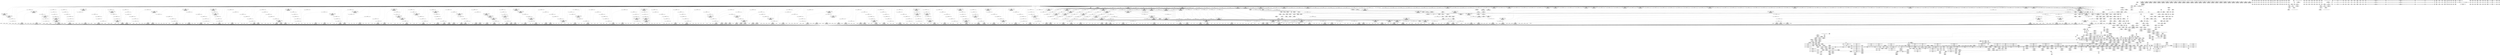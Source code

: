 digraph {
	CE0x46cee40 [shape=record,shape=Mrecord,label="{CE0x46cee40|80:_i64,_:_CRE_1634,1635_}"]
	CE0x4661540 [shape=record,shape=Mrecord,label="{CE0x4661540|72:_%struct.hlist_bl_node**,_80:_%struct.dentry*,_104:_%struct.inode*,_:_CRE_193,194_}"]
	CE0x46e4fa0 [shape=record,shape=Mrecord,label="{CE0x46e4fa0|common_perm:if.end|*SummSource*}"]
	CE0x474abb0 [shape=record,shape=Mrecord,label="{CE0x474abb0|i64_2|*Constant*}"]
	CE0x46cff40 [shape=record,shape=Mrecord,label="{CE0x46cff40|80:_i64,_:_CRE_1650,1651_}"]
	CE0x46863b0 [shape=record,shape=Mrecord,label="{CE0x46863b0|0:_i16,_4:_i32,_8:_i16,_40:_%struct.super_block*,_72:_i32,_:_SCMRE_199,200_}"]
	CE0x477b8e0 [shape=record,shape=Mrecord,label="{CE0x477b8e0|aa_cred_profile:lor.end}"]
	CE0x4767550 [shape=record,shape=Mrecord,label="{CE0x4767550|aa_cred_profile:conv|security/apparmor/include/context.h,100|*SummSource*}"]
	CE0x46645d0 [shape=record,shape=Mrecord,label="{CE0x46645d0|72:_%struct.hlist_bl_node**,_80:_%struct.dentry*,_104:_%struct.inode*,_:_CRE_217,218_}"]
	CE0x46946d0 [shape=record,shape=Mrecord,label="{CE0x46946d0|80:_i64,_:_CRE_1315,1316_}"]
	CE0x47829b0 [shape=record,shape=Mrecord,label="{CE0x47829b0|aa_cred_profile:tmp33|security/apparmor/include/context.h,101}"]
	CE0x4664ff0 [shape=record,shape=Mrecord,label="{CE0x4664ff0|72:_%struct.hlist_bl_node**,_80:_%struct.dentry*,_104:_%struct.inode*,_:_CRE_223,224_}"]
	CE0x46d4b10 [shape=record,shape=Mrecord,label="{CE0x46d4b10|80:_i64,_:_CRE_1848,1856_|*MultipleSource*|security/apparmor/include/apparmor.h,117|*LoadInst*|security/apparmor/include/apparmor.h,117}"]
	CE0x4680f30 [shape=record,shape=Mrecord,label="{CE0x4680f30|0:_i16,_4:_i32,_8:_i16,_40:_%struct.super_block*,_72:_i32,_:_SCMRE_147,148_}"]
	CE0x469d4f0 [shape=record,shape=Mrecord,label="{CE0x469d4f0|0:_i16,_4:_i32,_8:_i16,_40:_%struct.super_block*,_72:_i32,_:_SCMRE_614,615_}"]
	CE0x4646cb0 [shape=record,shape=Mrecord,label="{CE0x4646cb0|i64*_getelementptr_inbounds_(_6_x_i64_,_6_x_i64_*___llvm_gcov_ctr85,_i64_0,_i64_3)|*Constant*|*SummSink*}"]
	CE0x4701bf0 [shape=record,shape=Mrecord,label="{CE0x4701bf0|__aa_current_profile:cred|security/apparmor/include/context.h,138|*SummSink*}"]
	CE0x4679580 [shape=record,shape=Mrecord,label="{CE0x4679580|get_current:bb}"]
	CE0x46ea180 [shape=record,shape=Mrecord,label="{CE0x46ea180|common_perm_mnt_dentry:tmp1}"]
	CE0x469f9f0 [shape=record,shape=Mrecord,label="{CE0x469f9f0|0:_i16,_4:_i32,_8:_i16,_40:_%struct.super_block*,_72:_i32,_:_SCMRE_684,688_|*MultipleSource*|*LoadInst*|security/apparmor/lsm.c,369|security/apparmor/include/apparmor.h,117|Function::mediated_filesystem&Arg::inode::}"]
	CE0x464b210 [shape=record,shape=Mrecord,label="{CE0x464b210|72:_%struct.hlist_bl_node**,_80:_%struct.dentry*,_104:_%struct.inode*,_:_CRE_80,88_|*MultipleSource*|security/apparmor/lsm.c,369|Function::apparmor_inode_getattr&Arg::dentry::}"]
	CE0x46b9910 [shape=record,shape=Mrecord,label="{CE0x46b9910|80:_i64,_:_CRE_736,880_|*MultipleSource*|security/apparmor/include/apparmor.h,117|*LoadInst*|security/apparmor/include/apparmor.h,117}"]
	CE0x47830a0 [shape=record,shape=Mrecord,label="{CE0x47830a0|aa_cred_profile:profile11|security/apparmor/include/context.h,101|*SummSource*}"]
	CE0x468fb80 [shape=record,shape=Mrecord,label="{CE0x468fb80|0:_i16,_4:_i32,_8:_i16,_40:_%struct.super_block*,_72:_i32,_:_SCMRE_336,344_|*MultipleSource*|*LoadInst*|security/apparmor/lsm.c,369|security/apparmor/include/apparmor.h,117|Function::mediated_filesystem&Arg::inode::}"]
	CE0x4773160 [shape=record,shape=Mrecord,label="{CE0x4773160|aa_cred_profile:tobool4|security/apparmor/include/context.h,100|*SummSink*}"]
	CE0x470c270 [shape=record,shape=Mrecord,label="{CE0x470c270|aa_path_perm:profile|Function::aa_path_perm&Arg::profile::|*SummSink*}"]
	CE0x46aebd0 [shape=record,shape=Mrecord,label="{CE0x46aebd0|80:_i64,_:_CRE_412,413_}"]
	CE0x46969c0 [shape=record,shape=Mrecord,label="{CE0x46969c0|0:_i16,_4:_i32,_8:_i16,_40:_%struct.super_block*,_72:_i32,_:_SCMRE_540,544_|*MultipleSource*|*LoadInst*|security/apparmor/lsm.c,369|security/apparmor/include/apparmor.h,117|Function::mediated_filesystem&Arg::inode::}"]
	CE0x46485a0 [shape=record,shape=Mrecord,label="{CE0x46485a0|72:_%struct.hlist_bl_node**,_80:_%struct.dentry*,_104:_%struct.inode*,_:_CRE_181,182_}"]
	CE0x467baa0 [shape=record,shape=Mrecord,label="{CE0x467baa0|i32_8|*Constant*|*SummSource*}"]
	CE0x4662980 [shape=record,shape=Mrecord,label="{CE0x4662980|72:_%struct.hlist_bl_node**,_80:_%struct.dentry*,_104:_%struct.inode*,_:_CRE_205,206_}"]
	CE0x46fd980 [shape=record,shape=Mrecord,label="{CE0x46fd980|__aa_current_profile:tmp5|security/apparmor/include/context.h,138|*SummSource*}"]
	CE0x463fe00 [shape=record,shape=Mrecord,label="{CE0x463fe00|72:_%struct.hlist_bl_node**,_80:_%struct.dentry*,_104:_%struct.inode*,_:_CRE_148,149_}"]
	CE0x466a2a0 [shape=record,shape=Mrecord,label="{CE0x466a2a0|i64_0|*Constant*|*SummSink*}"]
	CE0x470b0f0 [shape=record,shape=Mrecord,label="{CE0x470b0f0|common_perm:call1|security/apparmor/lsm.c,170|*SummSink*}"]
	CE0x46aa580 [shape=record,shape=Mrecord,label="{CE0x46aa580|0:_i16,_4:_i32,_8:_i16,_40:_%struct.super_block*,_72:_i32,_:_SCMRE_934,935_}"]
	CE0x468f850 [shape=record,shape=Mrecord,label="{CE0x468f850|0:_i16,_4:_i32,_8:_i16,_40:_%struct.super_block*,_72:_i32,_:_SCMRE_328,336_|*MultipleSource*|*LoadInst*|security/apparmor/lsm.c,369|security/apparmor/include/apparmor.h,117|Function::mediated_filesystem&Arg::inode::}"]
	CE0x46c0b70 [shape=record,shape=Mrecord,label="{CE0x46c0b70|80:_i64,_:_CRE_1210,1211_}"]
	CE0x466f060 [shape=record,shape=Mrecord,label="{CE0x466f060|mediated_filesystem:entry|*SummSink*}"]
	CE0x468e9b0 [shape=record,shape=Mrecord,label="{CE0x468e9b0|0:_i16,_4:_i32,_8:_i16,_40:_%struct.super_block*,_72:_i32,_:_SCMRE_305,306_}"]
	CE0x4683cb0 [shape=record,shape=Mrecord,label="{CE0x4683cb0|0:_i16,_4:_i32,_8:_i16,_40:_%struct.super_block*,_72:_i32,_:_SCMRE_175,176_}"]
	CE0x46abc30 [shape=record,shape=Mrecord,label="{CE0x46abc30|0:_i16,_4:_i32,_8:_i16,_40:_%struct.super_block*,_72:_i32,_:_SCMRE_979,980_}"]
	CE0x46b5440 [shape=record,shape=Mrecord,label="{CE0x46b5440|80:_i64,_:_CRE_586,587_}"]
	CE0x4695390 [shape=record,shape=Mrecord,label="{CE0x4695390|80:_i64,_:_CRE_1327,1328_}"]
	CE0x463d360 [shape=record,shape=Mrecord,label="{CE0x463d360|_call_void_mcount()_#2}"]
	CE0x46bb170 [shape=record,shape=Mrecord,label="{CE0x46bb170|80:_i64,_:_CRE_40,48_|*MultipleSource*|security/apparmor/include/apparmor.h,117|*LoadInst*|security/apparmor/include/apparmor.h,117}"]
	CE0x46b0bb0 [shape=record,shape=Mrecord,label="{CE0x46b0bb0|80:_i64,_:_CRE_442,443_}"]
	CE0x4745c10 [shape=record,shape=Mrecord,label="{CE0x4745c10|get_current:tmp4|./arch/x86/include/asm/current.h,14}"]
	CE0x467e3a0 [shape=record,shape=Mrecord,label="{CE0x467e3a0|0:_i16,_4:_i32,_8:_i16,_40:_%struct.super_block*,_72:_i32,_:_SCMRE_64,72_|*MultipleSource*|*LoadInst*|security/apparmor/lsm.c,369|security/apparmor/include/apparmor.h,117|Function::mediated_filesystem&Arg::inode::}"]
	CE0x4697ed0 [shape=record,shape=Mrecord,label="{CE0x4697ed0|0:_i16,_4:_i32,_8:_i16,_40:_%struct.super_block*,_72:_i32,_:_SCMRE_561,562_}"]
	CE0x467d240 [shape=record,shape=Mrecord,label="{CE0x467d240|COLLAPSED:_GCMRE___llvm_gcov_ctr57_internal_global_5_x_i64_zeroinitializer:_elem_0:default:}"]
	CE0x47306a0 [shape=record,shape=Mrecord,label="{CE0x47306a0|aa_cred_profile:if.then|*SummSink*}"]
	CE0x46fb3b0 [shape=record,shape=Mrecord,label="{CE0x46fb3b0|__aa_current_profile:tmp8|security/apparmor/include/context.h,138|*SummSink*}"]
	CE0x465b5f0 [shape=record,shape=Mrecord,label="{CE0x465b5f0|__aa_current_profile:tmp19|security/apparmor/include/context.h,138|*SummSource*}"]
	CE0x47389b0 [shape=record,shape=Mrecord,label="{CE0x47389b0|44:_i32,_48:_i16,_128:_i8*,_:_SCMRE_104,112_|*MultipleSource*|Function::aa_cred_profile&Arg::cred::|security/apparmor/include/context.h,99|security/apparmor/include/context.h,138}"]
	CE0x46415c0 [shape=record,shape=Mrecord,label="{CE0x46415c0|72:_%struct.hlist_bl_node**,_80:_%struct.dentry*,_104:_%struct.inode*,_:_CRE_155,156_}"]
	CE0x46cc8d0 [shape=record,shape=Mrecord,label="{CE0x46cc8d0|80:_i64,_:_CRE_1384,1392_|*MultipleSource*|security/apparmor/include/apparmor.h,117|*LoadInst*|security/apparmor/include/apparmor.h,117}"]
	CE0x470a9d0 [shape=record,shape=Mrecord,label="{CE0x470a9d0|common_perm:tmp8|security/apparmor/lsm.c,170}"]
	CE0x46fecb0 [shape=record,shape=Mrecord,label="{CE0x46fecb0|__aa_current_profile:tmp10|security/apparmor/include/context.h,138|*SummSink*}"]
	CE0x477b790 [shape=record,shape=Mrecord,label="{CE0x477b790|_call_void_mcount()_#2|*SummSource*}"]
	CE0x46ae350 [shape=record,shape=Mrecord,label="{CE0x46ae350|80:_i64,_:_CRE_404,405_}"]
	CE0x472fee0 [shape=record,shape=Mrecord,label="{CE0x472fee0|i64_5|*Constant*|*SummSink*}"]
	CE0x465d820 [shape=record,shape=Mrecord,label="{CE0x465d820|mediated_filesystem:tmp|*SummSource*}"]
	CE0x467a440 [shape=record,shape=Mrecord,label="{CE0x467a440|get_current:tmp|*SummSource*}"]
	CE0x46b1320 [shape=record,shape=Mrecord,label="{CE0x46b1320|80:_i64,_:_CRE_449,450_}"]
	CE0x46b1cb0 [shape=record,shape=Mrecord,label="{CE0x46b1cb0|80:_i64,_:_CRE_458,459_}"]
	CE0x466fe30 [shape=record,shape=Mrecord,label="{CE0x466fe30|apparmor_inode_getattr:tmp11|security/apparmor/lsm.c,374|*SummSink*}"]
	CE0x4683ff0 [shape=record,shape=Mrecord,label="{CE0x4683ff0|0:_i16,_4:_i32,_8:_i16,_40:_%struct.super_block*,_72:_i32,_:_SCMRE_177,178_}"]
	CE0x46b0220 [shape=record,shape=Mrecord,label="{CE0x46b0220|80:_i64,_:_CRE_433,434_}"]
	CE0x46d9df0 [shape=record,shape=Mrecord,label="{CE0x46d9df0|common_perm_mnt_dentry:uid|security/apparmor/lsm.c,207|*SummSink*}"]
	CE0x46b3130 [shape=record,shape=Mrecord,label="{CE0x46b3130|80:_i64,_:_CRE_536,540_|*MultipleSource*|security/apparmor/include/apparmor.h,117|*LoadInst*|security/apparmor/include/apparmor.h,117}"]
	CE0x465fad0 [shape=record,shape=Mrecord,label="{CE0x465fad0|mediated_filesystem:tmp1}"]
	CE0x4668490 [shape=record,shape=Mrecord,label="{CE0x4668490|72:_%struct.hlist_bl_node**,_80:_%struct.dentry*,_104:_%struct.inode*,_:_CRE_319,320_}"]
	CE0x46ec1d0 [shape=record,shape=Mrecord,label="{CE0x46ec1d0|__aa_current_profile:do.end|*SummSource*}"]
	CE0x46abff0 [shape=record,shape=Mrecord,label="{CE0x46abff0|0:_i16,_4:_i32,_8:_i16,_40:_%struct.super_block*,_72:_i32,_:_SCMRE_982,983_}"]
	CE0x4733780 [shape=record,shape=Mrecord,label="{CE0x4733780|i64*_getelementptr_inbounds_(_2_x_i64_,_2_x_i64_*___llvm_gcov_ctr112,_i64_0,_i64_1)|*Constant*}"]
	CE0x4643120 [shape=record,shape=Mrecord,label="{CE0x4643120|apparmor_inode_getattr:tmp}"]
	CE0x467b5e0 [shape=record,shape=Mrecord,label="{CE0x467b5e0|common_perm:tmp3|security/apparmor/lsm.c,169|*SummSource*}"]
	CE0x46ba0d0 [shape=record,shape=Mrecord,label="{CE0x46ba0d0|80:_i64,_:_CRE_1209,1210_}"]
	CE0x468b750 [shape=record,shape=Mrecord,label="{CE0x468b750|0:_i16,_4:_i32,_8:_i16,_40:_%struct.super_block*,_72:_i32,_:_SCMRE_274,275_}"]
	CE0x477fb30 [shape=record,shape=Mrecord,label="{CE0x477fb30|aa_cred_profile:tmp29|security/apparmor/include/context.h,100|*SummSource*}"]
	CE0x465d7b0 [shape=record,shape=Mrecord,label="{CE0x465d7b0|COLLAPSED:_GCMRE___llvm_gcov_ctr55_internal_global_2_x_i64_zeroinitializer:_elem_0:default:}"]
	CE0x4642c70 [shape=record,shape=Mrecord,label="{CE0x4642c70|72:_%struct.hlist_bl_node**,_80:_%struct.dentry*,_104:_%struct.inode*,_:_CRE_145,146_}"]
	CE0x46b1980 [shape=record,shape=Mrecord,label="{CE0x46b1980|80:_i64,_:_CRE_455,456_}"]
	CE0x46ede20 [shape=record,shape=Mrecord,label="{CE0x46ede20|i64*_getelementptr_inbounds_(_2_x_i64_,_2_x_i64_*___llvm_gcov_ctr83,_i64_0,_i64_0)|*Constant*|*SummSink*}"]
	CE0x46d6500 [shape=record,shape=Mrecord,label="{CE0x46d6500|80:_i64,_:_CRE_2056,2112_|*MultipleSource*|security/apparmor/include/apparmor.h,117|*LoadInst*|security/apparmor/include/apparmor.h,117}"]
	CE0x4732550 [shape=record,shape=Mrecord,label="{CE0x4732550|i64*_getelementptr_inbounds_(_16_x_i64_,_16_x_i64_*___llvm_gcov_ctr46,_i64_0,_i64_4)|*Constant*}"]
	CE0x46e6480 [shape=record,shape=Mrecord,label="{CE0x46e6480|GLOBAL:common_perm|*Constant*|*SummSink*}"]
	CE0x4665770 [shape=record,shape=Mrecord,label="{CE0x4665770|72:_%struct.hlist_bl_node**,_80:_%struct.dentry*,_104:_%struct.inode*,_:_CRE_232,240_|*MultipleSource*|security/apparmor/lsm.c,369|Function::apparmor_inode_getattr&Arg::dentry::}"]
	CE0x467c6c0 [shape=record,shape=Mrecord,label="{CE0x467c6c0|0:_i16,_4:_i32,_8:_i16,_40:_%struct.super_block*,_72:_i32,_:_SCMRE_8,12_|*MultipleSource*|*LoadInst*|security/apparmor/lsm.c,369|security/apparmor/include/apparmor.h,117|Function::mediated_filesystem&Arg::inode::}"]
	CE0x4764150 [shape=record,shape=Mrecord,label="{CE0x4764150|i64_12|*Constant*|*SummSource*}"]
	CE0x46e5f60 [shape=record,shape=Mrecord,label="{CE0x46e5f60|common_perm_mnt_dentry:mode|security/apparmor/lsm.c,207}"]
	CE0x4682ad0 [shape=record,shape=Mrecord,label="{CE0x4682ad0|0:_i16,_4:_i32,_8:_i16,_40:_%struct.super_block*,_72:_i32,_:_SCMRE_164,165_}"]
	CE0x46b7420 [shape=record,shape=Mrecord,label="{CE0x46b7420|80:_i64,_:_CRE_616,617_}"]
	CE0x475cc20 [shape=record,shape=Mrecord,label="{CE0x475cc20|i64*_getelementptr_inbounds_(_16_x_i64_,_16_x_i64_*___llvm_gcov_ctr46,_i64_0,_i64_7)|*Constant*|*SummSink*}"]
	CE0x46b6ba0 [shape=record,shape=Mrecord,label="{CE0x46b6ba0|80:_i64,_:_CRE_608,609_}"]
	CE0x4694d30 [shape=record,shape=Mrecord,label="{CE0x4694d30|80:_i64,_:_CRE_1321,1322_}"]
	CE0x4673340 [shape=record,shape=Mrecord,label="{CE0x4673340|_ret_i32_%call,_!dbg_!15481|security/apparmor/lsm.c,211}"]
	CE0x4669090 [shape=record,shape=Mrecord,label="{CE0x4669090|i64_2|*Constant*|*SummSink*}"]
	CE0x46e4be0 [shape=record,shape=Mrecord,label="{CE0x46e4be0|common_perm:entry}"]
	CE0x46b2530 [shape=record,shape=Mrecord,label="{CE0x46b2530|80:_i64,_:_CRE_480,488_|*MultipleSource*|security/apparmor/include/apparmor.h,117|*LoadInst*|security/apparmor/include/apparmor.h,117}"]
	CE0x467a230 [shape=record,shape=Mrecord,label="{CE0x467a230|i64_1|*Constant*}"]
	CE0x466bc60 [shape=record,shape=Mrecord,label="{CE0x466bc60|GLOBAL:common_perm_mnt_dentry|*Constant*|*SummSource*}"]
	CE0x4642710 [shape=record,shape=Mrecord,label="{CE0x4642710|72:_%struct.hlist_bl_node**,_80:_%struct.dentry*,_104:_%struct.inode*,_:_CRE_159,160_}"]
	CE0x47359a0 [shape=record,shape=Mrecord,label="{CE0x47359a0|aa_cred_profile:lnot3|security/apparmor/include/context.h,100}"]
	CE0x4677500 [shape=record,shape=Mrecord,label="{CE0x4677500|common_perm_mnt_dentry:d_inode|security/apparmor/lsm.c,207|*SummSink*}"]
	CE0x47640e0 [shape=record,shape=Mrecord,label="{CE0x47640e0|i64_12|*Constant*}"]
	CE0x46e9b10 [shape=record,shape=Mrecord,label="{CE0x46e9b10|common_perm_mnt_dentry:path|security/apparmor/lsm.c, 206}"]
	CE0x4672380 [shape=record,shape=Mrecord,label="{CE0x4672380|common_perm_mnt_dentry:mnt|Function::common_perm_mnt_dentry&Arg::mnt::|*SummSource*}"]
	CE0x4735e60 [shape=record,shape=Mrecord,label="{CE0x4735e60|aa_cred_profile:lnot3|security/apparmor/include/context.h,100|*SummSink*}"]
	CE0x4655e10 [shape=record,shape=Mrecord,label="{CE0x4655e10|_ret_i32_%retval.0,_!dbg_!15478|security/apparmor/lsm.c,374}"]
	CE0x4763d90 [shape=record,shape=Mrecord,label="{CE0x4763d90|i32_100|*Constant*|*SummSink*}"]
	CE0x469c990 [shape=record,shape=Mrecord,label="{CE0x469c990|0:_i16,_4:_i32,_8:_i16,_40:_%struct.super_block*,_72:_i32,_:_SCMRE_607,608_}"]
	CE0x467ed60 [shape=record,shape=Mrecord,label="{CE0x467ed60|0:_i16,_4:_i32,_8:_i16,_40:_%struct.super_block*,_72:_i32,_:_SCMRE_88,96_|*MultipleSource*|*LoadInst*|security/apparmor/lsm.c,369|security/apparmor/include/apparmor.h,117|Function::mediated_filesystem&Arg::inode::}"]
	CE0x46b6430 [shape=record,shape=Mrecord,label="{CE0x46b6430|80:_i64,_:_CRE_601,602_}"]
	CE0x4732f60 [shape=record,shape=Mrecord,label="{CE0x4732f60|GLOBAL:current_task|Global_var:current_task|*SummSource*}"]
	CE0x46d1480 [shape=record,shape=Mrecord,label="{CE0x46d1480|80:_i64,_:_CRE_1670,1671_}"]
	CE0x46c25a0 [shape=record,shape=Mrecord,label="{CE0x46c25a0|80:_i64,_:_CRE_1235,1236_}"]
	CE0x46fee70 [shape=record,shape=Mrecord,label="{CE0x46fee70|__aa_current_profile:tmp11|security/apparmor/include/context.h,138}"]
	CE0x463fb20 [shape=record,shape=Mrecord,label="{CE0x463fb20|72:_%struct.hlist_bl_node**,_80:_%struct.dentry*,_104:_%struct.inode*,_:_CRE_104,112_|*MultipleSource*|security/apparmor/lsm.c,369|Function::apparmor_inode_getattr&Arg::dentry::}"]
	CE0x47833e0 [shape=record,shape=Mrecord,label="{CE0x47833e0|aa_cred_profile:tmp34|security/apparmor/include/context.h,101}"]
	CE0x46b0ee0 [shape=record,shape=Mrecord,label="{CE0x46b0ee0|80:_i64,_:_CRE_445,446_}"]
	CE0x46fe000 [shape=record,shape=Mrecord,label="{CE0x46fe000|i32_22|*Constant*|*SummSink*}"]
	CE0x4649410 [shape=record,shape=Mrecord,label="{CE0x4649410|i32_5|*Constant*|*SummSource*}"]
	CE0x46808b0 [shape=record,shape=Mrecord,label="{CE0x46808b0|0:_i16,_4:_i32,_8:_i16,_40:_%struct.super_block*,_72:_i32,_:_SCMRE_143,144_}"]
	CE0x4686f10 [shape=record,shape=Mrecord,label="{CE0x4686f10|0:_i16,_4:_i32,_8:_i16,_40:_%struct.super_block*,_72:_i32,_:_SCMRE_206,207_}"]
	CE0x4643190 [shape=record,shape=Mrecord,label="{CE0x4643190|apparmor_inode_getattr:tmp|*SummSource*}"]
	CE0x46ff6e0 [shape=record,shape=Mrecord,label="{CE0x46ff6e0|__aa_current_profile:bb|*SummSink*}"]
	CE0x4660610 [shape=record,shape=Mrecord,label="{CE0x4660610|72:_%struct.hlist_bl_node**,_80:_%struct.dentry*,_104:_%struct.inode*,_:_CRE_184,185_}"]
	CE0x46d0050 [shape=record,shape=Mrecord,label="{CE0x46d0050|80:_i64,_:_CRE_1651,1652_}"]
	CE0x467b1c0 [shape=record,shape=Mrecord,label="{CE0x467b1c0|common_perm:cmp|security/apparmor/lsm.c,169|*SummSink*}"]
	CE0x46a1270 [shape=record,shape=Mrecord,label="{CE0x46a1270|0:_i16,_4:_i32,_8:_i16,_40:_%struct.super_block*,_72:_i32,_:_SCMRE_760,768_|*MultipleSource*|*LoadInst*|security/apparmor/lsm.c,369|security/apparmor/include/apparmor.h,117|Function::mediated_filesystem&Arg::inode::}"]
	CE0x46b7db0 [shape=record,shape=Mrecord,label="{CE0x46b7db0|80:_i64,_:_CRE_625,626_}"]
	CE0x4697850 [shape=record,shape=Mrecord,label="{CE0x4697850|0:_i16,_4:_i32,_8:_i16,_40:_%struct.super_block*,_72:_i32,_:_SCMRE_557,558_}"]
	CE0x46be6d0 [shape=record,shape=Mrecord,label="{CE0x46be6d0|80:_i64,_:_CRE_268,272_|*MultipleSource*|security/apparmor/include/apparmor.h,117|*LoadInst*|security/apparmor/include/apparmor.h,117}"]
	CE0x46bfa30 [shape=record,shape=Mrecord,label="{CE0x46bfa30|80:_i64,_:_CRE_344,352_|*MultipleSource*|security/apparmor/include/apparmor.h,117|*LoadInst*|security/apparmor/include/apparmor.h,117}"]
	CE0x4640df0 [shape=record,shape=Mrecord,label="{CE0x4640df0|i32_5|*Constant*}"]
	CE0x46d59b0 [shape=record,shape=Mrecord,label="{CE0x46d59b0|80:_i64,_:_CRE_1879,1880_}"]
	CE0x4647ee0 [shape=record,shape=Mrecord,label="{CE0x4647ee0|72:_%struct.hlist_bl_node**,_80:_%struct.dentry*,_104:_%struct.inode*,_:_CRE_177,178_}"]
	CE0x4734440 [shape=record,shape=Mrecord,label="{CE0x4734440|get_current:entry|*SummSink*}"]
	CE0x46b2750 [shape=record,shape=Mrecord,label="{CE0x46b2750|80:_i64,_:_CRE_488,496_|*MultipleSource*|security/apparmor/include/apparmor.h,117|*LoadInst*|security/apparmor/include/apparmor.h,117}"]
	CE0x4670430 [shape=record,shape=Mrecord,label="{CE0x4670430|apparmor_inode_getattr:tmp12|security/apparmor/lsm.c,374|*SummSource*}"]
	CE0x46d0c00 [shape=record,shape=Mrecord,label="{CE0x46d0c00|80:_i64,_:_CRE_1662,1663_}"]
	CE0x4699f50 [shape=record,shape=Mrecord,label="{CE0x4699f50|0:_i16,_4:_i32,_8:_i16,_40:_%struct.super_block*,_72:_i32,_:_SCMRE_581,582_}"]
	CE0x477e7f0 [shape=record,shape=Mrecord,label="{CE0x477e7f0|aa_cred_profile:tmp27|security/apparmor/include/context.h,100|*SummSource*}"]
	CE0x46430b0 [shape=record,shape=Mrecord,label="{CE0x46430b0|i64*_getelementptr_inbounds_(_6_x_i64_,_6_x_i64_*___llvm_gcov_ctr85,_i64_0,_i64_0)|*Constant*|*SummSink*}"]
	CE0x46bbc30 [shape=record,shape=Mrecord,label="{CE0x46bbc30|80:_i64,_:_CRE_88,96_|*MultipleSource*|security/apparmor/include/apparmor.h,117|*LoadInst*|security/apparmor/include/apparmor.h,117}"]
	CE0x46428c0 [shape=record,shape=Mrecord,label="{CE0x46428c0|72:_%struct.hlist_bl_node**,_80:_%struct.dentry*,_104:_%struct.inode*,_:_CRE_160,161_}"]
	CE0x469b610 [shape=record,shape=Mrecord,label="{CE0x469b610|0:_i16,_4:_i32,_8:_i16,_40:_%struct.super_block*,_72:_i32,_:_SCMRE_595,596_}"]
	CE0x4641770 [shape=record,shape=Mrecord,label="{CE0x4641770|72:_%struct.hlist_bl_node**,_80:_%struct.dentry*,_104:_%struct.inode*,_:_CRE_156,157_}"]
	CE0x47371d0 [shape=record,shape=Mrecord,label="{CE0x47371d0|aa_cred_profile:tmp|*SummSource*}"]
	CE0x4773320 [shape=record,shape=Mrecord,label="{CE0x4773320|i64_6|*Constant*}"]
	CE0x46ce070 [shape=record,shape=Mrecord,label="{CE0x46ce070|80:_i64,_:_CRE_1621,1622_}"]
	CE0x46a4c20 [shape=record,shape=Mrecord,label="{CE0x46a4c20|0:_i16,_4:_i32,_8:_i16,_40:_%struct.super_block*,_72:_i32,_:_SCMRE_879,880_}"]
	CE0x47365f0 [shape=record,shape=Mrecord,label="{CE0x47365f0|aa_cred_profile:conv|security/apparmor/include/context.h,100}"]
	CE0x46ae8a0 [shape=record,shape=Mrecord,label="{CE0x46ae8a0|80:_i64,_:_CRE_409,410_}"]
	CE0x4679100 [shape=record,shape=Mrecord,label="{CE0x4679100|i64_3|*Constant*|*SummSource*}"]
	CE0x46d7d50 [shape=record,shape=Mrecord,label="{CE0x46d7d50|_call_void_mcount()_#2|*SummSink*}"]
	CE0x466bb80 [shape=record,shape=Mrecord,label="{CE0x466bb80|mediated_filesystem:lnot|security/apparmor/include/apparmor.h,117|*SummSource*}"]
	CE0x4660e80 [shape=record,shape=Mrecord,label="{CE0x4660e80|72:_%struct.hlist_bl_node**,_80:_%struct.dentry*,_104:_%struct.inode*,_:_CRE_189,190_}"]
	CE0x472f140 [shape=record,shape=Mrecord,label="{CE0x472f140|i8_1|*Constant*}"]
	CE0x46916f0 [shape=record,shape=Mrecord,label="{CE0x46916f0|0:_i16,_4:_i32,_8:_i16,_40:_%struct.super_block*,_72:_i32,_:_SCMRE_424,432_|*MultipleSource*|*LoadInst*|security/apparmor/lsm.c,369|security/apparmor/include/apparmor.h,117|Function::mediated_filesystem&Arg::inode::}"]
	CE0x4693a00 [shape=record,shape=Mrecord,label="{CE0x4693a00|0:_i16,_4:_i32,_8:_i16,_40:_%struct.super_block*,_72:_i32,_:_SCMRE_483,484_}"]
	CE0x46af450 [shape=record,shape=Mrecord,label="{CE0x46af450|80:_i64,_:_CRE_420,421_}"]
	CE0x46851d0 [shape=record,shape=Mrecord,label="{CE0x46851d0|0:_i16,_4:_i32,_8:_i16,_40:_%struct.super_block*,_72:_i32,_:_SCMRE_188,189_}"]
	CE0x46573b0 [shape=record,shape=Mrecord,label="{CE0x46573b0|apparmor_inode_getattr:tmp1|*SummSink*}"]
	CE0x46dae10 [shape=record,shape=Mrecord,label="{CE0x46dae10|common_perm:if.then|*SummSink*}"]
	CE0x47050b0 [shape=record,shape=Mrecord,label="{CE0x47050b0|_ret_%struct.aa_profile*_%call4,_!dbg_!15494|security/apparmor/include/context.h,138|*SummSource*}"]
	CE0x42ddf00 [shape=record,shape=Mrecord,label="{CE0x42ddf00|72:_%struct.hlist_bl_node**,_80:_%struct.dentry*,_104:_%struct.inode*,_:_CRE_48,52_|*MultipleSource*|security/apparmor/lsm.c,369|Function::apparmor_inode_getattr&Arg::dentry::}"]
	CE0x46d52d0 [shape=record,shape=Mrecord,label="{CE0x46d52d0|80:_i64,_:_CRE_1873,1874_}"]
	CE0x469b470 [shape=record,shape=Mrecord,label="{CE0x469b470|0:_i16,_4:_i32,_8:_i16,_40:_%struct.super_block*,_72:_i32,_:_SCMRE_594,595_}"]
	CE0x469eba0 [shape=record,shape=Mrecord,label="{CE0x469eba0|0:_i16,_4:_i32,_8:_i16,_40:_%struct.super_block*,_72:_i32,_:_SCMRE_648,656_|*MultipleSource*|*LoadInst*|security/apparmor/lsm.c,369|security/apparmor/include/apparmor.h,117|Function::mediated_filesystem&Arg::inode::}"]
	CE0x46cfe30 [shape=record,shape=Mrecord,label="{CE0x46cfe30|80:_i64,_:_CRE_1649,1650_}"]
	CE0x46a7660 [shape=record,shape=Mrecord,label="{CE0x46a7660|0:_i16,_4:_i32,_8:_i16,_40:_%struct.super_block*,_72:_i32,_:_SCMRE_905,906_}"]
	CE0x46cae40 [shape=record,shape=Mrecord,label="{CE0x46cae40|80:_i64,_:_CRE_1352,1353_}"]
	CE0x469c7f0 [shape=record,shape=Mrecord,label="{CE0x469c7f0|0:_i16,_4:_i32,_8:_i16,_40:_%struct.super_block*,_72:_i32,_:_SCMRE_606,607_}"]
	CE0x46aedf0 [shape=record,shape=Mrecord,label="{CE0x46aedf0|80:_i64,_:_CRE_414,415_}"]
	CE0x477f940 [shape=record,shape=Mrecord,label="{CE0x477f940|aa_cred_profile:tmp29|security/apparmor/include/context.h,100}"]
	CE0x468d490 [shape=record,shape=Mrecord,label="{CE0x468d490|0:_i16,_4:_i32,_8:_i16,_40:_%struct.super_block*,_72:_i32,_:_SCMRE_292,293_}"]
	CE0x4648ad0 [shape=record,shape=Mrecord,label="{CE0x4648ad0|72:_%struct.hlist_bl_node**,_80:_%struct.dentry*,_104:_%struct.inode*,_:_CRE_96,104_|*MultipleSource*|security/apparmor/lsm.c,369|Function::apparmor_inode_getattr&Arg::dentry::}"]
	CE0x4739000 [shape=record,shape=Mrecord,label="{CE0x4739000|aa_cred_profile:tobool|security/apparmor/include/context.h,100|*SummSource*}"]
	CE0x46c5570 [shape=record,shape=Mrecord,label="{CE0x46c5570|80:_i64,_:_CRE_1280,1288_|*MultipleSource*|security/apparmor/include/apparmor.h,117|*LoadInst*|security/apparmor/include/apparmor.h,117}"]
	CE0x4735650 [shape=record,shape=Mrecord,label="{CE0x4735650|aa_cred_profile:lnot2|security/apparmor/include/context.h,100}"]
	CE0x464a200 [shape=record,shape=Mrecord,label="{CE0x464a200|i64*_getelementptr_inbounds_(_2_x_i64_,_2_x_i64_*___llvm_gcov_ctr55,_i64_0,_i64_0)|*Constant*|*SummSource*}"]
	CE0x4704c10 [shape=record,shape=Mrecord,label="{CE0x4704c10|__aa_current_profile:tmp4|security/apparmor/include/context.h,138|*SummSource*}"]
	CE0x46f9090 [shape=record,shape=Mrecord,label="{CE0x46f9090|common_perm:error.0|*SummSource*}"]
	CE0x476b830 [shape=record,shape=Mrecord,label="{CE0x476b830|44:_i32,_48:_i16,_128:_i8*,_:_SCMRE_28,32_|*MultipleSource*|Function::aa_cred_profile&Arg::cred::|security/apparmor/include/context.h,99|security/apparmor/include/context.h,138}"]
	CE0x46ada80 [shape=record,shape=Mrecord,label="{CE0x46ada80|80:_i64,_:_CRE_395,396_}"]
	CE0x46c5bd0 [shape=record,shape=Mrecord,label="{CE0x46c5bd0|80:_i64,_:_CRE_1305,1306_}"]
	CE0x4734f70 [shape=record,shape=Mrecord,label="{CE0x4734f70|aa_cred_profile:tmp4|*LoadInst*|security/apparmor/include/context.h,99|*SummSink*}"]
	CE0x4737e40 [shape=record,shape=Mrecord,label="{CE0x4737e40|i32_0|*Constant*}"]
	CE0x46b8960 [shape=record,shape=Mrecord,label="{CE0x46b8960|80:_i64,_:_CRE_656,664_|*MultipleSource*|security/apparmor/include/apparmor.h,117|*LoadInst*|security/apparmor/include/apparmor.h,117}"]
	CE0x4674cd0 [shape=record,shape=Mrecord,label="{CE0x4674cd0|apparmor_inode_getattr:retval.0}"]
	CE0x4774910 [shape=record,shape=Mrecord,label="{CE0x4774910|0:_%struct.aa_profile*,_:_CMRE_0,8_|*MultipleSource*|security/apparmor/include/context.h,99|*LoadInst*|security/apparmor/include/context.h,99|security/apparmor/include/context.h,100}"]
	CE0x46355a0 [shape=record,shape=Mrecord,label="{CE0x46355a0|apparmor_inode_getattr:entry}"]
	CE0x46d2140 [shape=record,shape=Mrecord,label="{CE0x46d2140|80:_i64,_:_CRE_1682,1683_}"]
	CE0x477f630 [shape=record,shape=Mrecord,label="{CE0x477f630|aa_cred_profile:tmp28|security/apparmor/include/context.h,100|*SummSink*}"]
	CE0x4672a10 [shape=record,shape=Mrecord,label="{CE0x4672a10|common_perm_mnt_dentry:dentry|Function::common_perm_mnt_dentry&Arg::dentry::|*SummSource*}"]
	CE0x463f040 [shape=record,shape=Mrecord,label="{CE0x463f040|i64*_getelementptr_inbounds_(_6_x_i64_,_6_x_i64_*___llvm_gcov_ctr85,_i64_0,_i64_0)|*Constant*|*SummSource*}"]
	CE0x472e900 [shape=record,shape=Mrecord,label="{CE0x472e900|__aa_current_profile:tmp15|security/apparmor/include/context.h,138|*SummSource*}"]
	CE0x46822b0 [shape=record,shape=Mrecord,label="{CE0x46822b0|0:_i16,_4:_i32,_8:_i16,_40:_%struct.super_block*,_72:_i32,_:_SCMRE_159,160_}"]
	CE0x4671d30 [shape=record,shape=Mrecord,label="{CE0x4671d30|common_perm_mnt_dentry:op|Function::common_perm_mnt_dentry&Arg::op::|*SummSource*}"]
	CE0x46cb390 [shape=record,shape=Mrecord,label="{CE0x46cb390|80:_i64,_:_CRE_1357,1358_}"]
	CE0x46bafd0 [shape=record,shape=Mrecord,label="{CE0x46bafd0|80:_i64,_:_CRE_32,40_|*MultipleSource*|security/apparmor/include/apparmor.h,117|*LoadInst*|security/apparmor/include/apparmor.h,117}"]
	CE0x46986f0 [shape=record,shape=Mrecord,label="{CE0x46986f0|0:_i16,_4:_i32,_8:_i16,_40:_%struct.super_block*,_72:_i32,_:_SCMRE_566,567_}"]
	CE0x46c3260 [shape=record,shape=Mrecord,label="{CE0x46c3260|80:_i64,_:_CRE_1247,1248_}"]
	CE0x46b8300 [shape=record,shape=Mrecord,label="{CE0x46b8300|80:_i64,_:_CRE_630,631_}"]
	CE0x4730450 [shape=record,shape=Mrecord,label="{CE0x4730450|__aa_current_profile:tmp9|security/apparmor/include/context.h,138|*SummSink*}"]
	CE0x46aba80 [shape=record,shape=Mrecord,label="{CE0x46aba80|0:_i16,_4:_i32,_8:_i16,_40:_%struct.super_block*,_72:_i32,_:_SCMRE_978,979_}"]
	CE0x4674450 [shape=record,shape=Mrecord,label="{CE0x4674450|0:_i16,_4:_i32,_8:_i16,_40:_%struct.super_block*,_72:_i32,_:_SCMRE_512,520_|*MultipleSource*|*LoadInst*|security/apparmor/lsm.c,369|security/apparmor/include/apparmor.h,117|Function::mediated_filesystem&Arg::inode::}"]
	CE0x46a74c0 [shape=record,shape=Mrecord,label="{CE0x46a74c0|0:_i16,_4:_i32,_8:_i16,_40:_%struct.super_block*,_72:_i32,_:_SCMRE_904,905_}"]
	CE0x46687f0 [shape=record,shape=Mrecord,label="{CE0x46687f0|apparmor_inode_getattr:tmp2|*LoadInst*|security/apparmor/lsm.c,369|*SummSink*}"]
	CE0x47601e0 [shape=record,shape=Mrecord,label="{CE0x47601e0|i64*_getelementptr_inbounds_(_16_x_i64_,_16_x_i64_*___llvm_gcov_ctr46,_i64_0,_i64_10)|*Constant*|*SummSink*}"]
	CE0x46e2e50 [shape=record,shape=Mrecord,label="{CE0x46e2e50|__aa_current_profile:tmp21|security/apparmor/include/context.h,138|*SummSource*}"]
	CE0x4664930 [shape=record,shape=Mrecord,label="{CE0x4664930|72:_%struct.hlist_bl_node**,_80:_%struct.dentry*,_104:_%struct.inode*,_:_CRE_219,220_}"]
	CE0x468e330 [shape=record,shape=Mrecord,label="{CE0x468e330|0:_i16,_4:_i32,_8:_i16,_40:_%struct.super_block*,_72:_i32,_:_SCMRE_301,302_}"]
	CE0x46bcbb0 [shape=record,shape=Mrecord,label="{CE0x46bcbb0|80:_i64,_:_CRE_144,152_|*MultipleSource*|security/apparmor/include/apparmor.h,117|*LoadInst*|security/apparmor/include/apparmor.h,117}"]
	CE0x465fe70 [shape=record,shape=Mrecord,label="{CE0x465fe70|common_perm_mnt_dentry:tmp2|*SummSink*}"]
	CE0x46c3370 [shape=record,shape=Mrecord,label="{CE0x46c3370|80:_i64,_:_CRE_1248,1249_}"]
	CE0x46b7ec0 [shape=record,shape=Mrecord,label="{CE0x46b7ec0|80:_i64,_:_CRE_626,627_}"]
	CE0x467cd50 [shape=record,shape=Mrecord,label="{CE0x467cd50|0:_i16,_4:_i32,_8:_i16,_40:_%struct.super_block*,_72:_i32,_:_SCMRE_24,32_|*MultipleSource*|*LoadInst*|security/apparmor/lsm.c,369|security/apparmor/include/apparmor.h,117|Function::mediated_filesystem&Arg::inode::}"]
	CE0x47321f0 [shape=record,shape=Mrecord,label="{CE0x47321f0|aa_cred_profile:tmp9|security/apparmor/include/context.h,100|*SummSource*}"]
	CE0x465e7c0 [shape=record,shape=Mrecord,label="{CE0x465e7c0|_call_void_mcount()_#2|*SummSink*}"]
	CE0x46e5910 [shape=record,shape=Mrecord,label="{CE0x46e5910|common_perm:if.end|*SummSink*}"]
	CE0x470a490 [shape=record,shape=Mrecord,label="{CE0x470a490|common_perm:tmp7|security/apparmor/lsm.c,170}"]
	CE0x4644520 [shape=record,shape=Mrecord,label="{CE0x4644520|72:_%struct.hlist_bl_node**,_80:_%struct.dentry*,_104:_%struct.inode*,_:_CRE_40,48_|*MultipleSource*|security/apparmor/lsm.c,369|Function::apparmor_inode_getattr&Arg::dentry::}"]
	CE0x46cb060 [shape=record,shape=Mrecord,label="{CE0x46cb060|80:_i64,_:_CRE_1354,1355_}"]
	CE0x469d9d0 [shape=record,shape=Mrecord,label="{CE0x469d9d0|0:_i16,_4:_i32,_8:_i16,_40:_%struct.super_block*,_72:_i32,_:_SCMRE_617,618_}"]
	CE0x4675760 [shape=record,shape=Mrecord,label="{CE0x4675760|aa_cred_profile:cred|Function::aa_cred_profile&Arg::cred::}"]
	CE0x47694f0 [shape=record,shape=Mrecord,label="{CE0x47694f0|aa_cred_profile:tmp13|*SummSink*}"]
	CE0x46e5640 [shape=record,shape=Mrecord,label="{CE0x46e5640|i64_2|*Constant*}"]
	CE0x4746180 [shape=record,shape=Mrecord,label="{CE0x4746180|aa_cred_profile:do.end|*SummSink*}"]
	CE0x46b4cd0 [shape=record,shape=Mrecord,label="{CE0x46b4cd0|80:_i64,_:_CRE_579,580_}"]
	CE0x46f8220 [shape=record,shape=Mrecord,label="{CE0x46f8220|common_perm_mnt_dentry:tmp7|*LoadInst*|security/apparmor/lsm.c,208|*SummSink*}"]
	CE0x46ae790 [shape=record,shape=Mrecord,label="{CE0x46ae790|80:_i64,_:_CRE_408,409_}"]
	CE0x4730dc0 [shape=record,shape=Mrecord,label="{CE0x4730dc0|44:_i32,_48:_i16,_128:_i8*,_:_SCMRE_40,44_|*MultipleSource*|Function::aa_cred_profile&Arg::cred::|security/apparmor/include/context.h,99|security/apparmor/include/context.h,138}"]
	CE0x463bc50 [shape=record,shape=Mrecord,label="{CE0x463bc50|72:_%struct.hlist_bl_node**,_80:_%struct.dentry*,_104:_%struct.inode*,_:_CRE_94,95_}"]
	CE0x468bdd0 [shape=record,shape=Mrecord,label="{CE0x468bdd0|0:_i16,_4:_i32,_8:_i16,_40:_%struct.super_block*,_72:_i32,_:_SCMRE_278,279_}"]
	CE0x46cef50 [shape=record,shape=Mrecord,label="{CE0x46cef50|80:_i64,_:_CRE_1635,1636_}"]
	CE0x46b0330 [shape=record,shape=Mrecord,label="{CE0x46b0330|80:_i64,_:_CRE_434,435_}"]
	CE0x46998d0 [shape=record,shape=Mrecord,label="{CE0x46998d0|0:_i16,_4:_i32,_8:_i16,_40:_%struct.super_block*,_72:_i32,_:_SCMRE_577,578_}"]
	CE0x46818f0 [shape=record,shape=Mrecord,label="{CE0x46818f0|0:_i16,_4:_i32,_8:_i16,_40:_%struct.super_block*,_72:_i32,_:_SCMRE_153,154_}"]
	CE0x4764e90 [shape=record,shape=Mrecord,label="{CE0x4764e90|44:_i32,_48:_i16,_128:_i8*,_:_SCMRE_168,176_|*MultipleSource*|Function::aa_cred_profile&Arg::cred::|security/apparmor/include/context.h,99|security/apparmor/include/context.h,138}"]
	CE0x46aece0 [shape=record,shape=Mrecord,label="{CE0x46aece0|80:_i64,_:_CRE_413,414_}"]
	CE0x4735870 [shape=record,shape=Mrecord,label="{CE0x4735870|aa_cred_profile:lnot2|security/apparmor/include/context.h,100|*SummSource*}"]
	CE0x469ffa0 [shape=record,shape=Mrecord,label="{CE0x469ffa0|0:_i16,_4:_i32,_8:_i16,_40:_%struct.super_block*,_72:_i32,_:_SCMRE_696,704_|*MultipleSource*|*LoadInst*|security/apparmor/lsm.c,369|security/apparmor/include/apparmor.h,117|Function::mediated_filesystem&Arg::inode::}"]
	CE0x46ee0a0 [shape=record,shape=Mrecord,label="{CE0x46ee0a0|common_perm_mnt_dentry:tmp|*SummSource*}"]
	CE0x4773570 [shape=record,shape=Mrecord,label="{CE0x4773570|i64_6|*Constant*|*SummSource*}"]
	CE0x475fb30 [shape=record,shape=Mrecord,label="{CE0x475fb30|i64*_getelementptr_inbounds_(_16_x_i64_,_16_x_i64_*___llvm_gcov_ctr46,_i64_0,_i64_10)|*Constant*}"]
	CE0x46b2200 [shape=record,shape=Mrecord,label="{CE0x46b2200|80:_i64,_:_CRE_463,464_}"]
	CE0x46c29e0 [shape=record,shape=Mrecord,label="{CE0x46c29e0|80:_i64,_:_CRE_1239,1240_}"]
	CE0x46611e0 [shape=record,shape=Mrecord,label="{CE0x46611e0|72:_%struct.hlist_bl_node**,_80:_%struct.dentry*,_104:_%struct.inode*,_:_CRE_191,192_}"]
	CE0x47026a0 [shape=record,shape=Mrecord,label="{CE0x47026a0|i32_11|*Constant*|*SummSource*}"]
	CE0x46651a0 [shape=record,shape=Mrecord,label="{CE0x46651a0|72:_%struct.hlist_bl_node**,_80:_%struct.dentry*,_104:_%struct.inode*,_:_CRE_240,248_|*MultipleSource*|security/apparmor/lsm.c,369|Function::apparmor_inode_getattr&Arg::dentry::}"]
	CE0x46682e0 [shape=record,shape=Mrecord,label="{CE0x46682e0|72:_%struct.hlist_bl_node**,_80:_%struct.dentry*,_104:_%struct.inode*,_:_CRE_318,319_}"]
	CE0x46ebad0 [shape=record,shape=Mrecord,label="{CE0x46ebad0|aa_cred_profile:if.then}"]
	CE0x46a0250 [shape=record,shape=Mrecord,label="{CE0x46a0250|0:_i16,_4:_i32,_8:_i16,_40:_%struct.super_block*,_72:_i32,_:_SCMRE_704,712_|*MultipleSource*|*LoadInst*|security/apparmor/lsm.c,369|security/apparmor/include/apparmor.h,117|Function::mediated_filesystem&Arg::inode::}"]
	CE0x46e6ae0 [shape=record,shape=Mrecord,label="{CE0x46e6ae0|common_perm_mnt_dentry:i_uid|security/apparmor/lsm.c,207|*SummSink*}"]
	CE0x46c4140 [shape=record,shape=Mrecord,label="{CE0x46c4140|80:_i64,_:_CRE_1261,1262_}"]
	CE0x4655070 [shape=record,shape=Mrecord,label="{CE0x4655070|common_perm_mnt_dentry:tmp3|*SummSource*}"]
	CE0x4642b90 [shape=record,shape=Mrecord,label="{CE0x4642b90|72:_%struct.hlist_bl_node**,_80:_%struct.dentry*,_104:_%struct.inode*,_:_CRE_144,145_}"]
	CE0x4669700 [shape=record,shape=Mrecord,label="{CE0x4669700|GLOBAL:__llvm_gcov_ctr85|Global_var:__llvm_gcov_ctr85|*SummSource*}"]
	CE0x470ab50 [shape=record,shape=Mrecord,label="{CE0x470ab50|common_perm:tmp8|security/apparmor/lsm.c,170|*SummSource*}"]
	CE0x46b2970 [shape=record,shape=Mrecord,label="{CE0x46b2970|80:_i64,_:_CRE_496,504_|*MultipleSource*|security/apparmor/include/apparmor.h,117|*LoadInst*|security/apparmor/include/apparmor.h,117}"]
	CE0x4734790 [shape=record,shape=Mrecord,label="{CE0x4734790|_ret_%struct.task_struct*_%tmp4,_!dbg_!15471|./arch/x86/include/asm/current.h,14}"]
	CE0x4701960 [shape=record,shape=Mrecord,label="{CE0x4701960|__aa_current_profile:cred|security/apparmor/include/context.h,138}"]
	CE0x46f9200 [shape=record,shape=Mrecord,label="{CE0x46f9200|common_perm:error.0|*SummSink*}"]
	CE0x47095f0 [shape=record,shape=Mrecord,label="{CE0x47095f0|_ret_i32_%call17,_!dbg_!15526|security/apparmor/file.c,307}"]
	CE0x4696c70 [shape=record,shape=Mrecord,label="{CE0x4696c70|0:_i16,_4:_i32,_8:_i16,_40:_%struct.super_block*,_72:_i32,_:_SCMRE_544,552_|*MultipleSource*|*LoadInst*|security/apparmor/lsm.c,369|security/apparmor/include/apparmor.h,117|Function::mediated_filesystem&Arg::inode::}"]
	CE0x46af010 [shape=record,shape=Mrecord,label="{CE0x46af010|80:_i64,_:_CRE_416,417_}"]
	CE0x46f7bb0 [shape=record,shape=Mrecord,label="{CE0x46f7bb0|common_perm_mnt_dentry:d_inode3|security/apparmor/lsm.c,208|*SummSource*}"]
	CE0x46b6540 [shape=record,shape=Mrecord,label="{CE0x46b6540|80:_i64,_:_CRE_602,603_}"]
	CE0x46c3480 [shape=record,shape=Mrecord,label="{CE0x46c3480|80:_i64,_:_CRE_1249,1250_}"]
	CE0x46d16a0 [shape=record,shape=Mrecord,label="{CE0x46d16a0|80:_i64,_:_CRE_1672,1673_}"]
	CE0x46d33d0 [shape=record,shape=Mrecord,label="{CE0x46d33d0|80:_i64,_:_CRE_1752,1760_|*MultipleSource*|security/apparmor/include/apparmor.h,117|*LoadInst*|security/apparmor/include/apparmor.h,117}"]
	CE0x4666610 [shape=record,shape=Mrecord,label="{CE0x4666610|72:_%struct.hlist_bl_node**,_80:_%struct.dentry*,_104:_%struct.inode*,_:_CRE_296,304_|*MultipleSource*|security/apparmor/lsm.c,369|Function::apparmor_inode_getattr&Arg::dentry::}"]
	CE0x4662e90 [shape=record,shape=Mrecord,label="{CE0x4662e90|72:_%struct.hlist_bl_node**,_80:_%struct.dentry*,_104:_%struct.inode*,_:_CRE_208,209_}"]
	CE0x46cf280 [shape=record,shape=Mrecord,label="{CE0x46cf280|80:_i64,_:_CRE_1638,1639_}"]
	CE0x469e1f0 [shape=record,shape=Mrecord,label="{CE0x469e1f0|0:_i16,_4:_i32,_8:_i16,_40:_%struct.super_block*,_72:_i32,_:_SCMRE_622,623_}"]
	CE0x467efd0 [shape=record,shape=Mrecord,label="{CE0x467efd0|0:_i16,_4:_i32,_8:_i16,_40:_%struct.super_block*,_72:_i32,_:_SCMRE_96,104_|*MultipleSource*|*LoadInst*|security/apparmor/lsm.c,369|security/apparmor/include/apparmor.h,117|Function::mediated_filesystem&Arg::inode::}"]
	CE0x4768000 [shape=record,shape=Mrecord,label="{CE0x4768000|aa_cred_profile:expval|security/apparmor/include/context.h,100|*SummSource*}"]
	CE0x46a5440 [shape=record,shape=Mrecord,label="{CE0x46a5440|0:_i16,_4:_i32,_8:_i16,_40:_%struct.super_block*,_72:_i32,_:_SCMRE_884,885_}"]
	CE0x4635310 [shape=record,shape=Mrecord,label="{CE0x4635310|apparmor_inode_getattr:return|*SummSink*}"]
	CE0x4707160 [shape=record,shape=Mrecord,label="{CE0x4707160|%struct.aa_profile*_null|*Constant*|*SummSink*}"]
	CE0x46c1d20 [shape=record,shape=Mrecord,label="{CE0x46c1d20|80:_i64,_:_CRE_1227,1228_}"]
	CE0x469b7b0 [shape=record,shape=Mrecord,label="{CE0x469b7b0|0:_i16,_4:_i32,_8:_i16,_40:_%struct.super_block*,_72:_i32,_:_SCMRE_596,597_}"]
	CE0x4633f60 [shape=record,shape=Mrecord,label="{CE0x4633f60|72:_%struct.hlist_bl_node**,_80:_%struct.dentry*,_104:_%struct.inode*,_:_CRE_161,162_}"]
	CE0x466c710 [shape=record,shape=Mrecord,label="{CE0x466c710|common_perm_mnt_dentry:op|Function::common_perm_mnt_dentry&Arg::op::|*SummSink*}"]
	CE0x46b4ab0 [shape=record,shape=Mrecord,label="{CE0x46b4ab0|80:_i64,_:_CRE_577,578_}"]
	CE0x46f9fc0 [shape=record,shape=Mrecord,label="{CE0x46f9fc0|__aa_current_profile:if.end}"]
	CE0x4747510 [shape=record,shape=Mrecord,label="{CE0x4747510|aa_cred_profile:tmp3|*SummSink*}"]
	CE0x472ccd0 [shape=record,shape=Mrecord,label="{CE0x472ccd0|__aa_current_profile:bb}"]
	CE0x46627d0 [shape=record,shape=Mrecord,label="{CE0x46627d0|72:_%struct.hlist_bl_node**,_80:_%struct.dentry*,_104:_%struct.inode*,_:_CRE_204,205_}"]
	CE0x469f190 [shape=record,shape=Mrecord,label="{CE0x469f190|0:_i16,_4:_i32,_8:_i16,_40:_%struct.super_block*,_72:_i32,_:_SCMRE_664,672_|*MultipleSource*|*LoadInst*|security/apparmor/lsm.c,369|security/apparmor/include/apparmor.h,117|Function::mediated_filesystem&Arg::inode::}"]
	CE0x46aa240 [shape=record,shape=Mrecord,label="{CE0x46aa240|0:_i16,_4:_i32,_8:_i16,_40:_%struct.super_block*,_72:_i32,_:_SCMRE_932,933_}"]
	CE0x46c2160 [shape=record,shape=Mrecord,label="{CE0x46c2160|80:_i64,_:_CRE_1231,1232_}"]
	CE0x46633a0 [shape=record,shape=Mrecord,label="{CE0x46633a0|72:_%struct.hlist_bl_node**,_80:_%struct.dentry*,_104:_%struct.inode*,_:_CRE_211,212_}"]
	CE0x46a48e0 [shape=record,shape=Mrecord,label="{CE0x46a48e0|0:_i16,_4:_i32,_8:_i16,_40:_%struct.super_block*,_72:_i32,_:_SCMRE_877,878_}"]
	CE0x476ac50 [shape=record,shape=Mrecord,label="{CE0x476ac50|aa_cred_profile:tmp11|security/apparmor/include/context.h,100|*SummSink*}"]
	CE0x46a6620 [shape=record,shape=Mrecord,label="{CE0x46a6620|0:_i16,_4:_i32,_8:_i16,_40:_%struct.super_block*,_72:_i32,_:_SCMRE_895,896_}"]
	CE0x4702940 [shape=record,shape=Mrecord,label="{CE0x4702940|i64*_getelementptr_inbounds_(_16_x_i64_,_16_x_i64_*___llvm_gcov_ctr46,_i64_0,_i64_1)|*Constant*}"]
	CE0x4699db0 [shape=record,shape=Mrecord,label="{CE0x4699db0|0:_i16,_4:_i32,_8:_i16,_40:_%struct.super_block*,_72:_i32,_:_SCMRE_580,581_}"]
	CE0x475eb80 [shape=record,shape=Mrecord,label="{CE0x475eb80|i64*_getelementptr_inbounds_(_16_x_i64_,_16_x_i64_*___llvm_gcov_ctr46,_i64_0,_i64_8)|*Constant*|*SummSource*}"]
	CE0x46891f0 [shape=record,shape=Mrecord,label="{CE0x46891f0|0:_i16,_4:_i32,_8:_i16,_40:_%struct.super_block*,_72:_i32,_:_SCMRE_251,252_}"]
	CE0x4696f20 [shape=record,shape=Mrecord,label="{CE0x4696f20|0:_i16,_4:_i32,_8:_i16,_40:_%struct.super_block*,_72:_i32,_:_SCMRE_552,553_}"]
	CE0x46889d0 [shape=record,shape=Mrecord,label="{CE0x46889d0|0:_i16,_4:_i32,_8:_i16,_40:_%struct.super_block*,_72:_i32,_:_SCMRE_246,247_}"]
	CE0x4734380 [shape=record,shape=Mrecord,label="{CE0x4734380|get_current:entry|*SummSource*}"]
	CE0x46af560 [shape=record,shape=Mrecord,label="{CE0x46af560|80:_i64,_:_CRE_421,422_}"]
	CE0x46f9b40 [shape=record,shape=Mrecord,label="{CE0x46f9b40|0:_i8,_:_GCMR___aa_current_profile.__warned_internal_global_i8_0,_section_.data.unlikely_,_align_1:_elem_0:default:}"]
	CE0x46d2e00 [shape=record,shape=Mrecord,label="{CE0x46d2e00|80:_i64,_:_CRE_1720,1728_|*MultipleSource*|security/apparmor/include/apparmor.h,117|*LoadInst*|security/apparmor/include/apparmor.h,117}"]
	CE0x46767c0 [shape=record,shape=Mrecord,label="{CE0x46767c0|_ret_i32_%error.0,_!dbg_!15483|security/apparmor/lsm.c,172|*SummSource*}"]
	CE0x46cea00 [shape=record,shape=Mrecord,label="{CE0x46cea00|80:_i64,_:_CRE_1630,1631_}"]
	CE0x466dca0 [shape=record,shape=Mrecord,label="{CE0x466dca0|apparmor_inode_getattr:tmp10|security/apparmor/lsm.c,372|*SummSink*}"]
	CE0x46ea050 [shape=record,shape=Mrecord,label="{CE0x46ea050|__aa_current_profile:tmp6|security/apparmor/include/context.h,138|*SummSink*}"]
	CE0x4671150 [shape=record,shape=Mrecord,label="{CE0x4671150|COLLAPSED:_CRE:_elem_0::|security/apparmor/lsm.c,169}"]
	CE0x4679a20 [shape=record,shape=Mrecord,label="{CE0x4679a20|get_current:tmp3}"]
	CE0x4746290 [shape=record,shape=Mrecord,label="{CE0x4746290|aa_cred_profile:do.body}"]
	CE0x477a930 [shape=record,shape=Mrecord,label="{CE0x477a930|GLOBAL:__llvm_gcov_ctr46|Global_var:__llvm_gcov_ctr46}"]
	CE0x46c2270 [shape=record,shape=Mrecord,label="{CE0x46c2270|80:_i64,_:_CRE_1232,1233_}"]
	CE0x4676050 [shape=record,shape=Mrecord,label="{CE0x4676050|_ret_%struct.aa_profile*_%tmp34,_!dbg_!15510|security/apparmor/include/context.h,101|*SummSink*}"]
	CE0x46faa80 [shape=record,shape=Mrecord,label="{CE0x46faa80|__aa_current_profile:tmp14|security/apparmor/include/context.h,138|*SummSink*}"]
	CE0x46da710 [shape=record,shape=Mrecord,label="{CE0x46da710|common_perm_mnt_dentry:tmp5|security/apparmor/lsm.c,207|*SummSource*}"]
	CE0x47605b0 [shape=record,shape=Mrecord,label="{CE0x47605b0|aa_cred_profile:tmp24|security/apparmor/include/context.h,100}"]
	CE0x46a3f20 [shape=record,shape=Mrecord,label="{CE0x46a3f20|0:_i16,_4:_i32,_8:_i16,_40:_%struct.super_block*,_72:_i32,_:_SCMRE_871,872_}"]
	CE0x47097d0 [shape=record,shape=Mrecord,label="{CE0x47097d0|_ret_i32_%call17,_!dbg_!15526|security/apparmor/file.c,307|*SummSource*}"]
	CE0x4690ee0 [shape=record,shape=Mrecord,label="{CE0x4690ee0|0:_i16,_4:_i32,_8:_i16,_40:_%struct.super_block*,_72:_i32,_:_SCMRE_400,408_|*MultipleSource*|*LoadInst*|security/apparmor/lsm.c,369|security/apparmor/include/apparmor.h,117|Function::mediated_filesystem&Arg::inode::}"]
	CE0x46a6b00 [shape=record,shape=Mrecord,label="{CE0x46a6b00|0:_i16,_4:_i32,_8:_i16,_40:_%struct.super_block*,_72:_i32,_:_SCMRE_898,899_}"]
	CE0x469e870 [shape=record,shape=Mrecord,label="{CE0x469e870|0:_i16,_4:_i32,_8:_i16,_40:_%struct.super_block*,_72:_i32,_:_SCMRE_640,648_|*MultipleSource*|*LoadInst*|security/apparmor/lsm.c,369|security/apparmor/include/apparmor.h,117|Function::mediated_filesystem&Arg::inode::}"]
	CE0x4705800 [shape=record,shape=Mrecord,label="{CE0x4705800|common_perm:tmp2|security/apparmor/lsm.c,169|*SummSource*}"]
	CE0x467a860 [shape=record,shape=Mrecord,label="{CE0x467a860|common_perm:path|Function::common_perm&Arg::path::|*SummSink*}"]
	CE0x4736820 [shape=record,shape=Mrecord,label="{CE0x4736820|i64*_getelementptr_inbounds_(_2_x_i64_,_2_x_i64_*___llvm_gcov_ctr112,_i64_0,_i64_1)|*Constant*|*SummSink*}"]
	CE0x46d4730 [shape=record,shape=Mrecord,label="{CE0x46d4730|80:_i64,_:_CRE_1832,1840_|*MultipleSource*|security/apparmor/include/apparmor.h,117|*LoadInst*|security/apparmor/include/apparmor.h,117}"]
	CE0x465fa60 [shape=record,shape=Mrecord,label="{CE0x465fa60|i64_1|*Constant*}"]
	CE0x4638520 [shape=record,shape=Mrecord,label="{CE0x4638520|apparmor_inode_getattr:bb}"]
	CE0x46da1e0 [shape=record,shape=Mrecord,label="{CE0x46da1e0|i32_5|*Constant*}"]
	CE0x4679630 [shape=record,shape=Mrecord,label="{CE0x4679630|get_current:bb|*SummSink*}"]
	CE0x4640070 [shape=record,shape=Mrecord,label="{CE0x4640070|72:_%struct.hlist_bl_node**,_80:_%struct.dentry*,_104:_%struct.inode*,_:_CRE_150,151_}"]
	CE0x4745ab0 [shape=record,shape=Mrecord,label="{CE0x4745ab0|_call_void_mcount()_#2|*SummSource*}"]
	CE0x4647d30 [shape=record,shape=Mrecord,label="{CE0x4647d30|72:_%struct.hlist_bl_node**,_80:_%struct.dentry*,_104:_%struct.inode*,_:_CRE_176,177_}"]
	CE0x46d5630 [shape=record,shape=Mrecord,label="{CE0x46d5630|80:_i64,_:_CRE_1875,1876_}"]
	CE0x466b2d0 [shape=record,shape=Mrecord,label="{CE0x466b2d0|i1_true|*Constant*}"]
	CE0x46a7e80 [shape=record,shape=Mrecord,label="{CE0x46a7e80|0:_i16,_4:_i32,_8:_i16,_40:_%struct.super_block*,_72:_i32,_:_SCMRE_910,911_}"]
	CE0x46d1bf0 [shape=record,shape=Mrecord,label="{CE0x46d1bf0|80:_i64,_:_CRE_1677,1678_}"]
	CE0x4641e40 [shape=record,shape=Mrecord,label="{CE0x4641e40|72:_%struct.hlist_bl_node**,_80:_%struct.dentry*,_104:_%struct.inode*,_:_CRE_173,174_}"]
	CE0x46a52a0 [shape=record,shape=Mrecord,label="{CE0x46a52a0|0:_i16,_4:_i32,_8:_i16,_40:_%struct.super_block*,_72:_i32,_:_SCMRE_883,884_}"]
	CE0x46d56e0 [shape=record,shape=Mrecord,label="{CE0x46d56e0|80:_i64,_:_CRE_1876,1877_}"]
	CE0x4666980 [shape=record,shape=Mrecord,label="{CE0x4666980|72:_%struct.hlist_bl_node**,_80:_%struct.dentry*,_104:_%struct.inode*,_:_CRE_307,308_}"]
	CE0x465bb40 [shape=record,shape=Mrecord,label="{CE0x465bb40|__aa_current_profile:tmp20|security/apparmor/include/context.h,138|*SummSource*}"]
	CE0x46957d0 [shape=record,shape=Mrecord,label="{CE0x46957d0|80:_i64,_:_CRE_1331,1332_}"]
	CE0x46bf460 [shape=record,shape=Mrecord,label="{CE0x46bf460|80:_i64,_:_CRE_320,328_|*MultipleSource*|security/apparmor/include/apparmor.h,117|*LoadInst*|security/apparmor/include/apparmor.h,117}"]
	CE0x46ee840 [shape=record,shape=Mrecord,label="{CE0x46ee840|i64_-2147483648|*Constant*|*SummSource*}"]
	CE0x4673820 [shape=record,shape=Mrecord,label="{CE0x4673820|_ret_i32_%call,_!dbg_!15481|security/apparmor/lsm.c,211|*SummSource*}"]
	CE0x475e810 [shape=record,shape=Mrecord,label="{CE0x475e810|i64*_getelementptr_inbounds_(_16_x_i64_,_16_x_i64_*___llvm_gcov_ctr46,_i64_0,_i64_8)|*Constant*}"]
	CE0x46da360 [shape=record,shape=Mrecord,label="{CE0x46da360|common_perm_mnt_dentry:d_inode|security/apparmor/lsm.c,207|*SummSource*}"]
	CE0x464a7f0 [shape=record,shape=Mrecord,label="{CE0x464a7f0|apparmor_inode_getattr:d_inode|security/apparmor/lsm.c,369|*SummSource*}"]
	CE0x465d520 [shape=record,shape=Mrecord,label="{CE0x465d520|i32_1|*Constant*}"]
	CE0x4738f90 [shape=record,shape=Mrecord,label="{CE0x4738f90|aa_cred_profile:tobool|security/apparmor/include/context.h,100}"]
	CE0x4696270 [shape=record,shape=Mrecord,label="{CE0x4696270|80:_i64,_:_CRE_1341,1342_}"]
	CE0x46c3bf0 [shape=record,shape=Mrecord,label="{CE0x46c3bf0|80:_i64,_:_CRE_1256,1257_}"]
	CE0x4769180 [shape=record,shape=Mrecord,label="{CE0x4769180|aa_cred_profile:lnot|security/apparmor/include/context.h,100|*SummSink*}"]
	"CONST[source:2(external),value:2(dynamic)][purpose:{subject}][SrcIdx:7]"
	CE0x468dcb0 [shape=record,shape=Mrecord,label="{CE0x468dcb0|0:_i16,_4:_i32,_8:_i16,_40:_%struct.super_block*,_72:_i32,_:_SCMRE_297,298_}"]
	CE0x466c5f0 [shape=record,shape=Mrecord,label="{CE0x466c5f0|i32_14|*Constant*|*SummSink*}"]
	CE0x467c0a0 [shape=record,shape=Mrecord,label="{CE0x467c0a0|0:_i16,_4:_i32,_8:_i16,_40:_%struct.super_block*,_72:_i32,_:_SCMRE_2,4_|*MultipleSource*|*LoadInst*|security/apparmor/lsm.c,369|security/apparmor/include/apparmor.h,117|Function::mediated_filesystem&Arg::inode::}"]
	CE0x46d17b0 [shape=record,shape=Mrecord,label="{CE0x46d17b0|80:_i64,_:_CRE_1673,1674_}"]
	CE0x4671310 [shape=record,shape=Mrecord,label="{CE0x4671310|common_perm:mode|security/apparmor/lsm.c,169|*SummSource*}"]
	CE0x465e4b0 [shape=record,shape=Mrecord,label="{CE0x465e4b0|mediated_filesystem:tmp3|*SummSource*}"]
	CE0x467dc50 [shape=record,shape=Mrecord,label="{CE0x467dc50|0:_i16,_4:_i32,_8:_i16,_40:_%struct.super_block*,_72:_i32,_:_SCMRE_40,48_|*MultipleSource*|*LoadInst*|security/apparmor/lsm.c,369|security/apparmor/include/apparmor.h,117|Function::mediated_filesystem&Arg::inode::}"]
	CE0x46d2be0 [shape=record,shape=Mrecord,label="{CE0x46d2be0|80:_i64,_:_CRE_1712,1720_|*MultipleSource*|security/apparmor/include/apparmor.h,117|*LoadInst*|security/apparmor/include/apparmor.h,117}"]
	CE0x46caa00 [shape=record,shape=Mrecord,label="{CE0x46caa00|80:_i64,_:_CRE_1348,1349_}"]
	CE0x46979f0 [shape=record,shape=Mrecord,label="{CE0x46979f0|0:_i16,_4:_i32,_8:_i16,_40:_%struct.super_block*,_72:_i32,_:_SCMRE_558,559_}"]
	CE0x4744ac0 [shape=record,shape=Mrecord,label="{CE0x4744ac0|aa_cred_profile:if.end|*SummSource*}"]
	CE0x46733b0 [shape=record,shape=Mrecord,label="{CE0x46733b0|common_perm_mnt_dentry:mask|Function::common_perm_mnt_dentry&Arg::mask::}"]
	CE0x46d0270 [shape=record,shape=Mrecord,label="{CE0x46d0270|80:_i64,_:_CRE_1653,1654_}"]
	CE0x4737320 [shape=record,shape=Mrecord,label="{CE0x4737320|aa_cred_profile:tmp|*SummSink*}"]
	CE0x46731f0 [shape=record,shape=Mrecord,label="{CE0x46731f0|i32_128|*Constant*|*SummSink*}"]
	CE0x46fd080 [shape=record,shape=Mrecord,label="{CE0x46fd080|aa_cred_profile:security|security/apparmor/include/context.h,99|*SummSource*}"]
	CE0x4739740 [shape=record,shape=Mrecord,label="{CE0x4739740|aa_cred_profile:tmp6|security/apparmor/include/context.h,100|*SummSink*}"]
	CE0x469ccd0 [shape=record,shape=Mrecord,label="{CE0x469ccd0|0:_i16,_4:_i32,_8:_i16,_40:_%struct.super_block*,_72:_i32,_:_SCMRE_609,610_}"]
	CE0x4702710 [shape=record,shape=Mrecord,label="{CE0x4702710|i32_11|*Constant*|*SummSink*}"]
	CE0x467f240 [shape=record,shape=Mrecord,label="{CE0x467f240|0:_i16,_4:_i32,_8:_i16,_40:_%struct.super_block*,_72:_i32,_:_SCMRE_104,112_|*MultipleSource*|*LoadInst*|security/apparmor/lsm.c,369|security/apparmor/include/apparmor.h,117|Function::mediated_filesystem&Arg::inode::}"]
	CE0x46692d0 [shape=record,shape=Mrecord,label="{CE0x46692d0|apparmor_inode_getattr:tmp3|security/apparmor/lsm.c,369|*SummSink*}"]
	CE0x4747700 [shape=record,shape=Mrecord,label="{CE0x4747700|%struct.task_struct*_(%struct.task_struct**)*_asm_movq_%gs:$_1:P_,$0_,_r,im,_dirflag_,_fpsr_,_flags_}"]
	CE0x4767080 [shape=record,shape=Mrecord,label="{CE0x4767080|aa_cred_profile:do.body5|*SummSource*}"]
	CE0x46954a0 [shape=record,shape=Mrecord,label="{CE0x46954a0|80:_i64,_:_CRE_1328,1329_}"]
	CE0x4760b90 [shape=record,shape=Mrecord,label="{CE0x4760b90|aa_cred_profile:tmp25|security/apparmor/include/context.h,100|*SummSink*}"]
	CE0x46c5fe0 [shape=record,shape=Mrecord,label="{CE0x46c5fe0|80:_i64,_:_CRE_1308,1309_}"]
	CE0x46e53a0 [shape=record,shape=Mrecord,label="{CE0x46e53a0|i64*_getelementptr_inbounds_(_5_x_i64_,_5_x_i64_*___llvm_gcov_ctr57,_i64_0,_i64_0)|*Constant*|*SummSink*}"]
	CE0x46a2540 [shape=record,shape=Mrecord,label="{CE0x46a2540|0:_i16,_4:_i32,_8:_i16,_40:_%struct.super_block*,_72:_i32,_:_SCMRE_824,832_|*MultipleSource*|*LoadInst*|security/apparmor/lsm.c,369|security/apparmor/include/apparmor.h,117|Function::mediated_filesystem&Arg::inode::}"]
	CE0x469a430 [shape=record,shape=Mrecord,label="{CE0x469a430|0:_i16,_4:_i32,_8:_i16,_40:_%struct.super_block*,_72:_i32,_:_SCMRE_584,585_}"]
	CE0x4688d10 [shape=record,shape=Mrecord,label="{CE0x4688d10|0:_i16,_4:_i32,_8:_i16,_40:_%struct.super_block*,_72:_i32,_:_SCMRE_248,249_}"]
	CE0x46ce5c0 [shape=record,shape=Mrecord,label="{CE0x46ce5c0|80:_i64,_:_CRE_1626,1627_}"]
	CE0x46f8b90 [shape=record,shape=Mrecord,label="{CE0x46f8b90|common_perm_mnt_dentry:tmp8|security/apparmor/lsm.c,208|*SummSource*}"]
	CE0x46dad10 [shape=record,shape=Mrecord,label="{CE0x46dad10|common_perm:op|Function::common_perm&Arg::op::|*SummSink*}"]
	CE0x464a360 [shape=record,shape=Mrecord,label="{CE0x464a360|i64*_getelementptr_inbounds_(_2_x_i64_,_2_x_i64_*___llvm_gcov_ctr55,_i64_0,_i64_0)|*Constant*|*SummSink*}"]
	CE0x4699a70 [shape=record,shape=Mrecord,label="{CE0x4699a70|0:_i16,_4:_i32,_8:_i16,_40:_%struct.super_block*,_72:_i32,_:_SCMRE_578,579_}"]
	CE0x46b1fe0 [shape=record,shape=Mrecord,label="{CE0x46b1fe0|80:_i64,_:_CRE_461,462_}"]
	CE0x4688720 [shape=record,shape=Mrecord,label="{CE0x4688720|0:_i16,_4:_i32,_8:_i16,_40:_%struct.super_block*,_72:_i32,_:_SCMRE_244,245_}"]
	CE0x468de50 [shape=record,shape=Mrecord,label="{CE0x468de50|0:_i16,_4:_i32,_8:_i16,_40:_%struct.super_block*,_72:_i32,_:_SCMRE_298,299_}"]
	CE0x46d5bd0 [shape=record,shape=Mrecord,label="{CE0x46d5bd0|80:_i64,_:_CRE_1888,1896_|*MultipleSource*|security/apparmor/include/apparmor.h,117|*LoadInst*|security/apparmor/include/apparmor.h,117}"]
	CE0x4679850 [shape=record,shape=Mrecord,label="{CE0x4679850|i64*_getelementptr_inbounds_(_2_x_i64_,_2_x_i64_*___llvm_gcov_ctr112,_i64_0,_i64_0)|*Constant*}"]
	CE0x4660170 [shape=record,shape=Mrecord,label="{CE0x4660170|common_perm_mnt_dentry:tmp3}"]
	CE0x46db5d0 [shape=record,shape=Mrecord,label="{CE0x46db5d0|__aa_current_profile:tobool|security/apparmor/include/context.h,138|*SummSource*}"]
	CE0x467e880 [shape=record,shape=Mrecord,label="{CE0x467e880|0:_i16,_4:_i32,_8:_i16,_40:_%struct.super_block*,_72:_i32,_:_SCMRE_76,80_|*MultipleSource*|*LoadInst*|security/apparmor/lsm.c,369|security/apparmor/include/apparmor.h,117|Function::mediated_filesystem&Arg::inode::}"]
	CE0x4675490 [shape=record,shape=Mrecord,label="{CE0x4675490|i64*_getelementptr_inbounds_(_6_x_i64_,_6_x_i64_*___llvm_gcov_ctr85,_i64_0,_i64_5)|*Constant*|*SummSink*}"]
	CE0x46689a0 [shape=record,shape=Mrecord,label="{CE0x46689a0|apparmor_inode_getattr:call|security/apparmor/lsm.c,369|*SummSource*}"]
	CE0x4708750 [shape=record,shape=Mrecord,label="{CE0x4708750|aa_path_perm:flags|Function::aa_path_perm&Arg::flags::}"]
	CE0x46bd180 [shape=record,shape=Mrecord,label="{CE0x46bd180|80:_i64,_:_CRE_176,184_|*MultipleSource*|security/apparmor/include/apparmor.h,117|*LoadInst*|security/apparmor/include/apparmor.h,117}"]
	CE0x46b1650 [shape=record,shape=Mrecord,label="{CE0x46b1650|80:_i64,_:_CRE_452,453_}"]
	CE0x46a2d50 [shape=record,shape=Mrecord,label="{CE0x46a2d50|0:_i16,_4:_i32,_8:_i16,_40:_%struct.super_block*,_72:_i32,_:_SCMRE_848,856_|*MultipleSource*|*LoadInst*|security/apparmor/lsm.c,369|security/apparmor/include/apparmor.h,117|Function::mediated_filesystem&Arg::inode::}"]
	CE0x4681410 [shape=record,shape=Mrecord,label="{CE0x4681410|0:_i16,_4:_i32,_8:_i16,_40:_%struct.super_block*,_72:_i32,_:_SCMRE_150,151_}"]
	CE0x4761380 [shape=record,shape=Mrecord,label="{CE0x4761380|aa_cred_profile:tmp20|security/apparmor/include/context.h,100|*SummSink*}"]
	CE0x4664c90 [shape=record,shape=Mrecord,label="{CE0x4664c90|72:_%struct.hlist_bl_node**,_80:_%struct.dentry*,_104:_%struct.inode*,_:_CRE_221,222_}"]
	CE0x4703ce0 [shape=record,shape=Mrecord,label="{CE0x4703ce0|aa_cred_profile:do.cond|*SummSource*}"]
	CE0x4767e70 [shape=record,shape=Mrecord,label="{CE0x4767e70|GLOBAL:llvm.expect.i64|*Constant*|*SummSink*}"]
	CE0x46c4360 [shape=record,shape=Mrecord,label="{CE0x46c4360|80:_i64,_:_CRE_1263,1264_}"]
	CE0x46ab7d0 [shape=record,shape=Mrecord,label="{CE0x46ab7d0|0:_i16,_4:_i32,_8:_i16,_40:_%struct.super_block*,_72:_i32,_:_SCMRE_977,978_}"]
	CE0x46aef00 [shape=record,shape=Mrecord,label="{CE0x46aef00|80:_i64,_:_CRE_415,416_}"]
	CE0x4733200 [shape=record,shape=Mrecord,label="{CE0x4733200|GLOBAL:current_task|Global_var:current_task|*SummSink*}"]
	CE0x46fc5c0 [shape=record,shape=Mrecord,label="{CE0x46fc5c0|__aa_current_profile:land.lhs.true|*SummSink*}"]
	CE0x47797f0 [shape=record,shape=Mrecord,label="{CE0x47797f0|aa_cred_profile:security|security/apparmor/include/context.h,99|*SummSink*}"]
	CE0x4662110 [shape=record,shape=Mrecord,label="{CE0x4662110|72:_%struct.hlist_bl_node**,_80:_%struct.dentry*,_104:_%struct.inode*,_:_CRE_200,201_}"]
	CE0x46825f0 [shape=record,shape=Mrecord,label="{CE0x46825f0|0:_i16,_4:_i32,_8:_i16,_40:_%struct.super_block*,_72:_i32,_:_SCMRE_161,162_}"]
	CE0x46e9600 [shape=record,shape=Mrecord,label="{CE0x46e9600|common_perm_mnt_dentry:bb|*SummSource*}"]
	CE0x4745540 [shape=record,shape=Mrecord,label="{CE0x4745540|44:_i32,_48:_i16,_128:_i8*,_:_SCMRE_72,80_|*MultipleSource*|Function::aa_cred_profile&Arg::cred::|security/apparmor/include/context.h,99|security/apparmor/include/context.h,138}"]
	CE0x46c1170 [shape=record,shape=Mrecord,label="{CE0x46c1170|80:_i64,_:_CRE_1216,1217_}"]
	CE0x46d1150 [shape=record,shape=Mrecord,label="{CE0x46d1150|80:_i64,_:_CRE_1667,1668_}"]
	CE0x4649290 [shape=record,shape=Mrecord,label="{CE0x4649290|i64*_getelementptr_inbounds_(_6_x_i64_,_6_x_i64_*___llvm_gcov_ctr85,_i64_0,_i64_3)|*Constant*}"]
	CE0x46607c0 [shape=record,shape=Mrecord,label="{CE0x46607c0|72:_%struct.hlist_bl_node**,_80:_%struct.dentry*,_104:_%struct.inode*,_:_CRE_185,186_}"]
	CE0x46b3700 [shape=record,shape=Mrecord,label="{CE0x46b3700|80:_i64,_:_CRE_560,561_}"]
	CE0x4734220 [shape=record,shape=Mrecord,label="{CE0x4734220|get_current:entry}"]
	CE0x46d27a0 [shape=record,shape=Mrecord,label="{CE0x46d27a0|80:_i64,_:_CRE_1688,1696_|*MultipleSource*|security/apparmor/include/apparmor.h,117|*LoadInst*|security/apparmor/include/apparmor.h,117}"]
	CE0x466f170 [shape=record,shape=Mrecord,label="{CE0x466f170|_ret_i1_%lnot,_!dbg_!15473|security/apparmor/include/apparmor.h,117}"]
	CE0x470bd00 [shape=record,shape=Mrecord,label="{CE0x470bd00|aa_path_perm:op|Function::aa_path_perm&Arg::op::|*SummSource*}"]
	CE0x469e6d0 [shape=record,shape=Mrecord,label="{CE0x469e6d0|0:_i16,_4:_i32,_8:_i16,_40:_%struct.super_block*,_72:_i32,_:_SCMRE_632,640_|*MultipleSource*|*LoadInst*|security/apparmor/lsm.c,369|security/apparmor/include/apparmor.h,117|Function::mediated_filesystem&Arg::inode::}"]
	CE0x4708e10 [shape=record,shape=Mrecord,label="{CE0x4708e10|aa_path_perm:request|Function::aa_path_perm&Arg::request::|*SummSource*}"]
	CE0x4663040 [shape=record,shape=Mrecord,label="{CE0x4663040|72:_%struct.hlist_bl_node**,_80:_%struct.dentry*,_104:_%struct.inode*,_:_CRE_209,210_}"]
	CE0x477e5d0 [shape=record,shape=Mrecord,label="{CE0x477e5d0|aa_cred_profile:tmp27|security/apparmor/include/context.h,100}"]
	CE0x4661030 [shape=record,shape=Mrecord,label="{CE0x4661030|72:_%struct.hlist_bl_node**,_80:_%struct.dentry*,_104:_%struct.inode*,_:_CRE_190,191_}"]
	CE0x4684b50 [shape=record,shape=Mrecord,label="{CE0x4684b50|0:_i16,_4:_i32,_8:_i16,_40:_%struct.super_block*,_72:_i32,_:_SCMRE_184,185_}"]
	CE0x46b2310 [shape=record,shape=Mrecord,label="{CE0x46b2310|80:_i64,_:_CRE_464,472_|*MultipleSource*|security/apparmor/include/apparmor.h,117|*LoadInst*|security/apparmor/include/apparmor.h,117}"]
	CE0x46d0160 [shape=record,shape=Mrecord,label="{CE0x46d0160|80:_i64,_:_CRE_1652,1653_}"]
	CE0x4694e40 [shape=record,shape=Mrecord,label="{CE0x4694e40|80:_i64,_:_CRE_1322,1323_}"]
	CE0x4664e40 [shape=record,shape=Mrecord,label="{CE0x4664e40|72:_%struct.hlist_bl_node**,_80:_%struct.dentry*,_104:_%struct.inode*,_:_CRE_222,223_}"]
	CE0x46b7310 [shape=record,shape=Mrecord,label="{CE0x46b7310|80:_i64,_:_CRE_615,616_}"]
	CE0x466c4d0 [shape=record,shape=Mrecord,label="{CE0x466c4d0|i32_14|*Constant*|*SummSource*}"]
	CE0x46afcd0 [shape=record,shape=Mrecord,label="{CE0x46afcd0|80:_i64,_:_CRE_428,429_}"]
	CE0x466ee80 [shape=record,shape=Mrecord,label="{CE0x466ee80|mediated_filesystem:entry}"]
	CE0x465c530 [shape=record,shape=Mrecord,label="{CE0x465c530|i64*_getelementptr_inbounds_(_11_x_i64_,_11_x_i64_*___llvm_gcov_ctr58,_i64_0,_i64_9)|*Constant*}"]
	CE0x4671cc0 [shape=record,shape=Mrecord,label="{CE0x4671cc0|common_perm_mnt_dentry:op|Function::common_perm_mnt_dentry&Arg::op::}"]
	CE0x4664ae0 [shape=record,shape=Mrecord,label="{CE0x4664ae0|72:_%struct.hlist_bl_node**,_80:_%struct.dentry*,_104:_%struct.inode*,_:_CRE_220,221_}"]
	CE0x46b7970 [shape=record,shape=Mrecord,label="{CE0x46b7970|80:_i64,_:_CRE_621,622_}"]
	CE0x4687250 [shape=record,shape=Mrecord,label="{CE0x4687250|0:_i16,_4:_i32,_8:_i16,_40:_%struct.super_block*,_72:_i32,_:_SCMRE_208,210_|*MultipleSource*|*LoadInst*|security/apparmor/lsm.c,369|security/apparmor/include/apparmor.h,117|Function::mediated_filesystem&Arg::inode::}"]
	CE0x475f970 [shape=record,shape=Mrecord,label="{CE0x475f970|aa_cred_profile:tmp23|security/apparmor/include/context.h,100|*SummSink*}"]
	CE0x46959f0 [shape=record,shape=Mrecord,label="{CE0x46959f0|80:_i64,_:_CRE_1333,1334_}"]
	CE0x4693520 [shape=record,shape=Mrecord,label="{CE0x4693520|0:_i16,_4:_i32,_8:_i16,_40:_%struct.super_block*,_72:_i32,_:_SCMRE_480,481_}"]
	CE0x4660b20 [shape=record,shape=Mrecord,label="{CE0x4660b20|72:_%struct.hlist_bl_node**,_80:_%struct.dentry*,_104:_%struct.inode*,_:_CRE_187,188_}"]
	CE0x463e530 [shape=record,shape=Mrecord,label="{CE0x463e530|apparmor_inode_getattr:if.end|*SummSink*}"]
	CE0x468ee90 [shape=record,shape=Mrecord,label="{CE0x468ee90|0:_i16,_4:_i32,_8:_i16,_40:_%struct.super_block*,_72:_i32,_:_SCMRE_308,309_}"]
	CE0x46ee030 [shape=record,shape=Mrecord,label="{CE0x46ee030|COLLAPSED:_GCMRE___llvm_gcov_ctr83_internal_global_2_x_i64_zeroinitializer:_elem_0:default:}"]
	CE0x466ec50 [shape=record,shape=Mrecord,label="{CE0x466ec50|GLOBAL:mediated_filesystem|*Constant*|*SummSource*}"]
	CE0x472f4e0 [shape=record,shape=Mrecord,label="{CE0x472f4e0|i8_1|*Constant*|*SummSource*}"]
	CE0x4665820 [shape=record,shape=Mrecord,label="{CE0x4665820|72:_%struct.hlist_bl_node**,_80:_%struct.dentry*,_104:_%struct.inode*,_:_CRE_256,264_|*MultipleSource*|security/apparmor/lsm.c,369|Function::apparmor_inode_getattr&Arg::dentry::}"]
	CE0x46f94f0 [shape=record,shape=Mrecord,label="{CE0x46f94f0|i64*_getelementptr_inbounds_(_5_x_i64_,_5_x_i64_*___llvm_gcov_ctr57,_i64_0,_i64_4)|*Constant*|*SummSource*}"]
	CE0x4692f30 [shape=record,shape=Mrecord,label="{CE0x4692f30|0:_i16,_4:_i32,_8:_i16,_40:_%struct.super_block*,_72:_i32,_:_SCMRE_476,477_}"]
	CE0x46c48b0 [shape=record,shape=Mrecord,label="{CE0x46c48b0|80:_i64,_:_CRE_1268,1269_}"]
	CE0x4664270 [shape=record,shape=Mrecord,label="{CE0x4664270|72:_%struct.hlist_bl_node**,_80:_%struct.dentry*,_104:_%struct.inode*,_:_CRE_215,216_}"]
	CE0x4702c10 [shape=record,shape=Mrecord,label="{CE0x4702c10|i64*_getelementptr_inbounds_(_16_x_i64_,_16_x_i64_*___llvm_gcov_ctr46,_i64_0,_i64_1)|*Constant*|*SummSource*}"]
	CE0x467b870 [shape=record,shape=Mrecord,label="{CE0x467b870|i32_8|*Constant*}"]
	CE0x46b9b00 [shape=record,shape=Mrecord,label="{CE0x46b9b00|80:_i64,_:_CRE_880,896_|*MultipleSource*|security/apparmor/include/apparmor.h,117|*LoadInst*|security/apparmor/include/apparmor.h,117}"]
	CE0x472e970 [shape=record,shape=Mrecord,label="{CE0x472e970|__aa_current_profile:tmp15|security/apparmor/include/context.h,138|*SummSink*}"]
	CE0x46c3040 [shape=record,shape=Mrecord,label="{CE0x46c3040|80:_i64,_:_CRE_1245,1246_}"]
	CE0x4639a80 [shape=record,shape=Mrecord,label="{CE0x4639a80|apparmor_inode_getattr:if.then|*SummSink*}"]
	CE0x4667dd0 [shape=record,shape=Mrecord,label="{CE0x4667dd0|72:_%struct.hlist_bl_node**,_80:_%struct.dentry*,_104:_%struct.inode*,_:_CRE_315,316_}"]
	CE0x46c4690 [shape=record,shape=Mrecord,label="{CE0x46c4690|80:_i64,_:_CRE_1266,1267_}"]
	CE0x4769ec0 [shape=record,shape=Mrecord,label="{CE0x4769ec0|aa_cred_profile:do.end10|*SummSink*}"]
	CE0x46f8880 [shape=record,shape=Mrecord,label="{CE0x46f8880|common_perm_mnt_dentry:tmp8|security/apparmor/lsm.c,208}"]
	CE0x46a4260 [shape=record,shape=Mrecord,label="{CE0x46a4260|0:_i16,_4:_i32,_8:_i16,_40:_%struct.super_block*,_72:_i32,_:_SCMRE_873,874_}"]
	CE0x477aab0 [shape=record,shape=Mrecord,label="{CE0x477aab0|GLOBAL:__llvm_gcov_ctr46|Global_var:__llvm_gcov_ctr46|*SummSource*}"]
	CE0x4660970 [shape=record,shape=Mrecord,label="{CE0x4660970|72:_%struct.hlist_bl_node**,_80:_%struct.dentry*,_104:_%struct.inode*,_:_CRE_186,187_}"]
	CE0x47738b0 [shape=record,shape=Mrecord,label="{CE0x47738b0|aa_cred_profile:tmp15|security/apparmor/include/context.h,100}"]
	CE0x46c17d0 [shape=record,shape=Mrecord,label="{CE0x46c17d0|80:_i64,_:_CRE_1222,1223_}"]
	CE0x46695f0 [shape=record,shape=Mrecord,label="{CE0x46695f0|GLOBAL:__llvm_gcov_ctr85|Global_var:__llvm_gcov_ctr85}"]
	CE0x46b2f40 [shape=record,shape=Mrecord,label="{CE0x46b2f40|80:_i64,_:_CRE_528,536_|*MultipleSource*|security/apparmor/include/apparmor.h,117|*LoadInst*|security/apparmor/include/apparmor.h,117}"]
	CE0x4745b50 [shape=record,shape=Mrecord,label="{CE0x4745b50|_call_void_mcount()_#2|*SummSink*}"]
	CE0x46fc6f0 [shape=record,shape=Mrecord,label="{CE0x46fc6f0|__aa_current_profile:do.body}"]
	CE0x46b70f0 [shape=record,shape=Mrecord,label="{CE0x46b70f0|80:_i64,_:_CRE_613,614_}"]
	CE0x4739600 [shape=record,shape=Mrecord,label="{CE0x4739600|aa_cred_profile:tmp6|security/apparmor/include/context.h,100}"]
	CE0x4657bd0 [shape=record,shape=Mrecord,label="{CE0x4657bd0|_call_void_lockdep_rcu_suspicious(i8*_getelementptr_inbounds_(_36_x_i8_,_36_x_i8_*_.str12,_i32_0,_i32_0),_i32_138,_i8*_getelementptr_inbounds_(_45_x_i8_,_45_x_i8_*_.str14,_i32_0,_i32_0))_#7,_!dbg_!15483|security/apparmor/include/context.h,138|*SummSource*}"]
	CE0x466fdc0 [shape=record,shape=Mrecord,label="{CE0x466fdc0|apparmor_inode_getattr:tmp11|security/apparmor/lsm.c,374|*SummSource*}"]
	CE0x46d09e0 [shape=record,shape=Mrecord,label="{CE0x46d09e0|80:_i64,_:_CRE_1660,1661_}"]
	CE0x46442c0 [shape=record,shape=Mrecord,label="{CE0x46442c0|COLLAPSED:_GCMRE___llvm_gcov_ctr85_internal_global_6_x_i64_zeroinitializer:_elem_0:default:}"]
	CE0x4698d70 [shape=record,shape=Mrecord,label="{CE0x4698d70|0:_i16,_4:_i32,_8:_i16,_40:_%struct.super_block*,_72:_i32,_:_SCMRE_570,571_}"]
	CE0x46e69a0 [shape=record,shape=Mrecord,label="{CE0x46e69a0|common_perm_mnt_dentry:i_uid|security/apparmor/lsm.c,207}"]
	CE0x46f7ff0 [shape=record,shape=Mrecord,label="{CE0x46f7ff0|common_perm_mnt_dentry:tmp7|*LoadInst*|security/apparmor/lsm.c,208}"]
	CE0x4704720 [shape=record,shape=Mrecord,label="{CE0x4704720|common_perm:tmp5|security/apparmor/lsm.c,169}"]
	CE0x46eef00 [shape=record,shape=Mrecord,label="{CE0x46eef00|i64_4|*Constant*}"]
	CE0x4731060 [shape=record,shape=Mrecord,label="{CE0x4731060|aa_cred_profile:do.body6|*SummSource*}"]
	CE0x4705bb0 [shape=record,shape=Mrecord,label="{CE0x4705bb0|common_perm_mnt_dentry:call|security/apparmor/lsm.c,211|*SummSource*}"]
	CE0x47339b0 [shape=record,shape=Mrecord,label="{CE0x47339b0|__aa_current_profile:call3|security/apparmor/include/context.h,138|*SummSink*}"]
	CE0x46af890 [shape=record,shape=Mrecord,label="{CE0x46af890|80:_i64,_:_CRE_424,425_}"]
	CE0x464a900 [shape=record,shape=Mrecord,label="{CE0x464a900|apparmor_inode_getattr:d_inode|security/apparmor/lsm.c,369|*SummSink*}"]
	CE0x46eaa40 [shape=record,shape=Mrecord,label="{CE0x46eaa40|common_perm_mnt_dentry:cond|security/apparmor/lsm.c, 207|*SummSource*}"]
	CE0x4675880 [shape=record,shape=Mrecord,label="{CE0x4675880|aa_cred_profile:cred|Function::aa_cred_profile&Arg::cred::|*SummSource*}"]
	CE0x46da990 [shape=record,shape=Mrecord,label="{CE0x46da990|common_perm_mnt_dentry:tmp6|security/apparmor/lsm.c,207}"]
	CE0x4730280 [shape=record,shape=Mrecord,label="{CE0x4730280|__aa_current_profile:tmp9|security/apparmor/include/context.h,138}"]
	CE0x46ea1f0 [shape=record,shape=Mrecord,label="{CE0x46ea1f0|common_perm_mnt_dentry:tmp1|*SummSource*}"]
	CE0x4762050 [shape=record,shape=Mrecord,label="{CE0x4762050|_call_void_asm_sideeffect_1:_09ud2_0A.pushsection___bug_table,_22a_22_0A2:_09.long_1b_-_2b,_$_0:c_-_2b_0A_09.word_$_1:c_,_0_0A_09.org_2b+$_2:c_0A.popsection_,_i,i,i,_dirflag_,_fpsr_,_flags_(i8*_getelementptr_inbounds_(_36_x_i8_,_36_x_i8_*_.str12,_i32_0,_i32_0),_i32_100,_i64_12)_#2,_!dbg_!15490,_!srcloc_!15493|security/apparmor/include/context.h,100|*SummSink*}"]
	CE0x46be100 [shape=record,shape=Mrecord,label="{CE0x46be100|80:_i64,_:_CRE_248,252_|*MultipleSource*|security/apparmor/include/apparmor.h,117|*LoadInst*|security/apparmor/include/apparmor.h,117}"]
	CE0x465aaa0 [shape=record,shape=Mrecord,label="{CE0x465aaa0|i64*_getelementptr_inbounds_(_11_x_i64_,_11_x_i64_*___llvm_gcov_ctr58,_i64_0,_i64_10)|*Constant*}"]
	CE0x46a93a0 [shape=record,shape=Mrecord,label="{CE0x46a93a0|0:_i16,_4:_i32,_8:_i16,_40:_%struct.super_block*,_72:_i32,_:_SCMRE_923,924_}"]
	CE0x465fb40 [shape=record,shape=Mrecord,label="{CE0x465fb40|mediated_filesystem:tmp1|*SummSource*}"]
	CE0x46b9ee0 [shape=record,shape=Mrecord,label="{CE0x46b9ee0|80:_i64,_:_CRE_1208,1209_}"]
	CE0x467abd0 [shape=record,shape=Mrecord,label="{CE0x467abd0|_call_void_mcount()_#2}"]
	CE0x46906d0 [shape=record,shape=Mrecord,label="{CE0x46906d0|0:_i16,_4:_i32,_8:_i16,_40:_%struct.super_block*,_72:_i32,_:_SCMRE_376,384_|*MultipleSource*|*LoadInst*|security/apparmor/lsm.c,369|security/apparmor/include/apparmor.h,117|Function::mediated_filesystem&Arg::inode::}"]
	CE0x46c27c0 [shape=record,shape=Mrecord,label="{CE0x46c27c0|80:_i64,_:_CRE_1237,1238_}"]
	CE0x4694560 [shape=record,shape=Mrecord,label="{CE0x4694560|0:_i16,_4:_i32,_8:_i16,_40:_%struct.super_block*,_72:_i32,_:_SCMRE_500,504_|*MultipleSource*|*LoadInst*|security/apparmor/lsm.c,369|security/apparmor/include/apparmor.h,117|Function::mediated_filesystem&Arg::inode::}"]
	CE0x4677970 [shape=record,shape=Mrecord,label="{CE0x4677970|i32_2|*Constant*}"]
	CE0x4686550 [shape=record,shape=Mrecord,label="{CE0x4686550|0:_i16,_4:_i32,_8:_i16,_40:_%struct.super_block*,_72:_i32,_:_SCMRE_200,201_}"]
	CE0x477f180 [shape=record,shape=Mrecord,label="{CE0x477f180|i64*_getelementptr_inbounds_(_16_x_i64_,_16_x_i64_*___llvm_gcov_ctr46,_i64_0,_i64_13)|*Constant*|*SummSink*}"]
	CE0x469c650 [shape=record,shape=Mrecord,label="{CE0x469c650|0:_i16,_4:_i32,_8:_i16,_40:_%struct.super_block*,_72:_i32,_:_SCMRE_605,606_}"]
	CE0x46a7b40 [shape=record,shape=Mrecord,label="{CE0x46a7b40|0:_i16,_4:_i32,_8:_i16,_40:_%struct.super_block*,_72:_i32,_:_SCMRE_908,909_}"]
	CE0x466afd0 [shape=record,shape=Mrecord,label="{CE0x466afd0|mediated_filesystem:tobool|security/apparmor/include/apparmor.h,117}"]
	CE0x469b950 [shape=record,shape=Mrecord,label="{CE0x469b950|0:_i16,_4:_i32,_8:_i16,_40:_%struct.super_block*,_72:_i32,_:_SCMRE_597,598_}"]
	CE0x4651f10 [shape=record,shape=Mrecord,label="{CE0x4651f10|72:_%struct.hlist_bl_node**,_80:_%struct.dentry*,_104:_%struct.inode*,_:_CRE_168,169_}"]
	CE0x4763050 [shape=record,shape=Mrecord,label="{CE0x4763050|void_(i8*,_i32,_i64)*_asm_sideeffect_1:_09ud2_0A.pushsection___bug_table,_22a_22_0A2:_09.long_1b_-_2b,_$_0:c_-_2b_0A_09.word_$_1:c_,_0_0A_09.org_2b+$_2:c_0A.popsection_,_i,i,i,_dirflag_,_fpsr_,_flags_}"]
	CE0x4681750 [shape=record,shape=Mrecord,label="{CE0x4681750|0:_i16,_4:_i32,_8:_i16,_40:_%struct.super_block*,_72:_i32,_:_SCMRE_152,153_}"]
	CE0x46e4ed0 [shape=record,shape=Mrecord,label="{CE0x46e4ed0|common_perm:if.end}"]
	CE0x467fef0 [shape=record,shape=Mrecord,label="{CE0x467fef0|0:_i16,_4:_i32,_8:_i16,_40:_%struct.super_block*,_72:_i32,_:_SCMRE_137,138_}"]
	CE0x4695d20 [shape=record,shape=Mrecord,label="{CE0x4695d20|80:_i64,_:_CRE_1336,1337_}"]
	CE0x46aeac0 [shape=record,shape=Mrecord,label="{CE0x46aeac0|80:_i64,_:_CRE_411,412_}"]
	CE0x46b9720 [shape=record,shape=Mrecord,label="{CE0x46b9720|80:_i64,_:_CRE_720,736_|*MultipleSource*|security/apparmor/include/apparmor.h,117|*LoadInst*|security/apparmor/include/apparmor.h,117}"]
	CE0x46cd9c0 [shape=record,shape=Mrecord,label="{CE0x46cd9c0|80:_i64,_:_CRE_1616,1617_}"]
	CE0x46cf170 [shape=record,shape=Mrecord,label="{CE0x46cf170|80:_i64,_:_CRE_1637,1638_}"]
	CE0x465e060 [shape=record,shape=Mrecord,label="{CE0x465e060|mediated_filesystem:tmp2|*SummSource*}"]
	CE0x46ec5e0 [shape=record,shape=Mrecord,label="{CE0x46ec5e0|i64*_getelementptr_inbounds_(_2_x_i64_,_2_x_i64_*___llvm_gcov_ctr83,_i64_0,_i64_1)|*Constant*}"]
	CE0x4634110 [shape=record,shape=Mrecord,label="{CE0x4634110|72:_%struct.hlist_bl_node**,_80:_%struct.dentry*,_104:_%struct.inode*,_:_CRE_162,163_}"]
	CE0x46fc150 [shape=record,shape=Mrecord,label="{CE0x46fc150|common_perm:tmp10|security/apparmor/lsm.c,172|*SummSink*}"]
	CE0x46d92d0 [shape=record,shape=Mrecord,label="{CE0x46d92d0|__aa_current_profile:call|security/apparmor/include/context.h,138|*SummSource*}"]
	CE0x46e5ec0 [shape=record,shape=Mrecord,label="{CE0x46e5ec0|i32_4|*Constant*|*SummSink*}"]
	CE0x475bce0 [shape=record,shape=Mrecord,label="{CE0x475bce0|aa_cred_profile:tmp16|security/apparmor/include/context.h,100|*SummSource*}"]
	CE0x4709480 [shape=record,shape=Mrecord,label="{CE0x4709480|aa_path_perm:cond|Function::aa_path_perm&Arg::cond::|*SummSink*}"]
	CE0x46fac40 [shape=record,shape=Mrecord,label="{CE0x46fac40|i1_true|*Constant*}"]
	CE0x469f6f0 [shape=record,shape=Mrecord,label="{CE0x469f6f0|0:_i16,_4:_i32,_8:_i16,_40:_%struct.super_block*,_72:_i32,_:_SCMRE_680,684_|*MultipleSource*|*LoadInst*|security/apparmor/lsm.c,369|security/apparmor/include/apparmor.h,117|Function::mediated_filesystem&Arg::inode::}"]
	CE0x46f8390 [shape=record,shape=Mrecord,label="{CE0x46f8390|common_perm_mnt_dentry:i_mode|security/apparmor/lsm.c,208}"]
	CE0x4695280 [shape=record,shape=Mrecord,label="{CE0x4695280|80:_i64,_:_CRE_1326,1327_}"]
	CE0x469d010 [shape=record,shape=Mrecord,label="{CE0x469d010|0:_i16,_4:_i32,_8:_i16,_40:_%struct.super_block*,_72:_i32,_:_SCMRE_611,612_}"]
	CE0x46fdeb0 [shape=record,shape=Mrecord,label="{CE0x46fdeb0|i32_22|*Constant*}"]
	CE0x464b1a0 [shape=record,shape=Mrecord,label="{CE0x464b1a0|72:_%struct.hlist_bl_node**,_80:_%struct.dentry*,_104:_%struct.inode*,_:_CRE_72,80_|*MultipleSource*|security/apparmor/lsm.c,369|Function::apparmor_inode_getattr&Arg::dentry::}"]
	CE0x472cc20 [shape=record,shape=Mrecord,label="{CE0x472cc20|__aa_current_profile:do.body|*SummSink*}"]
	CE0x4768100 [shape=record,shape=Mrecord,label="{CE0x4768100|aa_cred_profile:expval|security/apparmor/include/context.h,100|*SummSink*}"]
	CE0x4660460 [shape=record,shape=Mrecord,label="{CE0x4660460|72:_%struct.hlist_bl_node**,_80:_%struct.dentry*,_104:_%struct.inode*,_:_CRE_183,184_}"]
	CE0x46d3d80 [shape=record,shape=Mrecord,label="{CE0x46d3d80|80:_i64,_:_CRE_1792,1800_|*MultipleSource*|security/apparmor/include/apparmor.h,117|*LoadInst*|security/apparmor/include/apparmor.h,117}"]
	CE0x46cdfc0 [shape=record,shape=Mrecord,label="{CE0x46cdfc0|80:_i64,_:_CRE_1620,1621_}"]
	CE0x4730350 [shape=record,shape=Mrecord,label="{CE0x4730350|__aa_current_profile:tmp9|security/apparmor/include/context.h,138|*SummSource*}"]
	CE0x46d19d0 [shape=record,shape=Mrecord,label="{CE0x46d19d0|80:_i64,_:_CRE_1675,1676_}"]
	CE0x469a0f0 [shape=record,shape=Mrecord,label="{CE0x469a0f0|0:_i16,_4:_i32,_8:_i16,_40:_%struct.super_block*,_72:_i32,_:_SCMRE_582,583_}"]
	CE0x4773ac0 [shape=record,shape=Mrecord,label="{CE0x4773ac0|aa_cred_profile:tmp14|security/apparmor/include/context.h,100}"]
	CE0x46d7670 [shape=record,shape=Mrecord,label="{CE0x46d7670|mediated_filesystem:tmp5|security/apparmor/include/apparmor.h,117|*SummSink*}"]
	CE0x46a5fa0 [shape=record,shape=Mrecord,label="{CE0x46a5fa0|0:_i16,_4:_i32,_8:_i16,_40:_%struct.super_block*,_72:_i32,_:_SCMRE_891,892_}"]
	CE0x46b7200 [shape=record,shape=Mrecord,label="{CE0x46b7200|80:_i64,_:_CRE_614,615_}"]
	CE0x46c2490 [shape=record,shape=Mrecord,label="{CE0x46c2490|80:_i64,_:_CRE_1234,1235_}"]
	CE0x46c5240 [shape=record,shape=Mrecord,label="{CE0x46c5240|80:_i64,_:_CRE_1277,1278_}"]
	CE0x4693040 [shape=record,shape=Mrecord,label="{CE0x4693040|0:_i16,_4:_i32,_8:_i16,_40:_%struct.super_block*,_72:_i32,_:_SCMRE_477,478_}"]
	CE0x4676610 [shape=record,shape=Mrecord,label="{CE0x4676610|_ret_i32_%error.0,_!dbg_!15483|security/apparmor/lsm.c,172}"]
	CE0x4732b90 [shape=record,shape=Mrecord,label="{CE0x4732b90|__aa_current_profile:tmp7|security/apparmor/include/context.h,138|*SummSink*}"]
	CE0x46705a0 [shape=record,shape=Mrecord,label="{CE0x46705a0|apparmor_inode_getattr:tmp12|security/apparmor/lsm.c,374|*SummSink*}"]
	CE0x4680d90 [shape=record,shape=Mrecord,label="{CE0x4680d90|0:_i16,_4:_i32,_8:_i16,_40:_%struct.super_block*,_72:_i32,_:_SCMRE_146,147_}"]
	CE0x4697630 [shape=record,shape=Mrecord,label="{CE0x4697630|0:_i16,_4:_i32,_8:_i16,_40:_%struct.super_block*,_72:_i32,_:_SCMRE_555,556_}"]
	CE0x465c5a0 [shape=record,shape=Mrecord,label="{CE0x465c5a0|i64*_getelementptr_inbounds_(_11_x_i64_,_11_x_i64_*___llvm_gcov_ctr58,_i64_0,_i64_9)|*Constant*|*SummSource*}"]
	CE0x4650cb0 [shape=record,shape=Mrecord,label="{CE0x4650cb0|72:_%struct.hlist_bl_node**,_80:_%struct.dentry*,_104:_%struct.inode*,_:_CRE_0,4_|*MultipleSource*|security/apparmor/lsm.c,369|Function::apparmor_inode_getattr&Arg::dentry::}"]
	CE0x46d2360 [shape=record,shape=Mrecord,label="{CE0x46d2360|80:_i64,_:_CRE_1684,1685_}"]
	CE0x46b8b80 [shape=record,shape=Mrecord,label="{CE0x46b8b80|80:_i64,_:_CRE_664,672_|*MultipleSource*|security/apparmor/include/apparmor.h,117|*LoadInst*|security/apparmor/include/apparmor.h,117}"]
	CE0x46d28b0 [shape=record,shape=Mrecord,label="{CE0x46d28b0|80:_i64,_:_CRE_1696,1704_|*MultipleSource*|security/apparmor/include/apparmor.h,117|*LoadInst*|security/apparmor/include/apparmor.h,117}"]
	CE0x4650b10 [shape=record,shape=Mrecord,label="{CE0x4650b10|apparmor_inode_getattr:tmp6|security/apparmor/lsm.c,369|*SummSource*}"]
	CE0x46acf90 [shape=record,shape=Mrecord,label="{CE0x46acf90|mediated_filesystem:tmp4|*LoadInst*|security/apparmor/include/apparmor.h,117}"]
	CE0x4661db0 [shape=record,shape=Mrecord,label="{CE0x4661db0|72:_%struct.hlist_bl_node**,_80:_%struct.dentry*,_104:_%struct.inode*,_:_CRE_198,199_}"]
	CE0x4690420 [shape=record,shape=Mrecord,label="{CE0x4690420|0:_i16,_4:_i32,_8:_i16,_40:_%struct.super_block*,_72:_i32,_:_SCMRE_360,376_|*MultipleSource*|*LoadInst*|security/apparmor/lsm.c,369|security/apparmor/include/apparmor.h,117|Function::mediated_filesystem&Arg::inode::}"]
	CE0x46b3df0 [shape=record,shape=Mrecord,label="{CE0x46b3df0|80:_i64,_:_CRE_565,566_}"]
	CE0x4734cb0 [shape=record,shape=Mrecord,label="{CE0x4734cb0|i32_78|*Constant*|*SummSource*}"]
	CE0x46a89e0 [shape=record,shape=Mrecord,label="{CE0x46a89e0|0:_i16,_4:_i32,_8:_i16,_40:_%struct.super_block*,_72:_i32,_:_SCMRE_917,918_}"]
	CE0x4782440 [shape=record,shape=Mrecord,label="{CE0x4782440|aa_cred_profile:tmp32|security/apparmor/include/context.h,101|*SummSource*}"]
	CE0x47676e0 [shape=record,shape=Mrecord,label="{CE0x47676e0|aa_cred_profile:conv|security/apparmor/include/context.h,100|*SummSink*}"]
	CE0x46a4a80 [shape=record,shape=Mrecord,label="{CE0x46a4a80|0:_i16,_4:_i32,_8:_i16,_40:_%struct.super_block*,_72:_i32,_:_SCMRE_878,879_}"]
	CE0x4634cd0 [shape=record,shape=Mrecord,label="{CE0x4634cd0|apparmor_inode_getattr:entry|*SummSink*}"]
	CE0x46cdda0 [shape=record,shape=Mrecord,label="{CE0x46cdda0|80:_i64,_:_CRE_1618,1619_}"]
	CE0x46b5330 [shape=record,shape=Mrecord,label="{CE0x46b5330|80:_i64,_:_CRE_585,586_}"]
	CE0x46ce180 [shape=record,shape=Mrecord,label="{CE0x46ce180|80:_i64,_:_CRE_1622,1623_}"]
	CE0x4669020 [shape=record,shape=Mrecord,label="{CE0x4669020|apparmor_inode_getattr:tmp3|security/apparmor/lsm.c,369}"]
	CE0x46d8310 [shape=record,shape=Mrecord,label="{CE0x46d8310|0:_%struct.vfsmount*,_8:_%struct.dentry*,_:_SCMRE_0,8_|*MultipleSource*|security/apparmor/lsm.c, 206|security/apparmor/lsm.c,206}"]
	CE0x469c4b0 [shape=record,shape=Mrecord,label="{CE0x469c4b0|0:_i16,_4:_i32,_8:_i16,_40:_%struct.super_block*,_72:_i32,_:_SCMRE_604,605_}"]
	CE0x46b4230 [shape=record,shape=Mrecord,label="{CE0x46b4230|80:_i64,_:_CRE_569,570_}"]
	CE0x46475c0 [shape=record,shape=Mrecord,label="{CE0x46475c0|apparmor_inode_getattr:tmp8|security/apparmor/lsm.c,370}"]
	CE0x46711c0 [shape=record,shape=Mrecord,label="{CE0x46711c0|common_perm:mode|security/apparmor/lsm.c,169}"]
	CE0x46bfe10 [shape=record,shape=Mrecord,label="{CE0x46bfe10|80:_i64,_:_CRE_360,368_|*MultipleSource*|security/apparmor/include/apparmor.h,117|*LoadInst*|security/apparmor/include/apparmor.h,117}"]
	CE0x46919a0 [shape=record,shape=Mrecord,label="{CE0x46919a0|0:_i16,_4:_i32,_8:_i16,_40:_%struct.super_block*,_72:_i32,_:_SCMRE_432,440_|*MultipleSource*|*LoadInst*|security/apparmor/lsm.c,369|security/apparmor/include/apparmor.h,117|Function::mediated_filesystem&Arg::inode::}"]
	CE0x467af20 [shape=record,shape=Mrecord,label="{CE0x467af20|_call_void_mcount()_#2|*SummSink*}"]
	CE0x46bcf90 [shape=record,shape=Mrecord,label="{CE0x46bcf90|80:_i64,_:_CRE_160,176_|*MultipleSource*|security/apparmor/include/apparmor.h,117|*LoadInst*|security/apparmor/include/apparmor.h,117}"]
	CE0x468f370 [shape=record,shape=Mrecord,label="{CE0x468f370|0:_i16,_4:_i32,_8:_i16,_40:_%struct.super_block*,_72:_i32,_:_SCMRE_311,312_}"]
	CE0x46be8c0 [shape=record,shape=Mrecord,label="{CE0x46be8c0|80:_i64,_:_CRE_272,280_|*MultipleSource*|security/apparmor/include/apparmor.h,117|*LoadInst*|security/apparmor/include/apparmor.h,117}"]
	CE0x4648090 [shape=record,shape=Mrecord,label="{CE0x4648090|72:_%struct.hlist_bl_node**,_80:_%struct.dentry*,_104:_%struct.inode*,_:_CRE_178,179_}"]
	CE0x46c14a0 [shape=record,shape=Mrecord,label="{CE0x46c14a0|80:_i64,_:_CRE_1219,1220_}"]
	CE0x463eec0 [shape=record,shape=Mrecord,label="{CE0x463eec0|apparmor_inode_getattr:tmp|*SummSink*}"]
	CE0x4679d20 [shape=record,shape=Mrecord,label="{CE0x4679d20|_call_void_mcount()_#2}"]
	CE0x465a7e0 [shape=record,shape=Mrecord,label="{CE0x465a7e0|__aa_current_profile:tmp18|security/apparmor/include/context.h,138|*SummSource*}"]
	CE0x470b540 [shape=record,shape=Mrecord,label="{CE0x470b540|GLOBAL:aa_path_perm|*Constant*|*SummSource*}"]
	CE0x46ff7e0 [shape=record,shape=Mrecord,label="{CE0x46ff7e0|__aa_current_profile:land.lhs.true2}"]
	CE0x46d7e60 [shape=record,shape=Mrecord,label="{CE0x46d7e60|__aa_current_profile:call|security/apparmor/include/context.h,138}"]
	CE0x4698f10 [shape=record,shape=Mrecord,label="{CE0x4698f10|0:_i16,_4:_i32,_8:_i16,_40:_%struct.super_block*,_72:_i32,_:_SCMRE_571,572_}"]
	CE0x4682930 [shape=record,shape=Mrecord,label="{CE0x4682930|0:_i16,_4:_i32,_8:_i16,_40:_%struct.super_block*,_72:_i32,_:_SCMRE_163,164_}"]
	CE0x4641c90 [shape=record,shape=Mrecord,label="{CE0x4641c90|72:_%struct.hlist_bl_node**,_80:_%struct.dentry*,_104:_%struct.inode*,_:_CRE_172,173_}"]
	CE0x46c16c0 [shape=record,shape=Mrecord,label="{CE0x46c16c0|80:_i64,_:_CRE_1221,1222_}"]
	CE0x46e6130 [shape=record,shape=Mrecord,label="{CE0x46e6130|common_perm_mnt_dentry:mode|security/apparmor/lsm.c,207|*SummSink*}"]
	CE0x472e890 [shape=record,shape=Mrecord,label="{CE0x472e890|__aa_current_profile:tmp15|security/apparmor/include/context.h,138}"]
	CE0x46ef9f0 [shape=record,shape=Mrecord,label="{CE0x46ef9f0|common_perm:cond|Function::common_perm&Arg::cond::}"]
	CE0x465fee0 [shape=record,shape=Mrecord,label="{CE0x465fee0|common_perm_mnt_dentry:tmp2|*SummSource*}"]
	CE0x46ac190 [shape=record,shape=Mrecord,label="{CE0x46ac190|0:_i16,_4:_i32,_8:_i16,_40:_%struct.super_block*,_72:_i32,_:_SCMRE_983,984_}"]
	CE0x4688460 [shape=record,shape=Mrecord,label="{CE0x4688460|0:_i16,_4:_i32,_8:_i16,_40:_%struct.super_block*,_72:_i32,_:_SCMRE_242,243_}"]
	CE0x46db0b0 [shape=record,shape=Mrecord,label="{CE0x46db0b0|common_perm:if.then|*SummSource*}"]
	CE0x468c450 [shape=record,shape=Mrecord,label="{CE0x468c450|0:_i16,_4:_i32,_8:_i16,_40:_%struct.super_block*,_72:_i32,_:_SCMRE_282,283_}"]
	CE0x46af670 [shape=record,shape=Mrecord,label="{CE0x46af670|80:_i64,_:_CRE_422,423_}"]
	CE0x472d770 [shape=record,shape=Mrecord,label="{CE0x472d770|i64*_getelementptr_inbounds_(_11_x_i64_,_11_x_i64_*___llvm_gcov_ctr58,_i64_0,_i64_8)|*Constant*}"]
	CE0x46ec790 [shape=record,shape=Mrecord,label="{CE0x46ec790|i64*_getelementptr_inbounds_(_2_x_i64_,_2_x_i64_*___llvm_gcov_ctr83,_i64_0,_i64_1)|*Constant*|*SummSource*}"]
	CE0x4704f20 [shape=record,shape=Mrecord,label="{CE0x4704f20|__aa_current_profile:entry|*SummSink*}"]
	CE0x466d0d0 [shape=record,shape=Mrecord,label="{CE0x466d0d0|i64*_getelementptr_inbounds_(_6_x_i64_,_6_x_i64_*___llvm_gcov_ctr85,_i64_0,_i64_4)|*Constant*|*SummSink*}"]
	CE0x46af9a0 [shape=record,shape=Mrecord,label="{CE0x46af9a0|80:_i64,_:_CRE_425,426_}"]
	CE0x4686d70 [shape=record,shape=Mrecord,label="{CE0x4686d70|0:_i16,_4:_i32,_8:_i16,_40:_%struct.super_block*,_72:_i32,_:_SCMRE_205,206_}"]
	CE0x46c59b0 [shape=record,shape=Mrecord,label="{CE0x46c59b0|80:_i64,_:_CRE_1304,1305_}"]
	CE0x46a27f0 [shape=record,shape=Mrecord,label="{CE0x46a27f0|0:_i16,_4:_i32,_8:_i16,_40:_%struct.super_block*,_72:_i32,_:_SCMRE_832,840_|*MultipleSource*|*LoadInst*|security/apparmor/lsm.c,369|security/apparmor/include/apparmor.h,117|Function::mediated_filesystem&Arg::inode::}"]
	CE0x47838d0 [shape=record,shape=Mrecord,label="{CE0x47838d0|aa_cred_profile:tmp34|security/apparmor/include/context.h,101|*SummSink*}"]
	CE0x477e2c0 [shape=record,shape=Mrecord,label="{CE0x477e2c0|aa_cred_profile:tmp26|security/apparmor/include/context.h,100|*SummSink*}"]
	CE0x46709e0 [shape=record,shape=Mrecord,label="{CE0x46709e0|GLOBAL:__aa_current_profile|*Constant*|*SummSource*}"]
	CE0x46411b0 [shape=record,shape=Mrecord,label="{CE0x46411b0|common_perm_mnt_dentry:cond|security/apparmor/lsm.c, 207}"]
	CE0x46ce290 [shape=record,shape=Mrecord,label="{CE0x46ce290|80:_i64,_:_CRE_1623,1624_}"]
	CE0x46cf9f0 [shape=record,shape=Mrecord,label="{CE0x46cf9f0|80:_i64,_:_CRE_1645,1646_}"]
	CE0x4659080 [shape=record,shape=Mrecord,label="{CE0x4659080|i32_138|*Constant*|*SummSink*}"]
	CE0x46b7b90 [shape=record,shape=Mrecord,label="{CE0x46b7b90|80:_i64,_:_CRE_623,624_}"]
	CE0x46b6ed0 [shape=record,shape=Mrecord,label="{CE0x46b6ed0|80:_i64,_:_CRE_611,612_}"]
	CE0x474a730 [shape=record,shape=Mrecord,label="{CE0x474a730|%struct.aa_task_cxt*_null|*Constant*|*SummSink*}"]
	CE0x46bc5e0 [shape=record,shape=Mrecord,label="{CE0x46bc5e0|80:_i64,_:_CRE_128,132_|*MultipleSource*|security/apparmor/include/apparmor.h,117|*LoadInst*|security/apparmor/include/apparmor.h,117}"]
	CE0x46adbe0 [shape=record,shape=Mrecord,label="{CE0x46adbe0|80:_i64,_:_CRE_397,398_}"]
	CE0x46b0cc0 [shape=record,shape=Mrecord,label="{CE0x46b0cc0|80:_i64,_:_CRE_443,444_}"]
	CE0x46e55d0 [shape=record,shape=Mrecord,label="{CE0x46e55d0|i64_3|*Constant*}"]
	CE0x46bcda0 [shape=record,shape=Mrecord,label="{CE0x46bcda0|80:_i64,_:_CRE_152,160_|*MultipleSource*|security/apparmor/include/apparmor.h,117|*LoadInst*|security/apparmor/include/apparmor.h,117}"]
	CE0x46b80e0 [shape=record,shape=Mrecord,label="{CE0x46b80e0|80:_i64,_:_CRE_628,629_}"]
	CE0x4782ad0 [shape=record,shape=Mrecord,label="{CE0x4782ad0|aa_cred_profile:tmp33|security/apparmor/include/context.h,101|*SummSource*}"]
	CE0x46fce20 [shape=record,shape=Mrecord,label="{CE0x46fce20|i32_22|*Constant*|*SummSource*}"]
	CE0x464ae00 [shape=record,shape=Mrecord,label="{CE0x464ae00|i64_1|*Constant*}"]
	CE0x46ad530 [shape=record,shape=Mrecord,label="{CE0x46ad530|80:_i64,_:_CRE_392,393_}"]
	CE0x47045a0 [shape=record,shape=Mrecord,label="{CE0x47045a0|common_perm:tmp4|security/apparmor/lsm.c,169|*SummSource*}"]
	CE0x465e360 [shape=record,shape=Mrecord,label="{CE0x465e360|mediated_filesystem:tmp3}"]
	CE0x4682450 [shape=record,shape=Mrecord,label="{CE0x4682450|0:_i16,_4:_i32,_8:_i16,_40:_%struct.super_block*,_72:_i32,_:_SCMRE_160,161_}"]
	CE0x46a8b80 [shape=record,shape=Mrecord,label="{CE0x46a8b80|0:_i16,_4:_i32,_8:_i16,_40:_%struct.super_block*,_72:_i32,_:_SCMRE_918,919_}"]
	CE0x477b0b0 [shape=record,shape=Mrecord,label="{CE0x477b0b0|aa_cred_profile:tmp7|security/apparmor/include/context.h,100|*SummSink*}"]
	CE0x470b880 [shape=record,shape=Mrecord,label="{CE0x470b880|aa_path_perm:entry|*SummSource*}"]
	CE0x4689a10 [shape=record,shape=Mrecord,label="{CE0x4689a10|0:_i16,_4:_i32,_8:_i16,_40:_%struct.super_block*,_72:_i32,_:_SCMRE_256,257_}"]
	CE0x470a570 [shape=record,shape=Mrecord,label="{CE0x470a570|common_perm:tmp7|security/apparmor/lsm.c,170|*SummSink*}"]
	CE0x470bda0 [shape=record,shape=Mrecord,label="{CE0x470bda0|aa_path_perm:op|Function::aa_path_perm&Arg::op::|*SummSink*}"]
	CE0x46fbea0 [shape=record,shape=Mrecord,label="{CE0x46fbea0|common_perm:tmp10|security/apparmor/lsm.c,172}"]
	CE0x475b840 [shape=record,shape=Mrecord,label="{CE0x475b840|aa_cred_profile:tmp15|security/apparmor/include/context.h,100|*SummSink*}"]
	CE0x4765c30 [shape=record,shape=Mrecord,label="{CE0x4765c30|aa_cred_profile:tmp29|security/apparmor/include/context.h,100|*SummSink*}"]
	CE0x46fa980 [shape=record,shape=Mrecord,label="{CE0x46fa980|__aa_current_profile:tmp14|security/apparmor/include/context.h,138|*SummSource*}"]
	CE0x4773a50 [shape=record,shape=Mrecord,label="{CE0x4773a50|i64_5|*Constant*}"]
	CE0x46b0110 [shape=record,shape=Mrecord,label="{CE0x46b0110|80:_i64,_:_CRE_432,433_}"]
	CE0x465ae40 [shape=record,shape=Mrecord,label="{CE0x465ae40|i64*_getelementptr_inbounds_(_11_x_i64_,_11_x_i64_*___llvm_gcov_ctr58,_i64_0,_i64_10)|*Constant*|*SummSource*}"]
	CE0x4644650 [shape=record,shape=Mrecord,label="{CE0x4644650|apparmor_inode_getattr:bb|*SummSink*}"]
	CE0x4675660 [shape=record,shape=Mrecord,label="{CE0x4675660|aa_cred_profile:entry|*SummSource*}"]
	CE0x46b1a90 [shape=record,shape=Mrecord,label="{CE0x46b1a90|80:_i64,_:_CRE_456,457_}"]
	CE0x4767190 [shape=record,shape=Mrecord,label="{CE0x4767190|aa_cred_profile:lor.rhs|*SummSink*}"]
	CE0x468e670 [shape=record,shape=Mrecord,label="{CE0x468e670|0:_i16,_4:_i32,_8:_i16,_40:_%struct.super_block*,_72:_i32,_:_SCMRE_303,304_}"]
	CE0x46cd200 [shape=record,shape=Mrecord,label="{CE0x46cd200|80:_i64,_:_CRE_1592,1596_|*MultipleSource*|security/apparmor/include/apparmor.h,117|*LoadInst*|security/apparmor/include/apparmor.h,117}"]
	CE0x469e530 [shape=record,shape=Mrecord,label="{CE0x469e530|0:_i16,_4:_i32,_8:_i16,_40:_%struct.super_block*,_72:_i32,_:_SCMRE_624,628_|*MultipleSource*|*LoadInst*|security/apparmor/lsm.c,369|security/apparmor/include/apparmor.h,117|Function::mediated_filesystem&Arg::inode::}"]
	CE0x46be4e0 [shape=record,shape=Mrecord,label="{CE0x46be4e0|80:_i64,_:_CRE_264,268_|*MultipleSource*|security/apparmor/include/apparmor.h,117|*LoadInst*|security/apparmor/include/apparmor.h,117}"]
	CE0x470af70 [shape=record,shape=Mrecord,label="{CE0x470af70|common_perm:call1|security/apparmor/lsm.c,170|*SummSource*}"]
	CE0x46640c0 [shape=record,shape=Mrecord,label="{CE0x46640c0|72:_%struct.hlist_bl_node**,_80:_%struct.dentry*,_104:_%struct.inode*,_:_CRE_214,215_}"]
	CE0x4688610 [shape=record,shape=Mrecord,label="{CE0x4688610|0:_i16,_4:_i32,_8:_i16,_40:_%struct.super_block*,_72:_i32,_:_SCMRE_243,244_}"]
	CE0x4734040 [shape=record,shape=Mrecord,label="{CE0x4734040|GLOBAL:get_current|*Constant*|*SummSink*}"]
	CE0x4669c90 [shape=record,shape=Mrecord,label="{CE0x4669c90|apparmor_inode_getattr:call1|security/apparmor/lsm.c,372|*SummSink*}"]
	CE0x465bc40 [shape=record,shape=Mrecord,label="{CE0x465bc40|__aa_current_profile:tmp20|security/apparmor/include/context.h,138|*SummSink*}"]
	CE0x4689390 [shape=record,shape=Mrecord,label="{CE0x4689390|0:_i16,_4:_i32,_8:_i16,_40:_%struct.super_block*,_72:_i32,_:_SCMRE_252,253_}"]
	CE0x46e5160 [shape=record,shape=Mrecord,label="{CE0x46e5160|i64*_getelementptr_inbounds_(_5_x_i64_,_5_x_i64_*___llvm_gcov_ctr57,_i64_0,_i64_0)|*Constant*}"]
	CE0x4682fb0 [shape=record,shape=Mrecord,label="{CE0x4682fb0|0:_i16,_4:_i32,_8:_i16,_40:_%struct.super_block*,_72:_i32,_:_SCMRE_167,168_}"]
	CE0x46b1ed0 [shape=record,shape=Mrecord,label="{CE0x46b1ed0|80:_i64,_:_CRE_460,461_}"]
	CE0x46ae460 [shape=record,shape=Mrecord,label="{CE0x46ae460|80:_i64,_:_CRE_405,406_}"]
	CE0x4657c40 [shape=record,shape=Mrecord,label="{CE0x4657c40|_call_void_lockdep_rcu_suspicious(i8*_getelementptr_inbounds_(_36_x_i8_,_36_x_i8_*_.str12,_i32_0,_i32_0),_i32_138,_i8*_getelementptr_inbounds_(_45_x_i8_,_45_x_i8_*_.str14,_i32_0,_i32_0))_#7,_!dbg_!15483|security/apparmor/include/context.h,138|*SummSink*}"]
	CE0x472fb80 [shape=record,shape=Mrecord,label="{CE0x472fb80|i64*_getelementptr_inbounds_(_16_x_i64_,_16_x_i64_*___llvm_gcov_ctr46,_i64_0,_i64_0)|*Constant*}"]
	CE0x4665bd0 [shape=record,shape=Mrecord,label="{CE0x4665bd0|72:_%struct.hlist_bl_node**,_80:_%struct.dentry*,_104:_%struct.inode*,_:_CRE_264,272_|*MultipleSource*|security/apparmor/lsm.c,369|Function::apparmor_inode_getattr&Arg::dentry::}"]
	CE0x463d9e0 [shape=record,shape=Mrecord,label="{CE0x463d9e0|72:_%struct.hlist_bl_node**,_80:_%struct.dentry*,_104:_%struct.inode*,_:_CRE_64,72_|*MultipleSource*|security/apparmor/lsm.c,369|Function::apparmor_inode_getattr&Arg::dentry::}"]
	CE0x46ec390 [shape=record,shape=Mrecord,label="{CE0x46ec390|i64*_getelementptr_inbounds_(_11_x_i64_,_11_x_i64_*___llvm_gcov_ctr58,_i64_0,_i64_0)|*Constant*}"]
	CE0x4765310 [shape=record,shape=Mrecord,label="{CE0x4765310|aa_cred_profile:tmp4|*LoadInst*|security/apparmor/include/context.h,99}"]
	CE0x46b4de0 [shape=record,shape=Mrecord,label="{CE0x46b4de0|80:_i64,_:_CRE_580,581_}"]
	CE0x46c1280 [shape=record,shape=Mrecord,label="{CE0x46c1280|80:_i64,_:_CRE_1217,1218_}"]
	CE0x474b0d0 [shape=record,shape=Mrecord,label="{CE0x474b0d0|44:_i32,_48:_i16,_128:_i8*,_:_SCMRE_120,128_|*MultipleSource*|Function::aa_cred_profile&Arg::cred::|security/apparmor/include/context.h,99|security/apparmor/include/context.h,138}"]
	CE0x46e6a10 [shape=record,shape=Mrecord,label="{CE0x46e6a10|common_perm_mnt_dentry:i_uid|security/apparmor/lsm.c,207|*SummSource*}"]
	CE0x46d6120 [shape=record,shape=Mrecord,label="{CE0x46d6120|80:_i64,_:_CRE_1920,1928_|*MultipleSource*|security/apparmor/include/apparmor.h,117|*LoadInst*|security/apparmor/include/apparmor.h,117}"]
	"CONST[source:0(mediator),value:0(static)][purpose:{operation}][SnkIdx:0]"
	CE0x4668640 [shape=record,shape=Mrecord,label="{CE0x4668640|apparmor_inode_getattr:tmp2|*LoadInst*|security/apparmor/lsm.c,369|*SummSource*}"]
	CE0x4649480 [shape=record,shape=Mrecord,label="{CE0x4649480|i32_5|*Constant*|*SummSink*}"]
	CE0x4695060 [shape=record,shape=Mrecord,label="{CE0x4695060|80:_i64,_:_CRE_1324,1325_}"]
	CE0x46c4250 [shape=record,shape=Mrecord,label="{CE0x46c4250|80:_i64,_:_CRE_1262,1263_}"]
	CE0x47689a0 [shape=record,shape=Mrecord,label="{CE0x47689a0|i1_true|*Constant*}"]
	CE0x464a630 [shape=record,shape=Mrecord,label="{CE0x464a630|apparmor_inode_getattr:tmp6|security/apparmor/lsm.c,369}"]
	CE0x4763450 [shape=record,shape=Mrecord,label="{CE0x4763450|void_(i8*,_i32,_i64)*_asm_sideeffect_1:_09ud2_0A.pushsection___bug_table,_22a_22_0A2:_09.long_1b_-_2b,_$_0:c_-_2b_0A_09.word_$_1:c_,_0_0A_09.org_2b+$_2:c_0A.popsection_,_i,i,i,_dirflag_,_fpsr_,_flags_|*SummSource*}"]
	CE0x46d58a0 [shape=record,shape=Mrecord,label="{CE0x46d58a0|80:_i64,_:_CRE_1878,1879_}"]
	CE0x4703bb0 [shape=record,shape=Mrecord,label="{CE0x4703bb0|aa_cred_profile:do.cond}"]
	CE0x4746f70 [shape=record,shape=Mrecord,label="{CE0x4746f70|aa_cred_profile:tmp2}"]
	CE0x468c110 [shape=record,shape=Mrecord,label="{CE0x468c110|0:_i16,_4:_i32,_8:_i16,_40:_%struct.super_block*,_72:_i32,_:_SCMRE_280,281_}"]
	CE0x46d9590 [shape=record,shape=Mrecord,label="{CE0x46d9590|common_perm_mnt_dentry:uid|security/apparmor/lsm.c,207}"]
	CE0x46dac70 [shape=record,shape=Mrecord,label="{CE0x46dac70|common_perm:op|Function::common_perm&Arg::op::|*SummSource*}"]
	CE0x46810d0 [shape=record,shape=Mrecord,label="{CE0x46810d0|0:_i16,_4:_i32,_8:_i16,_40:_%struct.super_block*,_72:_i32,_:_SCMRE_148,149_}"]
	CE0x4761ed0 [shape=record,shape=Mrecord,label="{CE0x4761ed0|_call_void_asm_sideeffect_1:_09ud2_0A.pushsection___bug_table,_22a_22_0A2:_09.long_1b_-_2b,_$_0:c_-_2b_0A_09.word_$_1:c_,_0_0A_09.org_2b+$_2:c_0A.popsection_,_i,i,i,_dirflag_,_fpsr_,_flags_(i8*_getelementptr_inbounds_(_36_x_i8_,_36_x_i8_*_.str12,_i32_0,_i32_0),_i32_100,_i64_12)_#2,_!dbg_!15490,_!srcloc_!15493|security/apparmor/include/context.h,100|*SummSource*}"]
	CE0x46d50e0 [shape=record,shape=Mrecord,label="{CE0x46d50e0|80:_i64,_:_CRE_1872,1873_}"]
	CE0x46b7ca0 [shape=record,shape=Mrecord,label="{CE0x46b7ca0|80:_i64,_:_CRE_624,625_}"]
	CE0x4658a10 [shape=record,shape=Mrecord,label="{CE0x4658a10|i8*_getelementptr_inbounds_(_36_x_i8_,_36_x_i8_*_.str12,_i32_0,_i32_0)|*Constant*|*SummSink*}"]
	CE0x46b8f60 [shape=record,shape=Mrecord,label="{CE0x46b8f60|80:_i64,_:_CRE_680,696_|*MultipleSource*|security/apparmor/include/apparmor.h,117|*LoadInst*|security/apparmor/include/apparmor.h,117}"]
	CE0x465d330 [shape=record,shape=Mrecord,label="{CE0x465d330|common_perm_mnt_dentry:tmp1|*SummSink*}"]
	CE0x46c1b00 [shape=record,shape=Mrecord,label="{CE0x46c1b00|80:_i64,_:_CRE_1225,1226_}"]
	CE0x470b7f0 [shape=record,shape=Mrecord,label="{CE0x470b7f0|aa_path_perm:entry}"]
	CE0x467a9a0 [shape=record,shape=Mrecord,label="{CE0x467a9a0|mediated_filesystem:bb|*SummSink*}"]
	CE0x470bb50 [shape=record,shape=Mrecord,label="{CE0x470bb50|aa_path_perm:op|Function::aa_path_perm&Arg::op::}"]
	CE0x46b3320 [shape=record,shape=Mrecord,label="{CE0x46b3320|80:_i64,_:_CRE_544,552_|*MultipleSource*|security/apparmor/include/apparmor.h,117|*LoadInst*|security/apparmor/include/apparmor.h,117}"]
	CE0x468fec0 [shape=record,shape=Mrecord,label="{CE0x468fec0|0:_i16,_4:_i32,_8:_i16,_40:_%struct.super_block*,_72:_i32,_:_SCMRE_344,352_|*MultipleSource*|*LoadInst*|security/apparmor/lsm.c,369|security/apparmor/include/apparmor.h,117|Function::mediated_filesystem&Arg::inode::}"]
	CE0x463ea60 [shape=record,shape=Mrecord,label="{CE0x463ea60|72:_%struct.hlist_bl_node**,_80:_%struct.dentry*,_104:_%struct.inode*,_:_CRE_90,91_}"]
	CE0x46c3d00 [shape=record,shape=Mrecord,label="{CE0x46c3d00|80:_i64,_:_CRE_1257,1258_}"]
	CE0x46d1f20 [shape=record,shape=Mrecord,label="{CE0x46d1f20|80:_i64,_:_CRE_1680,1681_}"]
	CE0x46a6140 [shape=record,shape=Mrecord,label="{CE0x46a6140|0:_i16,_4:_i32,_8:_i16,_40:_%struct.super_block*,_72:_i32,_:_SCMRE_892,893_}"]
	CE0x4634470 [shape=record,shape=Mrecord,label="{CE0x4634470|72:_%struct.hlist_bl_node**,_80:_%struct.dentry*,_104:_%struct.inode*,_:_CRE_164,165_}"]
	CE0x46ac9a0 [shape=record,shape=Mrecord,label="{CE0x46ac9a0|0:_i16,_4:_i32,_8:_i16,_40:_%struct.super_block*,_72:_i32,_:_SCMRE_1000,1008_|*MultipleSource*|*LoadInst*|security/apparmor/lsm.c,369|security/apparmor/include/apparmor.h,117|Function::mediated_filesystem&Arg::inode::}"]
	CE0x4684cf0 [shape=record,shape=Mrecord,label="{CE0x4684cf0|0:_i16,_4:_i32,_8:_i16,_40:_%struct.super_block*,_72:_i32,_:_SCMRE_185,186_}"]
	CE0x46cc490 [shape=record,shape=Mrecord,label="{CE0x46cc490|80:_i64,_:_CRE_1373,1374_}"]
	CE0x465ea20 [shape=record,shape=Mrecord,label="{CE0x465ea20|i64*_getelementptr_inbounds_(_2_x_i64_,_2_x_i64_*___llvm_gcov_ctr55,_i64_0,_i64_1)|*Constant*}"]
	CE0x46cf5b0 [shape=record,shape=Mrecord,label="{CE0x46cf5b0|80:_i64,_:_CRE_1641,1642_}"]
	CE0x4705cc0 [shape=record,shape=Mrecord,label="{CE0x4705cc0|common_perm_mnt_dentry:call|security/apparmor/lsm.c,211|*SummSink*}"]
	CE0x46b4450 [shape=record,shape=Mrecord,label="{CE0x46b4450|80:_i64,_:_CRE_571,572_}"]
	CE0x46796a0 [shape=record,shape=Mrecord,label="{CE0x46796a0|get_current:bb|*SummSource*}"]
	CE0x472ee80 [shape=record,shape=Mrecord,label="{CE0x472ee80|__aa_current_profile:tmp16|security/apparmor/include/context.h,138|*SummSource*}"]
	CE0x469a910 [shape=record,shape=Mrecord,label="{CE0x469a910|0:_i16,_4:_i32,_8:_i16,_40:_%struct.super_block*,_72:_i32,_:_SCMRE_587,588_}"]
	CE0x46b5660 [shape=record,shape=Mrecord,label="{CE0x46b5660|80:_i64,_:_CRE_588,589_}"]
	CE0x469adf0 [shape=record,shape=Mrecord,label="{CE0x469adf0|0:_i16,_4:_i32,_8:_i16,_40:_%struct.super_block*,_72:_i32,_:_SCMRE_590,591_}"]
	CE0x46b2420 [shape=record,shape=Mrecord,label="{CE0x46b2420|80:_i64,_:_CRE_472,480_|*MultipleSource*|security/apparmor/include/apparmor.h,117|*LoadInst*|security/apparmor/include/apparmor.h,117}"]
	CE0x46a32b0 [shape=record,shape=Mrecord,label="{CE0x46a32b0|0:_i16,_4:_i32,_8:_i16,_40:_%struct.super_block*,_72:_i32,_:_SCMRE_864,865_}"]
	CE0x465ed10 [shape=record,shape=Mrecord,label="{CE0x465ed10|i64*_getelementptr_inbounds_(_2_x_i64_,_2_x_i64_*___llvm_gcov_ctr55,_i64_0,_i64_1)|*Constant*|*SummSource*}"]
	CE0x46bba50 [shape=record,shape=Mrecord,label="{CE0x46bba50|80:_i64,_:_CRE_80,88_|*MultipleSource*|security/apparmor/include/apparmor.h,117|*LoadInst*|security/apparmor/include/apparmor.h,117}"]
	CE0x4658910 [shape=record,shape=Mrecord,label="{CE0x4658910|i8*_getelementptr_inbounds_(_36_x_i8_,_36_x_i8_*_.str12,_i32_0,_i32_0)|*Constant*|*SummSource*}"]
	CE0x475d310 [shape=record,shape=Mrecord,label="{CE0x475d310|aa_cred_profile:tmp18|security/apparmor/include/context.h,100|*SummSink*}"]
	CE0x4662620 [shape=record,shape=Mrecord,label="{CE0x4662620|72:_%struct.hlist_bl_node**,_80:_%struct.dentry*,_104:_%struct.inode*,_:_CRE_203,204_}"]
	CE0x4652790 [shape=record,shape=Mrecord,label="{CE0x4652790|aa_cred_profile:do.end8}"]
	CE0x46c5f30 [shape=record,shape=Mrecord,label="{CE0x46c5f30|80:_i64,_:_CRE_1307,1308_}"]
	CE0x46837d0 [shape=record,shape=Mrecord,label="{CE0x46837d0|0:_i16,_4:_i32,_8:_i16,_40:_%struct.super_block*,_72:_i32,_:_SCMRE_172,173_}"]
	CE0x46da250 [shape=record,shape=Mrecord,label="{CE0x46da250|common_perm_mnt_dentry:d_inode|security/apparmor/lsm.c,207}"]
	CE0x46a6480 [shape=record,shape=Mrecord,label="{CE0x46a6480|0:_i16,_4:_i32,_8:_i16,_40:_%struct.super_block*,_72:_i32,_:_SCMRE_894,895_}"]
	CE0x465dff0 [shape=record,shape=Mrecord,label="{CE0x465dff0|mediated_filesystem:tmp2}"]
	CE0x46adb30 [shape=record,shape=Mrecord,label="{CE0x46adb30|80:_i64,_:_CRE_396,397_}"]
	CE0x4707df0 [shape=record,shape=Mrecord,label="{CE0x4707df0|i64*_getelementptr_inbounds_(_5_x_i64_,_5_x_i64_*___llvm_gcov_ctr57,_i64_0,_i64_3)|*Constant*|*SummSource*}"]
	CE0x4696160 [shape=record,shape=Mrecord,label="{CE0x4696160|80:_i64,_:_CRE_1340,1341_}"]
	CE0x46a6e40 [shape=record,shape=Mrecord,label="{CE0x46a6e40|0:_i16,_4:_i32,_8:_i16,_40:_%struct.super_block*,_72:_i32,_:_SCMRE_900,901_}"]
	CE0x46edbe0 [shape=record,shape=Mrecord,label="{CE0x46edbe0|i32_0|*Constant*}"]
	CE0x4683630 [shape=record,shape=Mrecord,label="{CE0x4683630|0:_i16,_4:_i32,_8:_i16,_40:_%struct.super_block*,_72:_i32,_:_SCMRE_171,172_}"]
	CE0x46c5350 [shape=record,shape=Mrecord,label="{CE0x46c5350|80:_i64,_:_CRE_1278,1279_}"]
	CE0x46c5790 [shape=record,shape=Mrecord,label="{CE0x46c5790|80:_i64,_:_CRE_1296,1300_|*MultipleSource*|security/apparmor/include/apparmor.h,117|*LoadInst*|security/apparmor/include/apparmor.h,117}"]
	CE0x475c3b0 [shape=record,shape=Mrecord,label="{CE0x475c3b0|aa_cred_profile:tmp17|security/apparmor/include/context.h,100|*SummSink*}"]
	CE0x468e190 [shape=record,shape=Mrecord,label="{CE0x468e190|0:_i16,_4:_i32,_8:_i16,_40:_%struct.super_block*,_72:_i32,_:_SCMRE_300,301_}"]
	CE0x46eab50 [shape=record,shape=Mrecord,label="{CE0x46eab50|common_perm_mnt_dentry:cond|security/apparmor/lsm.c, 207|*SummSink*}"]
	CE0x46660f0 [shape=record,shape=Mrecord,label="{CE0x46660f0|72:_%struct.hlist_bl_node**,_80:_%struct.dentry*,_104:_%struct.inode*,_:_CRE_280,288_|*MultipleSource*|security/apparmor/lsm.c,369|Function::apparmor_inode_getattr&Arg::dentry::}"]
	CE0x46b7530 [shape=record,shape=Mrecord,label="{CE0x46b7530|80:_i64,_:_CRE_617,618_}"]
	CE0x4642250 [shape=record,shape=Mrecord,label="{CE0x4642250|_call_void_mcount()_#2|*SummSink*}"]
	CE0x4747a40 [shape=record,shape=Mrecord,label="{CE0x4747a40|get_current:tmp1|*SummSink*}"]
	CE0x4705e30 [shape=record,shape=Mrecord,label="{CE0x4705e30|GLOBAL:common_perm|*Constant*}"]
	CE0x46a5100 [shape=record,shape=Mrecord,label="{CE0x46a5100|0:_i16,_4:_i32,_8:_i16,_40:_%struct.super_block*,_72:_i32,_:_SCMRE_882,883_}"]
	CE0x477b800 [shape=record,shape=Mrecord,label="{CE0x477b800|_call_void_mcount()_#2|*SummSink*}"]
	CE0x46d2250 [shape=record,shape=Mrecord,label="{CE0x46d2250|80:_i64,_:_CRE_1683,1684_}"]
	CE0x477ae10 [shape=record,shape=Mrecord,label="{CE0x477ae10|aa_cred_profile:tmp7|security/apparmor/include/context.h,100}"]
	CE0x46e37b0 [shape=record,shape=Mrecord,label="{CE0x46e37b0|GLOBAL:aa_cred_profile|*Constant*}"]
	CE0x4699590 [shape=record,shape=Mrecord,label="{CE0x4699590|0:_i16,_4:_i32,_8:_i16,_40:_%struct.super_block*,_72:_i32,_:_SCMRE_575,576_}"]
	CE0x4689530 [shape=record,shape=Mrecord,label="{CE0x4689530|0:_i16,_4:_i32,_8:_i16,_40:_%struct.super_block*,_72:_i32,_:_SCMRE_253,254_}"]
	CE0x469ce70 [shape=record,shape=Mrecord,label="{CE0x469ce70|0:_i16,_4:_i32,_8:_i16,_40:_%struct.super_block*,_72:_i32,_:_SCMRE_610,611_}"]
	CE0x468d7d0 [shape=record,shape=Mrecord,label="{CE0x468d7d0|0:_i16,_4:_i32,_8:_i16,_40:_%struct.super_block*,_72:_i32,_:_SCMRE_294,295_}"]
	CE0x46cf390 [shape=record,shape=Mrecord,label="{CE0x46cf390|80:_i64,_:_CRE_1639,1640_}"]
	CE0x4768fe0 [shape=record,shape=Mrecord,label="{CE0x4768fe0|aa_cred_profile:tmp13}"]
	CE0x46c0000 [shape=record,shape=Mrecord,label="{CE0x46c0000|80:_i64,_:_CRE_368,372_|*MultipleSource*|security/apparmor/include/apparmor.h,117|*LoadInst*|security/apparmor/include/apparmor.h,117}"]
	CE0x46b0000 [shape=record,shape=Mrecord,label="{CE0x46b0000|80:_i64,_:_CRE_431,432_}"]
	CE0x46d4d00 [shape=record,shape=Mrecord,label="{CE0x46d4d00|80:_i64,_:_CRE_1856,1864_|*MultipleSource*|security/apparmor/include/apparmor.h,117|*LoadInst*|security/apparmor/include/apparmor.h,117}"]
	CE0x46a07b0 [shape=record,shape=Mrecord,label="{CE0x46a07b0|0:_i16,_4:_i32,_8:_i16,_40:_%struct.super_block*,_72:_i32,_:_SCMRE_728,736_|*MultipleSource*|*LoadInst*|security/apparmor/lsm.c,369|security/apparmor/include/apparmor.h,117|Function::mediated_filesystem&Arg::inode::}"]
	CE0x4730c40 [shape=record,shape=Mrecord,label="{CE0x4730c40|44:_i32,_48:_i16,_128:_i8*,_:_SCMRE_36,40_|*MultipleSource*|Function::aa_cred_profile&Arg::cred::|security/apparmor/include/context.h,99|security/apparmor/include/context.h,138}"]
	CE0x47474a0 [shape=record,shape=Mrecord,label="{CE0x47474a0|aa_cred_profile:tmp3|*SummSource*}"]
	CE0x46a17d0 [shape=record,shape=Mrecord,label="{CE0x46a17d0|0:_i16,_4:_i32,_8:_i16,_40:_%struct.super_block*,_72:_i32,_:_SCMRE_776,792_|*MultipleSource*|*LoadInst*|security/apparmor/lsm.c,369|security/apparmor/include/apparmor.h,117|Function::mediated_filesystem&Arg::inode::}"]
	CE0x46b9150 [shape=record,shape=Mrecord,label="{CE0x46b9150|80:_i64,_:_CRE_696,704_|*MultipleSource*|security/apparmor/include/apparmor.h,117|*LoadInst*|security/apparmor/include/apparmor.h,117}"]
	CE0x4669e40 [shape=record,shape=Mrecord,label="{CE0x4669e40|GLOBAL:common_perm_mnt_dentry|*Constant*}"]
	CE0x4638320 [shape=record,shape=Mrecord,label="{CE0x4638320|apparmor_inode_getattr:if.then}"]
	CE0x463e440 [shape=record,shape=Mrecord,label="{CE0x463e440|i32_0|*Constant*|*SummSource*}"]
	CE0x4686a30 [shape=record,shape=Mrecord,label="{CE0x4686a30|0:_i16,_4:_i32,_8:_i16,_40:_%struct.super_block*,_72:_i32,_:_SCMRE_203,204_}"]
	CE0x465f300 [shape=record,shape=Mrecord,label="{CE0x465f300|i64*_getelementptr_inbounds_(_2_x_i64_,_2_x_i64_*___llvm_gcov_ctr55,_i64_0,_i64_1)|*Constant*|*SummSink*}"]
	CE0x46a45a0 [shape=record,shape=Mrecord,label="{CE0x46a45a0|0:_i16,_4:_i32,_8:_i16,_40:_%struct.super_block*,_72:_i32,_:_SCMRE_875,876_}"]
	CE0x46471b0 [shape=record,shape=Mrecord,label="{CE0x46471b0|apparmor_inode_getattr:tmp7|security/apparmor/lsm.c,370|*SummSink*}"]
	CE0x466bf20 [shape=record,shape=Mrecord,label="{CE0x466bf20|common_perm_mnt_dentry:entry}"]
	CE0x46d4540 [shape=record,shape=Mrecord,label="{CE0x46d4540|80:_i64,_:_CRE_1824,1828_|*MultipleSource*|security/apparmor/include/apparmor.h,117|*LoadInst*|security/apparmor/include/apparmor.h,117}"]
	CE0x46965a0 [shape=record,shape=Mrecord,label="{CE0x46965a0|80:_i64,_:_CRE_1344,1345_}"]
	CE0x47312d0 [shape=record,shape=Mrecord,label="{CE0x47312d0|__aa_current_profile:tmp11|security/apparmor/include/context.h,138|*SummSink*}"]
	CE0x46563b0 [shape=record,shape=Mrecord,label="{CE0x46563b0|mediated_filesystem:bb|*SummSource*}"]
	CE0x467a0d0 [shape=record,shape=Mrecord,label="{CE0x467a0d0|get_current:tmp1|*SummSource*}"]
	CE0x4684330 [shape=record,shape=Mrecord,label="{CE0x4684330|0:_i16,_4:_i32,_8:_i16,_40:_%struct.super_block*,_72:_i32,_:_SCMRE_179,180_}"]
	CE0x4675bd0 [shape=record,shape=Mrecord,label="{CE0x4675bd0|_ret_%struct.aa_profile*_%tmp34,_!dbg_!15510|security/apparmor/include/context.h,101|*SummSource*}"]
	CE0x468e4d0 [shape=record,shape=Mrecord,label="{CE0x468e4d0|0:_i16,_4:_i32,_8:_i16,_40:_%struct.super_block*,_72:_i32,_:_SCMRE_302,303_}"]
	CE0x4773c00 [shape=record,shape=Mrecord,label="{CE0x4773c00|aa_cred_profile:tmp14|security/apparmor/include/context.h,100|*SummSink*}"]
	CE0x467c2f0 [shape=record,shape=Mrecord,label="{CE0x467c2f0|mediated_filesystem:tmp4|*LoadInst*|security/apparmor/include/apparmor.h,117|*SummSink*}"]
	CE0x46bac00 [shape=record,shape=Mrecord,label="{CE0x46bac00|80:_i64,_:_CRE_20,21_|*MultipleSource*|security/apparmor/include/apparmor.h,117|*LoadInst*|security/apparmor/include/apparmor.h,117}"]
	CE0x4766160 [shape=record,shape=Mrecord,label="{CE0x4766160|i64*_getelementptr_inbounds_(_16_x_i64_,_16_x_i64_*___llvm_gcov_ctr46,_i64_0,_i64_14)|*Constant*|*SummSource*}"]
	CE0x46652e0 [shape=record,shape=Mrecord,label="{CE0x46652e0|72:_%struct.hlist_bl_node**,_80:_%struct.dentry*,_104:_%struct.inode*,_:_CRE_224,232_|*MultipleSource*|security/apparmor/lsm.c,369|Function::apparmor_inode_getattr&Arg::dentry::}"]
	CE0x46b2b60 [shape=record,shape=Mrecord,label="{CE0x46b2b60|80:_i64,_:_CRE_504,512_|*MultipleSource*|security/apparmor/include/apparmor.h,117|*LoadInst*|security/apparmor/include/apparmor.h,117}"]
	CE0x46d1e10 [shape=record,shape=Mrecord,label="{CE0x46d1e10|80:_i64,_:_CRE_1679,1680_}"]
	CE0x46a9f00 [shape=record,shape=Mrecord,label="{CE0x46a9f00|0:_i16,_4:_i32,_8:_i16,_40:_%struct.super_block*,_72:_i32,_:_SCMRE_930,931_}"]
	CE0x4688b70 [shape=record,shape=Mrecord,label="{CE0x4688b70|0:_i16,_4:_i32,_8:_i16,_40:_%struct.super_block*,_72:_i32,_:_SCMRE_247,248_}"]
	CE0x46fc3d0 [shape=record,shape=Mrecord,label="{CE0x46fc3d0|__aa_current_profile:land.lhs.true}"]
	CE0x4680710 [shape=record,shape=Mrecord,label="{CE0x4680710|0:_i16,_4:_i32,_8:_i16,_40:_%struct.super_block*,_72:_i32,_:_SCMRE_142,143_}"]
	CE0x46c4f10 [shape=record,shape=Mrecord,label="{CE0x46c4f10|80:_i64,_:_CRE_1274,1275_}"]
	CE0x4667f80 [shape=record,shape=Mrecord,label="{CE0x4667f80|72:_%struct.hlist_bl_node**,_80:_%struct.dentry*,_104:_%struct.inode*,_:_CRE_316,317_}"]
	CE0x46d4ef0 [shape=record,shape=Mrecord,label="{CE0x46d4ef0|80:_i64,_:_CRE_1864,1872_|*MultipleSource*|security/apparmor/include/apparmor.h,117|*LoadInst*|security/apparmor/include/apparmor.h,117}"]
	CE0x46e2fd0 [shape=record,shape=Mrecord,label="{CE0x46e2fd0|__aa_current_profile:call4|security/apparmor/include/context.h,138}"]
	CE0x46401e0 [shape=record,shape=Mrecord,label="{CE0x46401e0|72:_%struct.hlist_bl_node**,_80:_%struct.dentry*,_104:_%struct.inode*,_:_CRE_151,152_}"]
	CE0x46d2ff0 [shape=record,shape=Mrecord,label="{CE0x46d2ff0|80:_i64,_:_CRE_1728,1736_|*MultipleSource*|security/apparmor/include/apparmor.h,117|*LoadInst*|security/apparmor/include/apparmor.h,117}"]
	CE0x4764960 [shape=record,shape=Mrecord,label="{CE0x4764960|44:_i32,_48:_i16,_128:_i8*,_:_SCMRE_52,56_|*MultipleSource*|Function::aa_cred_profile&Arg::cred::|security/apparmor/include/context.h,99|security/apparmor/include/context.h,138}"]
	CE0x46751f0 [shape=record,shape=Mrecord,label="{CE0x46751f0|i64*_getelementptr_inbounds_(_6_x_i64_,_6_x_i64_*___llvm_gcov_ctr85,_i64_0,_i64_5)|*Constant*|*SummSource*}"]
	CE0x476a200 [shape=record,shape=Mrecord,label="{CE0x476a200|i64*_getelementptr_inbounds_(_16_x_i64_,_16_x_i64_*___llvm_gcov_ctr46,_i64_0,_i64_4)|*Constant*|*SummSink*}"]
	CE0x46aa8c0 [shape=record,shape=Mrecord,label="{CE0x46aa8c0|0:_i16,_4:_i32,_8:_i16,_40:_%struct.super_block*,_72:_i32,_:_SCMRE_936,944_|*MultipleSource*|*LoadInst*|security/apparmor/lsm.c,369|security/apparmor/include/apparmor.h,117|Function::mediated_filesystem&Arg::inode::}"]
	CE0x4744bc0 [shape=record,shape=Mrecord,label="{CE0x4744bc0|aa_cred_profile:if.end|*SummSink*}"]
	CE0x46397a0 [shape=record,shape=Mrecord,label="{CE0x46397a0|apparmor_inode_getattr:if.end|*SummSource*}"]
	CE0x46cf7d0 [shape=record,shape=Mrecord,label="{CE0x46cf7d0|80:_i64,_:_CRE_1643,1644_}"]
	CE0x46eea00 [shape=record,shape=Mrecord,label="{CE0x46eea00|i64_0|*Constant*}"]
	CE0x4651660 [shape=record,shape=Mrecord,label="{CE0x4651660|__aa_current_profile:call|security/apparmor/include/context.h,138|*SummSink*}"]
	CE0x46c01f0 [shape=record,shape=Mrecord,label="{CE0x46c01f0|80:_i64,_:_CRE_376,380_|*MultipleSource*|security/apparmor/include/apparmor.h,117|*LoadInst*|security/apparmor/include/apparmor.h,117}"]
	CE0x463d090 [shape=record,shape=Mrecord,label="{CE0x463d090|i64_1|*Constant*|*SummSink*}"]
	CE0x46618a0 [shape=record,shape=Mrecord,label="{CE0x46618a0|72:_%struct.hlist_bl_node**,_80:_%struct.dentry*,_104:_%struct.inode*,_:_CRE_195,196_}"]
	CE0x475d990 [shape=record,shape=Mrecord,label="{CE0x475d990|44:_i32,_48:_i16,_128:_i8*,_:_SCMRE_152,160_|*MultipleSource*|Function::aa_cred_profile&Arg::cred::|security/apparmor/include/context.h,99|security/apparmor/include/context.h,138}"]
	CE0x4681a90 [shape=record,shape=Mrecord,label="{CE0x4681a90|0:_i16,_4:_i32,_8:_i16,_40:_%struct.super_block*,_72:_i32,_:_SCMRE_154,155_}"]
	CE0x46529d0 [shape=record,shape=Mrecord,label="{CE0x46529d0|aa_cred_profile:do.end8|*SummSink*}"]
	CE0x4665500 [shape=record,shape=Mrecord,label="{CE0x4665500|72:_%struct.hlist_bl_node**,_80:_%struct.dentry*,_104:_%struct.inode*,_:_CRE_248,256_|*MultipleSource*|security/apparmor/lsm.c,369|Function::apparmor_inode_getattr&Arg::dentry::}"]
	CE0x4764200 [shape=record,shape=Mrecord,label="{CE0x4764200|i64_12|*Constant*|*SummSink*}"]
	CE0x4767c50 [shape=record,shape=Mrecord,label="{CE0x4767c50|GLOBAL:llvm.expect.i64|*Constant*|*SummSource*}"]
	CE0x46af120 [shape=record,shape=Mrecord,label="{CE0x46af120|80:_i64,_:_CRE_417,418_}"]
	CE0x46a9200 [shape=record,shape=Mrecord,label="{CE0x46a9200|0:_i16,_4:_i32,_8:_i16,_40:_%struct.super_block*,_72:_i32,_:_SCMRE_922,923_}"]
	CE0x46cd5e0 [shape=record,shape=Mrecord,label="{CE0x46cd5e0|80:_i64,_:_CRE_1600,1604_|*MultipleSource*|security/apparmor/include/apparmor.h,117|*LoadInst*|security/apparmor/include/apparmor.h,117}"]
	CE0x46a81c0 [shape=record,shape=Mrecord,label="{CE0x46a81c0|0:_i16,_4:_i32,_8:_i16,_40:_%struct.super_block*,_72:_i32,_:_SCMRE_912,913_}"]
	CE0x46eed20 [shape=record,shape=Mrecord,label="{CE0x46eed20|common_perm_mnt_dentry:tmp6|security/apparmor/lsm.c,207}"]
	CE0x465b660 [shape=record,shape=Mrecord,label="{CE0x465b660|__aa_current_profile:tmp19|security/apparmor/include/context.h,138|*SummSink*}"]
	CE0x46756f0 [shape=record,shape=Mrecord,label="{CE0x46756f0|aa_cred_profile:entry|*SummSink*}"]
	CE0x46342c0 [shape=record,shape=Mrecord,label="{CE0x46342c0|72:_%struct.hlist_bl_node**,_80:_%struct.dentry*,_104:_%struct.inode*,_:_CRE_163,164_}"]
	CE0x46a5c60 [shape=record,shape=Mrecord,label="{CE0x46a5c60|0:_i16,_4:_i32,_8:_i16,_40:_%struct.super_block*,_72:_i32,_:_SCMRE_889,890_}"]
	CE0x46daa90 [shape=record,shape=Mrecord,label="{CE0x46daa90|common_perm:entry|*SummSink*}"]
	"CONST[source:0(mediator),value:2(dynamic)][purpose:{object}][SnkIdx:2]"
	CE0x467bb70 [shape=record,shape=Mrecord,label="{CE0x467bb70|0:_i16,_4:_i32,_8:_i16,_40:_%struct.super_block*,_72:_i32,_:_SCMRE_0,2_|*MultipleSource*|*LoadInst*|security/apparmor/lsm.c,369|security/apparmor/include/apparmor.h,117|Function::mediated_filesystem&Arg::inode::}"]
	CE0x46cb8e0 [shape=record,shape=Mrecord,label="{CE0x46cb8e0|80:_i64,_:_CRE_1362,1363_}"]
	CE0x4657b60 [shape=record,shape=Mrecord,label="{CE0x4657b60|_call_void_lockdep_rcu_suspicious(i8*_getelementptr_inbounds_(_36_x_i8_,_36_x_i8_*_.str12,_i32_0,_i32_0),_i32_138,_i8*_getelementptr_inbounds_(_45_x_i8_,_45_x_i8_*_.str14,_i32_0,_i32_0))_#7,_!dbg_!15483|security/apparmor/include/context.h,138}"]
	CE0x468f510 [shape=record,shape=Mrecord,label="{CE0x468f510|0:_i16,_4:_i32,_8:_i16,_40:_%struct.super_block*,_72:_i32,_:_SCMRE_312,320_|*MultipleSource*|*LoadInst*|security/apparmor/lsm.c,369|security/apparmor/include/apparmor.h,117|Function::mediated_filesystem&Arg::inode::}"]
	CE0x477d4d0 [shape=record,shape=Mrecord,label="{CE0x477d4d0|aa_cred_profile:tmp30|security/apparmor/include/context.h,100}"]
	CE0x4768860 [shape=record,shape=Mrecord,label="{CE0x4768860|aa_cred_profile:tobool1|security/apparmor/include/context.h,100|*SummSource*}"]
	CE0x46a7800 [shape=record,shape=Mrecord,label="{CE0x46a7800|0:_i16,_4:_i32,_8:_i16,_40:_%struct.super_block*,_72:_i32,_:_SCMRE_906,907_}"]
	CE0x46c1f40 [shape=record,shape=Mrecord,label="{CE0x46c1f40|80:_i64,_:_CRE_1229,1230_}"]
	CE0x4747120 [shape=record,shape=Mrecord,label="{CE0x4747120|get_current:tmp2|*SummSink*}"]
	CE0x46ea5e0 [shape=record,shape=Mrecord,label="{CE0x46ea5e0|common_perm:tmp1|*SummSource*}"]
	CE0x4681f70 [shape=record,shape=Mrecord,label="{CE0x4681f70|0:_i16,_4:_i32,_8:_i16,_40:_%struct.super_block*,_72:_i32,_:_SCMRE_157,158_}"]
	CE0x468e810 [shape=record,shape=Mrecord,label="{CE0x468e810|0:_i16,_4:_i32,_8:_i16,_40:_%struct.super_block*,_72:_i32,_:_SCMRE_304,305_}"]
	CE0x4702510 [shape=record,shape=Mrecord,label="{CE0x4702510|i32_11|*Constant*}"]
	CE0x4669b80 [shape=record,shape=Mrecord,label="{CE0x4669b80|apparmor_inode_getattr:call1|security/apparmor/lsm.c,372|*SummSource*}"]
	CE0x46bf650 [shape=record,shape=Mrecord,label="{CE0x46bf650|80:_i64,_:_CRE_328,336_|*MultipleSource*|security/apparmor/include/apparmor.h,117|*LoadInst*|security/apparmor/include/apparmor.h,117}"]
	CE0x468ba90 [shape=record,shape=Mrecord,label="{CE0x468ba90|0:_i16,_4:_i32,_8:_i16,_40:_%struct.super_block*,_72:_i32,_:_SCMRE_276,277_}"]
	CE0x4655e80 [shape=record,shape=Mrecord,label="{CE0x4655e80|_ret_i32_%retval.0,_!dbg_!15478|security/apparmor/lsm.c,374|*SummSource*}"]
	CE0x4763c10 [shape=record,shape=Mrecord,label="{CE0x4763c10|i32_100|*Constant*|*SummSource*}"]
	CE0x46bb310 [shape=record,shape=Mrecord,label="{CE0x46bb310|80:_i64,_:_CRE_48,56_|*MultipleSource*|security/apparmor/include/apparmor.h,117|*LoadInst*|security/apparmor/include/apparmor.h,117}"]
	CE0x46bf840 [shape=record,shape=Mrecord,label="{CE0x46bf840|80:_i64,_:_CRE_336,344_|*MultipleSource*|security/apparmor/include/apparmor.h,117|*LoadInst*|security/apparmor/include/apparmor.h,117}"]
	CE0x46c2f30 [shape=record,shape=Mrecord,label="{CE0x46c2f30|80:_i64,_:_CRE_1244,1245_}"]
	CE0x4668930 [shape=record,shape=Mrecord,label="{CE0x4668930|apparmor_inode_getattr:call|security/apparmor/lsm.c,369|*SummSink*}"]
	CE0x46ac330 [shape=record,shape=Mrecord,label="{CE0x46ac330|0:_i16,_4:_i32,_8:_i16,_40:_%struct.super_block*,_72:_i32,_:_SCMRE_984,988_|*MultipleSource*|*LoadInst*|security/apparmor/lsm.c,369|security/apparmor/include/apparmor.h,117|Function::mediated_filesystem&Arg::inode::}"]
	CE0x46470d0 [shape=record,shape=Mrecord,label="{CE0x46470d0|apparmor_inode_getattr:tmp7|security/apparmor/lsm.c,370}"]
	CE0x4747350 [shape=record,shape=Mrecord,label="{CE0x4747350|aa_cred_profile:tmp3}"]
	CE0x47783f0 [shape=record,shape=Mrecord,label="{CE0x47783f0|VOIDTB_TE:_CE_16,20_|*MultipleSource*|Function::common_perm_mnt_dentry&Arg::mnt::|Function::apparmor_inode_getattr&Arg::mnt::}"]
	CE0x46a67c0 [shape=record,shape=Mrecord,label="{CE0x46a67c0|0:_i16,_4:_i32,_8:_i16,_40:_%struct.super_block*,_72:_i32,_:_SCMRE_896,897_}"]
	CE0x475eec0 [shape=record,shape=Mrecord,label="{CE0x475eec0|i64*_getelementptr_inbounds_(_16_x_i64_,_16_x_i64_*___llvm_gcov_ctr46,_i64_0,_i64_8)|*Constant*|*SummSink*}"]
	CE0x46d05a0 [shape=record,shape=Mrecord,label="{CE0x46d05a0|80:_i64,_:_CRE_1656,1657_}"]
	CE0x46e34a0 [shape=record,shape=Mrecord,label="{CE0x46e34a0|__aa_current_profile:call4|security/apparmor/include/context.h,138|*SummSource*}"]
	CE0x42ddf70 [shape=record,shape=Mrecord,label="{CE0x42ddf70|72:_%struct.hlist_bl_node**,_80:_%struct.dentry*,_104:_%struct.inode*,_:_CRE_56,64_|*MultipleSource*|security/apparmor/lsm.c,369|Function::apparmor_inode_getattr&Arg::dentry::}"]
	CE0x46bd560 [shape=record,shape=Mrecord,label="{CE0x46bd560|80:_i64,_:_CRE_192,200_|*MultipleSource*|security/apparmor/include/apparmor.h,117|*LoadInst*|security/apparmor/include/apparmor.h,117}"]
	CE0x475f1b0 [shape=record,shape=Mrecord,label="{CE0x475f1b0|aa_cred_profile:tmp22|security/apparmor/include/context.h,100}"]
	CE0x468dff0 [shape=record,shape=Mrecord,label="{CE0x468dff0|0:_i16,_4:_i32,_8:_i16,_40:_%struct.super_block*,_72:_i32,_:_SCMRE_299,300_}"]
	CE0x46713e0 [shape=record,shape=Mrecord,label="{CE0x46713e0|common_perm:mode|security/apparmor/lsm.c,169|*SummSink*}"]
	CE0x46a1520 [shape=record,shape=Mrecord,label="{CE0x46a1520|0:_i16,_4:_i32,_8:_i16,_40:_%struct.super_block*,_72:_i32,_:_SCMRE_768,776_|*MultipleSource*|*LoadInst*|security/apparmor/lsm.c,369|security/apparmor/include/apparmor.h,117|Function::mediated_filesystem&Arg::inode::}"]
	CE0x467cce0 [shape=record,shape=Mrecord,label="{CE0x467cce0|0:_i16,_4:_i32,_8:_i16,_40:_%struct.super_block*,_72:_i32,_:_SCMRE_16,24_|*MultipleSource*|*LoadInst*|security/apparmor/lsm.c,369|security/apparmor/include/apparmor.h,117|Function::mediated_filesystem&Arg::inode::}"]
	CE0x465a5d0 [shape=record,shape=Mrecord,label="{CE0x465a5d0|__aa_current_profile:tmp18|security/apparmor/include/context.h,138}"]
	CE0x4683490 [shape=record,shape=Mrecord,label="{CE0x4683490|0:_i16,_4:_i32,_8:_i16,_40:_%struct.super_block*,_72:_i32,_:_SCMRE_170,171_}"]
	CE0x46ebfb0 [shape=record,shape=Mrecord,label="{CE0x46ebfb0|GLOBAL:__aa_current_profile|*Constant*}"]
	CE0x4731d40 [shape=record,shape=Mrecord,label="{CE0x4731d40|i64*_getelementptr_inbounds_(_11_x_i64_,_11_x_i64_*___llvm_gcov_ctr58,_i64_0,_i64_6)|*Constant*|*SummSource*}"]
	CE0x46eb0a0 [shape=record,shape=Mrecord,label="{CE0x46eb0a0|GLOBAL:__aa_current_profile.__warned|Global_var:__aa_current_profile.__warned|*SummSink*}"]
	CE0x46412e0 [shape=record,shape=Mrecord,label="{CE0x46412e0|72:_%struct.hlist_bl_node**,_80:_%struct.dentry*,_104:_%struct.inode*,_:_CRE_153,154_}"]
	CE0x4648750 [shape=record,shape=Mrecord,label="{CE0x4648750|72:_%struct.hlist_bl_node**,_80:_%struct.dentry*,_104:_%struct.inode*,_:_CRE_182,183_}"]
	CE0x46793b0 [shape=record,shape=Mrecord,label="{CE0x46793b0|i64_2|*Constant*}"]
	CE0x466ce10 [shape=record,shape=Mrecord,label="{CE0x466ce10|i64*_getelementptr_inbounds_(_6_x_i64_,_6_x_i64_*___llvm_gcov_ctr85,_i64_0,_i64_4)|*Constant*|*SummSource*}"]
	CE0x476b6b0 [shape=record,shape=Mrecord,label="{CE0x476b6b0|44:_i32,_48:_i16,_128:_i8*,_:_SCMRE_24,28_|*MultipleSource*|Function::aa_cred_profile&Arg::cred::|security/apparmor/include/context.h,99|security/apparmor/include/context.h,138}"]
	CE0x46ae9b0 [shape=record,shape=Mrecord,label="{CE0x46ae9b0|80:_i64,_:_CRE_410,411_}"]
	CE0x46b6650 [shape=record,shape=Mrecord,label="{CE0x46b6650|80:_i64,_:_CRE_603,604_}"]
	CE0x46bdd20 [shape=record,shape=Mrecord,label="{CE0x46bdd20|80:_i64,_:_CRE_224,240_|*MultipleSource*|security/apparmor/include/apparmor.h,117|*LoadInst*|security/apparmor/include/apparmor.h,117}"]
	CE0x477e910 [shape=record,shape=Mrecord,label="{CE0x477e910|aa_cred_profile:tmp27|security/apparmor/include/context.h,100|*SummSink*}"]
	CE0x4783220 [shape=record,shape=Mrecord,label="{CE0x4783220|aa_cred_profile:profile11|security/apparmor/include/context.h,101|*SummSink*}"]
	CE0x46e3200 [shape=record,shape=Mrecord,label="{CE0x46e3200|__aa_current_profile:tmp21|security/apparmor/include/context.h,138|*SummSink*}"]
	CE0x46b4670 [shape=record,shape=Mrecord,label="{CE0x46b4670|80:_i64,_:_CRE_573,574_}"]
	CE0x4768e60 [shape=record,shape=Mrecord,label="{CE0x4768e60|aa_cred_profile:lnot|security/apparmor/include/context.h,100|*SummSource*}"]
	CE0x4704490 [shape=record,shape=Mrecord,label="{CE0x4704490|GLOBAL:__llvm_gcov_ctr57|Global_var:__llvm_gcov_ctr57|*SummSource*}"]
	CE0x477f5c0 [shape=record,shape=Mrecord,label="{CE0x477f5c0|aa_cred_profile:tmp28|security/apparmor/include/context.h,100|*SummSource*}"]
	CE0x466daf0 [shape=record,shape=Mrecord,label="{CE0x466daf0|apparmor_inode_getattr:tmp10|security/apparmor/lsm.c,372|*SummSource*}"]
	CE0x46896d0 [shape=record,shape=Mrecord,label="{CE0x46896d0|0:_i16,_4:_i32,_8:_i16,_40:_%struct.super_block*,_72:_i32,_:_SCMRE_254,255_}"]
	CE0x47307a0 [shape=record,shape=Mrecord,label="{CE0x47307a0|aa_cred_profile:do.body5}"]
	CE0x46552a0 [shape=record,shape=Mrecord,label="{CE0x46552a0|_call_void_mcount()_#2|*SummSource*}"]
	CE0x46d9600 [shape=record,shape=Mrecord,label="{CE0x46d9600|common_perm_mnt_dentry:dentry2|security/apparmor/lsm.c,206|*SummSink*}"]
	CE0x46616f0 [shape=record,shape=Mrecord,label="{CE0x46616f0|72:_%struct.hlist_bl_node**,_80:_%struct.dentry*,_104:_%struct.inode*,_:_CRE_194,195_}"]
	CE0x46c5460 [shape=record,shape=Mrecord,label="{CE0x46c5460|80:_i64,_:_CRE_1279,1280_}"]
	CE0x465ebf0 [shape=record,shape=Mrecord,label="{CE0x465ebf0|mediated_filesystem:tmp1|*SummSink*}"]
	CE0x47612a0 [shape=record,shape=Mrecord,label="{CE0x47612a0|aa_cred_profile:tmp20|security/apparmor/include/context.h,100}"]
	CE0x4686bd0 [shape=record,shape=Mrecord,label="{CE0x4686bd0|0:_i16,_4:_i32,_8:_i16,_40:_%struct.super_block*,_72:_i32,_:_SCMRE_204,205_}"]
	CE0x467b7d0 [shape=record,shape=Mrecord,label="{CE0x467b7d0|i32_0|*Constant*}"]
	CE0x4667560 [shape=record,shape=Mrecord,label="{CE0x4667560|72:_%struct.hlist_bl_node**,_80:_%struct.dentry*,_104:_%struct.inode*,_:_CRE_310,311_}"]
	CE0x4667a70 [shape=record,shape=Mrecord,label="{CE0x4667a70|72:_%struct.hlist_bl_node**,_80:_%struct.dentry*,_104:_%struct.inode*,_:_CRE_313,314_}"]
	CE0x4648ef0 [shape=record,shape=Mrecord,label="{CE0x4648ef0|i32_0|*Constant*|*SummSink*}"]
	CE0x477d5b0 [shape=record,shape=Mrecord,label="{CE0x477d5b0|aa_cred_profile:tmp30|security/apparmor/include/context.h,100|*SummSink*}"]
	CE0x4709aa0 [shape=record,shape=Mrecord,label="{CE0x4709aa0|common_perm:error.0}"]
	CE0x47745d0 [shape=record,shape=Mrecord,label="{CE0x47745d0|aa_cred_profile:profile|security/apparmor/include/context.h,100|*SummSource*}"]
	CE0x463ff20 [shape=record,shape=Mrecord,label="{CE0x463ff20|72:_%struct.hlist_bl_node**,_80:_%struct.dentry*,_104:_%struct.inode*,_:_CRE_149,150_}"]
	CE0x463d270 [shape=record,shape=Mrecord,label="{CE0x463d270|__aa_current_profile:tmp3|*SummSink*}"]
	CE0x46be2f0 [shape=record,shape=Mrecord,label="{CE0x46be2f0|80:_i64,_:_CRE_256,264_|*MultipleSource*|security/apparmor/include/apparmor.h,117|*LoadInst*|security/apparmor/include/apparmor.h,117}"]
	CE0x466f7a0 [shape=record,shape=Mrecord,label="{CE0x466f7a0|_ret_i1_%lnot,_!dbg_!15473|security/apparmor/include/apparmor.h,117|*SummSink*}"]
	CE0x4679280 [shape=record,shape=Mrecord,label="{CE0x4679280|i64_3|*Constant*|*SummSink*}"]
	CE0x477ae80 [shape=record,shape=Mrecord,label="{CE0x477ae80|aa_cred_profile:tmp7|security/apparmor/include/context.h,100|*SummSource*}"]
	CE0x4737810 [shape=record,shape=Mrecord,label="{CE0x4737810|get_current:tmp4|./arch/x86/include/asm/current.h,14|*SummSource*}"]
	CE0x475c230 [shape=record,shape=Mrecord,label="{CE0x475c230|aa_cred_profile:tmp17|security/apparmor/include/context.h,100|*SummSource*}"]
	CE0x4661390 [shape=record,shape=Mrecord,label="{CE0x4661390|72:_%struct.hlist_bl_node**,_80:_%struct.dentry*,_104:_%struct.inode*,_:_CRE_192,193_}"]
	CE0x4668780 [shape=record,shape=Mrecord,label="{CE0x4668780|apparmor_inode_getattr:call|security/apparmor/lsm.c,369}"]
	CE0x46526a0 [shape=record,shape=Mrecord,label="{CE0x46526a0|aa_cred_profile:bb|*SummSink*}"]
	CE0x4745f60 [shape=record,shape=Mrecord,label="{CE0x4745f60|aa_cred_profile:do.end}"]
	CE0x4690980 [shape=record,shape=Mrecord,label="{CE0x4690980|0:_i16,_4:_i32,_8:_i16,_40:_%struct.super_block*,_72:_i32,_:_SCMRE_384,388_|*MultipleSource*|*LoadInst*|security/apparmor/lsm.c,369|security/apparmor/include/apparmor.h,117|Function::mediated_filesystem&Arg::inode::}"]
	CE0x46bc9c0 [shape=record,shape=Mrecord,label="{CE0x46bc9c0|80:_i64,_:_CRE_136,140_|*MultipleSource*|security/apparmor/include/apparmor.h,117|*LoadInst*|security/apparmor/include/apparmor.h,117}"]
	CE0x470b220 [shape=record,shape=Mrecord,label="{CE0x470b220|GLOBAL:aa_path_perm|*Constant*}"]
	CE0x4730ac0 [shape=record,shape=Mrecord,label="{CE0x4730ac0|44:_i32,_48:_i16,_128:_i8*,_:_SCMRE_32,36_|*MultipleSource*|Function::aa_cred_profile&Arg::cred::|security/apparmor/include/context.h,99|security/apparmor/include/context.h,138}"]
	CE0x46b3f00 [shape=record,shape=Mrecord,label="{CE0x46b3f00|80:_i64,_:_CRE_566,567_}"]
	CE0x46c36a0 [shape=record,shape=Mrecord,label="{CE0x46c36a0|80:_i64,_:_CRE_1251,1252_}"]
	CE0x4766cc0 [shape=record,shape=Mrecord,label="{CE0x4766cc0|44:_i32,_48:_i16,_128:_i8*,_:_SCMRE_48,52_|*MultipleSource*|Function::aa_cred_profile&Arg::cred::|security/apparmor/include/context.h,99|security/apparmor/include/context.h,138}"]
	CE0x46ae240 [shape=record,shape=Mrecord,label="{CE0x46ae240|80:_i64,_:_CRE_403,404_}"]
	CE0x466ed10 [shape=record,shape=Mrecord,label="{CE0x466ed10|GLOBAL:mediated_filesystem|*Constant*|*SummSink*}"]
	CE0x4736430 [shape=record,shape=Mrecord,label="{CE0x4736430|aa_cred_profile:lnot.ext|security/apparmor/include/context.h,100|*SummSink*}"]
	CE0x46daf40 [shape=record,shape=Mrecord,label="{CE0x46daf40|common_perm:if.then}"]
	CE0x46cab10 [shape=record,shape=Mrecord,label="{CE0x46cab10|80:_i64,_:_CRE_1349,1350_}"]
	CE0x469d830 [shape=record,shape=Mrecord,label="{CE0x469d830|0:_i16,_4:_i32,_8:_i16,_40:_%struct.super_block*,_72:_i32,_:_SCMRE_616,617_}"]
	CE0x466ad50 [shape=record,shape=Mrecord,label="{CE0x466ad50|mediated_filesystem:and|security/apparmor/include/apparmor.h,117|*SummSink*}"]
	CE0x46a4400 [shape=record,shape=Mrecord,label="{CE0x46a4400|0:_i16,_4:_i32,_8:_i16,_40:_%struct.super_block*,_72:_i32,_:_SCMRE_874,875_}"]
	CE0x4673530 [shape=record,shape=Mrecord,label="{CE0x4673530|common_perm_mnt_dentry:mask|Function::common_perm_mnt_dentry&Arg::mask::|*SummSource*}"]
	CE0x46c62b0 [shape=record,shape=Mrecord,label="{CE0x46c62b0|80:_i64,_:_CRE_1311,1312_}"]
	CE0x46f8060 [shape=record,shape=Mrecord,label="{CE0x46f8060|common_perm_mnt_dentry:tmp7|*LoadInst*|security/apparmor/lsm.c,208|*SummSource*}"]
	CE0x466a310 [shape=record,shape=Mrecord,label="{CE0x466a310|apparmor_inode_getattr:tmp4|security/apparmor/lsm.c,369|*SummSource*}"]
	CE0x4761b60 [shape=record,shape=Mrecord,label="{CE0x4761b60|_call_void_asm_sideeffect_1:_09ud2_0A.pushsection___bug_table,_22a_22_0A2:_09.long_1b_-_2b,_$_0:c_-_2b_0A_09.word_$_1:c_,_0_0A_09.org_2b+$_2:c_0A.popsection_,_i,i,i,_dirflag_,_fpsr_,_flags_(i8*_getelementptr_inbounds_(_36_x_i8_,_36_x_i8_*_.str12,_i32_0,_i32_0),_i32_100,_i64_12)_#2,_!dbg_!15490,_!srcloc_!15493|security/apparmor/include/context.h,100}"]
	CE0x4692e20 [shape=record,shape=Mrecord,label="{CE0x4692e20|0:_i16,_4:_i32,_8:_i16,_40:_%struct.super_block*,_72:_i32,_:_SCMRE_475,476_}"]
	CE0x474b550 [shape=record,shape=Mrecord,label="{CE0x474b550|44:_i32,_48:_i16,_128:_i8*,_:_SCMRE_136,144_|*MultipleSource*|Function::aa_cred_profile&Arg::cred::|security/apparmor/include/context.h,99|security/apparmor/include/context.h,138}"]
	CE0x46fba50 [shape=record,shape=Mrecord,label="{CE0x46fba50|common_perm:tmp9|security/apparmor/lsm.c,172|*SummSink*}"]
	"CONST[source:0(mediator),value:2(dynamic)][purpose:{subject}][SrcIdx:6]"
	CE0x466efc0 [shape=record,shape=Mrecord,label="{CE0x466efc0|mediated_filesystem:entry|*SummSource*}"]
	CE0x469deb0 [shape=record,shape=Mrecord,label="{CE0x469deb0|0:_i16,_4:_i32,_8:_i16,_40:_%struct.super_block*,_72:_i32,_:_SCMRE_620,621_}"]
	CE0x466e8e0 [shape=record,shape=Mrecord,label="{CE0x466e8e0|apparmor_inode_getattr:tmp4|security/apparmor/lsm.c,369|*SummSink*}"]
	CE0x46e6e80 [shape=record,shape=Mrecord,label="{CE0x46e6e80|i32_2|*Constant*|*SummSink*}"]
	CE0x46e57a0 [shape=record,shape=Mrecord,label="{CE0x46e57a0|__aa_current_profile:tmp4|security/apparmor/include/context.h,138}"]
	CE0x467ae20 [shape=record,shape=Mrecord,label="{CE0x467ae20|_call_void_mcount()_#2|*SummSource*}"]
	CE0x4702220 [shape=record,shape=Mrecord,label="{CE0x4702220|i64*_getelementptr_inbounds_(_11_x_i64_,_11_x_i64_*___llvm_gcov_ctr58,_i64_0,_i64_0)|*Constant*|*SummSink*}"]
	CE0x46f7c90 [shape=record,shape=Mrecord,label="{CE0x46f7c90|common_perm_mnt_dentry:d_inode3|security/apparmor/lsm.c,208|*SummSink*}"]
	CE0x46afde0 [shape=record,shape=Mrecord,label="{CE0x46afde0|80:_i64,_:_CRE_429,430_}"]
	CE0x46d0490 [shape=record,shape=Mrecord,label="{CE0x46d0490|80:_i64,_:_CRE_1655,1656_}"]
	CE0x4731450 [shape=record,shape=Mrecord,label="{CE0x4731450|__aa_current_profile:tmp12|security/apparmor/include/context.h,138}"]
	CE0x46943c0 [shape=record,shape=Mrecord,label="{CE0x46943c0|0:_i16,_4:_i32,_8:_i16,_40:_%struct.super_block*,_72:_i32,_:_SCMRE_496,500_|*MultipleSource*|*LoadInst*|security/apparmor/lsm.c,369|security/apparmor/include/apparmor.h,117|Function::mediated_filesystem&Arg::inode::}"]
	CE0x46a3be0 [shape=record,shape=Mrecord,label="{CE0x46a3be0|0:_i16,_4:_i32,_8:_i16,_40:_%struct.super_block*,_72:_i32,_:_SCMRE_869,870_}"]
	CE0x46bb870 [shape=record,shape=Mrecord,label="{CE0x46bb870|80:_i64,_:_CRE_72,80_|*MultipleSource*|security/apparmor/include/apparmor.h,117|*LoadInst*|security/apparmor/include/apparmor.h,117}"]
	CE0x4680570 [shape=record,shape=Mrecord,label="{CE0x4680570|0:_i16,_4:_i32,_8:_i16,_40:_%struct.super_block*,_72:_i32,_:_SCMRE_141,142_}"]
	CE0x466eac0 [shape=record,shape=Mrecord,label="{CE0x466eac0|GLOBAL:mediated_filesystem|*Constant*}"]
	CE0x4651d60 [shape=record,shape=Mrecord,label="{CE0x4651d60|72:_%struct.hlist_bl_node**,_80:_%struct.dentry*,_104:_%struct.inode*,_:_CRE_167,168_}"]
	CE0x466f8a0 [shape=record,shape=Mrecord,label="{CE0x466f8a0|i64_2|*Constant*|*SummSource*}"]
	CE0x46cc5a0 [shape=record,shape=Mrecord,label="{CE0x46cc5a0|80:_i64,_:_CRE_1374,1375_}"]
	CE0x4658370 [shape=record,shape=Mrecord,label="{CE0x4658370|GLOBAL:lockdep_rcu_suspicious|*Constant*|*SummSource*}"]
	CE0x46d2030 [shape=record,shape=Mrecord,label="{CE0x46d2030|80:_i64,_:_CRE_1681,1682_}"]
	"CONST[source:2(external),value:0(static)][purpose:{object}][SrcIdx:1]"
	CE0x46c2e20 [shape=record,shape=Mrecord,label="{CE0x46c2e20|80:_i64,_:_CRE_1243,1244_}"]
	CE0x4735ce0 [shape=record,shape=Mrecord,label="{CE0x4735ce0|aa_cred_profile:lnot3|security/apparmor/include/context.h,100|*SummSource*}"]
	CE0x46ed920 [shape=record,shape=Mrecord,label="{CE0x46ed920|common_perm_mnt_dentry:tmp2}"]
	CE0x46a62e0 [shape=record,shape=Mrecord,label="{CE0x46a62e0|0:_i16,_4:_i32,_8:_i16,_40:_%struct.super_block*,_72:_i32,_:_SCMRE_893,894_}"]
	CE0x46d6cc0 [shape=record,shape=Mrecord,label="{CE0x46d6cc0|80:_i64,_:_CRE_2256,2264_|*MultipleSource*|security/apparmor/include/apparmor.h,117|*LoadInst*|security/apparmor/include/apparmor.h,117}"]
	CE0x468b410 [shape=record,shape=Mrecord,label="{CE0x468b410|0:_i16,_4:_i32,_8:_i16,_40:_%struct.super_block*,_72:_i32,_:_SCMRE_272,273_}"]
	CE0x46efc00 [shape=record,shape=Mrecord,label="{CE0x46efc00|common_perm:cond|Function::common_perm&Arg::cond::|*SummSource*}"]
	CE0x4768170 [shape=record,shape=Mrecord,label="{CE0x4768170|aa_cred_profile:tobool4|security/apparmor/include/context.h,100}"]
	CE0x4704e00 [shape=record,shape=Mrecord,label="{CE0x4704e00|__aa_current_profile:entry|*SummSource*}"]
	CE0x46cc160 [shape=record,shape=Mrecord,label="{CE0x46cc160|80:_i64,_:_CRE_1370,1371_}"]
	CE0x4666380 [shape=record,shape=Mrecord,label="{CE0x4666380|72:_%struct.hlist_bl_node**,_80:_%struct.dentry*,_104:_%struct.inode*,_:_CRE_288,296_|*MultipleSource*|security/apparmor/lsm.c,369|Function::apparmor_inode_getattr&Arg::dentry::}"]
	CE0x4736cb0 [shape=record,shape=Mrecord,label="{CE0x4736cb0|i64*_getelementptr_inbounds_(_2_x_i64_,_2_x_i64_*___llvm_gcov_ctr112,_i64_0,_i64_1)|*Constant*|*SummSource*}"]
	CE0x4672c00 [shape=record,shape=Mrecord,label="{CE0x4672c00|common_perm_mnt_dentry:dentry|Function::common_perm_mnt_dentry&Arg::dentry::|*SummSink*}"]
	CE0x46f7aa0 [shape=record,shape=Mrecord,label="{CE0x46f7aa0|common_perm_mnt_dentry:d_inode3|security/apparmor/lsm.c,208}"]
	CE0x4760690 [shape=record,shape=Mrecord,label="{CE0x4760690|aa_cred_profile:tmp24|security/apparmor/include/context.h,100|*SummSink*}"]
	CE0x4697740 [shape=record,shape=Mrecord,label="{CE0x4697740|0:_i16,_4:_i32,_8:_i16,_40:_%struct.super_block*,_72:_i32,_:_SCMRE_556,557_}"]
	CE0x4744cd0 [shape=record,shape=Mrecord,label="{CE0x4744cd0|aa_cred_profile:bb}"]
	CE0x46cfb00 [shape=record,shape=Mrecord,label="{CE0x46cfb00|80:_i64,_:_CRE_1646,1647_}"]
	CE0x47069e0 [shape=record,shape=Mrecord,label="{CE0x47069e0|aa_cred_profile:tmp12|security/apparmor/include/context.h,100|*SummSource*}"]
	CE0x4773b30 [shape=record,shape=Mrecord,label="{CE0x4773b30|aa_cred_profile:tmp14|security/apparmor/include/context.h,100|*SummSource*}"]
	CE0x46c2d10 [shape=record,shape=Mrecord,label="{CE0x46c2d10|80:_i64,_:_CRE_1242,1243_}"]
	CE0x4703aa0 [shape=record,shape=Mrecord,label="{CE0x4703aa0|aa_cred_profile:do.body|*SummSink*}"]
	CE0x4780020 [shape=record,shape=Mrecord,label="{CE0x4780020|i64*_getelementptr_inbounds_(_16_x_i64_,_16_x_i64_*___llvm_gcov_ctr46,_i64_0,_i64_15)|*Constant*|*SummSink*}"]
	CE0x46f9690 [shape=record,shape=Mrecord,label="{CE0x46f9690|i64*_getelementptr_inbounds_(_5_x_i64_,_5_x_i64_*___llvm_gcov_ctr57,_i64_0,_i64_4)|*Constant*|*SummSink*}"]
	CE0x46832f0 [shape=record,shape=Mrecord,label="{CE0x46832f0|0:_i16,_4:_i32,_8:_i16,_40:_%struct.super_block*,_72:_i32,_:_SCMRE_169,170_}"]
	CE0x475bfe0 [shape=record,shape=Mrecord,label="{CE0x475bfe0|aa_cred_profile:tmp17|security/apparmor/include/context.h,100}"]
	CE0x467f720 [shape=record,shape=Mrecord,label="{CE0x467f720|0:_i16,_4:_i32,_8:_i16,_40:_%struct.super_block*,_72:_i32,_:_SCMRE_120,128_|*MultipleSource*|*LoadInst*|security/apparmor/lsm.c,369|security/apparmor/include/apparmor.h,117|Function::mediated_filesystem&Arg::inode::}"]
	CE0x47085e0 [shape=record,shape=Mrecord,label="{CE0x47085e0|aa_path_perm:path|Function::aa_path_perm&Arg::path::|*SummSink*}"]
	CE0x465a8e0 [shape=record,shape=Mrecord,label="{CE0x465a8e0|__aa_current_profile:tmp18|security/apparmor/include/context.h,138|*SummSink*}"]
	CE0x4666dc0 [shape=record,shape=Mrecord,label="{CE0x4666dc0|72:_%struct.hlist_bl_node**,_80:_%struct.dentry*,_104:_%struct.inode*,_:_CRE_304,305_}"]
	CE0x46ca7e0 [shape=record,shape=Mrecord,label="{CE0x46ca7e0|80:_i64,_:_CRE_1346,1347_}"]
	CE0x46b5ff0 [shape=record,shape=Mrecord,label="{CE0x46b5ff0|80:_i64,_:_CRE_597,598_}"]
	CE0x47610d0 [shape=record,shape=Mrecord,label="{CE0x47610d0|aa_cred_profile:tmp25|security/apparmor/include/context.h,100|*SummSource*}"]
	CE0x469b130 [shape=record,shape=Mrecord,label="{CE0x469b130|0:_i16,_4:_i32,_8:_i16,_40:_%struct.super_block*,_72:_i32,_:_SCMRE_592,593_}"]
	CE0x477dbd0 [shape=record,shape=Mrecord,label="{CE0x477dbd0|aa_cred_profile:tmp31|security/apparmor/include/context.h,100|*SummSink*}"]
	CE0x46fb970 [shape=record,shape=Mrecord,label="{CE0x46fb970|common_perm:tmp9|security/apparmor/lsm.c,172}"]
	CE0x46622c0 [shape=record,shape=Mrecord,label="{CE0x46622c0|72:_%struct.hlist_bl_node**,_80:_%struct.dentry*,_104:_%struct.inode*,_:_CRE_201,202_}"]
	CE0x47310d0 [shape=record,shape=Mrecord,label="{CE0x47310d0|aa_cred_profile:do.body6|*SummSink*}"]
	CE0x47319a0 [shape=record,shape=Mrecord,label="{CE0x47319a0|i64*_getelementptr_inbounds_(_11_x_i64_,_11_x_i64_*___llvm_gcov_ctr58,_i64_0,_i64_6)|*Constant*}"]
	CE0x46b6cb0 [shape=record,shape=Mrecord,label="{CE0x46b6cb0|80:_i64,_:_CRE_609,610_}"]
	CE0x4683e50 [shape=record,shape=Mrecord,label="{CE0x4683e50|0:_i16,_4:_i32,_8:_i16,_40:_%struct.super_block*,_72:_i32,_:_SCMRE_176,177_}"]
	CE0x4708930 [shape=record,shape=Mrecord,label="{CE0x4708930|aa_path_perm:flags|Function::aa_path_perm&Arg::flags::|*SummSource*}"]
	CE0x46a9a20 [shape=record,shape=Mrecord,label="{CE0x46a9a20|0:_i16,_4:_i32,_8:_i16,_40:_%struct.super_block*,_72:_i32,_:_SCMRE_927,928_}"]
	CE0x47470b0 [shape=record,shape=Mrecord,label="{CE0x47470b0|get_current:tmp2|*SummSource*}"]
	CE0x46c2050 [shape=record,shape=Mrecord,label="{CE0x46c2050|80:_i64,_:_CRE_1230,1231_}"]
	CE0x46bf080 [shape=record,shape=Mrecord,label="{CE0x46bf080|80:_i64,_:_CRE_304,312_|*MultipleSource*|security/apparmor/include/apparmor.h,117|*LoadInst*|security/apparmor/include/apparmor.h,117}"]
	CE0x4695170 [shape=record,shape=Mrecord,label="{CE0x4695170|80:_i64,_:_CRE_1325,1326_}"]
	CE0x46cec20 [shape=record,shape=Mrecord,label="{CE0x46cec20|80:_i64,_:_CRE_1632,1633_}"]
	CE0x46d35c0 [shape=record,shape=Mrecord,label="{CE0x46d35c0|80:_i64,_:_CRE_1760,1764_|*MultipleSource*|security/apparmor/include/apparmor.h,117|*LoadInst*|security/apparmor/include/apparmor.h,117}"]
	CE0x466bb10 [shape=record,shape=Mrecord,label="{CE0x466bb10|mediated_filesystem:lnot|security/apparmor/include/apparmor.h,117}"]
	CE0x46b5220 [shape=record,shape=Mrecord,label="{CE0x46b5220|80:_i64,_:_CRE_584,585_}"]
	CE0x46d8500 [shape=record,shape=Mrecord,label="{CE0x46d8500|common_perm_mnt_dentry:dentry2|security/apparmor/lsm.c,206|*SummSource*}"]
	CE0x46b7fd0 [shape=record,shape=Mrecord,label="{CE0x46b7fd0|80:_i64,_:_CRE_627,628_}"]
	CE0x4705930 [shape=record,shape=Mrecord,label="{CE0x4705930|i64_3|*Constant*}"]
	CE0x46b5880 [shape=record,shape=Mrecord,label="{CE0x46b5880|80:_i64,_:_CRE_590,591_}"]
	CE0x469af90 [shape=record,shape=Mrecord,label="{CE0x469af90|0:_i16,_4:_i32,_8:_i16,_40:_%struct.super_block*,_72:_i32,_:_SCMRE_591,592_}"]
	CE0x468bf70 [shape=record,shape=Mrecord,label="{CE0x468bf70|0:_i16,_4:_i32,_8:_i16,_40:_%struct.super_block*,_72:_i32,_:_SCMRE_279,280_}"]
	CE0x4651bb0 [shape=record,shape=Mrecord,label="{CE0x4651bb0|72:_%struct.hlist_bl_node**,_80:_%struct.dentry*,_104:_%struct.inode*,_:_CRE_166,167_}"]
	CE0x4760620 [shape=record,shape=Mrecord,label="{CE0x4760620|aa_cred_profile:tmp24|security/apparmor/include/context.h,100|*SummSource*}"]
	CE0x46b0880 [shape=record,shape=Mrecord,label="{CE0x46b0880|80:_i64,_:_CRE_439,440_}"]
	CE0x4670bb0 [shape=record,shape=Mrecord,label="{CE0x4670bb0|GLOBAL:__aa_current_profile|*Constant*|*SummSink*}"]
	CE0x4635380 [shape=record,shape=Mrecord,label="{CE0x4635380|apparmor_inode_getattr:if.end}"]
	CE0x4707550 [shape=record,shape=Mrecord,label="{CE0x4707550|common_perm:tmp5|security/apparmor/lsm.c,169|*SummSink*}"]
	CE0x4673e60 [shape=record,shape=Mrecord,label="{CE0x4673e60|0:_i16,_4:_i32,_8:_i16,_40:_%struct.super_block*,_72:_i32,_:_SCMRE_504,508_|*MultipleSource*|*LoadInst*|security/apparmor/lsm.c,369|security/apparmor/include/apparmor.h,117|Function::mediated_filesystem&Arg::inode::}"]
	CE0x468f6b0 [shape=record,shape=Mrecord,label="{CE0x468f6b0|0:_i16,_4:_i32,_8:_i16,_40:_%struct.super_block*,_72:_i32,_:_SCMRE_320,328_|*MultipleSource*|*LoadInst*|security/apparmor/lsm.c,369|security/apparmor/include/apparmor.h,117|Function::mediated_filesystem&Arg::inode::}"]
	CE0x4691f00 [shape=record,shape=Mrecord,label="{CE0x4691f00|0:_i16,_4:_i32,_8:_i16,_40:_%struct.super_block*,_72:_i32,_:_SCMRE_448,456_|*MultipleSource*|*LoadInst*|security/apparmor/lsm.c,369|security/apparmor/include/apparmor.h,117|Function::mediated_filesystem&Arg::inode::}"]
	CE0x469e390 [shape=record,shape=Mrecord,label="{CE0x469e390|0:_i16,_4:_i32,_8:_i16,_40:_%struct.super_block*,_72:_i32,_:_SCMRE_623,624_}"]
	CE0x46c2af0 [shape=record,shape=Mrecord,label="{CE0x46c2af0|80:_i64,_:_CRE_1240,1241_}"]
	CE0x46a4740 [shape=record,shape=Mrecord,label="{CE0x46a4740|0:_i16,_4:_i32,_8:_i16,_40:_%struct.super_block*,_72:_i32,_:_SCMRE_876,877_}"]
	CE0x46ebef0 [shape=record,shape=Mrecord,label="{CE0x46ebef0|common_perm:call|security/apparmor/lsm.c,168|*SummSink*}"]
	CE0x4675500 [shape=record,shape=Mrecord,label="{CE0x4675500|GLOBAL:aa_cred_profile|*Constant*|*SummSink*}"]
	CE0x4689ef0 [shape=record,shape=Mrecord,label="{CE0x4689ef0|0:_i16,_4:_i32,_8:_i16,_40:_%struct.super_block*,_72:_i32,_:_SCMRE_259,260_}"]
	CE0x4699250 [shape=record,shape=Mrecord,label="{CE0x4699250|0:_i16,_4:_i32,_8:_i16,_40:_%struct.super_block*,_72:_i32,_:_SCMRE_573,574_}"]
	CE0x46cbf40 [shape=record,shape=Mrecord,label="{CE0x46cbf40|80:_i64,_:_CRE_1368,1369_}"]
	CE0x46a1fe0 [shape=record,shape=Mrecord,label="{CE0x46a1fe0|0:_i16,_4:_i32,_8:_i16,_40:_%struct.super_block*,_72:_i32,_:_SCMRE_808,816_|*MultipleSource*|*LoadInst*|security/apparmor/lsm.c,369|security/apparmor/include/apparmor.h,117|Function::mediated_filesystem&Arg::inode::}"]
	CE0x4669b10 [shape=record,shape=Mrecord,label="{CE0x4669b10|apparmor_inode_getattr:call1|security/apparmor/lsm.c,372}"]
	CE0x46abd40 [shape=record,shape=Mrecord,label="{CE0x46abd40|0:_i16,_4:_i32,_8:_i16,_40:_%struct.super_block*,_72:_i32,_:_SCMRE_980,981_}"]
	CE0x4641ff0 [shape=record,shape=Mrecord,label="{CE0x4641ff0|72:_%struct.hlist_bl_node**,_80:_%struct.dentry*,_104:_%struct.inode*,_:_CRE_174,175_}"]
	CE0x47460c0 [shape=record,shape=Mrecord,label="{CE0x47460c0|aa_cred_profile:do.end|*SummSource*}"]
	CE0x4680350 [shape=record,shape=Mrecord,label="{CE0x4680350|0:_i16,_4:_i32,_8:_i16,_40:_%struct.super_block*,_72:_i32,_:_SCMRE_139,140_}"]
	CE0x4652320 [shape=record,shape=Mrecord,label="{CE0x4652320|i64_1|*Constant*}"]
	CE0x46fd200 [shape=record,shape=Mrecord,label="{CE0x46fd200|__aa_current_profile:if.end|*SummSource*}"]
	CE0x46a2aa0 [shape=record,shape=Mrecord,label="{CE0x46a2aa0|0:_i16,_4:_i32,_8:_i16,_40:_%struct.super_block*,_72:_i32,_:_SCMRE_840,848_|*MultipleSource*|*LoadInst*|security/apparmor/lsm.c,369|security/apparmor/include/apparmor.h,117|Function::mediated_filesystem&Arg::inode::}"]
	CE0x4765740 [shape=record,shape=Mrecord,label="{CE0x4765740|aa_cred_profile:lor.end|*SummSource*}"]
	CE0x4663f10 [shape=record,shape=Mrecord,label="{CE0x4663f10|72:_%struct.hlist_bl_node**,_80:_%struct.dentry*,_104:_%struct.inode*,_:_CRE_213,214_}"]
	CE0x4784280 [shape=record,shape=Mrecord,label="{CE0x4784280|VOIDTB_TE:_CE_0,8_|*MultipleSource*|Function::common_perm_mnt_dentry&Arg::mnt::|Function::apparmor_inode_getattr&Arg::mnt::}"]
	CE0x46c38c0 [shape=record,shape=Mrecord,label="{CE0x46c38c0|80:_i64,_:_CRE_1253,1254_}"]
	CE0x46b0990 [shape=record,shape=Mrecord,label="{CE0x46b0990|80:_i64,_:_CRE_440,441_}"]
	CE0x46958e0 [shape=record,shape=Mrecord,label="{CE0x46958e0|80:_i64,_:_CRE_1332,1333_}"]
	CE0x46ea810 [shape=record,shape=Mrecord,label="{CE0x46ea810|_call_void_mcount()_#2}"]
	CE0x46cfc10 [shape=record,shape=Mrecord,label="{CE0x46cfc10|80:_i64,_:_CRE_1647,1648_}"]
	CE0x47052d0 [shape=record,shape=Mrecord,label="{CE0x47052d0|i64*_getelementptr_inbounds_(_11_x_i64_,_11_x_i64_*___llvm_gcov_ctr58,_i64_0,_i64_1)|*Constant*|*SummSource*}"]
	CE0x466fd50 [shape=record,shape=Mrecord,label="{CE0x466fd50|apparmor_inode_getattr:tmp11|security/apparmor/lsm.c,374}"]
	CE0x46ae130 [shape=record,shape=Mrecord,label="{CE0x46ae130|80:_i64,_:_CRE_402,403_}"]
	CE0x475f220 [shape=record,shape=Mrecord,label="{CE0x475f220|aa_cred_profile:tmp22|security/apparmor/include/context.h,100|*SummSource*}"]
	CE0x46c4ad0 [shape=record,shape=Mrecord,label="{CE0x46c4ad0|80:_i64,_:_CRE_1270,1271_}"]
	CE0x463b9a0 [shape=record,shape=Mrecord,label="{CE0x463b9a0|72:_%struct.hlist_bl_node**,_80:_%struct.dentry*,_104:_%struct.inode*,_:_CRE_92,93_}"]
	CE0x467f990 [shape=record,shape=Mrecord,label="{CE0x467f990|0:_i16,_4:_i32,_8:_i16,_40:_%struct.super_block*,_72:_i32,_:_SCMRE_128,136_|*MultipleSource*|*LoadInst*|security/apparmor/lsm.c,369|security/apparmor/include/apparmor.h,117|Function::mediated_filesystem&Arg::inode::}"]
	CE0x469db70 [shape=record,shape=Mrecord,label="{CE0x469db70|0:_i16,_4:_i32,_8:_i16,_40:_%struct.super_block*,_72:_i32,_:_SCMRE_618,619_}"]
	CE0x46870b0 [shape=record,shape=Mrecord,label="{CE0x46870b0|0:_i16,_4:_i32,_8:_i16,_40:_%struct.super_block*,_72:_i32,_:_SCMRE_207,208_}"]
	CE0x467dec0 [shape=record,shape=Mrecord,label="{CE0x467dec0|0:_i16,_4:_i32,_8:_i16,_40:_%struct.super_block*,_72:_i32,_:_SCMRE_48,56_|*MultipleSource*|*LoadInst*|security/apparmor/lsm.c,369|security/apparmor/include/apparmor.h,117|Function::mediated_filesystem&Arg::inode::}"]
	CE0x46ae570 [shape=record,shape=Mrecord,label="{CE0x46ae570|80:_i64,_:_CRE_406,407_}"]
	CE0x46b5bb0 [shape=record,shape=Mrecord,label="{CE0x46b5bb0|80:_i64,_:_CRE_593,594_}"]
	CE0x475b730 [shape=record,shape=Mrecord,label="{CE0x475b730|COLLAPSED:_GCMRE___llvm_gcov_ctr112_internal_global_2_x_i64_zeroinitializer:_elem_0:default:}"]
	CE0x472f710 [shape=record,shape=Mrecord,label="{CE0x472f710|__aa_current_profile:tmp13|security/apparmor/include/context.h,138}"]
	CE0x46c3e10 [shape=record,shape=Mrecord,label="{CE0x46c3e10|80:_i64,_:_CRE_1258,1259_}"]
	CE0x46c39d0 [shape=record,shape=Mrecord,label="{CE0x46c39d0|80:_i64,_:_CRE_1254,1255_}"]
	CE0x469a770 [shape=record,shape=Mrecord,label="{CE0x469a770|0:_i16,_4:_i32,_8:_i16,_40:_%struct.super_block*,_72:_i32,_:_SCMRE_586,587_}"]
	CE0x4658e90 [shape=record,shape=Mrecord,label="{CE0x4658e90|i32_138|*Constant*}"]
	CE0x46d4160 [shape=record,shape=Mrecord,label="{CE0x46d4160|80:_i64,_:_CRE_1808,1816_|*MultipleSource*|security/apparmor/include/apparmor.h,117|*LoadInst*|security/apparmor/include/apparmor.h,117}"]
	CE0x4706df0 [shape=record,shape=Mrecord,label="{CE0x4706df0|aa_cred_profile:tobool1|security/apparmor/include/context.h,100|*SummSink*}"]
	CE0x46866f0 [shape=record,shape=Mrecord,label="{CE0x46866f0|0:_i16,_4:_i32,_8:_i16,_40:_%struct.super_block*,_72:_i32,_:_SCMRE_201,202_}"]
	CE0x46fcf60 [shape=record,shape=Mrecord,label="{CE0x46fcf60|aa_cred_profile:security|security/apparmor/include/context.h,99}"]
	CE0x467aac0 [shape=record,shape=Mrecord,label="{CE0x467aac0|mediated_filesystem:tmp3|*SummSink*}"]
	CE0x46a79a0 [shape=record,shape=Mrecord,label="{CE0x46a79a0|0:_i16,_4:_i32,_8:_i16,_40:_%struct.super_block*,_72:_i32,_:_SCMRE_907,908_}"]
	CE0x46b7750 [shape=record,shape=Mrecord,label="{CE0x46b7750|80:_i64,_:_CRE_619,620_}"]
	CE0x4688830 [shape=record,shape=Mrecord,label="{CE0x4688830|0:_i16,_4:_i32,_8:_i16,_40:_%struct.super_block*,_72:_i32,_:_SCMRE_245,246_}"]
	CE0x46cbb00 [shape=record,shape=Mrecord,label="{CE0x46cbb00|80:_i64,_:_CRE_1364,1365_}"]
	CE0x4708320 [shape=record,shape=Mrecord,label="{CE0x4708320|aa_path_perm:path|Function::aa_path_perm&Arg::path::}"]
	CE0x464a740 [shape=record,shape=Mrecord,label="{CE0x464a740|apparmor_inode_getattr:tmp6|security/apparmor/lsm.c,369|*SummSink*}"]
	CE0x4732860 [shape=record,shape=Mrecord,label="{CE0x4732860|i64*_getelementptr_inbounds_(_16_x_i64_,_16_x_i64_*___llvm_gcov_ctr46,_i64_0,_i64_4)|*Constant*|*SummSource*}"]
	"CONST[source:0(mediator),value:2(dynamic)][purpose:{object}][SnkIdx:3]"
	CE0x472ef80 [shape=record,shape=Mrecord,label="{CE0x472ef80|__aa_current_profile:tmp16|security/apparmor/include/context.h,138|*SummSink*}"]
	CE0x4685030 [shape=record,shape=Mrecord,label="{CE0x4685030|0:_i16,_4:_i32,_8:_i16,_40:_%struct.super_block*,_72:_i32,_:_SCMRE_187,188_}"]
	CE0x466b7d0 [shape=record,shape=Mrecord,label="{CE0x466b7d0|i1_true|*Constant*|*SummSink*}"]
	CE0x4682790 [shape=record,shape=Mrecord,label="{CE0x4682790|0:_i16,_4:_i32,_8:_i16,_40:_%struct.super_block*,_72:_i32,_:_SCMRE_162,163_}"]
	CE0x46d6eb0 [shape=record,shape=Mrecord,label="{CE0x46d6eb0|80:_i64,_:_CRE_2264,2268_|*MultipleSource*|security/apparmor/include/apparmor.h,117|*LoadInst*|security/apparmor/include/apparmor.h,117}"]
	CE0x46cfd20 [shape=record,shape=Mrecord,label="{CE0x46cfd20|80:_i64,_:_CRE_1648,1649_}"]
	CE0x46da820 [shape=record,shape=Mrecord,label="{CE0x46da820|common_perm_mnt_dentry:tmp5|security/apparmor/lsm.c,207|*SummSink*}"]
	CE0x46ee910 [shape=record,shape=Mrecord,label="{CE0x46ee910|i64_-2147483648|*Constant*|*SummSink*}"]
	CE0x4687590 [shape=record,shape=Mrecord,label="{CE0x4687590|0:_i16,_4:_i32,_8:_i16,_40:_%struct.super_block*,_72:_i32,_:_SCMRE_216,224_|*MultipleSource*|*LoadInst*|security/apparmor/lsm.c,369|security/apparmor/include/apparmor.h,117|Function::mediated_filesystem&Arg::inode::}"]
	CE0x4643260 [shape=record,shape=Mrecord,label="{CE0x4643260|apparmor_inode_getattr:if.then|*SummSource*}"]
	CE0x4667710 [shape=record,shape=Mrecord,label="{CE0x4667710|72:_%struct.hlist_bl_node**,_80:_%struct.dentry*,_104:_%struct.inode*,_:_CRE_311,312_}"]
	CE0x46b5ee0 [shape=record,shape=Mrecord,label="{CE0x46b5ee0|80:_i64,_:_CRE_596,597_}"]
	CE0x4662470 [shape=record,shape=Mrecord,label="{CE0x4662470|72:_%struct.hlist_bl_node**,_80:_%struct.dentry*,_104:_%struct.inode*,_:_CRE_202,203_}"]
	CE0x46cb170 [shape=record,shape=Mrecord,label="{CE0x46cb170|80:_i64,_:_CRE_1355,1356_}"]
	CE0x4731680 [shape=record,shape=Mrecord,label="{CE0x4731680|__aa_current_profile:tmp12|security/apparmor/include/context.h,138|*SummSource*}"]
	CE0x46ceb10 [shape=record,shape=Mrecord,label="{CE0x46ceb10|80:_i64,_:_CRE_1631,1632_}"]
	CE0x46fa7b0 [shape=record,shape=Mrecord,label="{CE0x46fa7b0|__aa_current_profile:tmp14|security/apparmor/include/context.h,138}"]
	CE0x46b0ff0 [shape=record,shape=Mrecord,label="{CE0x46b0ff0|80:_i64,_:_CRE_446,447_}"]
	CE0x46c3150 [shape=record,shape=Mrecord,label="{CE0x46c3150|80:_i64,_:_CRE_1246,1247_}"]
	CE0x4662b30 [shape=record,shape=Mrecord,label="{CE0x4662b30|72:_%struct.hlist_bl_node**,_80:_%struct.dentry*,_104:_%struct.inode*,_:_CRE_206,207_}"]
	CE0x46c0600 [shape=record,shape=Mrecord,label="{CE0x46c0600|i32_10|*Constant*|*SummSink*}"]
	CE0x46a6fe0 [shape=record,shape=Mrecord,label="{CE0x46a6fe0|0:_i16,_4:_i32,_8:_i16,_40:_%struct.super_block*,_72:_i32,_:_SCMRE_901,902_}"]
	CE0x4641ae0 [shape=record,shape=Mrecord,label="{CE0x4641ae0|72:_%struct.hlist_bl_node**,_80:_%struct.dentry*,_104:_%struct.inode*,_:_CRE_171,172_}"]
	CE0x4681270 [shape=record,shape=Mrecord,label="{CE0x4681270|0:_i16,_4:_i32,_8:_i16,_40:_%struct.super_block*,_72:_i32,_:_SCMRE_149,150_}"]
	CE0x46b4010 [shape=record,shape=Mrecord,label="{CE0x46b4010|80:_i64,_:_CRE_567,568_}"]
	CE0x465be00 [shape=record,shape=Mrecord,label="{CE0x465be00|__aa_current_profile:call3|security/apparmor/include/context.h,138}"]
	CE0x468a3d0 [shape=record,shape=Mrecord,label="{CE0x468a3d0|0:_i16,_4:_i32,_8:_i16,_40:_%struct.super_block*,_72:_i32,_:_SCMRE_262,263_}"]
	CE0x4691190 [shape=record,shape=Mrecord,label="{CE0x4691190|0:_i16,_4:_i32,_8:_i16,_40:_%struct.super_block*,_72:_i32,_:_SCMRE_408,416_|*MultipleSource*|*LoadInst*|security/apparmor/lsm.c,369|security/apparmor/include/apparmor.h,117|Function::mediated_filesystem&Arg::inode::}"]
	CE0x46b7a80 [shape=record,shape=Mrecord,label="{CE0x46b7a80|80:_i64,_:_CRE_622,623_}"]
	CE0x46c26b0 [shape=record,shape=Mrecord,label="{CE0x46c26b0|80:_i64,_:_CRE_1236,1237_}"]
	CE0x46d37b0 [shape=record,shape=Mrecord,label="{CE0x46d37b0|80:_i64,_:_CRE_1768,1776_|*MultipleSource*|security/apparmor/include/apparmor.h,117|*LoadInst*|security/apparmor/include/apparmor.h,117}"]
	CE0x477ac90 [shape=record,shape=Mrecord,label="{CE0x477ac90|GLOBAL:__llvm_gcov_ctr46|Global_var:__llvm_gcov_ctr46|*SummSink*}"]
	CE0x46929c0 [shape=record,shape=Mrecord,label="{CE0x46929c0|0:_i16,_4:_i32,_8:_i16,_40:_%struct.super_block*,_72:_i32,_:_SCMRE_473,474_}"]
	CE0x46ab520 [shape=record,shape=Mrecord,label="{CE0x46ab520|0:_i16,_4:_i32,_8:_i16,_40:_%struct.super_block*,_72:_i32,_:_SCMRE_976,977_}"]
	CE0x4686070 [shape=record,shape=Mrecord,label="{CE0x4686070|0:_i16,_4:_i32,_8:_i16,_40:_%struct.super_block*,_72:_i32,_:_SCMRE_197,198_}"]
	CE0x41ed9a0 [shape=record,shape=Mrecord,label="{CE0x41ed9a0|apparmor_inode_getattr:dentry|Function::apparmor_inode_getattr&Arg::dentry::}"]
	CE0x4704a50 [shape=record,shape=Mrecord,label="{CE0x4704a50|i64_0|*Constant*}"]
	CE0x468a710 [shape=record,shape=Mrecord,label="{CE0x468a710|0:_i16,_4:_i32,_8:_i16,_40:_%struct.super_block*,_72:_i32,_:_SCMRE_264,265_}"]
	CE0x46e4db0 [shape=record,shape=Mrecord,label="{CE0x46e4db0|GLOBAL:common_perm|*Constant*|*SummSource*}"]
	CE0x4641050 [shape=record,shape=Mrecord,label="{CE0x4641050|i32_1|*Constant*|*SummSink*}"]
	CE0x46cc7c0 [shape=record,shape=Mrecord,label="{CE0x46cc7c0|80:_i64,_:_CRE_1376,1384_|*MultipleSource*|security/apparmor/include/apparmor.h,117|*LoadInst*|security/apparmor/include/apparmor.h,117}"]
	CE0x46b9530 [shape=record,shape=Mrecord,label="{CE0x46b9530|80:_i64,_:_CRE_712,720_|*MultipleSource*|security/apparmor/include/apparmor.h,117|*LoadInst*|security/apparmor/include/apparmor.h,117}"]
	CE0x4650d20 [shape=record,shape=Mrecord,label="{CE0x4650d20|72:_%struct.hlist_bl_node**,_80:_%struct.dentry*,_104:_%struct.inode*,_:_CRE_8,12_|*MultipleSource*|security/apparmor/lsm.c,369|Function::apparmor_inode_getattr&Arg::dentry::}"]
	CE0x46ba740 [shape=record,shape=Mrecord,label="{CE0x46ba740|80:_i64,_:_CRE_16,20_|*MultipleSource*|security/apparmor/include/apparmor.h,117|*LoadInst*|security/apparmor/include/apparmor.h,117}"]
	CE0x463e5a0 [shape=record,shape=Mrecord,label="{CE0x463e5a0|i64*_getelementptr_inbounds_(_6_x_i64_,_6_x_i64_*___llvm_gcov_ctr85,_i64_0,_i64_0)|*Constant*}"]
	CE0x46af780 [shape=record,shape=Mrecord,label="{CE0x46af780|80:_i64,_:_CRE_423,424_}"]
	CE0x468c5f0 [shape=record,shape=Mrecord,label="{CE0x468c5f0|0:_i16,_4:_i32,_8:_i16,_40:_%struct.super_block*,_72:_i32,_:_SCMRE_283,284_}"]
	CE0x46feb50 [shape=record,shape=Mrecord,label="{CE0x46feb50|__aa_current_profile:tmp10|security/apparmor/include/context.h,138|*SummSource*}"]
	CE0x4760e70 [shape=record,shape=Mrecord,label="{CE0x4760e70|i64*_getelementptr_inbounds_(_16_x_i64_,_16_x_i64_*___llvm_gcov_ctr46,_i64_0,_i64_12)|*Constant*|*SummSource*}"]
	CE0x46bc3c0 [shape=record,shape=Mrecord,label="{CE0x46bc3c0|80:_i64,_:_CRE_120,128_|*MultipleSource*|security/apparmor/include/apparmor.h,117|*LoadInst*|security/apparmor/include/apparmor.h,117}"]
	CE0x475f510 [shape=record,shape=Mrecord,label="{CE0x475f510|aa_cred_profile:tmp23|security/apparmor/include/context.h,100}"]
	CE0x4698a30 [shape=record,shape=Mrecord,label="{CE0x4698a30|0:_i16,_4:_i32,_8:_i16,_40:_%struct.super_block*,_72:_i32,_:_SCMRE_568,569_}"]
	CE0x467bd80 [shape=record,shape=Mrecord,label="{CE0x467bd80|mediated_filesystem:i_sb|security/apparmor/include/apparmor.h,117|*SummSink*}"]
	CE0x46b8d70 [shape=record,shape=Mrecord,label="{CE0x46b8d70|80:_i64,_:_CRE_672,680_|*MultipleSource*|security/apparmor/include/apparmor.h,117|*LoadInst*|security/apparmor/include/apparmor.h,117}"]
	CE0x474a390 [shape=record,shape=Mrecord,label="{CE0x474a390|%struct.aa_task_cxt*_null|*Constant*}"]
	CE0x46bb4b0 [shape=record,shape=Mrecord,label="{CE0x46bb4b0|80:_i64,_:_CRE_56,64_|*MultipleSource*|security/apparmor/include/apparmor.h,117|*LoadInst*|security/apparmor/include/apparmor.h,117}"]
	CE0x468ad90 [shape=record,shape=Mrecord,label="{CE0x468ad90|0:_i16,_4:_i32,_8:_i16,_40:_%struct.super_block*,_72:_i32,_:_SCMRE_268,269_}"]
	CE0x46a5780 [shape=record,shape=Mrecord,label="{CE0x46a5780|0:_i16,_4:_i32,_8:_i16,_40:_%struct.super_block*,_72:_i32,_:_SCMRE_886,887_}"]
	CE0x4696380 [shape=record,shape=Mrecord,label="{CE0x4696380|80:_i64,_:_CRE_1342,1343_}"]
	CE0x4689050 [shape=record,shape=Mrecord,label="{CE0x4689050|0:_i16,_4:_i32,_8:_i16,_40:_%struct.super_block*,_72:_i32,_:_SCMRE_250,251_}"]
	CE0x46bdf10 [shape=record,shape=Mrecord,label="{CE0x46bdf10|80:_i64,_:_CRE_240,248_|*MultipleSource*|security/apparmor/include/apparmor.h,117|*LoadInst*|security/apparmor/include/apparmor.h,117}"]
	CE0x4660cd0 [shape=record,shape=Mrecord,label="{CE0x4660cd0|72:_%struct.hlist_bl_node**,_80:_%struct.dentry*,_104:_%struct.inode*,_:_CRE_188,189_}"]
	CE0x4647140 [shape=record,shape=Mrecord,label="{CE0x4647140|apparmor_inode_getattr:tmp7|security/apparmor/lsm.c,370|*SummSource*}"]
	CE0x46d66f0 [shape=record,shape=Mrecord,label="{CE0x46d66f0|80:_i64,_:_CRE_2112,2120_|*MultipleSource*|security/apparmor/include/apparmor.h,117|*LoadInst*|security/apparmor/include/apparmor.h,117}"]
	CE0x46a6960 [shape=record,shape=Mrecord,label="{CE0x46a6960|0:_i16,_4:_i32,_8:_i16,_40:_%struct.super_block*,_72:_i32,_:_SCMRE_897,898_}"]
	CE0x468cc70 [shape=record,shape=Mrecord,label="{CE0x468cc70|0:_i16,_4:_i32,_8:_i16,_40:_%struct.super_block*,_72:_i32,_:_SCMRE_287,288_}"]
	CE0x46d8420 [shape=record,shape=Mrecord,label="{CE0x46d8420|0:_%struct.vfsmount*,_8:_%struct.dentry*,_:_SCMRE_8,16_|*MultipleSource*|security/apparmor/lsm.c, 206|security/apparmor/lsm.c,206}"]
	CE0x46c3ae0 [shape=record,shape=Mrecord,label="{CE0x46c3ae0|80:_i64,_:_CRE_1255,1256_}"]
	CE0x46ced30 [shape=record,shape=Mrecord,label="{CE0x46ced30|80:_i64,_:_CRE_1633,1634_}"]
	CE0x46b3b20 [shape=record,shape=Mrecord,label="{CE0x46b3b20|80:_i64,_:_CRE_562,563_}"]
	CE0x46cb9f0 [shape=record,shape=Mrecord,label="{CE0x46cb9f0|80:_i64,_:_CRE_1363,1364_}"]
	CE0x468bc30 [shape=record,shape=Mrecord,label="{CE0x468bc30|0:_i16,_4:_i32,_8:_i16,_40:_%struct.super_block*,_72:_i32,_:_SCMRE_277,278_}"]
	CE0x465a0a0 [shape=record,shape=Mrecord,label="{CE0x465a0a0|i8*_getelementptr_inbounds_(_45_x_i8_,_45_x_i8_*_.str14,_i32_0,_i32_0)|*Constant*|*SummSource*}"]
	CE0x46d3f70 [shape=record,shape=Mrecord,label="{CE0x46d3f70|80:_i64,_:_CRE_1800,1804_|*MultipleSource*|security/apparmor/include/apparmor.h,117|*LoadInst*|security/apparmor/include/apparmor.h,117}"]
	CE0x477b4d0 [shape=record,shape=Mrecord,label="{CE0x477b4d0|_call_void_mcount()_#2}"]
	CE0x46ac670 [shape=record,shape=Mrecord,label="{CE0x46ac670|0:_i16,_4:_i32,_8:_i16,_40:_%struct.super_block*,_72:_i32,_:_SCMRE_992,1000_|*MultipleSource*|*LoadInst*|security/apparmor/lsm.c,369|security/apparmor/include/apparmor.h,117|Function::mediated_filesystem&Arg::inode::}"]
	CE0x4671040 [shape=record,shape=Mrecord,label="{CE0x4671040|__aa_current_profile:tmp7|security/apparmor/include/context.h,138|*SummSource*}"]
	CE0x46b6210 [shape=record,shape=Mrecord,label="{CE0x46b6210|80:_i64,_:_CRE_599,600_}"]
	CE0x4773fb0 [shape=record,shape=Mrecord,label="{CE0x4773fb0|aa_cred_profile:tmp15|security/apparmor/include/context.h,100|*SummSource*}"]
	CE0x472f780 [shape=record,shape=Mrecord,label="{CE0x472f780|__aa_current_profile:tmp13|security/apparmor/include/context.h,138|*SummSource*}"]
	CE0x4702030 [shape=record,shape=Mrecord,label="{CE0x4702030|__aa_current_profile:tmp21|security/apparmor/include/context.h,138}"]
	CE0x4766a80 [shape=record,shape=Mrecord,label="{CE0x4766a80|44:_i32,_48:_i16,_128:_i8*,_:_SCMRE_44,48_|*MultipleSource*|Function::aa_cred_profile&Arg::cred::|security/apparmor/include/context.h,99|security/apparmor/include/context.h,138}"]
	CE0x4693ba0 [shape=record,shape=Mrecord,label="{CE0x4693ba0|0:_i16,_4:_i32,_8:_i16,_40:_%struct.super_block*,_72:_i32,_:_SCMRE_484,485_}"]
	CE0x4648a60 [shape=record,shape=Mrecord,label="{CE0x4648a60|72:_%struct.hlist_bl_node**,_80:_%struct.dentry*,_104:_%struct.inode*,_:_CRE_89,90_}"]
	CE0x46a1a80 [shape=record,shape=Mrecord,label="{CE0x46a1a80|0:_i16,_4:_i32,_8:_i16,_40:_%struct.super_block*,_72:_i32,_:_SCMRE_792,800_|*MultipleSource*|*LoadInst*|security/apparmor/lsm.c,369|security/apparmor/include/apparmor.h,117|Function::mediated_filesystem&Arg::inode::}"]
	CE0x470beb0 [shape=record,shape=Mrecord,label="{CE0x470beb0|aa_path_perm:profile|Function::aa_path_perm&Arg::profile::}"]
	CE0x46c15b0 [shape=record,shape=Mrecord,label="{CE0x46c15b0|80:_i64,_:_CRE_1220,1221_}"]
	CE0x4704610 [shape=record,shape=Mrecord,label="{CE0x4704610|common_perm:tmp4|security/apparmor/lsm.c,169|*SummSink*}"]
	CE0x46b2d50 [shape=record,shape=Mrecord,label="{CE0x46b2d50|80:_i64,_:_CRE_512,528_|*MultipleSource*|security/apparmor/include/apparmor.h,117|*LoadInst*|security/apparmor/include/apparmor.h,117}"]
	CE0x475f290 [shape=record,shape=Mrecord,label="{CE0x475f290|aa_cred_profile:tmp22|security/apparmor/include/context.h,100|*SummSink*}"]
	CE0x46e9b80 [shape=record,shape=Mrecord,label="{CE0x46e9b80|common_perm_mnt_dentry:path|security/apparmor/lsm.c, 206|*SummSource*}"]
	CE0x46ca8f0 [shape=record,shape=Mrecord,label="{CE0x46ca8f0|80:_i64,_:_CRE_1347,1348_}"]
	CE0x4692710 [shape=record,shape=Mrecord,label="{CE0x4692710|0:_i16,_4:_i32,_8:_i16,_40:_%struct.super_block*,_72:_i32,_:_SCMRE_472,473_}"]
	CE0x463ba10 [shape=record,shape=Mrecord,label="{CE0x463ba10|72:_%struct.hlist_bl_node**,_80:_%struct.dentry*,_104:_%struct.inode*,_:_CRE_91,92_}"]
	CE0x466f3e0 [shape=record,shape=Mrecord,label="{CE0x466f3e0|mediated_filesystem:inode|Function::mediated_filesystem&Arg::inode::|*SummSource*}"]
	CE0x46ae020 [shape=record,shape=Mrecord,label="{CE0x46ae020|80:_i64,_:_CRE_401,402_}"]
	CE0x46ebe50 [shape=record,shape=Mrecord,label="{CE0x46ebe50|common_perm:call|security/apparmor/lsm.c,168|*SummSource*}"]
	CE0x4673b30 [shape=record,shape=Mrecord,label="{CE0x4673b30|i64*_getelementptr_inbounds_(_6_x_i64_,_6_x_i64_*___llvm_gcov_ctr85,_i64_0,_i64_5)|*Constant*}"]
	CE0x46d1590 [shape=record,shape=Mrecord,label="{CE0x46d1590|80:_i64,_:_CRE_1671,1672_}"]
	CE0x46b5aa0 [shape=record,shape=Mrecord,label="{CE0x46b5aa0|80:_i64,_:_CRE_592,593_}"]
	CE0x4769370 [shape=record,shape=Mrecord,label="{CE0x4769370|aa_cred_profile:tmp13|*SummSource*}"]
	CE0x46d7c40 [shape=record,shape=Mrecord,label="{CE0x46d7c40|_call_void_mcount()_#2|*SummSource*}"]
	CE0x46b0550 [shape=record,shape=Mrecord,label="{CE0x46b0550|80:_i64,_:_CRE_436,437_}"]
	CE0x475e530 [shape=record,shape=Mrecord,label="{CE0x475e530|aa_cred_profile:tmp19|security/apparmor/include/context.h,100|*SummSource*}"]
	CE0x469bc90 [shape=record,shape=Mrecord,label="{CE0x469bc90|0:_i16,_4:_i32,_8:_i16,_40:_%struct.super_block*,_72:_i32,_:_SCMRE_599,600_}"]
	CE0x4685850 [shape=record,shape=Mrecord,label="{CE0x4685850|0:_i16,_4:_i32,_8:_i16,_40:_%struct.super_block*,_72:_i32,_:_SCMRE_192,193_}"]
	CE0x46d2580 [shape=record,shape=Mrecord,label="{CE0x46d2580|80:_i64,_:_CRE_1686,1687_}"]
	CE0x46d7480 [shape=record,shape=Mrecord,label="{CE0x46d7480|mediated_filesystem:tmp5|security/apparmor/include/apparmor.h,117|*SummSource*}"]
	CE0x46ef040 [shape=record,shape=Mrecord,label="{CE0x46ef040|i64_4|*Constant*|*SummSource*}"]
	CE0x46b5550 [shape=record,shape=Mrecord,label="{CE0x46b5550|80:_i64,_:_CRE_587,588_}"]
	CE0x4768ce0 [shape=record,shape=Mrecord,label="{CE0x4768ce0|aa_cred_profile:lnot|security/apparmor/include/context.h,100}"]
	CE0x467f4b0 [shape=record,shape=Mrecord,label="{CE0x467f4b0|0:_i16,_4:_i32,_8:_i16,_40:_%struct.super_block*,_72:_i32,_:_SCMRE_112,120_|*MultipleSource*|*LoadInst*|security/apparmor/lsm.c,369|security/apparmor/include/apparmor.h,117|Function::mediated_filesystem&Arg::inode::}"]
	CE0x4696710 [shape=record,shape=Mrecord,label="{CE0x4696710|0:_i16,_4:_i32,_8:_i16,_40:_%struct.super_block*,_72:_i32,_:_SCMRE_536,540_|*MultipleSource*|*LoadInst*|security/apparmor/lsm.c,369|security/apparmor/include/apparmor.h,117|Function::mediated_filesystem&Arg::inode::}"]
	CE0x46aa720 [shape=record,shape=Mrecord,label="{CE0x46aa720|0:_i16,_4:_i32,_8:_i16,_40:_%struct.super_block*,_72:_i32,_:_SCMRE_935,936_}"]
	CE0x46bae30 [shape=record,shape=Mrecord,label="{CE0x46bae30|80:_i64,_:_CRE_24,32_|*MultipleSource*|security/apparmor/include/apparmor.h,117|*LoadInst*|security/apparmor/include/apparmor.h,117}"]
	CE0x4709900 [shape=record,shape=Mrecord,label="{CE0x4709900|_ret_i32_%call17,_!dbg_!15526|security/apparmor/file.c,307|*SummSink*}"]
	CE0x46b1760 [shape=record,shape=Mrecord,label="{CE0x46b1760|80:_i64,_:_CRE_453,454_}"]
	CE0x475d2a0 [shape=record,shape=Mrecord,label="{CE0x475d2a0|aa_cred_profile:tmp18|security/apparmor/include/context.h,100|*SummSource*}"]
	CE0x477e250 [shape=record,shape=Mrecord,label="{CE0x477e250|aa_cred_profile:tmp26|security/apparmor/include/context.h,100|*SummSource*}"]
	CE0x46ca6d0 [shape=record,shape=Mrecord,label="{CE0x46ca6d0|80:_i64,_:_CRE_1345,1346_}"]
	CE0x4739a30 [shape=record,shape=Mrecord,label="{CE0x4739a30|aa_cred_profile:lor.end|*SummSink*}"]
	CE0x466d520 [shape=record,shape=Mrecord,label="{CE0x466d520|apparmor_inode_getattr:tmp9|security/apparmor/lsm.c,372}"]
	CE0x46b9cf0 [shape=record,shape=Mrecord,label="{CE0x46b9cf0|80:_i64,_:_CRE_896,1208_|*MultipleSource*|security/apparmor/include/apparmor.h,117|*LoadInst*|security/apparmor/include/apparmor.h,117}"]
	CE0x465de40 [shape=record,shape=Mrecord,label="{CE0x465de40|__aa_current_profile:tmp1}"]
	CE0x46947e0 [shape=record,shape=Mrecord,label="{CE0x46947e0|80:_i64,_:_CRE_1316,1317_}"]
	CE0x46ad240 [shape=record,shape=Mrecord,label="{CE0x46ad240|mediated_filesystem:tmp4|*LoadInst*|security/apparmor/include/apparmor.h,117|*SummSource*}"]
	CE0x468db10 [shape=record,shape=Mrecord,label="{CE0x468db10|0:_i16,_4:_i32,_8:_i16,_40:_%struct.super_block*,_72:_i32,_:_SCMRE_296,297_}"]
	CE0x46af340 [shape=record,shape=Mrecord,label="{CE0x46af340|80:_i64,_:_CRE_419,420_}"]
	CE0x469be30 [shape=record,shape=Mrecord,label="{CE0x469be30|0:_i16,_4:_i32,_8:_i16,_40:_%struct.super_block*,_72:_i32,_:_SCMRE_600,601_}"]
	CE0x46d31e0 [shape=record,shape=Mrecord,label="{CE0x46d31e0|80:_i64,_:_CRE_1736,1752_|*MultipleSource*|security/apparmor/include/apparmor.h,117|*LoadInst*|security/apparmor/include/apparmor.h,117}"]
	CE0x46b8410 [shape=record,shape=Mrecord,label="{CE0x46b8410|80:_i64,_:_CRE_631,632_}"]
	CE0x4695f40 [shape=record,shape=Mrecord,label="{CE0x4695f40|80:_i64,_:_CRE_1338,1339_}"]
	CE0x46b0dd0 [shape=record,shape=Mrecord,label="{CE0x46b0dd0|80:_i64,_:_CRE_444,445_}"]
	CE0x46abe50 [shape=record,shape=Mrecord,label="{CE0x46abe50|0:_i16,_4:_i32,_8:_i16,_40:_%struct.super_block*,_72:_i32,_:_SCMRE_981,982_}"]
	CE0x46768f0 [shape=record,shape=Mrecord,label="{CE0x46768f0|_ret_i32_%error.0,_!dbg_!15483|security/apparmor/lsm.c,172|*SummSink*}"]
	CE0x46ef430 [shape=record,shape=Mrecord,label="{CE0x46ef430|i32_4|*Constant*}"]
	CE0x46e91b0 [shape=record,shape=Mrecord,label="{CE0x46e91b0|mediated_filesystem:lnot|security/apparmor/include/apparmor.h,117|*SummSink*}"]
	CE0x46eb1a0 [shape=record,shape=Mrecord,label="{CE0x46eb1a0|common_perm_mnt_dentry:mnt1|security/apparmor/lsm.c,206}"]
	CE0x46bf270 [shape=record,shape=Mrecord,label="{CE0x46bf270|80:_i64,_:_CRE_312,320_|*MultipleSource*|security/apparmor/include/apparmor.h,117|*LoadInst*|security/apparmor/include/apparmor.h,117}"]
	CE0x475c8e0 [shape=record,shape=Mrecord,label="{CE0x475c8e0|i64*_getelementptr_inbounds_(_16_x_i64_,_16_x_i64_*___llvm_gcov_ctr46,_i64_0,_i64_7)|*Constant*|*SummSource*}"]
	CE0x46d0380 [shape=record,shape=Mrecord,label="{CE0x46d0380|80:_i64,_:_CRE_1654,1655_}"]
	CE0x465def0 [shape=record,shape=Mrecord,label="{CE0x465def0|__aa_current_profile:tmp}"]
	CE0x4675ac0 [shape=record,shape=Mrecord,label="{CE0x4675ac0|aa_cred_profile:cred|Function::aa_cred_profile&Arg::cred::|*SummSink*}"]
	CE0x46a4dc0 [shape=record,shape=Mrecord,label="{CE0x46a4dc0|0:_i16,_4:_i32,_8:_i16,_40:_%struct.super_block*,_72:_i32,_:_SCMRE_880,881_}"]
	CE0x4747660 [shape=record,shape=Mrecord,label="{CE0x4747660|get_current:tmp4|./arch/x86/include/asm/current.h,14|*SummSink*}"]
	CE0x46b8630 [shape=record,shape=Mrecord,label="{CE0x46b8630|80:_i64,_:_CRE_640,648_|*MultipleSource*|security/apparmor/include/apparmor.h,117|*LoadInst*|security/apparmor/include/apparmor.h,117}"]
	CE0x46510e0 [shape=record,shape=Mrecord,label="{CE0x46510e0|__aa_current_profile:tmp3}"]
	CE0x46afef0 [shape=record,shape=Mrecord,label="{CE0x46afef0|80:_i64,_:_CRE_430,431_}"]
	CE0x477d540 [shape=record,shape=Mrecord,label="{CE0x477d540|aa_cred_profile:tmp30|security/apparmor/include/context.h,100|*SummSource*}"]
	CE0x46b5770 [shape=record,shape=Mrecord,label="{CE0x46b5770|80:_i64,_:_CRE_589,590_}"]
	CE0x477e1e0 [shape=record,shape=Mrecord,label="{CE0x477e1e0|aa_cred_profile:tmp26|security/apparmor/include/context.h,100}"]
	CE0x4655190 [shape=record,shape=Mrecord,label="{CE0x4655190|common_perm_mnt_dentry:tmp3|*SummSink*}"]
	CE0x46fb340 [shape=record,shape=Mrecord,label="{CE0x46fb340|__aa_current_profile:tobool1|security/apparmor/include/context.h,138}"]
	CE0x46ba370 [shape=record,shape=Mrecord,label="{CE0x46ba370|mediated_filesystem:s_flags|security/apparmor/include/apparmor.h,117|*SummSink*}"]
	CE0x46c4e00 [shape=record,shape=Mrecord,label="{CE0x46c4e00|80:_i64,_:_CRE_1273,1274_}"]
	CE0x46fcb00 [shape=record,shape=Mrecord,label="{CE0x46fcb00|GLOBAL:__llvm_gcov_ctr58|Global_var:__llvm_gcov_ctr58|*SummSink*}"]
	CE0x46fa340 [shape=record,shape=Mrecord,label="{CE0x46fa340|i64*_getelementptr_inbounds_(_11_x_i64_,_11_x_i64_*___llvm_gcov_ctr58,_i64_0,_i64_6)|*Constant*|*SummSink*}"]
	CE0x46a39c0 [shape=record,shape=Mrecord,label="{CE0x46a39c0|0:_i16,_4:_i32,_8:_i16,_40:_%struct.super_block*,_72:_i32,_:_SCMRE_867,868_}"]
	CE0x46a3560 [shape=record,shape=Mrecord,label="{CE0x46a3560|0:_i16,_4:_i32,_8:_i16,_40:_%struct.super_block*,_72:_i32,_:_SCMRE_865,866_}"]
	CE0x4765550 [shape=record,shape=Mrecord,label="{CE0x4765550|aa_cred_profile:tmp4|*LoadInst*|security/apparmor/include/context.h,99|*SummSource*}"]
	CE0x46b3970 [shape=record,shape=Mrecord,label="{CE0x46b3970|80:_i64,_:_CRE_561,562_}"]
	CE0x46d39a0 [shape=record,shape=Mrecord,label="{CE0x46d39a0|80:_i64,_:_CRE_1776,1784_|*MultipleSource*|security/apparmor/include/apparmor.h,117|*LoadInst*|security/apparmor/include/apparmor.h,117}"]
	CE0x4706c20 [shape=record,shape=Mrecord,label="{CE0x4706c20|aa_cred_profile:tmp12|security/apparmor/include/context.h,100|*SummSink*}"]
	CE0x4747250 [shape=record,shape=Mrecord,label="{CE0x4747250|aa_cred_profile:tmp2|*SummSource*}"]
	CE0x4639990 [shape=record,shape=Mrecord,label="{CE0x4639990|apparmor_inode_getattr:bb|*SummSource*}"]
	CE0x4761880 [shape=record,shape=Mrecord,label="{CE0x4761880|aa_cred_profile:tmp21|security/apparmor/include/context.h,100|*SummSource*}"]
	CE0x465c1a0 [shape=record,shape=Mrecord,label="{CE0x465c1a0|__aa_current_profile:call3|security/apparmor/include/context.h,138|*SummSource*}"]
	CE0x467a2a0 [shape=record,shape=Mrecord,label="{CE0x467a2a0|get_current:tmp1}"]
	CE0x464ae70 [shape=record,shape=Mrecord,label="{CE0x464ae70|i64_1|*Constant*|*SummSource*}"]
	CE0x46cc9e0 [shape=record,shape=Mrecord,label="{CE0x46cc9e0|80:_i64,_:_CRE_1392,1536_|*MultipleSource*|security/apparmor/include/apparmor.h,117|*LoadInst*|security/apparmor/include/apparmor.h,117}"]
	CE0x46856b0 [shape=record,shape=Mrecord,label="{CE0x46856b0|0:_i16,_4:_i32,_8:_i16,_40:_%struct.super_block*,_72:_i32,_:_SCMRE_191,192_}"]
	CE0x4734e10 [shape=record,shape=Mrecord,label="{CE0x4734e10|44:_i32,_48:_i16,_128:_i8*,_:_SCMRE_8,16_|*MultipleSource*|Function::aa_cred_profile&Arg::cred::|security/apparmor/include/context.h,99|security/apparmor/include/context.h,138}"]
	CE0x4737160 [shape=record,shape=Mrecord,label="{CE0x4737160|COLLAPSED:_GCMRE___llvm_gcov_ctr46_internal_global_16_x_i64_zeroinitializer:_elem_0:default:}"]
	CE0x468af30 [shape=record,shape=Mrecord,label="{CE0x468af30|0:_i16,_4:_i32,_8:_i16,_40:_%struct.super_block*,_72:_i32,_:_SCMRE_269,270_}"]
	CE0x46cdbb0 [shape=record,shape=Mrecord,label="{CE0x46cdbb0|80:_i64,_:_CRE_1617,1618_}"]
	CE0x46d1370 [shape=record,shape=Mrecord,label="{CE0x46d1370|80:_i64,_:_CRE_1669,1670_}"]
	CE0x4666c10 [shape=record,shape=Mrecord,label="{CE0x4666c10|apparmor_inode_getattr:tmp2|*LoadInst*|security/apparmor/lsm.c,369}"]
	CE0x4684810 [shape=record,shape=Mrecord,label="{CE0x4684810|0:_i16,_4:_i32,_8:_i16,_40:_%struct.super_block*,_72:_i32,_:_SCMRE_182,183_}"]
	CE0x468c2b0 [shape=record,shape=Mrecord,label="{CE0x468c2b0|0:_i16,_4:_i32,_8:_i16,_40:_%struct.super_block*,_72:_i32,_:_SCMRE_281,282_}"]
	CE0x4761310 [shape=record,shape=Mrecord,label="{CE0x4761310|aa_cred_profile:tmp20|security/apparmor/include/context.h,100|*SummSource*}"]
	CE0x4706d80 [shape=record,shape=Mrecord,label="{CE0x4706d80|aa_cred_profile:tobool1|security/apparmor/include/context.h,100}"]
	CE0x46a96e0 [shape=record,shape=Mrecord,label="{CE0x46a96e0|0:_i16,_4:_i32,_8:_i16,_40:_%struct.super_block*,_72:_i32,_:_SCMRE_925,926_}"]
	CE0x46acce0 [shape=record,shape=Mrecord,label="{CE0x46acce0|i32_10|*Constant*}"]
	CE0x476ab30 [shape=record,shape=Mrecord,label="{CE0x476ab30|aa_cred_profile:tmp11|security/apparmor/include/context.h,100|*SummSource*}"]
	CE0x46b8740 [shape=record,shape=Mrecord,label="{CE0x46b8740|80:_i64,_:_CRE_648,656_|*MultipleSource*|security/apparmor/include/apparmor.h,117|*LoadInst*|security/apparmor/include/apparmor.h,117}"]
	CE0x4658030 [shape=record,shape=Mrecord,label="{CE0x4658030|GLOBAL:lockdep_rcu_suspicious|*Constant*}"]
	CE0x4661c00 [shape=record,shape=Mrecord,label="{CE0x4661c00|72:_%struct.hlist_bl_node**,_80:_%struct.dentry*,_104:_%struct.inode*,_:_CRE_197,198_}"]
	CE0x475d500 [shape=record,shape=Mrecord,label="{CE0x475d500|aa_cred_profile:do.body5|*SummSink*}"]
	CE0x4689d50 [shape=record,shape=Mrecord,label="{CE0x4689d50|0:_i16,_4:_i32,_8:_i16,_40:_%struct.super_block*,_72:_i32,_:_SCMRE_258,259_}"]
	CE0x4679b70 [shape=record,shape=Mrecord,label="{CE0x4679b70|get_current:tmp3|*SummSource*}"]
	CE0x46d1d00 [shape=record,shape=Mrecord,label="{CE0x46d1d00|80:_i64,_:_CRE_1678,1679_}"]
	CE0x464aee0 [shape=record,shape=Mrecord,label="{CE0x464aee0|apparmor_inode_getattr:tmp1|*SummSource*}"]
	CE0x46a8ec0 [shape=record,shape=Mrecord,label="{CE0x46a8ec0|0:_i16,_4:_i32,_8:_i16,_40:_%struct.super_block*,_72:_i32,_:_SCMRE_920,921_}"]
	CE0x4693380 [shape=record,shape=Mrecord,label="{CE0x4693380|0:_i16,_4:_i32,_8:_i16,_40:_%struct.super_block*,_72:_i32,_:_SCMRE_479,480_}"]
	CE0x46ff180 [shape=record,shape=Mrecord,label="{CE0x46ff180|__aa_current_profile:tmp11|security/apparmor/include/context.h,138|*SummSource*}"]
	CE0x4669190 [shape=record,shape=Mrecord,label="{CE0x4669190|i64_0|*Constant*}"]
	CE0x472ca90 [shape=record,shape=Mrecord,label="{CE0x472ca90|i64_5|*Constant*|*SummSource*}"]
	CE0x46513b0 [shape=record,shape=Mrecord,label="{CE0x46513b0|apparmor_inode_getattr:tmp5|security/apparmor/lsm.c,369|*SummSink*}"]
	CE0x46beab0 [shape=record,shape=Mrecord,label="{CE0x46beab0|80:_i64,_:_CRE_280,288_|*MultipleSource*|security/apparmor/include/apparmor.h,117|*LoadInst*|security/apparmor/include/apparmor.h,117}"]
	CE0x476a6e0 [shape=record,shape=Mrecord,label="{CE0x476a6e0|aa_cred_profile:tmp10|security/apparmor/include/context.h,100|*SummSource*}"]
	CE0x467d9e0 [shape=record,shape=Mrecord,label="{CE0x467d9e0|0:_i16,_4:_i32,_8:_i16,_40:_%struct.super_block*,_72:_i32,_:_SCMRE_32,40_|*MultipleSource*|*LoadInst*|security/apparmor/lsm.c,369|security/apparmor/include/apparmor.h,117|Function::mediated_filesystem&Arg::inode::}"]
	CE0x4733ee0 [shape=record,shape=Mrecord,label="{CE0x4733ee0|GLOBAL:get_current|*Constant*|*SummSource*}"]
	CE0x475d750 [shape=record,shape=Mrecord,label="{CE0x475d750|44:_i32,_48:_i16,_128:_i8*,_:_SCMRE_144,152_|*MultipleSource*|Function::aa_cred_profile&Arg::cred::|security/apparmor/include/context.h,99|security/apparmor/include/context.h,138}"]
	CE0x46b6dc0 [shape=record,shape=Mrecord,label="{CE0x46b6dc0|80:_i64,_:_CRE_610,611_}"]
	CE0x465a3f0 [shape=record,shape=Mrecord,label="{CE0x465a3f0|__aa_current_profile:tmp17|security/apparmor/include/context.h,138|*SummSource*}"]
	CE0x4693ee0 [shape=record,shape=Mrecord,label="{CE0x4693ee0|0:_i16,_4:_i32,_8:_i16,_40:_%struct.super_block*,_72:_i32,_:_SCMRE_486,487_}"]
	CE0x46c0d90 [shape=record,shape=Mrecord,label="{CE0x46c0d90|80:_i64,_:_CRE_1212,1213_}"]
	CE0x46b1540 [shape=record,shape=Mrecord,label="{CE0x46b1540|80:_i64,_:_CRE_451,452_}"]
	CE0x47040b0 [shape=record,shape=Mrecord,label="{CE0x47040b0|common_perm:tmp4|security/apparmor/lsm.c,169}"]
	CE0x467b930 [shape=record,shape=Mrecord,label="{CE0x467b930|i32_8|*Constant*|*SummSink*}"]
	CE0x4688eb0 [shape=record,shape=Mrecord,label="{CE0x4688eb0|0:_i16,_4:_i32,_8:_i16,_40:_%struct.super_block*,_72:_i32,_:_SCMRE_249,250_}"]
	CE0x466d600 [shape=record,shape=Mrecord,label="{CE0x466d600|apparmor_inode_getattr:tmp9|security/apparmor/lsm.c,372|*SummSink*}"]
	CE0x466acc0 [shape=record,shape=Mrecord,label="{CE0x466acc0|mediated_filesystem:and|security/apparmor/include/apparmor.h,117|*SummSource*}"]
	CE0x468cad0 [shape=record,shape=Mrecord,label="{CE0x468cad0|0:_i16,_4:_i32,_8:_i16,_40:_%struct.super_block*,_72:_i32,_:_SCMRE_286,287_}"]
	CE0x46d0f30 [shape=record,shape=Mrecord,label="{CE0x46d0f30|80:_i64,_:_CRE_1665,1666_}"]
	CE0x46d5f00 [shape=record,shape=Mrecord,label="{CE0x46d5f00|80:_i64,_:_CRE_1904,1920_|*MultipleSource*|security/apparmor/include/apparmor.h,117|*LoadInst*|security/apparmor/include/apparmor.h,117}"]
	CE0x4699c10 [shape=record,shape=Mrecord,label="{CE0x4699c10|0:_i16,_4:_i32,_8:_i16,_40:_%struct.super_block*,_72:_i32,_:_SCMRE_579,580_}"]
	CE0x46e46e0 [shape=record,shape=Mrecord,label="{CE0x46e46e0|common_perm:mask|Function::common_perm&Arg::mask::}"]
	CE0x4664420 [shape=record,shape=Mrecord,label="{CE0x4664420|72:_%struct.hlist_bl_node**,_80:_%struct.dentry*,_104:_%struct.inode*,_:_CRE_216,217_}"]
	CE0x467d1d0 [shape=record,shape=Mrecord,label="{CE0x467d1d0|common_perm:tmp}"]
	CE0x47019d0 [shape=record,shape=Mrecord,label="{CE0x47019d0|COLLAPSED:_GCRE_current_task_external_global_%struct.task_struct*:_elem_0::|security/apparmor/include/context.h,138}"]
	CE0x46c37b0 [shape=record,shape=Mrecord,label="{CE0x46c37b0|80:_i64,_:_CRE_1252,1253_}"]
	CE0x468aa50 [shape=record,shape=Mrecord,label="{CE0x468aa50|0:_i16,_4:_i32,_8:_i16,_40:_%struct.super_block*,_72:_i32,_:_SCMRE_266,267_}"]
	CE0x46adcf0 [shape=record,shape=Mrecord,label="{CE0x46adcf0|80:_i64,_:_CRE_398,399_}"]
	CE0x469eee0 [shape=record,shape=Mrecord,label="{CE0x469eee0|0:_i16,_4:_i32,_8:_i16,_40:_%struct.super_block*,_72:_i32,_:_SCMRE_656,664_|*MultipleSource*|*LoadInst*|security/apparmor/lsm.c,369|security/apparmor/include/apparmor.h,117|Function::mediated_filesystem&Arg::inode::}"]
	CE0x466c1a0 [shape=record,shape=Mrecord,label="{CE0x466c1a0|common_perm_mnt_dentry:entry|*SummSink*}"]
	CE0x475f850 [shape=record,shape=Mrecord,label="{CE0x475f850|aa_cred_profile:tmp23|security/apparmor/include/context.h,100|*SummSource*}"]
	CE0x4670320 [shape=record,shape=Mrecord,label="{CE0x4670320|apparmor_inode_getattr:tmp12|security/apparmor/lsm.c,374}"]
	CE0x472e0e0 [shape=record,shape=Mrecord,label="{CE0x472e0e0|i64*_getelementptr_inbounds_(_11_x_i64_,_11_x_i64_*___llvm_gcov_ctr58,_i64_0,_i64_8)|*Constant*|*SummSource*}"]
	CE0x4689870 [shape=record,shape=Mrecord,label="{CE0x4689870|0:_i16,_4:_i32,_8:_i16,_40:_%struct.super_block*,_72:_i32,_:_SCMRE_255,256_}"]
	CE0x46a0500 [shape=record,shape=Mrecord,label="{CE0x46a0500|0:_i16,_4:_i32,_8:_i16,_40:_%struct.super_block*,_72:_i32,_:_SCMRE_712,728_|*MultipleSource*|*LoadInst*|security/apparmor/lsm.c,369|security/apparmor/include/apparmor.h,117|Function::mediated_filesystem&Arg::inode::}"]
	CE0x46c4580 [shape=record,shape=Mrecord,label="{CE0x46c4580|80:_i64,_:_CRE_1265,1266_}"]
	CE0x469cb30 [shape=record,shape=Mrecord,label="{CE0x469cb30|0:_i16,_4:_i32,_8:_i16,_40:_%struct.super_block*,_72:_i32,_:_SCMRE_608,609_}"]
	CE0x4705500 [shape=record,shape=Mrecord,label="{CE0x4705500|i64*_getelementptr_inbounds_(_11_x_i64_,_11_x_i64_*___llvm_gcov_ctr58,_i64_0,_i64_1)|*Constant*|*SummSink*}"]
	CE0x46983b0 [shape=record,shape=Mrecord,label="{CE0x46983b0|0:_i16,_4:_i32,_8:_i16,_40:_%struct.super_block*,_72:_i32,_:_SCMRE_564,565_}"]
	CE0x465e610 [shape=record,shape=Mrecord,label="{CE0x465e610|common_perm:tmp1|*SummSink*}"]
	CE0x46b6a90 [shape=record,shape=Mrecord,label="{CE0x46b6a90|80:_i64,_:_CRE_607,608_}"]
	CE0x4762210 [shape=record,shape=Mrecord,label="{CE0x4762210|void_(i8*,_i32,_i64)*_asm_sideeffect_1:_09ud2_0A.pushsection___bug_table,_22a_22_0A2:_09.long_1b_-_2b,_$_0:c_-_2b_0A_09.word_$_1:c_,_0_0A_09.org_2b+$_2:c_0A.popsection_,_i,i,i,_dirflag_,_fpsr_,_flags_|*SummSink*}"]
	CE0x469a290 [shape=record,shape=Mrecord,label="{CE0x469a290|0:_i16,_4:_i32,_8:_i16,_40:_%struct.super_block*,_72:_i32,_:_SCMRE_583,584_}"]
	CE0x46b6fe0 [shape=record,shape=Mrecord,label="{CE0x46b6fe0|80:_i64,_:_CRE_612,613_}"]
	CE0x468a8b0 [shape=record,shape=Mrecord,label="{CE0x468a8b0|0:_i16,_4:_i32,_8:_i16,_40:_%struct.super_block*,_72:_i32,_:_SCMRE_265,266_}"]
	CE0x4708c00 [shape=record,shape=Mrecord,label="{CE0x4708c00|aa_path_perm:request|Function::aa_path_perm&Arg::request::}"]
	CE0x46a0fc0 [shape=record,shape=Mrecord,label="{CE0x46a0fc0|0:_i16,_4:_i32,_8:_i16,_40:_%struct.super_block*,_72:_i32,_:_SCMRE_752,756_|*MultipleSource*|*LoadInst*|security/apparmor/lsm.c,369|security/apparmor/include/apparmor.h,117|Function::mediated_filesystem&Arg::inode::}"]
	CE0x46585f0 [shape=record,shape=Mrecord,label="{CE0x46585f0|GLOBAL:lockdep_rcu_suspicious|*Constant*|*SummSink*}"]
	CE0x46c0700 [shape=record,shape=Mrecord,label="{CE0x46c0700|mediated_filesystem:s_flags|security/apparmor/include/apparmor.h,117}"]
	CE0x466c0a0 [shape=record,shape=Mrecord,label="{CE0x466c0a0|common_perm_mnt_dentry:entry|*SummSource*}"]
	CE0x46971d0 [shape=record,shape=Mrecord,label="{CE0x46971d0|0:_i16,_4:_i32,_8:_i16,_40:_%struct.super_block*,_72:_i32,_:_SCMRE_553,554_}"]
	CE0x46b3c90 [shape=record,shape=Mrecord,label="{CE0x46b3c90|80:_i64,_:_CRE_563,564_}"]
	CE0x46fc940 [shape=record,shape=Mrecord,label="{CE0x46fc940|GLOBAL:__llvm_gcov_ctr58|Global_var:__llvm_gcov_ctr58|*SummSource*}"]
	CE0x467a4b0 [shape=record,shape=Mrecord,label="{CE0x467a4b0|i64*_getelementptr_inbounds_(_2_x_i64_,_2_x_i64_*___llvm_gcov_ctr112,_i64_0,_i64_0)|*Constant*|*SummSource*}"]
	CE0x46357b0 [shape=record,shape=Mrecord,label="{CE0x46357b0|apparmor_inode_getattr:return|*SummSource*}"]
	CE0x463f2a0 [shape=record,shape=Mrecord,label="{CE0x463f2a0|72:_%struct.hlist_bl_node**,_80:_%struct.dentry*,_104:_%struct.inode*,_:_CRE_95,96_}"]
	CE0x4680bf0 [shape=record,shape=Mrecord,label="{CE0x4680bf0|0:_i16,_4:_i32,_8:_i16,_40:_%struct.super_block*,_72:_i32,_:_SCMRE_145,146_}"]
	CE0x46db2b0 [shape=record,shape=Mrecord,label="{CE0x46db2b0|__aa_current_profile:tobool|security/apparmor/include/context.h,138}"]
	CE0x46a9540 [shape=record,shape=Mrecord,label="{CE0x46a9540|0:_i16,_4:_i32,_8:_i16,_40:_%struct.super_block*,_72:_i32,_:_SCMRE_924,925_}"]
	CE0x469c170 [shape=record,shape=Mrecord,label="{CE0x469c170|0:_i16,_4:_i32,_8:_i16,_40:_%struct.super_block*,_72:_i32,_:_SCMRE_602,603_}"]
	CE0x46c4cf0 [shape=record,shape=Mrecord,label="{CE0x46c4cf0|80:_i64,_:_CRE_1272,1273_}"]
	CE0x4682c70 [shape=record,shape=Mrecord,label="{CE0x4682c70|0:_i16,_4:_i32,_8:_i16,_40:_%struct.super_block*,_72:_i32,_:_SCMRE_165,166_}"]
	CE0x46f99d0 [shape=record,shape=Mrecord,label="{CE0x46f99d0|__aa_current_profile:tmp8|security/apparmor/include/context.h,138}"]
	CE0x476a670 [shape=record,shape=Mrecord,label="{CE0x476a670|aa_cred_profile:tmp10|security/apparmor/include/context.h,100}"]
	CE0x46c0e40 [shape=record,shape=Mrecord,label="{CE0x46c0e40|80:_i64,_:_CRE_1213,1214_}"]
	CE0x46edfc0 [shape=record,shape=Mrecord,label="{CE0x46edfc0|common_perm_mnt_dentry:tmp}"]
	CE0x46a9d60 [shape=record,shape=Mrecord,label="{CE0x46a9d60|0:_i16,_4:_i32,_8:_i16,_40:_%struct.super_block*,_72:_i32,_:_SCMRE_929,930_}"]
	CE0x4703440 [shape=record,shape=Mrecord,label="{CE0x4703440|__aa_current_profile:tmp2|*SummSource*}"]
	CE0x46b0770 [shape=record,shape=Mrecord,label="{CE0x46b0770|80:_i64,_:_CRE_438,439_}"]
	CE0x4702390 [shape=record,shape=Mrecord,label="{CE0x4702390|__aa_current_profile:tmp|*SummSource*}"]
	CE0x468f030 [shape=record,shape=Mrecord,label="{CE0x468f030|0:_i16,_4:_i32,_8:_i16,_40:_%struct.super_block*,_72:_i32,_:_SCMRE_309,310_}"]
	CE0x467b0a0 [shape=record,shape=Mrecord,label="{CE0x467b0a0|common_perm:cmp|security/apparmor/lsm.c,169}"]
	CE0x46c5680 [shape=record,shape=Mrecord,label="{CE0x46c5680|80:_i64,_:_CRE_1288,1296_|*MultipleSource*|security/apparmor/include/apparmor.h,117|*LoadInst*|security/apparmor/include/apparmor.h,117}"]
	CE0x46ad910 [shape=record,shape=Mrecord,label="{CE0x46ad910|80:_i64,_:_CRE_394,395_}"]
	CE0x469ac50 [shape=record,shape=Mrecord,label="{CE0x469ac50|0:_i16,_4:_i32,_8:_i16,_40:_%struct.super_block*,_72:_i32,_:_SCMRE_589,590_}"]
	CE0x46797e0 [shape=record,shape=Mrecord,label="{CE0x46797e0|i64*_getelementptr_inbounds_(_2_x_i64_,_2_x_i64_*___llvm_gcov_ctr112,_i64_0,_i64_0)|*Constant*|*SummSink*}"]
	CE0x46749b0 [shape=record,shape=Mrecord,label="{CE0x46749b0|0:_i16,_4:_i32,_8:_i16,_40:_%struct.super_block*,_72:_i32,_:_SCMRE_528,536_|*MultipleSource*|*LoadInst*|security/apparmor/lsm.c,369|security/apparmor/include/apparmor.h,117|Function::mediated_filesystem&Arg::inode::}"]
	CE0x468b0d0 [shape=record,shape=Mrecord,label="{CE0x468b0d0|0:_i16,_4:_i32,_8:_i16,_40:_%struct.super_block*,_72:_i32,_:_SCMRE_270,271_}"]
	CE0x46b1210 [shape=record,shape=Mrecord,label="{CE0x46b1210|80:_i64,_:_CRE_448,449_}"]
	CE0x46d5ac0 [shape=record,shape=Mrecord,label="{CE0x46d5ac0|80:_i64,_:_CRE_1880,1884_|*MultipleSource*|security/apparmor/include/apparmor.h,117|*LoadInst*|security/apparmor/include/apparmor.h,117}"]
	CE0x4708490 [shape=record,shape=Mrecord,label="{CE0x4708490|aa_path_perm:path|Function::aa_path_perm&Arg::path::|*SummSource*}"]
	CE0x46d2690 [shape=record,shape=Mrecord,label="{CE0x46d2690|80:_i64,_:_CRE_1687,1688_}"]
	CE0x46b1870 [shape=record,shape=Mrecord,label="{CE0x46b1870|80:_i64,_:_CRE_454,455_}"]
	CE0x477dd90 [shape=record,shape=Mrecord,label="{CE0x477dd90|i64*_getelementptr_inbounds_(_16_x_i64_,_16_x_i64_*___llvm_gcov_ctr46,_i64_0,_i64_15)|*Constant*}"]
	CE0x46c2c00 [shape=record,shape=Mrecord,label="{CE0x46c2c00|80:_i64,_:_CRE_1241,1242_}"]
	CE0x4690170 [shape=record,shape=Mrecord,label="{CE0x4690170|0:_i16,_4:_i32,_8:_i16,_40:_%struct.super_block*,_72:_i32,_:_SCMRE_352,360_|*MultipleSource*|*LoadInst*|security/apparmor/lsm.c,369|security/apparmor/include/apparmor.h,117|Function::mediated_filesystem&Arg::inode::}"]
	CE0x474ae90 [shape=record,shape=Mrecord,label="{CE0x474ae90|44:_i32,_48:_i16,_128:_i8*,_:_SCMRE_112,120_|*MultipleSource*|Function::aa_cred_profile&Arg::cred::|security/apparmor/include/context.h,99|security/apparmor/include/context.h,138}"]
	CE0x47742b0 [shape=record,shape=Mrecord,label="{CE0x47742b0|aa_cred_profile:profile|security/apparmor/include/context.h,100}"]
	CE0x467a570 [shape=record,shape=Mrecord,label="{CE0x467a570|common_perm:path|Function::common_perm&Arg::path::}"]
	CE0x46fe620 [shape=record,shape=Mrecord,label="{CE0x46fe620|aa_cred_profile:tmp1|*SummSource*}"]
	CE0x47317e0 [shape=record,shape=Mrecord,label="{CE0x47317e0|__aa_current_profile:tmp12|security/apparmor/include/context.h,138|*SummSink*}"]
	CE0x467fc40 [shape=record,shape=Mrecord,label="{CE0x467fc40|0:_i16,_4:_i32,_8:_i16,_40:_%struct.super_block*,_72:_i32,_:_SCMRE_136,137_}"]
	CE0x46ea570 [shape=record,shape=Mrecord,label="{CE0x46ea570|common_perm:tmp1}"]
	CE0x46a7ce0 [shape=record,shape=Mrecord,label="{CE0x46a7ce0|0:_i16,_4:_i32,_8:_i16,_40:_%struct.super_block*,_72:_i32,_:_SCMRE_909,910_}"]
	CE0x466b150 [shape=record,shape=Mrecord,label="{CE0x466b150|mediated_filesystem:tobool|security/apparmor/include/apparmor.h,117|*SummSource*}"]
	CE0x469e050 [shape=record,shape=Mrecord,label="{CE0x469e050|0:_i16,_4:_i32,_8:_i16,_40:_%struct.super_block*,_72:_i32,_:_SCMRE_621,622_}"]
	CE0x46c65e0 [shape=record,shape=Mrecord,label="{CE0x46c65e0|80:_i64,_:_CRE_1314,1315_}"]
	CE0x468c930 [shape=record,shape=Mrecord,label="{CE0x468c930|0:_i16,_4:_i32,_8:_i16,_40:_%struct.super_block*,_72:_i32,_:_SCMRE_285,286_}"]
	CE0x4762b20 [shape=record,shape=Mrecord,label="{CE0x4762b20|i8*_getelementptr_inbounds_(_36_x_i8_,_36_x_i8_*_.str12,_i32_0,_i32_0)|*Constant*}"]
	CE0x474b310 [shape=record,shape=Mrecord,label="{CE0x474b310|44:_i32,_48:_i16,_128:_i8*,_:_SCMRE_128,136_|*MultipleSource*|Function::aa_cred_profile&Arg::cred::|security/apparmor/include/context.h,99|security/apparmor/include/context.h,138}"]
	CE0x4656280 [shape=record,shape=Mrecord,label="{CE0x4656280|mediated_filesystem:bb}"]
	CE0x46b4ef0 [shape=record,shape=Mrecord,label="{CE0x46b4ef0|80:_i64,_:_CRE_581,582_}"]
	CE0x468b8f0 [shape=record,shape=Mrecord,label="{CE0x468b8f0|0:_i16,_4:_i32,_8:_i16,_40:_%struct.super_block*,_72:_i32,_:_SCMRE_275,276_}"]
	CE0x469d350 [shape=record,shape=Mrecord,label="{CE0x469d350|0:_i16,_4:_i32,_8:_i16,_40:_%struct.super_block*,_72:_i32,_:_SCMRE_613,614_}"]
	CE0x4672600 [shape=record,shape=Mrecord,label="{CE0x4672600|common_perm_mnt_dentry:mnt|Function::common_perm_mnt_dentry&Arg::mnt::|*SummSink*}"]
	CE0x468eb50 [shape=record,shape=Mrecord,label="{CE0x468eb50|0:_i16,_4:_i32,_8:_i16,_40:_%struct.super_block*,_72:_i32,_:_SCMRE_306,307_}"]
	CE0x4779b70 [shape=record,shape=Mrecord,label="{CE0x4779b70|44:_i32,_48:_i16,_128:_i8*,_:_SCMRE_4,8_|*MultipleSource*|Function::aa_cred_profile&Arg::cred::|security/apparmor/include/context.h,99|security/apparmor/include/context.h,138}"]
	CE0x46aac00 [shape=record,shape=Mrecord,label="{CE0x46aac00|0:_i16,_4:_i32,_8:_i16,_40:_%struct.super_block*,_72:_i32,_:_SCMRE_952,960_|*MultipleSource*|*LoadInst*|security/apparmor/lsm.c,369|security/apparmor/include/apparmor.h,117|Function::mediated_filesystem&Arg::inode::}"]
	CE0x4681c30 [shape=record,shape=Mrecord,label="{CE0x4681c30|0:_i16,_4:_i32,_8:_i16,_40:_%struct.super_block*,_72:_i32,_:_SCMRE_155,156_}"]
	CE0x468abf0 [shape=record,shape=Mrecord,label="{CE0x468abf0|0:_i16,_4:_i32,_8:_i16,_40:_%struct.super_block*,_72:_i32,_:_SCMRE_267,268_}"]
	CE0x46bc1d0 [shape=record,shape=Mrecord,label="{CE0x46bc1d0|80:_i64,_:_CRE_112,120_|*MultipleSource*|security/apparmor/include/apparmor.h,117|*LoadInst*|security/apparmor/include/apparmor.h,117}"]
	CE0x46fd380 [shape=record,shape=Mrecord,label="{CE0x46fd380|__aa_current_profile:if.end|*SummSink*}"]
	CE0x466cda0 [shape=record,shape=Mrecord,label="{CE0x466cda0|i64*_getelementptr_inbounds_(_6_x_i64_,_6_x_i64_*___llvm_gcov_ctr85,_i64_0,_i64_4)|*Constant*}"]
	CE0x46b49a0 [shape=record,shape=Mrecord,label="{CE0x46b49a0|80:_i64,_:_CRE_576,577_}"]
	CE0x46b0660 [shape=record,shape=Mrecord,label="{CE0x46b0660|80:_i64,_:_CRE_437,438_}"]
	CE0x46e3570 [shape=record,shape=Mrecord,label="{CE0x46e3570|__aa_current_profile:call4|security/apparmor/include/context.h,138|*SummSink*}"]
	CE0x46931e0 [shape=record,shape=Mrecord,label="{CE0x46931e0|0:_i16,_4:_i32,_8:_i16,_40:_%struct.super_block*,_72:_i32,_:_SCMRE_478,479_}"]
	CE0x46c63c0 [shape=record,shape=Mrecord,label="{CE0x46c63c0|80:_i64,_:_CRE_1312,1313_}"]
	CE0x46f9e40 [shape=record,shape=Mrecord,label="{CE0x46f9e40|__aa_current_profile:land.lhs.true2|*SummSource*}"]
	CE0x46bdb30 [shape=record,shape=Mrecord,label="{CE0x46bdb30|80:_i64,_:_CRE_216,224_|*MultipleSource*|security/apparmor/include/apparmor.h,117|*LoadInst*|security/apparmor/include/apparmor.h,117}"]
	CE0x46d82a0 [shape=record,shape=Mrecord,label="{CE0x46d82a0|common_perm_mnt_dentry:dentry2|security/apparmor/lsm.c,206}"]
	"CONST[source:0(mediator),value:0(static)][purpose:{operation}][SrcIdx:5]"
	CE0x46859f0 [shape=record,shape=Mrecord,label="{CE0x46859f0|0:_i16,_4:_i32,_8:_i16,_40:_%struct.super_block*,_72:_i32,_:_SCMRE_193,194_}"]
	CE0x477fce0 [shape=record,shape=Mrecord,label="{CE0x477fce0|i64*_getelementptr_inbounds_(_16_x_i64_,_16_x_i64_*___llvm_gcov_ctr46,_i64_0,_i64_15)|*Constant*|*SummSource*}"]
	CE0x4761690 [shape=record,shape=Mrecord,label="{CE0x4761690|aa_cred_profile:tmp21|security/apparmor/include/context.h,100}"]
	CE0x4685b90 [shape=record,shape=Mrecord,label="{CE0x4685b90|0:_i16,_4:_i32,_8:_i16,_40:_%struct.super_block*,_72:_i32,_:_SCMRE_194,195_}"]
	CE0x4698550 [shape=record,shape=Mrecord,label="{CE0x4698550|0:_i16,_4:_i32,_8:_i16,_40:_%struct.super_block*,_72:_i32,_:_SCMRE_565,566_}"]
	CE0x463cc90 [shape=record,shape=Mrecord,label="{CE0x463cc90|apparmor_inode_getattr:tmp1}"]
	CE0x470c0d0 [shape=record,shape=Mrecord,label="{CE0x470c0d0|aa_path_perm:profile|Function::aa_path_perm&Arg::profile::|*SummSource*}"]
	CE0x47665d0 [shape=record,shape=Mrecord,label="{CE0x47665d0|aa_cred_profile:tmp8|security/apparmor/include/context.h,100|*SummSource*}"]
	CE0x46a8840 [shape=record,shape=Mrecord,label="{CE0x46a8840|0:_i16,_4:_i32,_8:_i16,_40:_%struct.super_block*,_72:_i32,_:_SCMRE_916,917_}"]
	CE0x46ba5e0 [shape=record,shape=Mrecord,label="{CE0x46ba5e0|80:_i64,_:_CRE_8,16_|*MultipleSource*|security/apparmor/include/apparmor.h,117|*LoadInst*|security/apparmor/include/apparmor.h,117}"]
	CE0x4642560 [shape=record,shape=Mrecord,label="{CE0x4642560|72:_%struct.hlist_bl_node**,_80:_%struct.dentry*,_104:_%struct.inode*,_:_CRE_158,159_}"]
	CE0x46936c0 [shape=record,shape=Mrecord,label="{CE0x46936c0|0:_i16,_4:_i32,_8:_i16,_40:_%struct.super_block*,_72:_i32,_:_SCMRE_481,482_}"]
	CE0x4640ad0 [shape=record,shape=Mrecord,label="{CE0x4640ad0|i64*_getelementptr_inbounds_(_6_x_i64_,_6_x_i64_*___llvm_gcov_ctr85,_i64_0,_i64_3)|*Constant*|*SummSource*}"]
	CE0x466d9e0 [shape=record,shape=Mrecord,label="{CE0x466d9e0|apparmor_inode_getattr:tmp10|security/apparmor/lsm.c,372}"]
	CE0x4672010 [shape=record,shape=Mrecord,label="{CE0x4672010|apparmor_inode_getattr:mnt|Function::apparmor_inode_getattr&Arg::mnt::|*SummSink*}"]
	CE0x466a230 [shape=record,shape=Mrecord,label="{CE0x466a230|i64_0|*Constant*|*SummSource*}"]
	CE0x46956c0 [shape=record,shape=Mrecord,label="{CE0x46956c0|80:_i64,_:_CRE_1330,1331_}"]
	CE0x46d0e20 [shape=record,shape=Mrecord,label="{CE0x46d0e20|80:_i64,_:_CRE_1664,1665_}"]
	CE0x46bd940 [shape=record,shape=Mrecord,label="{CE0x46bd940|80:_i64,_:_CRE_208,216_|*MultipleSource*|security/apparmor/include/apparmor.h,117|*LoadInst*|security/apparmor/include/apparmor.h,117}"]
	CE0x4698210 [shape=record,shape=Mrecord,label="{CE0x4698210|0:_i16,_4:_i32,_8:_i16,_40:_%struct.super_block*,_72:_i32,_:_SCMRE_563,564_}"]
	CE0x477ead0 [shape=record,shape=Mrecord,label="{CE0x477ead0|i64*_getelementptr_inbounds_(_16_x_i64_,_16_x_i64_*___llvm_gcov_ctr46,_i64_0,_i64_13)|*Constant*}"]
	CE0x469d1b0 [shape=record,shape=Mrecord,label="{CE0x469d1b0|0:_i16,_4:_i32,_8:_i16,_40:_%struct.super_block*,_72:_i32,_:_SCMRE_612,613_}"]
	CE0x46e9ef0 [shape=record,shape=Mrecord,label="{CE0x46e9ef0|__aa_current_profile:tmp6|security/apparmor/include/context.h,138|*SummSource*}"]
	CE0x46c4be0 [shape=record,shape=Mrecord,label="{CE0x46c4be0|80:_i64,_:_CRE_1271,1272_}"]
	CE0x46cb6c0 [shape=record,shape=Mrecord,label="{CE0x46cb6c0|80:_i64,_:_CRE_1360,1361_}"]
	CE0x4704890 [shape=record,shape=Mrecord,label="{CE0x4704890|common_perm:tmp5|security/apparmor/lsm.c,169|*SummSource*}"]
	CE0x4738770 [shape=record,shape=Mrecord,label="{CE0x4738770|44:_i32,_48:_i16,_128:_i8*,_:_SCMRE_96,104_|*MultipleSource*|Function::aa_cred_profile&Arg::cred::|security/apparmor/include/context.h,99|security/apparmor/include/context.h,138}"]
	CE0x4684e90 [shape=record,shape=Mrecord,label="{CE0x4684e90|0:_i16,_4:_i32,_8:_i16,_40:_%struct.super_block*,_72:_i32,_:_SCMRE_186,187_}"]
	CE0x46fc440 [shape=record,shape=Mrecord,label="{CE0x46fc440|__aa_current_profile:land.lhs.true|*SummSource*}"]
	CE0x47358e0 [shape=record,shape=Mrecord,label="{CE0x47358e0|aa_cred_profile:lnot2|security/apparmor/include/context.h,100|*SummSink*}"]
	CE0x466f730 [shape=record,shape=Mrecord,label="{CE0x466f730|_ret_i1_%lnot,_!dbg_!15473|security/apparmor/include/apparmor.h,117|*SummSource*}"]
	CE0x476a750 [shape=record,shape=Mrecord,label="{CE0x476a750|aa_cred_profile:tmp10|security/apparmor/include/context.h,100|*SummSink*}"]
	CE0x41eda10 [shape=record,shape=Mrecord,label="{CE0x41eda10|apparmor_inode_getattr:dentry|Function::apparmor_inode_getattr&Arg::dentry::|*SummSource*}"]
	CE0x4657750 [shape=record,shape=Mrecord,label="{CE0x4657750|i8*_getelementptr_inbounds_(_36_x_i8_,_36_x_i8_*_.str12,_i32_0,_i32_0)|*Constant*}"]
	CE0x46b0aa0 [shape=record,shape=Mrecord,label="{CE0x46b0aa0|80:_i64,_:_CRE_441,442_}"]
	CE0x465dbd0 [shape=record,shape=Mrecord,label="{CE0x465dbd0|__aa_current_profile:tmp|*SummSink*}"]
	CE0x465a110 [shape=record,shape=Mrecord,label="{CE0x465a110|i8*_getelementptr_inbounds_(_45_x_i8_,_45_x_i8_*_.str14,_i32_0,_i32_0)|*Constant*|*SummSink*}"]
	CE0x46ce6d0 [shape=record,shape=Mrecord,label="{CE0x46ce6d0|80:_i64,_:_CRE_1627,1628_}"]
	CE0x465a030 [shape=record,shape=Mrecord,label="{CE0x465a030|i8*_getelementptr_inbounds_(_45_x_i8_,_45_x_i8_*_.str14,_i32_0,_i32_0)|*Constant*}"]
	CE0x468b5b0 [shape=record,shape=Mrecord,label="{CE0x468b5b0|0:_i16,_4:_i32,_8:_i16,_40:_%struct.super_block*,_72:_i32,_:_SCMRE_273,274_}"]
	"CONST[source:0(mediator),value:2(dynamic)][purpose:{subject}][SnkIdx:1]"
	CE0x46ce4b0 [shape=record,shape=Mrecord,label="{CE0x46ce4b0|80:_i64,_:_CRE_1625,1626_}"]
	CE0x4763940 [shape=record,shape=Mrecord,label="{CE0x4763940|i32_100|*Constant*}"]
	CE0x4671c00 [shape=record,shape=Mrecord,label="{CE0x4671c00|apparmor_inode_getattr:mnt|Function::apparmor_inode_getattr&Arg::mnt::}"]
	CE0x46ade00 [shape=record,shape=Mrecord,label="{CE0x46ade00|80:_i64,_:_CRE_399,400_}"]
	CE0x46e3bf0 [shape=record,shape=Mrecord,label="{CE0x46e3bf0|GLOBAL:aa_cred_profile|*Constant*|*SummSource*}"]
	CE0x4671fa0 [shape=record,shape=Mrecord,label="{CE0x4671fa0|apparmor_inode_getattr:mnt|Function::apparmor_inode_getattr&Arg::mnt::|*SummSource*}"]
	CE0x4661f60 [shape=record,shape=Mrecord,label="{CE0x4661f60|72:_%struct.hlist_bl_node**,_80:_%struct.dentry*,_104:_%struct.inode*,_:_CRE_199,200_}"]
	CE0x4691440 [shape=record,shape=Mrecord,label="{CE0x4691440|0:_i16,_4:_i32,_8:_i16,_40:_%struct.super_block*,_72:_i32,_:_SCMRE_416,424_|*MultipleSource*|*LoadInst*|security/apparmor/lsm.c,369|security/apparmor/include/apparmor.h,117|Function::mediated_filesystem&Arg::inode::}"]
	CE0x46c0770 [shape=record,shape=Mrecord,label="{CE0x46c0770|mediated_filesystem:s_flags|security/apparmor/include/apparmor.h,117|*SummSource*}"]
	CE0x46d70a0 [shape=record,shape=Mrecord,label="{CE0x46d70a0|80:_i64,_:_CRE_2268,2304_|*MultipleSource*|security/apparmor/include/apparmor.h,117|*LoadInst*|security/apparmor/include/apparmor.h,117}"]
	CE0x465ddd0 [shape=record,shape=Mrecord,label="{CE0x465ddd0|i64_1|*Constant*}"]
	CE0x4767250 [shape=record,shape=Mrecord,label="{CE0x4767250|aa_cred_profile:do.body6}"]
	CE0x4778380 [shape=record,shape=Mrecord,label="{CE0x4778380|VOIDTB_TE:_CE_8,16_|*MultipleSource*|Function::common_perm_mnt_dentry&Arg::mnt::|Function::apparmor_inode_getattr&Arg::mnt::}"]
	CE0x465e0d0 [shape=record,shape=Mrecord,label="{CE0x465e0d0|mediated_filesystem:tmp2|*SummSink*}"]
	CE0x46c1060 [shape=record,shape=Mrecord,label="{CE0x46c1060|80:_i64,_:_CRE_1215,1216_}"]
	CE0x4685d30 [shape=record,shape=Mrecord,label="{CE0x4685d30|0:_i16,_4:_i32,_8:_i16,_40:_%struct.super_block*,_72:_i32,_:_SCMRE_195,196_}"]
	CE0x46ac4d0 [shape=record,shape=Mrecord,label="{CE0x46ac4d0|0:_i16,_4:_i32,_8:_i16,_40:_%struct.super_block*,_72:_i32,_:_SCMRE_988,992_|*MultipleSource*|*LoadInst*|security/apparmor/lsm.c,369|security/apparmor/include/apparmor.h,117|Function::mediated_filesystem&Arg::inode::}"]
	CE0x4673180 [shape=record,shape=Mrecord,label="{CE0x4673180|i32_128|*Constant*|*SummSource*}"]
	CE0x466e870 [shape=record,shape=Mrecord,label="{CE0x466e870|apparmor_inode_getattr:tmp5|security/apparmor/lsm.c,369}"]
	CE0x4708a60 [shape=record,shape=Mrecord,label="{CE0x4708a60|aa_path_perm:flags|Function::aa_path_perm&Arg::flags::|*SummSink*}"]
	CE0x46a6ca0 [shape=record,shape=Mrecord,label="{CE0x46a6ca0|0:_i16,_4:_i32,_8:_i16,_40:_%struct.super_block*,_72:_i32,_:_SCMRE_899,900_}"]
	CE0x46ed670 [shape=record,shape=Mrecord,label="{CE0x46ed670|i64*_getelementptr_inbounds_(_2_x_i64_,_2_x_i64_*___llvm_gcov_ctr83,_i64_0,_i64_1)|*Constant*|*SummSink*}"]
	CE0x46a86a0 [shape=record,shape=Mrecord,label="{CE0x46a86a0|0:_i16,_4:_i32,_8:_i16,_40:_%struct.super_block*,_72:_i32,_:_SCMRE_915,916_}"]
	CE0x477af40 [shape=record,shape=Mrecord,label="{CE0x477af40|aa_cred_profile:tmp8|security/apparmor/include/context.h,100}"]
	CE0x4704360 [shape=record,shape=Mrecord,label="{CE0x4704360|GLOBAL:__llvm_gcov_ctr57|Global_var:__llvm_gcov_ctr57|*SummSink*}"]
	CE0x46cc6b0 [shape=record,shape=Mrecord,label="{CE0x46cc6b0|80:_i64,_:_CRE_1375,1376_}"]
	CE0x47396d0 [shape=record,shape=Mrecord,label="{CE0x47396d0|i64_0|*Constant*}"]
	CE0x4683150 [shape=record,shape=Mrecord,label="{CE0x4683150|0:_i16,_4:_i32,_8:_i16,_40:_%struct.super_block*,_72:_i32,_:_SCMRE_168,169_}"]
	CE0x47370f0 [shape=record,shape=Mrecord,label="{CE0x47370f0|aa_cred_profile:tmp}"]
	CE0x472e2a0 [shape=record,shape=Mrecord,label="{CE0x472e2a0|i64*_getelementptr_inbounds_(_11_x_i64_,_11_x_i64_*___llvm_gcov_ctr58,_i64_0,_i64_8)|*Constant*|*SummSink*}"]
	CE0x46b5cc0 [shape=record,shape=Mrecord,label="{CE0x46b5cc0|80:_i64,_:_CRE_594,595_}"]
	CE0x468ecf0 [shape=record,shape=Mrecord,label="{CE0x468ecf0|0:_i16,_4:_i32,_8:_i16,_40:_%struct.super_block*,_72:_i32,_:_SCMRE_307,308_}"]
	CE0x46b3510 [shape=record,shape=Mrecord,label="{CE0x46b3510|80:_i64,_:_CRE_552,556_|*MultipleSource*|security/apparmor/include/apparmor.h,117|*LoadInst*|security/apparmor/include/apparmor.h,117}"]
	CE0x46a7320 [shape=record,shape=Mrecord,label="{CE0x46a7320|0:_i16,_4:_i32,_8:_i16,_40:_%struct.super_block*,_72:_i32,_:_SCMRE_903,904_}"]
	CE0x46b4890 [shape=record,shape=Mrecord,label="{CE0x46b4890|80:_i64,_:_CRE_575,576_}"]
	CE0x465d080 [shape=record,shape=Mrecord,label="{CE0x465d080|__aa_current_profile:if.then|*SummSink*}"]
	CE0x46ce7e0 [shape=record,shape=Mrecord,label="{CE0x46ce7e0|80:_i64,_:_CRE_1628,1629_}"]
	CE0x46a3000 [shape=record,shape=Mrecord,label="{CE0x46a3000|0:_i16,_4:_i32,_8:_i16,_40:_%struct.super_block*,_72:_i32,_:_SCMRE_856,864_|*MultipleSource*|*LoadInst*|security/apparmor/lsm.c,369|security/apparmor/include/apparmor.h,117|Function::mediated_filesystem&Arg::inode::}"]
	"CONST[source:1(input),value:2(dynamic)][purpose:{object}][SrcIdx:2]"
	CE0x46b7640 [shape=record,shape=Mrecord,label="{CE0x46b7640|80:_i64,_:_CRE_618,619_}"]
	CE0x4662ce0 [shape=record,shape=Mrecord,label="{CE0x4662ce0|72:_%struct.hlist_bl_node**,_80:_%struct.dentry*,_104:_%struct.inode*,_:_CRE_207,208_}"]
	CE0x468a230 [shape=record,shape=Mrecord,label="{CE0x468a230|0:_i16,_4:_i32,_8:_i16,_40:_%struct.super_block*,_72:_i32,_:_SCMRE_261,262_}"]
	CE0x46a8360 [shape=record,shape=Mrecord,label="{CE0x46a8360|0:_i16,_4:_i32,_8:_i16,_40:_%struct.super_block*,_72:_i32,_:_SCMRE_913,914_}"]
	CE0x4694220 [shape=record,shape=Mrecord,label="{CE0x4694220|0:_i16,_4:_i32,_8:_i16,_40:_%struct.super_block*,_72:_i32,_:_SCMRE_488,496_|*MultipleSource*|*LoadInst*|security/apparmor/lsm.c,369|security/apparmor/include/apparmor.h,117|Function::mediated_filesystem&Arg::inode::}"]
	CE0x4672fe0 [shape=record,shape=Mrecord,label="{CE0x4672fe0|i32_128|*Constant*}"]
	CE0x46948f0 [shape=record,shape=Mrecord,label="{CE0x46948f0|80:_i64,_:_CRE_1317,1318_}"]
	CE0x463f9d0 [shape=record,shape=Mrecord,label="{CE0x463f9d0|72:_%struct.hlist_bl_node**,_80:_%struct.dentry*,_104:_%struct.inode*,_:_CRE_147,148_}"]
	CE0x46ed1f0 [shape=record,shape=Mrecord,label="{CE0x46ed1f0|__aa_current_profile:tmp1|*SummSource*}"]
	CE0x46fdbb0 [shape=record,shape=Mrecord,label="{CE0x46fdbb0|__aa_current_profile:tmp5|security/apparmor/include/context.h,138|*SummSink*}"]
	CE0x467a700 [shape=record,shape=Mrecord,label="{CE0x467a700|common_perm:path|Function::common_perm&Arg::path::|*SummSource*}"]
	CE0x46f85d0 [shape=record,shape=Mrecord,label="{CE0x46f85d0|common_perm_mnt_dentry:i_mode|security/apparmor/lsm.c,208|*SummSource*}"]
	CE0x47301e0 [shape=record,shape=Mrecord,label="{CE0x47301e0|i64_4|*Constant*}"]
	CE0x472ec80 [shape=record,shape=Mrecord,label="{CE0x472ec80|__aa_current_profile:tmp16|security/apparmor/include/context.h,138}"]
	CE0x46d4920 [shape=record,shape=Mrecord,label="{CE0x46d4920|80:_i64,_:_CRE_1840,1848_|*MultipleSource*|security/apparmor/include/apparmor.h,117|*LoadInst*|security/apparmor/include/apparmor.h,117}"]
	CE0x46bee90 [shape=record,shape=Mrecord,label="{CE0x46bee90|80:_i64,_:_CRE_296,304_|*MultipleSource*|security/apparmor/include/apparmor.h,117|*LoadInst*|security/apparmor/include/apparmor.h,117}"]
	CE0x46a3810 [shape=record,shape=Mrecord,label="{CE0x46a3810|0:_i16,_4:_i32,_8:_i16,_40:_%struct.super_block*,_72:_i32,_:_SCMRE_866,867_}"]
	CE0x4673600 [shape=record,shape=Mrecord,label="{CE0x4673600|common_perm_mnt_dentry:mask|Function::common_perm_mnt_dentry&Arg::mask::|*SummSink*}"]
	CE0x4685370 [shape=record,shape=Mrecord,label="{CE0x4685370|0:_i16,_4:_i32,_8:_i16,_40:_%struct.super_block*,_72:_i32,_:_SCMRE_189,190_}"]
	CE0x46fb9e0 [shape=record,shape=Mrecord,label="{CE0x46fb9e0|common_perm:tmp9|security/apparmor/lsm.c,172|*SummSource*}"]
	CE0x46cc050 [shape=record,shape=Mrecord,label="{CE0x46cc050|80:_i64,_:_CRE_1369,1370_}"]
	CE0x465e720 [shape=record,shape=Mrecord,label="{CE0x465e720|_call_void_mcount()_#2|*SummSource*}"]
	CE0x46fda40 [shape=record,shape=Mrecord,label="{CE0x46fda40|__aa_current_profile:tmp6|security/apparmor/include/context.h,138}"]
	CE0x46cb4a0 [shape=record,shape=Mrecord,label="{CE0x46cb4a0|80:_i64,_:_CRE_1358,1359_}"]
	CE0x46d1ae0 [shape=record,shape=Mrecord,label="{CE0x46d1ae0|80:_i64,_:_CRE_1676,1677_}"]
	CE0x46d68e0 [shape=record,shape=Mrecord,label="{CE0x46d68e0|80:_i64,_:_CRE_2120,2248_|*MultipleSource*|security/apparmor/include/apparmor.h,117|*LoadInst*|security/apparmor/include/apparmor.h,117}"]
	CE0x472c700 [shape=record,shape=Mrecord,label="{CE0x472c700|i64_5|*Constant*}"]
	CE0x4669230 [shape=record,shape=Mrecord,label="{CE0x4669230|apparmor_inode_getattr:tmp3|security/apparmor/lsm.c,369|*SummSource*}"]
	CE0x4657590 [shape=record,shape=Mrecord,label="{CE0x4657590|i8_1|*Constant*|*SummSink*}"]
	CE0x4664780 [shape=record,shape=Mrecord,label="{CE0x4664780|72:_%struct.hlist_bl_node**,_80:_%struct.dentry*,_104:_%struct.inode*,_:_CRE_218,219_}"]
	CE0x46fc020 [shape=record,shape=Mrecord,label="{CE0x46fc020|common_perm:tmp10|security/apparmor/lsm.c,172|*SummSource*}"]
	CE0x468b270 [shape=record,shape=Mrecord,label="{CE0x468b270|0:_i16,_4:_i32,_8:_i16,_40:_%struct.super_block*,_72:_i32,_:_SCMRE_271,272_}"]
	CE0x47051e0 [shape=record,shape=Mrecord,label="{CE0x47051e0|__aa_current_profile:tmp1|*SummSink*}"]
	CE0x47390e0 [shape=record,shape=Mrecord,label="{CE0x47390e0|aa_cred_profile:tobool|security/apparmor/include/context.h,100|*SummSink*}"]
	CE0x46844d0 [shape=record,shape=Mrecord,label="{CE0x46844d0|0:_i16,_4:_i32,_8:_i16,_40:_%struct.super_block*,_72:_i32,_:_SCMRE_180,181_}"]
	CE0x467b110 [shape=record,shape=Mrecord,label="{CE0x467b110|common_perm:cmp|security/apparmor/lsm.c,169|*SummSource*}"]
	CE0x46e5050 [shape=record,shape=Mrecord,label="{CE0x46e5050|common_perm:bb|*SummSource*}"]
	CE0x47079b0 [shape=record,shape=Mrecord,label="{CE0x47079b0|common_perm:tmp6|security/apparmor/lsm.c,169|*SummSink*}"]
	CE0x46c28d0 [shape=record,shape=Mrecord,label="{CE0x46c28d0|80:_i64,_:_CRE_1238,1239_}"]
	CE0x472c5f0 [shape=record,shape=Mrecord,label="{CE0x472c5f0|__aa_current_profile:tobool1|security/apparmor/include/context.h,138|*SummSink*}"]
	CE0x46efe80 [shape=record,shape=Mrecord,label="{CE0x46efe80|common_perm:entry|*SummSource*}"]
	CE0x4693d40 [shape=record,shape=Mrecord,label="{CE0x4693d40|0:_i16,_4:_i32,_8:_i16,_40:_%struct.super_block*,_72:_i32,_:_SCMRE_485,486_}"]
	CE0x46d29c0 [shape=record,shape=Mrecord,label="{CE0x46d29c0|80:_i64,_:_CRE_1704,1712_|*MultipleSource*|security/apparmor/include/apparmor.h,117|*LoadInst*|security/apparmor/include/apparmor.h,117}"]
	CE0x46c19f0 [shape=record,shape=Mrecord,label="{CE0x46c19f0|80:_i64,_:_CRE_1224,1225_}"]
	CE0x46caf50 [shape=record,shape=Mrecord,label="{CE0x46caf50|80:_i64,_:_CRE_1353,1354_}"]
	CE0x46b9340 [shape=record,shape=Mrecord,label="{CE0x46b9340|80:_i64,_:_CRE_704,708_|*MultipleSource*|security/apparmor/include/apparmor.h,117|*LoadInst*|security/apparmor/include/apparmor.h,117}"]
	CE0x465b160 [shape=record,shape=Mrecord,label="{CE0x465b160|i64*_getelementptr_inbounds_(_11_x_i64_,_11_x_i64_*___llvm_gcov_ctr58,_i64_0,_i64_10)|*Constant*|*SummSink*}"]
	CE0x4702320 [shape=record,shape=Mrecord,label="{CE0x4702320|COLLAPSED:_GCMRE___llvm_gcov_ctr58_internal_global_11_x_i64_zeroinitializer:_elem_0:default:}"]
	CE0x46d18c0 [shape=record,shape=Mrecord,label="{CE0x46d18c0|80:_i64,_:_CRE_1674,1675_}"]
	CE0x4668130 [shape=record,shape=Mrecord,label="{CE0x4668130|72:_%struct.hlist_bl_node**,_80:_%struct.dentry*,_104:_%struct.inode*,_:_CRE_317,318_}"]
	CE0x466f4f0 [shape=record,shape=Mrecord,label="{CE0x466f4f0|mediated_filesystem:inode|Function::mediated_filesystem&Arg::inode::|*SummSink*}"]
	CE0x46c1e30 [shape=record,shape=Mrecord,label="{CE0x46c1e30|80:_i64,_:_CRE_1228,1229_}"]
	CE0x468d150 [shape=record,shape=Mrecord,label="{CE0x468d150|0:_i16,_4:_i32,_8:_i16,_40:_%struct.super_block*,_72:_i32,_:_SCMRE_290,291_}"]
	CE0x46cf4a0 [shape=record,shape=Mrecord,label="{CE0x46cf4a0|80:_i64,_:_CRE_1640,1641_}"]
	CE0x46cb5b0 [shape=record,shape=Mrecord,label="{CE0x46cb5b0|80:_i64,_:_CRE_1359,1360_}"]
	CE0x46b4560 [shape=record,shape=Mrecord,label="{CE0x46b4560|80:_i64,_:_CRE_572,573_}"]
	CE0x46a0a60 [shape=record,shape=Mrecord,label="{CE0x46a0a60|0:_i16,_4:_i32,_8:_i16,_40:_%struct.super_block*,_72:_i32,_:_SCMRE_736,740_|*MultipleSource*|*LoadInst*|security/apparmor/lsm.c,369|security/apparmor/include/apparmor.h,117|Function::mediated_filesystem&Arg::inode::}"]
	CE0x4709330 [shape=record,shape=Mrecord,label="{CE0x4709330|aa_path_perm:cond|Function::aa_path_perm&Arg::cond::|*SummSource*}"]
	CE0x46b20f0 [shape=record,shape=Mrecord,label="{CE0x46b20f0|80:_i64,_:_CRE_462,463_}"]
	CE0x4765110 [shape=record,shape=Mrecord,label="{CE0x4765110|aa_cred_profile:tmp5|security/apparmor/include/context.h,99}"]
	CE0x477f550 [shape=record,shape=Mrecord,label="{CE0x477f550|aa_cred_profile:tmp28|security/apparmor/include/context.h,100}"]
	CE0x4704d70 [shape=record,shape=Mrecord,label="{CE0x4704d70|__aa_current_profile:entry}"]
	CE0x47736f0 [shape=record,shape=Mrecord,label="{CE0x47736f0|i64_6|*Constant*|*SummSink*}"]
	CE0x477bd30 [shape=record,shape=Mrecord,label="{CE0x477bd30|i64*_getelementptr_inbounds_(_16_x_i64_,_16_x_i64_*___llvm_gcov_ctr46,_i64_0,_i64_12)|*Constant*|*SummSink*}"]
	CE0x469aab0 [shape=record,shape=Mrecord,label="{CE0x469aab0|0:_i16,_4:_i32,_8:_i16,_40:_%struct.super_block*,_72:_i32,_:_SCMRE_588,589_}"]
	CE0x46a40c0 [shape=record,shape=Mrecord,label="{CE0x46a40c0|0:_i16,_4:_i32,_8:_i16,_40:_%struct.super_block*,_72:_i32,_:_SCMRE_872,873_}"]
	CE0x46cd3f0 [shape=record,shape=Mrecord,label="{CE0x46cd3f0|80:_i64,_:_CRE_1596,1600_|*MultipleSource*|security/apparmor/include/apparmor.h,117|*LoadInst*|security/apparmor/include/apparmor.h,117}"]
	CE0x4734c40 [shape=record,shape=Mrecord,label="{CE0x4734c40|i32_78|*Constant*|*SummSink*}"]
	CE0x4699730 [shape=record,shape=Mrecord,label="{CE0x4699730|0:_i16,_4:_i32,_8:_i16,_40:_%struct.super_block*,_72:_i32,_:_SCMRE_576,577_}"]
	CE0x46bb690 [shape=record,shape=Mrecord,label="{CE0x46bb690|80:_i64,_:_CRE_64,72_|*MultipleSource*|security/apparmor/include/apparmor.h,117|*LoadInst*|security/apparmor/include/apparmor.h,117}"]
	CE0x47472c0 [shape=record,shape=Mrecord,label="{CE0x47472c0|aa_cred_profile:tmp2|*SummSink*}"]
	CE0x4764b60 [shape=record,shape=Mrecord,label="{CE0x4764b60|44:_i32,_48:_i16,_128:_i8*,_:_SCMRE_56,64_|*MultipleSource*|Function::aa_cred_profile&Arg::cred::|security/apparmor/include/context.h,99|security/apparmor/include/context.h,138}"]
	CE0x46bc7d0 [shape=record,shape=Mrecord,label="{CE0x46bc7d0|80:_i64,_:_CRE_132,136_|*MultipleSource*|security/apparmor/include/apparmor.h,117|*LoadInst*|security/apparmor/include/apparmor.h,117}"]
	CE0x46d0d10 [shape=record,shape=Mrecord,label="{CE0x46d0d10|80:_i64,_:_CRE_1663,1664_}"]
	CE0x46eaf40 [shape=record,shape=Mrecord,label="{CE0x46eaf40|GLOBAL:__aa_current_profile.__warned|Global_var:__aa_current_profile.__warned|*SummSource*}"]
	CE0x4680460 [shape=record,shape=Mrecord,label="{CE0x4680460|0:_i16,_4:_i32,_8:_i16,_40:_%struct.super_block*,_72:_i32,_:_SCMRE_140,141_}"]
	CE0x46cac20 [shape=record,shape=Mrecord,label="{CE0x46cac20|80:_i64,_:_CRE_1350,1351_}"]
	CE0x47824b0 [shape=record,shape=Mrecord,label="{CE0x47824b0|aa_cred_profile:tmp32|security/apparmor/include/context.h,101|*SummSink*}"]
	CE0x46c1c10 [shape=record,shape=Mrecord,label="{CE0x46c1c10|80:_i64,_:_CRE_1226,1227_}"]
	CE0x470b9f0 [shape=record,shape=Mrecord,label="{CE0x470b9f0|aa_path_perm:entry|*SummSink*}"]
	CE0x46921b0 [shape=record,shape=Mrecord,label="{CE0x46921b0|0:_i16,_4:_i32,_8:_i16,_40:_%struct.super_block*,_72:_i32,_:_SCMRE_456,464_|*MultipleSource*|*LoadInst*|security/apparmor/lsm.c,369|security/apparmor/include/apparmor.h,117|Function::mediated_filesystem&Arg::inode::}"]
	CE0x46d3b90 [shape=record,shape=Mrecord,label="{CE0x46d3b90|80:_i64,_:_CRE_1784,1792_|*MultipleSource*|security/apparmor/include/apparmor.h,117|*LoadInst*|security/apparmor/include/apparmor.h,117}"]
	CE0x472fa70 [shape=record,shape=Mrecord,label="{CE0x472fa70|aa_cred_profile:do.cond|*SummSink*}"]
	CE0x477d8c0 [shape=record,shape=Mrecord,label="{CE0x477d8c0|aa_cred_profile:tmp31|security/apparmor/include/context.h,100}"]
	CE0x4734550 [shape=record,shape=Mrecord,label="{CE0x4734550|_ret_%struct.task_struct*_%tmp4,_!dbg_!15471|./arch/x86/include/asm/current.h,14|*SummSource*}"]
	CE0x46c64d0 [shape=record,shape=Mrecord,label="{CE0x46c64d0|80:_i64,_:_CRE_1313,1314_}"]
	CE0x474a8a0 [shape=record,shape=Mrecord,label="{CE0x474a8a0|i64_3|*Constant*}"]
	CE0x4687eb0 [shape=record,shape=Mrecord,label="{CE0x4687eb0|0:_i16,_4:_i32,_8:_i16,_40:_%struct.super_block*,_72:_i32,_:_SCMRE_240,241_}"]
	CE0x4685ed0 [shape=record,shape=Mrecord,label="{CE0x4685ed0|0:_i16,_4:_i32,_8:_i16,_40:_%struct.super_block*,_72:_i32,_:_SCMRE_196,197_}"]
	CE0x465c700 [shape=record,shape=Mrecord,label="{CE0x465c700|i64*_getelementptr_inbounds_(_11_x_i64_,_11_x_i64_*___llvm_gcov_ctr58,_i64_0,_i64_9)|*Constant*|*SummSink*}"]
	CE0x469d690 [shape=record,shape=Mrecord,label="{CE0x469d690|0:_i16,_4:_i32,_8:_i16,_40:_%struct.super_block*,_72:_i32,_:_SCMRE_615,616_}"]
	CE0x467eaf0 [shape=record,shape=Mrecord,label="{CE0x467eaf0|0:_i16,_4:_i32,_8:_i16,_40:_%struct.super_block*,_72:_i32,_:_SCMRE_80,88_|*MultipleSource*|*LoadInst*|security/apparmor/lsm.c,369|security/apparmor/include/apparmor.h,117|Function::mediated_filesystem&Arg::inode::}"]
	CE0x468c790 [shape=record,shape=Mrecord,label="{CE0x468c790|0:_i16,_4:_i32,_8:_i16,_40:_%struct.super_block*,_72:_i32,_:_SCMRE_284,285_}"]
	CE0x47034b0 [shape=record,shape=Mrecord,label="{CE0x47034b0|__aa_current_profile:tmp2|*SummSink*}"]
	CE0x46b1dc0 [shape=record,shape=Mrecord,label="{CE0x46b1dc0|80:_i64,_:_CRE_459,460_}"]
	CE0x46d54c0 [shape=record,shape=Mrecord,label="{CE0x46d54c0|80:_i64,_:_CRE_1874,1875_}"]
	CE0x46ef1e0 [shape=record,shape=Mrecord,label="{CE0x46ef1e0|i64_4|*Constant*|*SummSink*}"]
	CE0x46f9eb0 [shape=record,shape=Mrecord,label="{CE0x46f9eb0|__aa_current_profile:land.lhs.true2|*SummSink*}"]
	CE0x46fcca0 [shape=record,shape=Mrecord,label="{CE0x46fcca0|__aa_current_profile:tmp5|security/apparmor/include/context.h,138}"]
	CE0x4663cb0 [shape=record,shape=Mrecord,label="{CE0x4663cb0|72:_%struct.hlist_bl_node**,_80:_%struct.dentry*,_104:_%struct.inode*,_:_CRE_212,213_}"]
	CE0x46cbd20 [shape=record,shape=Mrecord,label="{CE0x46cbd20|80:_i64,_:_CRE_1366,1367_}"]
	CE0x46ed3d0 [shape=record,shape=Mrecord,label="{CE0x46ed3d0|i64*_getelementptr_inbounds_(_11_x_i64_,_11_x_i64_*___llvm_gcov_ctr58,_i64_0,_i64_1)|*Constant*}"]
	CE0x46849b0 [shape=record,shape=Mrecord,label="{CE0x46849b0|0:_i16,_4:_i32,_8:_i16,_40:_%struct.super_block*,_72:_i32,_:_SCMRE_183,184_}"]
	CE0x470af00 [shape=record,shape=Mrecord,label="{CE0x470af00|common_perm:call1|security/apparmor/lsm.c,170}"]
	CE0x4764480 [shape=record,shape=Mrecord,label="{CE0x4764480|i64*_getelementptr_inbounds_(_16_x_i64_,_16_x_i64_*___llvm_gcov_ctr46,_i64_0,_i64_9)|*Constant*}"]
	CE0x4674f20 [shape=record,shape=Mrecord,label="{CE0x4674f20|apparmor_inode_getattr:retval.0|*SummSink*}"]
	CE0x47033d0 [shape=record,shape=Mrecord,label="{CE0x47033d0|__aa_current_profile:tmp2}"]
	CE0x472c4f0 [shape=record,shape=Mrecord,label="{CE0x472c4f0|__aa_current_profile:tobool1|security/apparmor/include/context.h,138|*SummSource*}"]
	CE0x4691c50 [shape=record,shape=Mrecord,label="{CE0x4691c50|0:_i16,_4:_i32,_8:_i16,_40:_%struct.super_block*,_72:_i32,_:_SCMRE_440,448_|*MultipleSource*|*LoadInst*|security/apparmor/lsm.c,369|security/apparmor/include/apparmor.h,117|Function::mediated_filesystem&Arg::inode::}"]
	CE0x46b4bc0 [shape=record,shape=Mrecord,label="{CE0x46b4bc0|80:_i64,_:_CRE_578,579_}"]
	CE0x46c5020 [shape=record,shape=Mrecord,label="{CE0x46c5020|80:_i64,_:_CRE_1275,1276_}"]
	CE0x46cc270 [shape=record,shape=Mrecord,label="{CE0x46cc270|80:_i64,_:_CRE_1371,1372_}"]
	CE0x4765df0 [shape=record,shape=Mrecord,label="{CE0x4765df0|i64*_getelementptr_inbounds_(_16_x_i64_,_16_x_i64_*___llvm_gcov_ctr46,_i64_0,_i64_14)|*Constant*}"]
	CE0x4701b50 [shape=record,shape=Mrecord,label="{CE0x4701b50|__aa_current_profile:cred|security/apparmor/include/context.h,138|*SummSource*}"]
	CE0x46db920 [shape=record,shape=Mrecord,label="{CE0x46db920|_call_void_mcount()_#2}"]
	CE0x46ce3a0 [shape=record,shape=Mrecord,label="{CE0x46ce3a0|80:_i64,_:_CRE_1624,1625_}"]
	CE0x466bd70 [shape=record,shape=Mrecord,label="{CE0x466bd70|GLOBAL:common_perm_mnt_dentry|*Constant*|*SummSink*}"]
	CE0x46a7180 [shape=record,shape=Mrecord,label="{CE0x46a7180|0:_i16,_4:_i32,_8:_i16,_40:_%struct.super_block*,_72:_i32,_:_SCMRE_902,903_}"]
	"CONST[source:0(mediator),value:0(static)][purpose:{operation}][SnkIdx:4]"
	CE0x46eeb60 [shape=record,shape=Mrecord,label="{CE0x46eeb60|common_perm_mnt_dentry:tmp6|security/apparmor/lsm.c,207|*SummSink*}"]
	CE0x466b470 [shape=record,shape=Mrecord,label="{CE0x466b470|mediated_filesystem:tobool|security/apparmor/include/apparmor.h,117|*SummSink*}"]
	CE0x4732d50 [shape=record,shape=Mrecord,label="{CE0x4732d50|GLOBAL:__aa_current_profile.__warned|Global_var:__aa_current_profile.__warned}"]
	CE0x47823d0 [shape=record,shape=Mrecord,label="{CE0x47823d0|aa_cred_profile:tmp32|security/apparmor/include/context.h,101}"]
	CE0x4695b00 [shape=record,shape=Mrecord,label="{CE0x4695b00|80:_i64,_:_CRE_1334,1335_}"]
	CE0x46cd010 [shape=record,shape=Mrecord,label="{CE0x46cd010|80:_i64,_:_CRE_1584,1592_|*MultipleSource*|security/apparmor/include/apparmor.h,117|*LoadInst*|security/apparmor/include/apparmor.h,117}"]
	CE0x46a8d20 [shape=record,shape=Mrecord,label="{CE0x46a8d20|0:_i16,_4:_i32,_8:_i16,_40:_%struct.super_block*,_72:_i32,_:_SCMRE_919,920_}"]
	CE0x465e860 [shape=record,shape=Mrecord,label="{CE0x465e860|common_perm:call|security/apparmor/lsm.c,168}"]
	CE0x4747040 [shape=record,shape=Mrecord,label="{CE0x4747040|get_current:tmp2}"]
	CE0x465a460 [shape=record,shape=Mrecord,label="{CE0x465a460|__aa_current_profile:tmp17|security/apparmor/include/context.h,138|*SummSink*}"]
	CE0x4647bc0 [shape=record,shape=Mrecord,label="{CE0x4647bc0|72:_%struct.hlist_bl_node**,_80:_%struct.dentry*,_104:_%struct.inode*,_:_CRE_175,176_}"]
	CE0x46e4a40 [shape=record,shape=Mrecord,label="{CE0x46e4a40|common_perm:mask|Function::common_perm&Arg::mask::|*SummSink*}"]
	CE0x46cf6c0 [shape=record,shape=Mrecord,label="{CE0x46cf6c0|80:_i64,_:_CRE_1642,1643_}"]
	CE0x465cf60 [shape=record,shape=Mrecord,label="{CE0x465cf60|__aa_current_profile:if.then|*SummSource*}"]
	CE0x4672840 [shape=record,shape=Mrecord,label="{CE0x4672840|common_perm_mnt_dentry:dentry|Function::common_perm_mnt_dentry&Arg::dentry::}"]
	CE0x47682d0 [shape=record,shape=Mrecord,label="{CE0x47682d0|aa_cred_profile:tobool4|security/apparmor/include/context.h,100|*SummSource*}"]
	CE0x46b4340 [shape=record,shape=Mrecord,label="{CE0x46b4340|80:_i64,_:_CRE_570,571_}"]
	CE0x4679c60 [shape=record,shape=Mrecord,label="{CE0x4679c60|get_current:tmp3|*SummSink*}"]
	CE0x4675e70 [shape=record,shape=Mrecord,label="{CE0x4675e70|_ret_%struct.aa_profile*_%tmp34,_!dbg_!15510|security/apparmor/include/context.h,101}"]
	CE0x46b1ba0 [shape=record,shape=Mrecord,label="{CE0x46b1ba0|80:_i64,_:_CRE_457,458_}"]
	CE0x46c49c0 [shape=record,shape=Mrecord,label="{CE0x46c49c0|80:_i64,_:_CRE_1269,1270_}"]
	CE0x4703960 [shape=record,shape=Mrecord,label="{CE0x4703960|aa_cred_profile:do.body|*SummSource*}"]
	CE0x46cc380 [shape=record,shape=Mrecord,label="{CE0x46cc380|80:_i64,_:_CRE_1372,1373_}"]
	CE0x46c4470 [shape=record,shape=Mrecord,label="{CE0x46c4470|80:_i64,_:_CRE_1264,1265_}"]
	CE0x4640f60 [shape=record,shape=Mrecord,label="{CE0x4640f60|i32_1|*Constant*|*SummSource*}"]
	CE0x4703dd0 [shape=record,shape=Mrecord,label="{CE0x4703dd0|common_perm:tmp3|security/apparmor/lsm.c,169|*SummSink*}"]
	CE0x4308a40 [shape=record,shape=Mrecord,label="{CE0x4308a40|72:_%struct.hlist_bl_node**,_80:_%struct.dentry*,_104:_%struct.inode*,_:_CRE_24,40_|*MultipleSource*|security/apparmor/lsm.c,369|Function::apparmor_inode_getattr&Arg::dentry::}"]
	CE0x46da440 [shape=record,shape=Mrecord,label="{CE0x46da440|common_perm_mnt_dentry:tmp4|*LoadInst*|security/apparmor/lsm.c,207}"]
	CE0x4677ae0 [shape=record,shape=Mrecord,label="{CE0x4677ae0|i32_2|*Constant*|*SummSource*}"]
	CE0x46d06b0 [shape=record,shape=Mrecord,label="{CE0x46d06b0|80:_i64,_:_CRE_1657,1658_}"]
	CE0x4693860 [shape=record,shape=Mrecord,label="{CE0x4693860|0:_i16,_4:_i32,_8:_i16,_40:_%struct.super_block*,_72:_i32,_:_SCMRE_482,483_}"]
	CE0x46e97c0 [shape=record,shape=Mrecord,label="{CE0x46e97c0|common_perm_mnt_dentry:bb|*SummSink*}"]
	CE0x47667c0 [shape=record,shape=Mrecord,label="{CE0x47667c0|aa_cred_profile:tmp9|security/apparmor/include/context.h,100}"]
	CE0x4737000 [shape=record,shape=Mrecord,label="{CE0x4737000|i64*_getelementptr_inbounds_(_16_x_i64_,_16_x_i64_*___llvm_gcov_ctr46,_i64_0,_i64_0)|*Constant*|*SummSink*}"]
	CE0x475d230 [shape=record,shape=Mrecord,label="{CE0x475d230|aa_cred_profile:tmp18|security/apparmor/include/context.h,100}"]
	CE0x4706470 [shape=record,shape=Mrecord,label="{CE0x4706470|%struct.aa_profile*_null|*Constant*}"]
	CE0x4707ae0 [shape=record,shape=Mrecord,label="{CE0x4707ae0|i64*_getelementptr_inbounds_(_5_x_i64_,_5_x_i64_*___llvm_gcov_ctr57,_i64_0,_i64_3)|*Constant*}"]
	CE0x46423b0 [shape=record,shape=Mrecord,label="{CE0x46423b0|72:_%struct.hlist_bl_node**,_80:_%struct.dentry*,_104:_%struct.inode*,_:_CRE_157,158_}"]
	CE0x468f1d0 [shape=record,shape=Mrecord,label="{CE0x468f1d0|0:_i16,_4:_i32,_8:_i16,_40:_%struct.super_block*,_72:_i32,_:_SCMRE_310,311_}"]
	CE0x46b4780 [shape=record,shape=Mrecord,label="{CE0x46b4780|80:_i64,_:_CRE_574,575_}"]
	CE0x46ec270 [shape=record,shape=Mrecord,label="{CE0x46ec270|__aa_current_profile:do.end|*SummSink*}"]
	CE0x46c03e0 [shape=record,shape=Mrecord,label="{CE0x46c03e0|80:_i64,_:_CRE_384,388_|*MultipleSource*|security/apparmor/include/apparmor.h,117|*LoadInst*|security/apparmor/include/apparmor.h,117}"]
	CE0x46741a0 [shape=record,shape=Mrecord,label="{CE0x46741a0|0:_i16,_4:_i32,_8:_i16,_40:_%struct.super_block*,_72:_i32,_:_SCMRE_508,512_|*MultipleSource*|*LoadInst*|security/apparmor/lsm.c,369|security/apparmor/include/apparmor.h,117|Function::mediated_filesystem&Arg::inode::}"]
	CE0x46af230 [shape=record,shape=Mrecord,label="{CE0x46af230|80:_i64,_:_CRE_418,419_}"]
	CE0x4641450 [shape=record,shape=Mrecord,label="{CE0x4641450|72:_%struct.hlist_bl_node**,_80:_%struct.dentry*,_104:_%struct.inode*,_:_CRE_154,155_}"]
	CE0x4640d10 [shape=record,shape=Mrecord,label="{CE0x4640d10|apparmor_inode_getattr:dentry|Function::apparmor_inode_getattr&Arg::dentry::|*SummSink*}"]
	CE0x46f8700 [shape=record,shape=Mrecord,label="{CE0x46f8700|common_perm_mnt_dentry:i_mode|security/apparmor/lsm.c,208|*SummSink*}"]
	CE0x46bd370 [shape=record,shape=Mrecord,label="{CE0x46bd370|80:_i64,_:_CRE_184,188_|*MultipleSource*|security/apparmor/include/apparmor.h,117|*LoadInst*|security/apparmor/include/apparmor.h,117}"]
	CE0x46aaa60 [shape=record,shape=Mrecord,label="{CE0x46aaa60|0:_i16,_4:_i32,_8:_i16,_40:_%struct.super_block*,_72:_i32,_:_SCMRE_944,952_|*MultipleSource*|*LoadInst*|security/apparmor/lsm.c,369|security/apparmor/include/apparmor.h,117|Function::mediated_filesystem&Arg::inode::}"]
	CE0x46aa0a0 [shape=record,shape=Mrecord,label="{CE0x46aa0a0|0:_i16,_4:_i32,_8:_i16,_40:_%struct.super_block*,_72:_i32,_:_SCMRE_931,932_}"]
	CE0x46d7fe0 [shape=record,shape=Mrecord,label="{CE0x46d7fe0|common_perm_mnt_dentry:mnt1|security/apparmor/lsm.c,206|*SummSink*}"]
	CE0x46c0f50 [shape=record,shape=Mrecord,label="{CE0x46c0f50|80:_i64,_:_CRE_1214,1215_}"]
	CE0x46421e0 [shape=record,shape=Mrecord,label="{CE0x46421e0|_call_void_mcount()_#2|*SummSource*}"]
	CE0x475ba00 [shape=record,shape=Mrecord,label="{CE0x475ba00|aa_cred_profile:tmp16|security/apparmor/include/context.h,100}"]
	CE0x46c47a0 [shape=record,shape=Mrecord,label="{CE0x46c47a0|80:_i64,_:_CRE_1267,1268_}"]
	CE0x475fea0 [shape=record,shape=Mrecord,label="{CE0x475fea0|i64*_getelementptr_inbounds_(_16_x_i64_,_16_x_i64_*___llvm_gcov_ctr46,_i64_0,_i64_10)|*Constant*|*SummSource*}"]
	CE0x474ad30 [shape=record,shape=Mrecord,label="{CE0x474ad30|aa_cred_profile:tmp6|security/apparmor/include/context.h,100|*SummSource*}"]
	CE0x46db450 [shape=record,shape=Mrecord,label="{CE0x46db450|__aa_current_profile:tobool|security/apparmor/include/context.h,138|*SummSink*}"]
	CE0x4730040 [shape=record,shape=Mrecord,label="{CE0x4730040|__aa_current_profile:tmp10|security/apparmor/include/context.h,138}"]
	CE0x47619a0 [shape=record,shape=Mrecord,label="{CE0x47619a0|aa_cred_profile:tmp21|security/apparmor/include/context.h,100|*SummSink*}"]
	CE0x4692c70 [shape=record,shape=Mrecord,label="{CE0x4692c70|0:_i16,_4:_i32,_8:_i16,_40:_%struct.super_block*,_72:_i32,_:_SCMRE_474,475_}"]
	CE0x46773d0 [shape=record,shape=Mrecord,label="{CE0x46773d0|common_perm_mnt_dentry:tmp4|*LoadInst*|security/apparmor/lsm.c,207|*SummSink*}"]
	CE0x46c0ce0 [shape=record,shape=Mrecord,label="{CE0x46c0ce0|80:_i64,_:_CRE_1211,1212_}"]
	CE0x4667050 [shape=record,shape=Mrecord,label="{CE0x4667050|72:_%struct.hlist_bl_node**,_80:_%struct.dentry*,_104:_%struct.inode*,_:_CRE_306,307_}"]
	CE0x4746cd0 [shape=record,shape=Mrecord,label="{CE0x4746cd0|i64*_getelementptr_inbounds_(_16_x_i64_,_16_x_i64_*___llvm_gcov_ctr46,_i64_0,_i64_1)|*Constant*|*SummSink*}"]
	CE0x46bbff0 [shape=record,shape=Mrecord,label="{CE0x46bbff0|80:_i64,_:_CRE_104,112_|*MultipleSource*|security/apparmor/include/apparmor.h,117|*LoadInst*|security/apparmor/include/apparmor.h,117}"]
	CE0x475dbd0 [shape=record,shape=Mrecord,label="{CE0x475dbd0|44:_i32,_48:_i16,_128:_i8*,_:_SCMRE_160,168_|*MultipleSource*|Function::aa_cred_profile&Arg::cred::|security/apparmor/include/context.h,99|security/apparmor/include/context.h,138}"]
	CE0x4688160 [shape=record,shape=Mrecord,label="{CE0x4688160|0:_i16,_4:_i32,_8:_i16,_40:_%struct.super_block*,_72:_i32,_:_SCMRE_241,242_}"]
	CE0x475e650 [shape=record,shape=Mrecord,label="{CE0x475e650|aa_cred_profile:tmp19|security/apparmor/include/context.h,100|*SummSink*}"]
	CE0x46b6100 [shape=record,shape=Mrecord,label="{CE0x46b6100|80:_i64,_:_CRE_598,599_}"]
	CE0x46bbe10 [shape=record,shape=Mrecord,label="{CE0x46bbe10|80:_i64,_:_CRE_96,104_|*MultipleSource*|security/apparmor/include/apparmor.h,117|*LoadInst*|security/apparmor/include/apparmor.h,117}"]
	CE0x4681dd0 [shape=record,shape=Mrecord,label="{CE0x4681dd0|0:_i16,_4:_i32,_8:_i16,_40:_%struct.super_block*,_72:_i32,_:_SCMRE_156,157_}"]
	CE0x46a9bc0 [shape=record,shape=Mrecord,label="{CE0x46a9bc0|0:_i16,_4:_i32,_8:_i16,_40:_%struct.super_block*,_72:_i32,_:_SCMRE_928,929_}"]
	CE0x4642de0 [shape=record,shape=Mrecord,label="{CE0x4642de0|72:_%struct.hlist_bl_node**,_80:_%struct.dentry*,_104:_%struct.inode*,_:_CRE_146,147_}"]
	CE0x4694b10 [shape=record,shape=Mrecord,label="{CE0x4694b10|80:_i64,_:_CRE_1319,1320_}"]
	CE0x466c300 [shape=record,shape=Mrecord,label="{CE0x466c300|i32_14|*Constant*}"]
	CE0x4683970 [shape=record,shape=Mrecord,label="{CE0x4683970|0:_i16,_4:_i32,_8:_i16,_40:_%struct.super_block*,_72:_i32,_:_SCMRE_173,174_}"]
	CE0x46e50c0 [shape=record,shape=Mrecord,label="{CE0x46e50c0|common_perm:bb|*SummSink*}"]
	CE0x4666ea0 [shape=record,shape=Mrecord,label="{CE0x4666ea0|72:_%struct.hlist_bl_node**,_80:_%struct.dentry*,_104:_%struct.inode*,_:_CRE_305,306_}"]
	CE0x4694c20 [shape=record,shape=Mrecord,label="{CE0x4694c20|80:_i64,_:_CRE_1320,1321_}"]
	CE0x477d100 [shape=record,shape=Mrecord,label="{CE0x477d100|i64*_getelementptr_inbounds_(_16_x_i64_,_16_x_i64_*___llvm_gcov_ctr46,_i64_0,_i64_14)|*Constant*|*SummSink*}"]
	CE0x46b5110 [shape=record,shape=Mrecord,label="{CE0x46b5110|80:_i64,_:_CRE_583,584_}"]
	CE0x4766750 [shape=record,shape=Mrecord,label="{CE0x4766750|aa_cred_profile:tmp8|security/apparmor/include/context.h,100|*SummSink*}"]
	CE0x46cdf10 [shape=record,shape=Mrecord,label="{CE0x46cdf10|80:_i64,_:_CRE_1619,1620_}"]
	CE0x46efd30 [shape=record,shape=Mrecord,label="{CE0x46efd30|common_perm:cond|Function::common_perm&Arg::cond::|*SummSink*}"]
	CE0x46e9bf0 [shape=record,shape=Mrecord,label="{CE0x46e9bf0|common_perm_mnt_dentry:path|security/apparmor/lsm.c, 206|*SummSink*}"]
	CE0x46b81f0 [shape=record,shape=Mrecord,label="{CE0x46b81f0|80:_i64,_:_CRE_629,630_}"]
	CE0x46631f0 [shape=record,shape=Mrecord,label="{CE0x46631f0|72:_%struct.hlist_bl_node**,_80:_%struct.dentry*,_104:_%struct.inode*,_:_CRE_210,211_}"]
	CE0x4694a00 [shape=record,shape=Mrecord,label="{CE0x4694a00|80:_i64,_:_CRE_1318,1319_}"]
	CE0x46c5dc0 [shape=record,shape=Mrecord,label="{CE0x46c5dc0|80:_i64,_:_CRE_1306,1307_}"]
	CE0x463bb80 [shape=record,shape=Mrecord,label="{CE0x463bb80|72:_%struct.hlist_bl_node**,_80:_%struct.dentry*,_104:_%struct.inode*,_:_CRE_93,94_}"]
	CE0x469b2d0 [shape=record,shape=Mrecord,label="{CE0x469b2d0|0:_i16,_4:_i32,_8:_i16,_40:_%struct.super_block*,_72:_i32,_:_SCMRE_593,594_}"]
	CE0x46ccc00 [shape=record,shape=Mrecord,label="{CE0x46ccc00|80:_i64,_:_CRE_1536,1568_|*MultipleSource*|security/apparmor/include/apparmor.h,117|*LoadInst*|security/apparmor/include/apparmor.h,117}"]
	CE0x46f8f30 [shape=record,shape=Mrecord,label="{CE0x46f8f30|i64*_getelementptr_inbounds_(_5_x_i64_,_5_x_i64_*___llvm_gcov_ctr57,_i64_0,_i64_4)|*Constant*}"]
	CE0x46afbc0 [shape=record,shape=Mrecord,label="{CE0x46afbc0|80:_i64,_:_CRE_427,428_}"]
	CE0x4647880 [shape=record,shape=Mrecord,label="{CE0x4647880|apparmor_inode_getattr:tmp8|security/apparmor/lsm.c,370|*SummSink*}"]
	CE0x46d2470 [shape=record,shape=Mrecord,label="{CE0x46d2470|80:_i64,_:_CRE_1685,1686_}"]
	CE0x4641930 [shape=record,shape=Mrecord,label="{CE0x4641930|72:_%struct.hlist_bl_node**,_80:_%struct.dentry*,_104:_%struct.inode*,_:_CRE_170,171_}"]
	CE0x475be60 [shape=record,shape=Mrecord,label="{CE0x475be60|aa_cred_profile:tmp16|security/apparmor/include/context.h,100|*SummSink*}"]
	CE0x4739af0 [shape=record,shape=Mrecord,label="{CE0x4739af0|get_current:tmp}"]
	CE0x4672200 [shape=record,shape=Mrecord,label="{CE0x4672200|common_perm_mnt_dentry:mnt|Function::common_perm_mnt_dentry&Arg::mnt::}"]
	CE0x4652900 [shape=record,shape=Mrecord,label="{CE0x4652900|aa_cred_profile:do.end8|*SummSource*}"]
	CE0x4783770 [shape=record,shape=Mrecord,label="{CE0x4783770|aa_cred_profile:tmp34|security/apparmor/include/context.h,101|*SummSource*}"]
	CE0x46d07c0 [shape=record,shape=Mrecord,label="{CE0x46d07c0|80:_i64,_:_CRE_1658,1659_}"]
	CE0x46e6690 [shape=record,shape=Mrecord,label="{CE0x46e6690|common_perm_mnt_dentry:tmp6|security/apparmor/lsm.c,207|*SummSource*}"]
	CE0x4732370 [shape=record,shape=Mrecord,label="{CE0x4732370|aa_cred_profile:tmp9|security/apparmor/include/context.h,100|*SummSink*}"]
	CE0x46cbc10 [shape=record,shape=Mrecord,label="{CE0x46cbc10|80:_i64,_:_CRE_1365,1366_}"]
	CE0x4658f00 [shape=record,shape=Mrecord,label="{CE0x4658f00|i32_138|*Constant*|*SummSource*}"]
	CE0x4698bd0 [shape=record,shape=Mrecord,label="{CE0x4698bd0|0:_i16,_4:_i32,_8:_i16,_40:_%struct.super_block*,_72:_i32,_:_SCMRE_569,570_}"]
	CE0x46b4120 [shape=record,shape=Mrecord,label="{CE0x46b4120|80:_i64,_:_CRE_568,569_}"]
	CE0x470a500 [shape=record,shape=Mrecord,label="{CE0x470a500|common_perm:tmp7|security/apparmor/lsm.c,170|*SummSource*}"]
	CE0x4704ce0 [shape=record,shape=Mrecord,label="{CE0x4704ce0|__aa_current_profile:tmp4|security/apparmor/include/context.h,138|*SummSink*}"]
	CE0x46b6760 [shape=record,shape=Mrecord,label="{CE0x46b6760|80:_i64,_:_CRE_604,605_}"]
	CE0x470ac80 [shape=record,shape=Mrecord,label="{CE0x470ac80|common_perm:tmp8|security/apparmor/lsm.c,170|*SummSink*}"]
	CE0x4707680 [shape=record,shape=Mrecord,label="{CE0x4707680|common_perm:tmp6|security/apparmor/lsm.c,169}"]
	CE0x46ab270 [shape=record,shape=Mrecord,label="{CE0x46ab270|0:_i16,_4:_i32,_8:_i16,_40:_%struct.super_block*,_72:_i32,_:_SCMRE_968,976_|*MultipleSource*|*LoadInst*|security/apparmor/lsm.c,369|security/apparmor/include/apparmor.h,117|Function::mediated_filesystem&Arg::inode::}"]
	CE0x466b640 [shape=record,shape=Mrecord,label="{CE0x466b640|i1_true|*Constant*|*SummSource*}"]
	CE0x46fe5b0 [shape=record,shape=Mrecord,label="{CE0x46fe5b0|aa_cred_profile:tmp1}"]
	CE0x46b5990 [shape=record,shape=Mrecord,label="{CE0x46b5990|80:_i64,_:_CRE_591,592_}"]
	CE0x46678c0 [shape=record,shape=Mrecord,label="{CE0x46678c0|72:_%struct.hlist_bl_node**,_80:_%struct.dentry*,_104:_%struct.inode*,_:_CRE_312,313_}"]
	CE0x4747ec0 [shape=record,shape=Mrecord,label="{CE0x4747ec0|44:_i32,_48:_i16,_128:_i8*,_:_SCMRE_16,20_|*MultipleSource*|Function::aa_cred_profile&Arg::cred::|security/apparmor/include/context.h,99|security/apparmor/include/context.h,138}"]
	CE0x4745780 [shape=record,shape=Mrecord,label="{CE0x4745780|44:_i32,_48:_i16,_128:_i8*,_:_SCMRE_80,88_|*MultipleSource*|Function::aa_cred_profile&Arg::cred::|security/apparmor/include/context.h,99|security/apparmor/include/context.h,138}"]
	CE0x4689bb0 [shape=record,shape=Mrecord,label="{CE0x4689bb0|0:_i16,_4:_i32,_8:_i16,_40:_%struct.super_block*,_72:_i32,_:_SCMRE_257,258_}"]
	CE0x4635ba0 [shape=record,shape=Mrecord,label="{CE0x4635ba0|apparmor_inode_getattr:entry|*SummSource*}"]
	"CONST[source:1(input),value:2(dynamic)][purpose:{object}][SrcIdx:3]"
	CE0x469baf0 [shape=record,shape=Mrecord,label="{CE0x469baf0|0:_i16,_4:_i32,_8:_i16,_40:_%struct.super_block*,_72:_i32,_:_SCMRE_598,599_}"]
	CE0x4738530 [shape=record,shape=Mrecord,label="{CE0x4738530|44:_i32,_48:_i16,_128:_i8*,_:_SCMRE_88,89_|*MultipleSource*|Function::aa_cred_profile&Arg::cred::|security/apparmor/include/context.h,99|security/apparmor/include/context.h,138}"]
	CE0x466d590 [shape=record,shape=Mrecord,label="{CE0x466d590|apparmor_inode_getattr:tmp9|security/apparmor/lsm.c,372|*SummSource*}"]
	CE0x465a380 [shape=record,shape=Mrecord,label="{CE0x465a380|__aa_current_profile:tmp17|security/apparmor/include/context.h,138}"]
	CE0x46c3590 [shape=record,shape=Mrecord,label="{CE0x46c3590|80:_i64,_:_CRE_1250,1251_}"]
	CE0x46a3d80 [shape=record,shape=Mrecord,label="{CE0x46a3d80|0:_i16,_4:_i32,_8:_i16,_40:_%struct.super_block*,_72:_i32,_:_SCMRE_870,871_}"]
	CE0x46e5980 [shape=record,shape=Mrecord,label="{CE0x46e5980|common_perm:bb}"]
	CE0x4708f40 [shape=record,shape=Mrecord,label="{CE0x4708f40|aa_path_perm:request|Function::aa_path_perm&Arg::request::|*SummSink*}"]
	CE0x47686e0 [shape=record,shape=Mrecord,label="{CE0x47686e0|%struct.aa_profile*_null|*Constant*|*SummSource*}"]
	CE0x4685510 [shape=record,shape=Mrecord,label="{CE0x4685510|0:_i16,_4:_i32,_8:_i16,_40:_%struct.super_block*,_72:_i32,_:_SCMRE_190,191_}"]
	CE0x46777b0 [shape=record,shape=Mrecord,label="{CE0x46777b0|common_perm_mnt_dentry:tmp4|*LoadInst*|security/apparmor/lsm.c,207|*SummSource*}"]
	CE0x464a860 [shape=record,shape=Mrecord,label="{CE0x464a860|apparmor_inode_getattr:d_inode|security/apparmor/lsm.c,369}"]
	CE0x4650c40 [shape=record,shape=Mrecord,label="{CE0x4650c40|72:_%struct.hlist_bl_node**,_80:_%struct.dentry*,_104:_%struct.inode*,_:_CRE_88,89_}"]
	CE0x46a5e00 [shape=record,shape=Mrecord,label="{CE0x46a5e00|0:_i16,_4:_i32,_8:_i16,_40:_%struct.super_block*,_72:_i32,_:_SCMRE_890,891_}"]
	CE0x46ad720 [shape=record,shape=Mrecord,label="{CE0x46ad720|80:_i64,_:_CRE_393,394_}"]
	CE0x4760cb0 [shape=record,shape=Mrecord,label="{CE0x4760cb0|i64*_getelementptr_inbounds_(_16_x_i64_,_16_x_i64_*___llvm_gcov_ctr46,_i64_0,_i64_12)|*Constant*}"]
	CE0x46e9470 [shape=record,shape=Mrecord,label="{CE0x46e9470|common_perm_mnt_dentry:bb}"]
	CE0x46a5920 [shape=record,shape=Mrecord,label="{CE0x46a5920|0:_i16,_4:_i32,_8:_i16,_40:_%struct.super_block*,_72:_i32,_:_SCMRE_887,888_}"]
	CE0x46ba8c0 [shape=record,shape=Mrecord,label="{CE0x46ba8c0|i64_-2147483648|*Constant*}"]
	CE0x468d970 [shape=record,shape=Mrecord,label="{CE0x468d970|0:_i16,_4:_i32,_8:_i16,_40:_%struct.super_block*,_72:_i32,_:_SCMRE_295,296_}"]
	CE0x468a570 [shape=record,shape=Mrecord,label="{CE0x468a570|0:_i16,_4:_i32,_8:_i16,_40:_%struct.super_block*,_72:_i32,_:_SCMRE_263,264_}"]
	CE0x46cd7d0 [shape=record,shape=Mrecord,label="{CE0x46cd7d0|80:_i64,_:_CRE_1608,1612_|*MultipleSource*|security/apparmor/include/apparmor.h,117|*LoadInst*|security/apparmor/include/apparmor.h,117}"]
	CE0x4687c00 [shape=record,shape=Mrecord,label="{CE0x4687c00|0:_i16,_4:_i32,_8:_i16,_40:_%struct.super_block*,_72:_i32,_:_SCMRE_232,236_|*MultipleSource*|*LoadInst*|security/apparmor/lsm.c,369|security/apparmor/include/apparmor.h,117|Function::mediated_filesystem&Arg::inode::}"]
	CE0x477dab0 [shape=record,shape=Mrecord,label="{CE0x477dab0|aa_cred_profile:tmp31|security/apparmor/include/context.h,100|*SummSource*}"]
	CE0x4655f90 [shape=record,shape=Mrecord,label="{CE0x4655f90|_ret_i32_%retval.0,_!dbg_!15478|security/apparmor/lsm.c,374|*SummSink*}"]
	CE0x474a230 [shape=record,shape=Mrecord,label="{CE0x474a230|aa_cred_profile:tmp5|security/apparmor/include/context.h,99|*SummSink*}"]
	CE0x46cce20 [shape=record,shape=Mrecord,label="{CE0x46cce20|80:_i64,_:_CRE_1568,1584_|*MultipleSource*|security/apparmor/include/apparmor.h,117|*LoadInst*|security/apparmor/include/apparmor.h,117}"]
	CE0x467c170 [shape=record,shape=Mrecord,label="{CE0x467c170|0:_i16,_4:_i32,_8:_i16,_40:_%struct.super_block*,_72:_i32,_:_SCMRE_4,8_|*MultipleSource*|*LoadInst*|security/apparmor/lsm.c,369|security/apparmor/include/apparmor.h,117|Function::mediated_filesystem&Arg::inode::}"]
	CE0x463d700 [shape=record,shape=Mrecord,label="{CE0x463d700|i64*_getelementptr_inbounds_(_2_x_i64_,_2_x_i64_*___llvm_gcov_ctr83,_i64_0,_i64_0)|*Constant*|*SummSource*}"]
	CE0x4667c20 [shape=record,shape=Mrecord,label="{CE0x4667c20|72:_%struct.hlist_bl_node**,_80:_%struct.dentry*,_104:_%struct.inode*,_:_CRE_314,315_}"]
	CE0x46c1390 [shape=record,shape=Mrecord,label="{CE0x46c1390|80:_i64,_:_CRE_1218,1219_}"]
	CE0x47467a0 [shape=record,shape=Mrecord,label="{CE0x47467a0|GLOBAL:current_task|Global_var:current_task}"]
	CE0x4747800 [shape=record,shape=Mrecord,label="{CE0x4747800|%struct.task_struct*_(%struct.task_struct**)*_asm_movq_%gs:$_1:P_,$0_,_r,im,_dirflag_,_fpsr_,_flags_|*SummSource*}"]
	CE0x4697d30 [shape=record,shape=Mrecord,label="{CE0x4697d30|0:_i16,_4:_i32,_8:_i16,_40:_%struct.super_block*,_72:_i32,_:_SCMRE_560,561_}"]
	CE0x467bcb0 [shape=record,shape=Mrecord,label="{CE0x467bcb0|mediated_filesystem:i_sb|security/apparmor/include/apparmor.h,117|*SummSource*}"]
	CE0x46a1d30 [shape=record,shape=Mrecord,label="{CE0x46a1d30|0:_i16,_4:_i32,_8:_i16,_40:_%struct.super_block*,_72:_i32,_:_SCMRE_800,804_|*MultipleSource*|*LoadInst*|security/apparmor/lsm.c,369|security/apparmor/include/apparmor.h,117|Function::mediated_filesystem&Arg::inode::}"]
	CE0x475c570 [shape=record,shape=Mrecord,label="{CE0x475c570|i64*_getelementptr_inbounds_(_16_x_i64_,_16_x_i64_*___llvm_gcov_ctr46,_i64_0,_i64_7)|*Constant*}"]
	CE0x4640350 [shape=record,shape=Mrecord,label="{CE0x4640350|72:_%struct.hlist_bl_node**,_80:_%struct.dentry*,_104:_%struct.inode*,_:_CRE_152,153_}"]
	CE0x468cfb0 [shape=record,shape=Mrecord,label="{CE0x468cfb0|0:_i16,_4:_i32,_8:_i16,_40:_%struct.super_block*,_72:_i32,_:_SCMRE_289,290_}"]
	CE0x46b7860 [shape=record,shape=Mrecord,label="{CE0x46b7860|80:_i64,_:_CRE_620,621_}"]
	CE0x475e360 [shape=record,shape=Mrecord,label="{CE0x475e360|aa_cred_profile:tmp19|security/apparmor/include/context.h,100}"]
	CE0x46a5ac0 [shape=record,shape=Mrecord,label="{CE0x46a5ac0|0:_i16,_4:_i32,_8:_i16,_40:_%struct.super_block*,_72:_i32,_:_SCMRE_888,889_}"]
	CE0x466fa50 [shape=record,shape=Mrecord,label="{CE0x466fa50|i64_2|*Constant*}"]
	CE0x4683b10 [shape=record,shape=Mrecord,label="{CE0x4683b10|0:_i16,_4:_i32,_8:_i16,_40:_%struct.super_block*,_72:_i32,_:_SCMRE_174,175_}"]
	CE0x46483f0 [shape=record,shape=Mrecord,label="{CE0x46483f0|72:_%struct.hlist_bl_node**,_80:_%struct.dentry*,_104:_%struct.inode*,_:_CRE_180,181_}"]
	CE0x47609a0 [shape=record,shape=Mrecord,label="{CE0x47609a0|aa_cred_profile:tmp25|security/apparmor/include/context.h,100}"]
	CE0x46a4f60 [shape=record,shape=Mrecord,label="{CE0x46a4f60|0:_i16,_4:_i32,_8:_i16,_40:_%struct.super_block*,_72:_i32,_:_SCMRE_881,882_}"]
	CE0x46a9880 [shape=record,shape=Mrecord,label="{CE0x46a9880|0:_i16,_4:_i32,_8:_i16,_40:_%struct.super_block*,_72:_i32,_:_SCMRE_926,927_}"]
	CE0x4696050 [shape=record,shape=Mrecord,label="{CE0x4696050|80:_i64,_:_CRE_1339,1340_}"]
	CE0x4695c10 [shape=record,shape=Mrecord,label="{CE0x4695c10|80:_i64,_:_CRE_1335,1336_}"]
	CE0x46afab0 [shape=record,shape=Mrecord,label="{CE0x46afab0|80:_i64,_:_CRE_426,427_}"]
	CE0x46ebc70 [shape=record,shape=Mrecord,label="{CE0x46ebc70|aa_cred_profile:if.then|*SummSource*}"]
	CE0x4651250 [shape=record,shape=Mrecord,label="{CE0x4651250|apparmor_inode_getattr:tmp5|security/apparmor/lsm.c,369|*SummSource*}"]
	CE0x46fb220 [shape=record,shape=Mrecord,label="{CE0x46fb220|__aa_current_profile:tmp8|security/apparmor/include/context.h,138|*SummSource*}"]
	CE0x4774750 [shape=record,shape=Mrecord,label="{CE0x4774750|aa_cred_profile:profile|security/apparmor/include/context.h,100|*SummSink*}"]
	CE0x46878c0 [shape=record,shape=Mrecord,label="{CE0x46878c0|0:_i16,_4:_i32,_8:_i16,_40:_%struct.super_block*,_72:_i32,_:_SCMRE_224,232_|*MultipleSource*|*LoadInst*|security/apparmor/lsm.c,369|security/apparmor/include/apparmor.h,117|Function::mediated_filesystem&Arg::inode::}"]
	CE0x46e4880 [shape=record,shape=Mrecord,label="{CE0x46e4880|common_perm:mask|Function::common_perm&Arg::mask::|*SummSource*}"]
	CE0x46a3ad0 [shape=record,shape=Mrecord,label="{CE0x46a3ad0|0:_i16,_4:_i32,_8:_i16,_40:_%struct.super_block*,_72:_i32,_:_SCMRE_868,869_}"]
	CE0x46aa3e0 [shape=record,shape=Mrecord,label="{CE0x46aa3e0|0:_i16,_4:_i32,_8:_i16,_40:_%struct.super_block*,_72:_i32,_:_SCMRE_933,934_}"]
	CE0x4678d60 [shape=record,shape=Mrecord,label="{CE0x4678d60|GLOBAL:__llvm_gcov_ctr58|Global_var:__llvm_gcov_ctr58}"]
	CE0x4648240 [shape=record,shape=Mrecord,label="{CE0x4648240|72:_%struct.hlist_bl_node**,_80:_%struct.dentry*,_104:_%struct.inode*,_:_CRE_179,180_}"]
	CE0x46b6870 [shape=record,shape=Mrecord,label="{CE0x46b6870|80:_i64,_:_CRE_605,606_}"]
	CE0x467a010 [shape=record,shape=Mrecord,label="{CE0x467a010|get_current:tmp|*SummSink*}"]
	CE0x4680a50 [shape=record,shape=Mrecord,label="{CE0x4680a50|0:_i16,_4:_i32,_8:_i16,_40:_%struct.super_block*,_72:_i32,_:_SCMRE_144,145_}"]
	CE0x46873f0 [shape=record,shape=Mrecord,label="{CE0x46873f0|0:_i16,_4:_i32,_8:_i16,_40:_%struct.super_block*,_72:_i32,_:_SCMRE_212,216_|*MultipleSource*|*LoadInst*|security/apparmor/lsm.c,369|security/apparmor/include/apparmor.h,117|Function::mediated_filesystem&Arg::inode::}"]
	CE0x46fe690 [shape=record,shape=Mrecord,label="{CE0x46fe690|aa_cred_profile:tmp1|*SummSink*}"]
	CE0x46cbe30 [shape=record,shape=Mrecord,label="{CE0x46cbe30|80:_i64,_:_CRE_1367,1368_}"]
	CE0x46e5260 [shape=record,shape=Mrecord,label="{CE0x46e5260|i64*_getelementptr_inbounds_(_5_x_i64_,_5_x_i64_*___llvm_gcov_ctr57,_i64_0,_i64_0)|*Constant*|*SummSource*}"]
	CE0x469f440 [shape=record,shape=Mrecord,label="{CE0x469f440|0:_i16,_4:_i32,_8:_i16,_40:_%struct.super_block*,_72:_i32,_:_SCMRE_672,680_|*MultipleSource*|*LoadInst*|security/apparmor/lsm.c,369|security/apparmor/include/apparmor.h,117|Function::mediated_filesystem&Arg::inode::}"]
	CE0x4702f80 [shape=record,shape=Mrecord,label="{CE0x4702f80|_ret_%struct.aa_profile*_%call4,_!dbg_!15494|security/apparmor/include/context.h,138|*SummSink*}"]
	CE0x466a480 [shape=record,shape=Mrecord,label="{CE0x466a480|apparmor_inode_getattr:tmp4|security/apparmor/lsm.c,369}"]
	CE0x46476d0 [shape=record,shape=Mrecord,label="{CE0x46476d0|apparmor_inode_getattr:tmp8|security/apparmor/lsm.c,370|*SummSource*}"]
	CE0x4736020 [shape=record,shape=Mrecord,label="{CE0x4736020|aa_cred_profile:lnot.ext|security/apparmor/include/context.h,100}"]
	CE0x4656140 [shape=record,shape=Mrecord,label="{CE0x4656140|i64*_getelementptr_inbounds_(_2_x_i64_,_2_x_i64_*___llvm_gcov_ctr55,_i64_0,_i64_0)|*Constant*}"]
	CE0x46990b0 [shape=record,shape=Mrecord,label="{CE0x46990b0|0:_i16,_4:_i32,_8:_i16,_40:_%struct.super_block*,_72:_i32,_:_SCMRE_572,573_}"]
	CE0x4686210 [shape=record,shape=Mrecord,label="{CE0x4686210|0:_i16,_4:_i32,_8:_i16,_40:_%struct.super_block*,_72:_i32,_:_SCMRE_198,199_}"]
	CE0x4697b90 [shape=record,shape=Mrecord,label="{CE0x4697b90|0:_i16,_4:_i32,_8:_i16,_40:_%struct.super_block*,_72:_i32,_:_SCMRE_559,560_}"]
	CE0x4734830 [shape=record,shape=Mrecord,label="{CE0x4734830|_ret_%struct.task_struct*_%tmp4,_!dbg_!15471|./arch/x86/include/asm/current.h,14|*SummSink*}"]
	CE0x4734b90 [shape=record,shape=Mrecord,label="{CE0x4734b90|i32_78|*Constant*}"]
	CE0x4657470 [shape=record,shape=Mrecord,label="{CE0x4657470|_call_void_mcount()_#2}"]
	CE0x463f560 [shape=record,shape=Mrecord,label="{CE0x463f560|72:_%struct.hlist_bl_node**,_80:_%struct.dentry*,_104:_%struct.inode*,_:_CRE_112,144_|*MultipleSource*|security/apparmor/lsm.c,369|Function::apparmor_inode_getattr&Arg::dentry::}"]
	CE0x476a960 [shape=record,shape=Mrecord,label="{CE0x476a960|aa_cred_profile:tmp11|security/apparmor/include/context.h,100}"]
	CE0x46815b0 [shape=record,shape=Mrecord,label="{CE0x46815b0|0:_i16,_4:_i32,_8:_i16,_40:_%struct.super_block*,_72:_i32,_:_SCMRE_151,152_}"]
	CE0x46b5000 [shape=record,shape=Mrecord,label="{CE0x46b5000|80:_i64,_:_CRE_582,583_}"]
	CE0x4684670 [shape=record,shape=Mrecord,label="{CE0x4684670|0:_i16,_4:_i32,_8:_i16,_40:_%struct.super_block*,_72:_i32,_:_SCMRE_181,182_}"]
	CE0x46a9060 [shape=record,shape=Mrecord,label="{CE0x46a9060|0:_i16,_4:_i32,_8:_i16,_40:_%struct.super_block*,_72:_i32,_:_SCMRE_921,922_}"]
	CE0x470b6c0 [shape=record,shape=Mrecord,label="{CE0x470b6c0|GLOBAL:aa_path_perm|*Constant*|*SummSink*}"]
	CE0x46a2290 [shape=record,shape=Mrecord,label="{CE0x46a2290|0:_i16,_4:_i32,_8:_i16,_40:_%struct.super_block*,_72:_i32,_:_SCMRE_816,824_|*MultipleSource*|*LoadInst*|security/apparmor/lsm.c,369|security/apparmor/include/apparmor.h,117|Function::mediated_filesystem&Arg::inode::}"]
	CE0x4733b30 [shape=record,shape=Mrecord,label="{CE0x4733b30|GLOBAL:get_current|*Constant*}"]
	CE0x465d740 [shape=record,shape=Mrecord,label="{CE0x465d740|mediated_filesystem:tmp}"]
	CE0x46bd750 [shape=record,shape=Mrecord,label="{CE0x46bd750|80:_i64,_:_CRE_200,204_|*MultipleSource*|security/apparmor/include/apparmor.h,117|*LoadInst*|security/apparmor/include/apparmor.h,117}"]
	CE0x46fa110 [shape=record,shape=Mrecord,label="{CE0x46fa110|__aa_current_profile:do.body|*SummSource*}"]
	CE0x4694080 [shape=record,shape=Mrecord,label="{CE0x4694080|0:_i16,_4:_i32,_8:_i16,_40:_%struct.super_block*,_72:_i32,_:_SCMRE_487,488_}"]
	CE0x467b480 [shape=record,shape=Mrecord,label="{CE0x467b480|common_perm:tmp3|security/apparmor/lsm.c,169}"]
	CE0x46fd4a0 [shape=record,shape=Mrecord,label="{CE0x46fd4a0|__aa_current_profile:if.then}"]
	CE0x4670dc0 [shape=record,shape=Mrecord,label="{CE0x4670dc0|__aa_current_profile:tmp7|security/apparmor/include/context.h,138}"]
	CE0x468ce10 [shape=record,shape=Mrecord,label="{CE0x468ce10|0:_i16,_4:_i32,_8:_i16,_40:_%struct.super_block*,_72:_i32,_:_SCMRE_288,289_}"]
	CE0x472fcb0 [shape=record,shape=Mrecord,label="{CE0x472fcb0|i64*_getelementptr_inbounds_(_16_x_i64_,_16_x_i64_*___llvm_gcov_ctr46,_i64_0,_i64_0)|*Constant*|*SummSource*}"]
	CE0x46b3d40 [shape=record,shape=Mrecord,label="{CE0x46b3d40|80:_i64,_:_CRE_564,565_}"]
	CE0x47080a0 [shape=record,shape=Mrecord,label="{CE0x47080a0|i64*_getelementptr_inbounds_(_5_x_i64_,_5_x_i64_*___llvm_gcov_ctr57,_i64_0,_i64_3)|*Constant*|*SummSink*}"]
	CE0x46d5790 [shape=record,shape=Mrecord,label="{CE0x46d5790|80:_i64,_:_CRE_1877,1878_}"]
	CE0x46b6320 [shape=record,shape=Mrecord,label="{CE0x46b6320|80:_i64,_:_CRE_600,601_}"]
	CE0x4783030 [shape=record,shape=Mrecord,label="{CE0x4783030|aa_cred_profile:profile11|security/apparmor/include/context.h,101}"]
	CE0x46b5dd0 [shape=record,shape=Mrecord,label="{CE0x46b5dd0|80:_i64,_:_CRE_595,596_}"]
	CE0x46d6310 [shape=record,shape=Mrecord,label="{CE0x46d6310|80:_i64,_:_CRE_1928,2056_|*MultipleSource*|security/apparmor/include/apparmor.h,117|*LoadInst*|security/apparmor/include/apparmor.h,117}"]
	CE0x46e5df0 [shape=record,shape=Mrecord,label="{CE0x46e5df0|i32_4|*Constant*|*SummSource*}"]
	CE0x46c4030 [shape=record,shape=Mrecord,label="{CE0x46c4030|80:_i64,_:_CRE_1260,1261_}"]
	CE0x469fca0 [shape=record,shape=Mrecord,label="{CE0x469fca0|0:_i16,_4:_i32,_8:_i16,_40:_%struct.super_block*,_72:_i32,_:_SCMRE_688,692_|*MultipleSource*|*LoadInst*|security/apparmor/lsm.c,369|security/apparmor/include/apparmor.h,117|Function::mediated_filesystem&Arg::inode::}"]
	CE0x467b6f0 [shape=record,shape=Mrecord,label="{CE0x467b6f0|i64_0|*Constant*}"]
	CE0x46d5ce0 [shape=record,shape=Mrecord,label="{CE0x46d5ce0|80:_i64,_:_CRE_1896,1904_|*MultipleSource*|security/apparmor/include/apparmor.h,117|*LoadInst*|security/apparmor/include/apparmor.h,117}"]
	CE0x46ed180 [shape=record,shape=Mrecord,label="{CE0x46ed180|common_perm_mnt_dentry:tmp|*SummSink*}"]
	CE0x4765a80 [shape=record,shape=Mrecord,label="{CE0x4765a80|aa_cred_profile:do.end10|*SummSource*}"]
	CE0x46f8c50 [shape=record,shape=Mrecord,label="{CE0x46f8c50|common_perm_mnt_dentry:tmp8|security/apparmor/lsm.c,208|*SummSink*}"]
	CE0x46b6980 [shape=record,shape=Mrecord,label="{CE0x46b6980|80:_i64,_:_CRE_606,607_}"]
	CE0x4677d50 [shape=record,shape=Mrecord,label="{CE0x4677d50|common_perm_mnt_dentry:tmp5|security/apparmor/lsm.c,207}"]
	CE0x46b1430 [shape=record,shape=Mrecord,label="{CE0x46b1430|80:_i64,_:_CRE_450,451_}"]
	CE0x474a4e0 [shape=record,shape=Mrecord,label="{CE0x474a4e0|%struct.aa_task_cxt*_null|*Constant*|*SummSource*}"]
	CE0x4695e30 [shape=record,shape=Mrecord,label="{CE0x4695e30|80:_i64,_:_CRE_1337,1338_}"]
	CE0x4705680 [shape=record,shape=Mrecord,label="{CE0x4705680|common_perm:tmp2|security/apparmor/lsm.c,169}"]
	CE0x4665e60 [shape=record,shape=Mrecord,label="{CE0x4665e60|72:_%struct.hlist_bl_node**,_80:_%struct.dentry*,_104:_%struct.inode*,_:_CRE_272,280_|*MultipleSource*|security/apparmor/lsm.c,369|Function::apparmor_inode_getattr&Arg::dentry::}"]
	CE0x46a8500 [shape=record,shape=Mrecord,label="{CE0x46a8500|0:_i16,_4:_i32,_8:_i16,_40:_%struct.super_block*,_72:_i32,_:_SCMRE_914,915_}"]
	CE0x469bfd0 [shape=record,shape=Mrecord,label="{CE0x469bfd0|0:_i16,_4:_i32,_8:_i16,_40:_%struct.super_block*,_72:_i32,_:_SCMRE_601,602_}"]
	CE0x4684190 [shape=record,shape=Mrecord,label="{CE0x4684190|0:_i16,_4:_i32,_8:_i16,_40:_%struct.super_block*,_72:_i32,_:_SCMRE_178,179_}"]
	CE0x463f190 [shape=record,shape=Mrecord,label="{CE0x463f190|mediated_filesystem:tmp|*SummSink*}"]
	CE0x467e610 [shape=record,shape=Mrecord,label="{CE0x467e610|0:_i16,_4:_i32,_8:_i16,_40:_%struct.super_block*,_72:_i32,_:_SCMRE_72,76_|*MultipleSource*|*LoadInst*|security/apparmor/lsm.c,369|security/apparmor/include/apparmor.h,117|Function::mediated_filesystem&Arg::inode::}"]
	CE0x467e130 [shape=record,shape=Mrecord,label="{CE0x467e130|0:_i16,_4:_i32,_8:_i16,_40:_%struct.super_block*,_72:_i32,_:_SCMRE_56,64_|*MultipleSource*|*LoadInst*|security/apparmor/lsm.c,369|security/apparmor/include/apparmor.h,117|Function::mediated_filesystem&Arg::inode::}"]
	CE0x47333a0 [shape=record,shape=Mrecord,label="{CE0x47333a0|__aa_current_profile:bb|*SummSource*}"]
	"CONST[source:0(mediator),value:0(static)][purpose:{operation}][SrcIdx:4]"
	CE0x465b970 [shape=record,shape=Mrecord,label="{CE0x465b970|__aa_current_profile:tmp20|security/apparmor/include/context.h,138}"]
	CE0x46c5130 [shape=record,shape=Mrecord,label="{CE0x46c5130|80:_i64,_:_CRE_1276,1277_}"]
	CE0x46d7290 [shape=record,shape=Mrecord,label="{CE0x46d7290|mediated_filesystem:tmp5|security/apparmor/include/apparmor.h,117}"]
	CE0x4702e60 [shape=record,shape=Mrecord,label="{CE0x4702e60|_ret_%struct.aa_profile*_%call4,_!dbg_!15494|security/apparmor/include/context.h,138}"]
	CE0x4667320 [shape=record,shape=Mrecord,label="{CE0x4667320|72:_%struct.hlist_bl_node**,_80:_%struct.dentry*,_104:_%struct.inode*,_:_CRE_308,309_}"]
	CE0x46955b0 [shape=record,shape=Mrecord,label="{CE0x46955b0|80:_i64,_:_CRE_1329,1330_}"]
	CE0x46d1040 [shape=record,shape=Mrecord,label="{CE0x46d1040|80:_i64,_:_CRE_1666,1667_}"]
	CE0x4707830 [shape=record,shape=Mrecord,label="{CE0x4707830|common_perm:tmp6|security/apparmor/lsm.c,169|*SummSource*}"]
	CE0x46381f0 [shape=record,shape=Mrecord,label="{CE0x46381f0|apparmor_inode_getattr:return}"]
	CE0x4706840 [shape=record,shape=Mrecord,label="{CE0x4706840|aa_cred_profile:tmp12|security/apparmor/include/context.h,100}"]
	CE0x4694f50 [shape=record,shape=Mrecord,label="{CE0x4694f50|80:_i64,_:_CRE_1323,1324_}"]
	CE0x46c6090 [shape=record,shape=Mrecord,label="{CE0x46c6090|80:_i64,_:_CRE_1309,1310_}"]
	CE0x46c0670 [shape=record,shape=Mrecord,label="{CE0x46c0670|80:_i64,_:_CRE_0,8_|*MultipleSource*|security/apparmor/include/apparmor.h,117|*LoadInst*|security/apparmor/include/apparmor.h,117}"]
	CE0x4764540 [shape=record,shape=Mrecord,label="{CE0x4764540|i64*_getelementptr_inbounds_(_16_x_i64_,_16_x_i64_*___llvm_gcov_ctr46,_i64_0,_i64_9)|*Constant*|*SummSource*}"]
	CE0x4697480 [shape=record,shape=Mrecord,label="{CE0x4697480|0:_i16,_4:_i32,_8:_i16,_40:_%struct.super_block*,_72:_i32,_:_SCMRE_554,555_}"]
	CE0x46d6ad0 [shape=record,shape=Mrecord,label="{CE0x46d6ad0|80:_i64,_:_CRE_2248,2256_|*MultipleSource*|security/apparmor/include/apparmor.h,117|*LoadInst*|security/apparmor/include/apparmor.h,117}"]
	CE0x47678a0 [shape=record,shape=Mrecord,label="{CE0x47678a0|GLOBAL:llvm.expect.i64|*Constant*}"]
	CE0x4667440 [shape=record,shape=Mrecord,label="{CE0x4667440|72:_%struct.hlist_bl_node**,_80:_%struct.dentry*,_104:_%struct.inode*,_:_CRE_309,310_}"]
	CE0x46d1260 [shape=record,shape=Mrecord,label="{CE0x46d1260|80:_i64,_:_CRE_1668,1669_}"]
	CE0x46cb7d0 [shape=record,shape=Mrecord,label="{CE0x46cb7d0|80:_i64,_:_CRE_1361,1362_}"]
	CE0x4678f10 [shape=record,shape=Mrecord,label="{CE0x4678f10|common_perm:tmp2|security/apparmor/lsm.c,169|*SummSink*}"]
	CE0x477ee40 [shape=record,shape=Mrecord,label="{CE0x477ee40|i64*_getelementptr_inbounds_(_16_x_i64_,_16_x_i64_*___llvm_gcov_ctr46,_i64_0,_i64_13)|*Constant*|*SummSource*}"]
	CE0x46801a0 [shape=record,shape=Mrecord,label="{CE0x46801a0|0:_i16,_4:_i32,_8:_i16,_40:_%struct.super_block*,_72:_i32,_:_SCMRE_138,139_}"]
	CE0x4744e20 [shape=record,shape=Mrecord,label="{CE0x4744e20|aa_cred_profile:bb|*SummSource*}"]
	CE0x46d0af0 [shape=record,shape=Mrecord,label="{CE0x46d0af0|80:_i64,_:_CRE_1661,1662_}"]
	CE0x4696490 [shape=record,shape=Mrecord,label="{CE0x4696490|80:_i64,_:_CRE_1343,1344_}"]
	CE0x46cb280 [shape=record,shape=Mrecord,label="{CE0x46cb280|80:_i64,_:_CRE_1356,1357_}"]
	CE0x4767ad0 [shape=record,shape=Mrecord,label="{CE0x4767ad0|aa_cred_profile:expval|security/apparmor/include/context.h,100}"]
	CE0x4731190 [shape=record,shape=Mrecord,label="{CE0x4731190|aa_cred_profile:if.end}"]
	CE0x4769f60 [shape=record,shape=Mrecord,label="{CE0x4769f60|aa_cred_profile:lor.rhs}"]
	CE0x472f7f0 [shape=record,shape=Mrecord,label="{CE0x472f7f0|__aa_current_profile:tmp13|security/apparmor/include/context.h,138|*SummSink*}"]
	CE0x468a090 [shape=record,shape=Mrecord,label="{CE0x468a090|0:_i16,_4:_i32,_8:_i16,_40:_%struct.super_block*,_72:_i32,_:_SCMRE_260,261_}"]
	CE0x469a5d0 [shape=record,shape=Mrecord,label="{CE0x469a5d0|0:_i16,_4:_i32,_8:_i16,_40:_%struct.super_block*,_72:_i32,_:_SCMRE_585,586_}"]
	CE0x46d4350 [shape=record,shape=Mrecord,label="{CE0x46d4350|80:_i64,_:_CRE_1816,1824_|*MultipleSource*|security/apparmor/include/apparmor.h,117|*LoadInst*|security/apparmor/include/apparmor.h,117}"]
	CE0x46ae680 [shape=record,shape=Mrecord,label="{CE0x46ae680|80:_i64,_:_CRE_407,408_}"]
	CE0x468d630 [shape=record,shape=Mrecord,label="{CE0x468d630|0:_i16,_4:_i32,_8:_i16,_40:_%struct.super_block*,_72:_i32,_:_SCMRE_293,294_}"]
	CE0x46adf10 [shape=record,shape=Mrecord,label="{CE0x46adf10|80:_i64,_:_CRE_400,401_}"]
	CE0x46c2380 [shape=record,shape=Mrecord,label="{CE0x46c2380|80:_i64,_:_CRE_1233,1234_}"]
	CE0x47657f0 [shape=record,shape=Mrecord,label="{CE0x47657f0|aa_cred_profile:lor.rhs|*SummSource*}"]
	CE0x46bfc20 [shape=record,shape=Mrecord,label="{CE0x46bfc20|80:_i64,_:_CRE_352,360_|*MultipleSource*|security/apparmor/include/apparmor.h,117|*LoadInst*|security/apparmor/include/apparmor.h,117}"]
	CE0x46c61a0 [shape=record,shape=Mrecord,label="{CE0x46c61a0|80:_i64,_:_CRE_1310,1311_}"]
	CE0x467bbe0 [shape=record,shape=Mrecord,label="{CE0x467bbe0|mediated_filesystem:i_sb|security/apparmor/include/apparmor.h,117}"]
	CE0x47452c0 [shape=record,shape=Mrecord,label="{CE0x47452c0|44:_i32,_48:_i16,_128:_i8*,_:_SCMRE_64,72_|*MultipleSource*|Function::aa_cred_profile&Arg::cred::|security/apparmor/include/context.h,99|security/apparmor/include/context.h,138}"]
	CE0x4669870 [shape=record,shape=Mrecord,label="{CE0x4669870|GLOBAL:__llvm_gcov_ctr85|Global_var:__llvm_gcov_ctr85|*SummSink*}"]
	CE0x4698890 [shape=record,shape=Mrecord,label="{CE0x4698890|0:_i16,_4:_i32,_8:_i16,_40:_%struct.super_block*,_72:_i32,_:_SCMRE_567,568_}"]
	CE0x469c310 [shape=record,shape=Mrecord,label="{CE0x469c310|0:_i16,_4:_i32,_8:_i16,_40:_%struct.super_block*,_72:_i32,_:_SCMRE_603,604_}"]
	CE0x464b2e0 [shape=record,shape=Mrecord,label="{CE0x464b2e0|i32_0|*Constant*}"]
	CE0x46aaf30 [shape=record,shape=Mrecord,label="{CE0x46aaf30|0:_i16,_4:_i32,_8:_i16,_40:_%struct.super_block*,_72:_i32,_:_SCMRE_960,968_|*MultipleSource*|*LoadInst*|security/apparmor/lsm.c,369|security/apparmor/include/apparmor.h,117|Function::mediated_filesystem&Arg::inode::}"]
	CE0x4651720 [shape=record,shape=Mrecord,label="{CE0x4651720|i32_0|*Constant*}"]
	CE0x46a0d10 [shape=record,shape=Mrecord,label="{CE0x46a0d10|0:_i16,_4:_i32,_8:_i16,_40:_%struct.super_block*,_72:_i32,_:_SCMRE_744,752_|*MultipleSource*|*LoadInst*|security/apparmor/lsm.c,369|security/apparmor/include/apparmor.h,117|Function::mediated_filesystem&Arg::inode::}"]
	CE0x46d7990 [shape=record,shape=Mrecord,label="{CE0x46d7990|_call_void_mcount()_#2|*SummSink*}"]
	CE0x4682e10 [shape=record,shape=Mrecord,label="{CE0x4682e10|0:_i16,_4:_i32,_8:_i16,_40:_%struct.super_block*,_72:_i32,_:_SCMRE_166,167_}"]
	CE0x4652290 [shape=record,shape=Mrecord,label="{CE0x4652290|common_perm:tmp|*SummSink*}"]
	CE0x463d690 [shape=record,shape=Mrecord,label="{CE0x463d690|i64*_getelementptr_inbounds_(_2_x_i64_,_2_x_i64_*___llvm_gcov_ctr83,_i64_0,_i64_0)|*Constant*}"]
	CE0x46beca0 [shape=record,shape=Mrecord,label="{CE0x46beca0|80:_i64,_:_CRE_288,296_|*MultipleSource*|security/apparmor/include/apparmor.h,117|*LoadInst*|security/apparmor/include/apparmor.h,117}"]
	CE0x46eb5e0 [shape=record,shape=Mrecord,label="{CE0x46eb5e0|common_perm_mnt_dentry:mnt1|security/apparmor/lsm.c,206|*SummSource*}"]
	CE0x46e6060 [shape=record,shape=Mrecord,label="{CE0x46e6060|common_perm_mnt_dentry:mode|security/apparmor/lsm.c,207|*SummSource*}"]
	CE0x46a8020 [shape=record,shape=Mrecord,label="{CE0x46a8020|0:_i16,_4:_i32,_8:_i16,_40:_%struct.super_block*,_72:_i32,_:_SCMRE_911,912_}"]
	CE0x476b530 [shape=record,shape=Mrecord,label="{CE0x476b530|44:_i32,_48:_i16,_128:_i8*,_:_SCMRE_20,24_|*MultipleSource*|Function::aa_cred_profile&Arg::cred::|security/apparmor/include/context.h,99|security/apparmor/include/context.h,138}"]
	CE0x465b580 [shape=record,shape=Mrecord,label="{CE0x465b580|__aa_current_profile:tmp19|security/apparmor/include/context.h,138}"]
	CE0x46d9d60 [shape=record,shape=Mrecord,label="{CE0x46d9d60|common_perm_mnt_dentry:uid|security/apparmor/lsm.c,207|*SummSource*}"]
	CE0x46520c0 [shape=record,shape=Mrecord,label="{CE0x46520c0|72:_%struct.hlist_bl_node**,_80:_%struct.dentry*,_104:_%struct.inode*,_:_CRE_169,170_}"]
	CE0x46b0440 [shape=record,shape=Mrecord,label="{CE0x46b0440|80:_i64,_:_CRE_435,436_}"]
	CE0x46a55e0 [shape=record,shape=Mrecord,label="{CE0x46a55e0|0:_i16,_4:_i32,_8:_i16,_40:_%struct.super_block*,_72:_i32,_:_SCMRE_885,886_}"]
	CE0x46b1100 [shape=record,shape=Mrecord,label="{CE0x46b1100|80:_i64,_:_CRE_447,448_}"]
	CE0x4782c90 [shape=record,shape=Mrecord,label="{CE0x4782c90|aa_cred_profile:tmp33|security/apparmor/include/context.h,101|*SummSink*}"]
	CE0x46d08d0 [shape=record,shape=Mrecord,label="{CE0x46d08d0|80:_i64,_:_CRE_1659,1660_}"]
	CE0x4690c30 [shape=record,shape=Mrecord,label="{CE0x4690c30|0:_i16,_4:_i32,_8:_i16,_40:_%struct.super_block*,_72:_i32,_:_SCMRE_392,400_|*MultipleSource*|*LoadInst*|security/apparmor/lsm.c,369|security/apparmor/include/apparmor.h,117|Function::mediated_filesystem&Arg::inode::}"]
	CE0x46eff70 [shape=record,shape=Mrecord,label="{CE0x46eff70|common_perm:op|Function::common_perm&Arg::op::}"]
	CE0x4634620 [shape=record,shape=Mrecord,label="{CE0x4634620|72:_%struct.hlist_bl_node**,_80:_%struct.dentry*,_104:_%struct.inode*,_:_CRE_165,166_}"]
	CE0x468d2f0 [shape=record,shape=Mrecord,label="{CE0x468d2f0|0:_i16,_4:_i32,_8:_i16,_40:_%struct.super_block*,_72:_i32,_:_SCMRE_291,292_}"]
	CE0x47362b0 [shape=record,shape=Mrecord,label="{CE0x47362b0|aa_cred_profile:lnot.ext|security/apparmor/include/context.h,100|*SummSource*}"]
	CE0x46c3f20 [shape=record,shape=Mrecord,label="{CE0x46c3f20|80:_i64,_:_CRE_1259,1260_}"]
	CE0x46ce8f0 [shape=record,shape=Mrecord,label="{CE0x46ce8f0|80:_i64,_:_CRE_1629,1630_}"]
	CE0x463d150 [shape=record,shape=Mrecord,label="{CE0x463d150|__aa_current_profile:tmp3|*SummSource*}"]
	CE0x4661a50 [shape=record,shape=Mrecord,label="{CE0x4661a50|72:_%struct.hlist_bl_node**,_80:_%struct.dentry*,_104:_%struct.inode*,_:_CRE_196,197_}"]
	CE0x46cad30 [shape=record,shape=Mrecord,label="{CE0x46cad30|80:_i64,_:_CRE_1351,1352_}"]
	CE0x4674700 [shape=record,shape=Mrecord,label="{CE0x4674700|0:_i16,_4:_i32,_8:_i16,_40:_%struct.super_block*,_72:_i32,_:_SCMRE_520,528_|*MultipleSource*|*LoadInst*|security/apparmor/lsm.c,369|security/apparmor/include/apparmor.h,117|Function::mediated_filesystem&Arg::inode::}"]
	CE0x469dd10 [shape=record,shape=Mrecord,label="{CE0x469dd10|0:_i16,_4:_i32,_8:_i16,_40:_%struct.super_block*,_72:_i32,_:_SCMRE_619,620_}"]
	CE0x46c18e0 [shape=record,shape=Mrecord,label="{CE0x46c18e0|80:_i64,_:_CRE_1223,1224_}"]
	CE0x467ca20 [shape=record,shape=Mrecord,label="{CE0x467ca20|0:_i16,_4:_i32,_8:_i16,_40:_%struct.super_block*,_72:_i32,_:_SCMRE_12,16_|*MultipleSource*|*LoadInst*|security/apparmor/lsm.c,369|security/apparmor/include/apparmor.h,117|Function::mediated_filesystem&Arg::inode::}"]
	CE0x47090b0 [shape=record,shape=Mrecord,label="{CE0x47090b0|aa_path_perm:cond|Function::aa_path_perm&Arg::cond::}"]
	CE0x46739b0 [shape=record,shape=Mrecord,label="{CE0x46739b0|_ret_i32_%call,_!dbg_!15481|security/apparmor/lsm.c,211|*SummSink*}"]
	CE0x4692460 [shape=record,shape=Mrecord,label="{CE0x4692460|0:_i16,_4:_i32,_8:_i16,_40:_%struct.super_block*,_72:_i32,_:_SCMRE_464,472_|*MultipleSource*|*LoadInst*|security/apparmor/lsm.c,369|security/apparmor/include/apparmor.h,117|Function::mediated_filesystem&Arg::inode::}"]
	CE0x46993f0 [shape=record,shape=Mrecord,label="{CE0x46993f0|0:_i16,_4:_i32,_8:_i16,_40:_%struct.super_block*,_72:_i32,_:_SCMRE_574,575_}"]
	CE0x4698070 [shape=record,shape=Mrecord,label="{CE0x4698070|0:_i16,_4:_i32,_8:_i16,_40:_%struct.super_block*,_72:_i32,_:_SCMRE_562,563_}"]
	CE0x4682110 [shape=record,shape=Mrecord,label="{CE0x4682110|0:_i16,_4:_i32,_8:_i16,_40:_%struct.super_block*,_72:_i32,_:_SCMRE_158,159_}"]
	CE0x46cf060 [shape=record,shape=Mrecord,label="{CE0x46cf060|80:_i64,_:_CRE_1636,1637_}"]
	CE0x4686890 [shape=record,shape=Mrecord,label="{CE0x4686890|0:_i16,_4:_i32,_8:_i16,_40:_%struct.super_block*,_72:_i32,_:_SCMRE_202,203_}"]
	CE0x47637b0 [shape=record,shape=Mrecord,label="{CE0x47637b0|i64*_getelementptr_inbounds_(_16_x_i64_,_16_x_i64_*___llvm_gcov_ctr46,_i64_0,_i64_9)|*Constant*|*SummSink*}"]
	CE0x46e3a90 [shape=record,shape=Mrecord,label="{CE0x46e3a90|aa_cred_profile:entry}"]
	CE0x4748130 [shape=record,shape=Mrecord,label="{CE0x4748130|aa_cred_profile:do.end10}"]
	CE0x466f310 [shape=record,shape=Mrecord,label="{CE0x466f310|mediated_filesystem:inode|Function::mediated_filesystem&Arg::inode::}"]
	CE0x46f8dc0 [shape=record,shape=Mrecord,label="{CE0x46f8dc0|common_perm_mnt_dentry:call|security/apparmor/lsm.c,211}"]
	CE0x465d1a0 [shape=record,shape=Mrecord,label="{CE0x465d1a0|__aa_current_profile:do.end}"]
	CE0x46c0520 [shape=record,shape=Mrecord,label="{CE0x46c0520|i32_10|*Constant*|*SummSource*}"]
	CE0x46b8520 [shape=record,shape=Mrecord,label="{CE0x46b8520|80:_i64,_:_CRE_632,640_|*MultipleSource*|security/apparmor/include/apparmor.h,117|*LoadInst*|security/apparmor/include/apparmor.h,117}"]
	CE0x466ac50 [shape=record,shape=Mrecord,label="{CE0x466ac50|mediated_filesystem:and|security/apparmor/include/apparmor.h,117}"]
	CE0x46fcef0 [shape=record,shape=Mrecord,label="{CE0x46fcef0|44:_i32,_48:_i16,_128:_i8*,_:_SCMRE_0,4_|*MultipleSource*|Function::aa_cred_profile&Arg::cred::|security/apparmor/include/context.h,99|security/apparmor/include/context.h,138}"]
	CE0x474a2a0 [shape=record,shape=Mrecord,label="{CE0x474a2a0|aa_cred_profile:tmp5|security/apparmor/include/context.h,99|*SummSource*}"]
	CE0x4308940 [shape=record,shape=Mrecord,label="{CE0x4308940|72:_%struct.hlist_bl_node**,_80:_%struct.dentry*,_104:_%struct.inode*,_:_CRE_16,24_|*MultipleSource*|security/apparmor/lsm.c,369|Function::apparmor_inode_getattr&Arg::dentry::}"]
	CE0x46cf8e0 [shape=record,shape=Mrecord,label="{CE0x46cf8e0|80:_i64,_:_CRE_1644,1645_}"]
	CE0x47466b0 [shape=record,shape=Mrecord,label="{CE0x47466b0|%struct.task_struct*_(%struct.task_struct**)*_asm_movq_%gs:$_1:P_,$0_,_r,im,_dirflag_,_fpsr_,_flags_|*SummSink*}"]
	CE0x4674e10 [shape=record,shape=Mrecord,label="{CE0x4674e10|apparmor_inode_getattr:retval.0|*SummSource*}"]
	CE0x467d2b0 [shape=record,shape=Mrecord,label="{CE0x467d2b0|common_perm:tmp|*SummSource*}"]
	CE0x4704230 [shape=record,shape=Mrecord,label="{CE0x4704230|GLOBAL:__llvm_gcov_ctr57|Global_var:__llvm_gcov_ctr57}"]
	CE0x46ec470 [shape=record,shape=Mrecord,label="{CE0x46ec470|i64*_getelementptr_inbounds_(_11_x_i64_,_11_x_i64_*___llvm_gcov_ctr58,_i64_0,_i64_0)|*Constant*|*SummSource*}"]
	CE0x465ddd0 -> CE0x46510e0
	CE0x4658030 -> CE0x46585f0
	CE0x476a670 -> CE0x476a960
	CE0x46919a0 -> "CONST[source:0(mediator),value:2(dynamic)][purpose:{object}][SnkIdx:3]"
	"CONST[source:1(input),value:2(dynamic)][purpose:{object}][SrcIdx:3]" -> CE0x4641ae0
	CE0x46af890 -> "CONST[source:0(mediator),value:2(dynamic)][purpose:{object}][SnkIdx:3]"
	CE0x467a2a0 -> CE0x4747a40
	CE0x46891f0 -> "CONST[source:0(mediator),value:2(dynamic)][purpose:{object}][SnkIdx:3]"
	"CONST[source:1(input),value:2(dynamic)][purpose:{object}][SrcIdx:3]" -> CE0x46a9880
	CE0x46808b0 -> "CONST[source:0(mediator),value:2(dynamic)][purpose:{object}][SnkIdx:3]"
	CE0x463d690 -> CE0x46ede20
	"CONST[source:1(input),value:2(dynamic)][purpose:{object}][SrcIdx:3]" -> CE0x4680f30
	CE0x46edbe0 -> CE0x4648ef0
	"CONST[source:1(input),value:2(dynamic)][purpose:{object}][SrcIdx:3]" -> CE0x468f370
	"CONST[source:1(input),value:2(dynamic)][purpose:{object}][SrcIdx:3]" -> CE0x468e190
	CE0x46beca0 -> "CONST[source:0(mediator),value:2(dynamic)][purpose:{object}][SnkIdx:3]"
	CE0x46c1f40 -> "CONST[source:0(mediator),value:2(dynamic)][purpose:{object}][SnkIdx:3]"
	CE0x4704a50 -> CE0x4730040
	"CONST[source:1(input),value:2(dynamic)][purpose:{object}][SrcIdx:3]" -> CE0x4699a70
	"CONST[source:2(external),value:2(dynamic)][purpose:{subject}][SrcIdx:7]" -> CE0x4766a80
	CE0x46d5bd0 -> "CONST[source:0(mediator),value:2(dynamic)][purpose:{object}][SnkIdx:3]"
	CE0x46fb220 -> CE0x46f99d0
	CE0x4669020 -> CE0x46692d0
	CE0x46ea570 -> CE0x465e610
	CE0x4679100 -> CE0x474a8a0
	CE0x467c170 -> "CONST[source:0(mediator),value:2(dynamic)][purpose:{object}][SnkIdx:3]"
	CE0x46bdd20 -> "CONST[source:0(mediator),value:2(dynamic)][purpose:{object}][SnkIdx:3]"
	CE0x4697630 -> "CONST[source:0(mediator),value:2(dynamic)][purpose:{object}][SnkIdx:3]"
	"CONST[source:1(input),value:2(dynamic)][purpose:{object}][SrcIdx:3]" -> CE0x469deb0
	CE0x46bc7d0 -> "CONST[source:0(mediator),value:2(dynamic)][purpose:{object}][SnkIdx:3]"
	CE0x46c0520 -> CE0x46acce0
	"CONST[source:1(input),value:2(dynamic)][purpose:{object}][SrcIdx:3]" -> CE0x4684330
	CE0x4697850 -> "CONST[source:0(mediator),value:2(dynamic)][purpose:{object}][SnkIdx:3]"
	CE0x464b2e0 -> CE0x4648ef0
	CE0x467b110 -> CE0x467b0a0
	CE0x4695060 -> "CONST[source:0(mediator),value:2(dynamic)][purpose:{object}][SnkIdx:3]"
	CE0x46f8880 -> CE0x46f8c50
	CE0x46a6fe0 -> "CONST[source:0(mediator),value:2(dynamic)][purpose:{object}][SnkIdx:3]"
	CE0x46ae020 -> "CONST[source:0(mediator),value:2(dynamic)][purpose:{object}][SnkIdx:3]"
	"CONST[source:1(input),value:2(dynamic)][purpose:{object}][SrcIdx:3]" -> CE0x4664c90
	CE0x46b6870 -> "CONST[source:0(mediator),value:2(dynamic)][purpose:{object}][SnkIdx:3]"
	CE0x46ff180 -> CE0x46fee70
	CE0x465a3f0 -> CE0x465a380
	CE0x46fee70 -> CE0x4731450
	CE0x466f8a0 -> CE0x46e5640
	CE0x4739af0 -> CE0x467a010
	CE0x469d1b0 -> "CONST[source:0(mediator),value:2(dynamic)][purpose:{object}][SnkIdx:3]"
	CE0x46aac00 -> "CONST[source:0(mediator),value:2(dynamic)][purpose:{object}][SnkIdx:3]"
	CE0x46dac70 -> CE0x46eff70
	CE0x46955b0 -> "CONST[source:0(mediator),value:2(dynamic)][purpose:{object}][SnkIdx:3]"
	CE0x46cd200 -> "CONST[source:0(mediator),value:2(dynamic)][purpose:{object}][SnkIdx:3]"
	CE0x4737160 -> CE0x477d4d0
	CE0x46da1e0 -> CE0x4649480
	CE0x46af120 -> "CONST[source:0(mediator),value:2(dynamic)][purpose:{object}][SnkIdx:3]"
	CE0x46aba80 -> "CONST[source:0(mediator),value:2(dynamic)][purpose:{object}][SnkIdx:3]"
	CE0x4763450 -> CE0x4763050
	CE0x4666c10 -> CE0x46687f0
	CE0x474a2a0 -> CE0x4765110
	CE0x46c26b0 -> "CONST[source:0(mediator),value:2(dynamic)][purpose:{object}][SnkIdx:3]"
	CE0x4689390 -> "CONST[source:0(mediator),value:2(dynamic)][purpose:{object}][SnkIdx:3]"
	"CONST[source:1(input),value:2(dynamic)][purpose:{object}][SrcIdx:3]" -> CE0x46a5ac0
	CE0x468d7d0 -> "CONST[source:0(mediator),value:2(dynamic)][purpose:{object}][SnkIdx:3]"
	CE0x46adcf0 -> "CONST[source:0(mediator),value:2(dynamic)][purpose:{object}][SnkIdx:3]"
	CE0x4694f50 -> "CONST[source:0(mediator),value:2(dynamic)][purpose:{object}][SnkIdx:3]"
	"CONST[source:1(input),value:2(dynamic)][purpose:{object}][SrcIdx:3]" -> CE0x4689ef0
	CE0x46d54c0 -> "CONST[source:0(mediator),value:2(dynamic)][purpose:{object}][SnkIdx:3]"
	CE0x469e530 -> "CONST[source:0(mediator),value:2(dynamic)][purpose:{object}][SnkIdx:3]"
	CE0x467b480 -> CE0x47040b0
	CE0x46cdf10 -> "CONST[source:0(mediator),value:2(dynamic)][purpose:{object}][SnkIdx:3]"
	CE0x469e6d0 -> "CONST[source:0(mediator),value:2(dynamic)][purpose:{object}][SnkIdx:3]"
	"CONST[source:1(input),value:2(dynamic)][purpose:{object}][SrcIdx:3]" -> CE0x4688160
	CE0x463e440 -> CE0x4651720
	CE0x46d1480 -> "CONST[source:0(mediator),value:2(dynamic)][purpose:{object}][SnkIdx:3]"
	"CONST[source:1(input),value:2(dynamic)][purpose:{object}][SrcIdx:3]" -> CE0x46ac670
	"CONST[source:1(input),value:2(dynamic)][purpose:{object}][SrcIdx:3]" -> CE0x468f1d0
	"CONST[source:1(input),value:2(dynamic)][purpose:{object}][SrcIdx:3]" -> CE0x4699590
	CE0x4687250 -> "CONST[source:0(mediator),value:2(dynamic)][purpose:{object}][SnkIdx:3]"
	CE0x46b0550 -> "CONST[source:0(mediator),value:2(dynamic)][purpose:{object}][SnkIdx:3]"
	CE0x467b6f0 -> CE0x47040b0
	CE0x46bcf90 -> "CONST[source:0(mediator),value:2(dynamic)][purpose:{object}][SnkIdx:3]"
	CE0x472f140 -> CE0x4657590
	CE0x47019d0 -> CE0x4702030
	CE0x46afbc0 -> "CONST[source:0(mediator),value:2(dynamic)][purpose:{object}][SnkIdx:3]"
	CE0x46921b0 -> "CONST[source:0(mediator),value:2(dynamic)][purpose:{object}][SnkIdx:3]"
	CE0x4737160 -> CE0x476a670
	CE0x466e870 -> CE0x46513b0
	CE0x46af340 -> "CONST[source:0(mediator),value:2(dynamic)][purpose:{object}][SnkIdx:3]"
	"CONST[source:1(input),value:2(dynamic)][purpose:{object}][SrcIdx:3]" -> CE0x467c0a0
	"CONST[source:1(input),value:2(dynamic)][purpose:{object}][SrcIdx:3]" -> CE0x4688eb0
	CE0x46b3970 -> "CONST[source:0(mediator),value:2(dynamic)][purpose:{object}][SnkIdx:3]"
	CE0x46db2b0 -> CE0x46e57a0
	CE0x4698a30 -> "CONST[source:0(mediator),value:2(dynamic)][purpose:{object}][SnkIdx:3]"
	CE0x46a9bc0 -> "CONST[source:0(mediator),value:2(dynamic)][purpose:{object}][SnkIdx:3]"
	"CONST[source:1(input),value:2(dynamic)][purpose:{object}][SrcIdx:3]" -> CE0x46a86a0
	CE0x46cce20 -> "CONST[source:0(mediator),value:2(dynamic)][purpose:{object}][SnkIdx:3]"
	CE0x46c27c0 -> "CONST[source:0(mediator),value:2(dynamic)][purpose:{object}][SnkIdx:3]"
	"CONST[source:2(external),value:2(dynamic)][purpose:{subject}][SrcIdx:7]" -> CE0x47452c0
	"CONST[source:1(input),value:2(dynamic)][purpose:{object}][SrcIdx:3]" -> CE0x4698890
	CE0x46a62e0 -> "CONST[source:0(mediator),value:2(dynamic)][purpose:{object}][SnkIdx:3]"
	CE0x4707df0 -> CE0x4707ae0
	CE0x46c3ae0 -> "CONST[source:0(mediator),value:2(dynamic)][purpose:{object}][SnkIdx:3]"
	"CONST[source:1(input),value:2(dynamic)][purpose:{object}][SrcIdx:3]" -> CE0x46a1270
	CE0x472f710 -> CE0x46fa7b0
	CE0x4672380 -> CE0x4672200
	CE0x4671fa0 -> CE0x4671c00
	CE0x465b580 -> CE0x465b660
	CE0x469a0f0 -> "CONST[source:0(mediator),value:2(dynamic)][purpose:{object}][SnkIdx:3]"
	CE0x46e37b0 -> CE0x4675500
	"CONST[source:1(input),value:2(dynamic)][purpose:{object}][SrcIdx:3]" -> CE0x4680d90
	CE0x47610d0 -> CE0x47609a0
	CE0x472d770 -> CE0x472e2a0
	"CONST[source:1(input),value:2(dynamic)][purpose:{object}][SrcIdx:3]" -> CE0x4663040
	"CONST[source:1(input),value:2(dynamic)][purpose:{object}][SrcIdx:3]" -> CE0x469fca0
	"CONST[source:1(input),value:2(dynamic)][purpose:{object}][SrcIdx:3]" -> CE0x46936c0
	"CONST[source:1(input),value:2(dynamic)][purpose:{object}][SrcIdx:3]" -> CE0x4697740
	"CONST[source:1(input),value:2(dynamic)][purpose:{object}][SrcIdx:3]" -> CE0x46a8ec0
	CE0x467d9e0 -> "CONST[source:0(mediator),value:2(dynamic)][purpose:{object}][SnkIdx:3]"
	CE0x46ed920 -> CE0x4660170
	CE0x469f190 -> "CONST[source:0(mediator),value:2(dynamic)][purpose:{object}][SnkIdx:3]"
	CE0x469d690 -> "CONST[source:0(mediator),value:2(dynamic)][purpose:{object}][SnkIdx:3]"
	CE0x4704490 -> CE0x4704230
	CE0x46ee0a0 -> CE0x46edfc0
	CE0x46c1e30 -> "CONST[source:0(mediator),value:2(dynamic)][purpose:{object}][SnkIdx:3]"
	CE0x4747040 -> CE0x4679a20
	CE0x46f7bb0 -> CE0x46f7aa0
	CE0x4764480 -> CE0x475f1b0
	CE0x46fd4a0 -> CE0x465d080
	CE0x46b5330 -> "CONST[source:0(mediator),value:2(dynamic)][purpose:{object}][SnkIdx:3]"
	CE0x46ef9f0 -> CE0x46efd30
	CE0x475bfe0 -> CE0x475c3b0
	CE0x46b0330 -> "CONST[source:0(mediator),value:2(dynamic)][purpose:{object}][SnkIdx:3]"
	CE0x46b5550 -> "CONST[source:0(mediator),value:2(dynamic)][purpose:{object}][SnkIdx:3]"
	CE0x46a7320 -> "CONST[source:0(mediator),value:2(dynamic)][purpose:{object}][SnkIdx:3]"
	"CONST[source:1(input),value:2(dynamic)][purpose:{object}][SrcIdx:3]" -> CE0x46a3810
	CE0x4683630 -> "CONST[source:0(mediator),value:2(dynamic)][purpose:{object}][SnkIdx:3]"
	"CONST[source:1(input),value:2(dynamic)][purpose:{object}][SrcIdx:3]" -> CE0x4699db0
	CE0x46b6210 -> "CONST[source:0(mediator),value:2(dynamic)][purpose:{object}][SnkIdx:3]"
	CE0x477f550 -> CE0x477f630
	CE0x47823d0 -> CE0x47824b0
	"CONST[source:1(input),value:2(dynamic)][purpose:{object}][SrcIdx:3]" -> CE0x46a5c60
	CE0x4650b10 -> CE0x464a630
	"CONST[source:1(input),value:2(dynamic)][purpose:{object}][SrcIdx:3]" -> CE0x469b2d0
	CE0x46d0050 -> "CONST[source:0(mediator),value:2(dynamic)][purpose:{object}][SnkIdx:3]"
	CE0x4704230 -> CE0x47040b0
	CE0x4683970 -> "CONST[source:0(mediator),value:2(dynamic)][purpose:{object}][SnkIdx:3]"
	CE0x46bf840 -> "CONST[source:0(mediator),value:2(dynamic)][purpose:{object}][SnkIdx:3]"
	CE0x4782ad0 -> CE0x47829b0
	CE0x46da990 -> CE0x46eeb60
	"CONST[source:1(input),value:2(dynamic)][purpose:{object}][SrcIdx:3]" -> CE0x46a17d0
	CE0x46bc3c0 -> "CONST[source:0(mediator),value:2(dynamic)][purpose:{object}][SnkIdx:3]"
	CE0x46d0e20 -> "CONST[source:0(mediator),value:2(dynamic)][purpose:{object}][SnkIdx:3]"
	CE0x46ec5e0 -> CE0x46ed920
	"CONST[source:1(input),value:2(dynamic)][purpose:{object}][SrcIdx:3]" -> CE0x4667440
	CE0x467a230 -> CE0x477d8c0
	"CONST[source:1(input),value:2(dynamic)][purpose:{object}][SrcIdx:3]" -> CE0x4699c10
	"CONST[source:1(input),value:2(dynamic)][purpose:{object}][SrcIdx:3]" -> CE0x469e390
	CE0x46d0270 -> "CONST[source:0(mediator),value:2(dynamic)][purpose:{object}][SnkIdx:3]"
	CE0x475fb30 -> CE0x47601e0
	CE0x466c300 -> CE0x4671cc0
	CE0x467a700 -> CE0x467a570
	CE0x46b8410 -> "CONST[source:0(mediator),value:2(dynamic)][purpose:{object}][SnkIdx:3]"
	CE0x4765df0 -> CE0x477d4d0
	CE0x4682930 -> "CONST[source:0(mediator),value:2(dynamic)][purpose:{object}][SnkIdx:3]"
	CE0x4768170 -> CE0x4773160
	CE0x46711c0 -> CE0x46713e0
	"CONST[source:1(input),value:2(dynamic)][purpose:{object}][SrcIdx:3]" -> CE0x4660460
	CE0x46844d0 -> "CONST[source:0(mediator),value:2(dynamic)][purpose:{object}][SnkIdx:3]"
	CE0x4683e50 -> "CONST[source:0(mediator),value:2(dynamic)][purpose:{object}][SnkIdx:3]"
	CE0x4702c10 -> CE0x4702940
	CE0x466c300 -> CE0x466c5f0
	CE0x46711c0 -> CE0x4705680
	CE0x47682d0 -> CE0x4768170
	CE0x475c570 -> CE0x475d230
	CE0x46856b0 -> "CONST[source:0(mediator),value:2(dynamic)][purpose:{object}][SnkIdx:3]"
	CE0x4739000 -> CE0x4738f90
	CE0x465a380 -> CE0x465a5d0
	CE0x46d2be0 -> "CONST[source:0(mediator),value:2(dynamic)][purpose:{object}][SnkIdx:3]"
	"CONST[source:1(input),value:2(dynamic)][purpose:{object}][SrcIdx:3]" -> CE0x46a7660
	"CONST[source:1(input),value:2(dynamic)][purpose:{object}][SrcIdx:3]" -> CE0x4633f60
	CE0x47359a0 -> CE0x4735e60
	CE0x469b950 -> "CONST[source:0(mediator),value:2(dynamic)][purpose:{object}][SnkIdx:3]"
	CE0x467d240 -> CE0x4704720
	CE0x46bb170 -> "CONST[source:0(mediator),value:2(dynamic)][purpose:{object}][SnkIdx:3]"
	CE0x46cab10 -> "CONST[source:0(mediator),value:2(dynamic)][purpose:{object}][SnkIdx:3]"
	CE0x46da1e0 -> CE0x46f7aa0
	CE0x46e5260 -> CE0x46e5160
	CE0x4737e40 -> CE0x4648ef0
	CE0x46c3150 -> "CONST[source:0(mediator),value:2(dynamic)][purpose:{object}][SnkIdx:3]"
	CE0x46ae460 -> "CONST[source:0(mediator),value:2(dynamic)][purpose:{object}][SnkIdx:3]"
	"CONST[source:1(input),value:2(dynamic)][purpose:{object}][SrcIdx:3]" -> CE0x4689a10
	CE0x4675e70 -> CE0x46e2fd0
	CE0x466bb80 -> CE0x466bb10
	CE0x46ae350 -> "CONST[source:0(mediator),value:2(dynamic)][purpose:{object}][SnkIdx:3]"
	CE0x472c700 -> CE0x472fee0
	CE0x46db920 -> CE0x46d7990
	CE0x46fc940 -> CE0x4678d60
	CE0x466e870 -> CE0x464a630
	CE0x46c48b0 -> "CONST[source:0(mediator),value:2(dynamic)][purpose:{object}][SnkIdx:3]"
	CE0x464a630 -> CE0x46442c0
	CE0x468aa50 -> "CONST[source:0(mediator),value:2(dynamic)][purpose:{object}][SnkIdx:3]"
	CE0x46cc8d0 -> "CONST[source:0(mediator),value:2(dynamic)][purpose:{object}][SnkIdx:3]"
	CE0x46d17b0 -> "CONST[source:0(mediator),value:2(dynamic)][purpose:{object}][SnkIdx:3]"
	CE0x46442c0 -> CE0x466e870
	CE0x4684e90 -> "CONST[source:0(mediator),value:2(dynamic)][purpose:{object}][SnkIdx:3]"
	CE0x4672840 -> CE0x4672c00
	CE0x4638320 -> CE0x4639a80
	CE0x475e810 -> CE0x475eec0
	"CONST[source:1(input),value:2(dynamic)][purpose:{object}][SrcIdx:3]" -> CE0x4693a00
	CE0x467b870 -> CE0x467b930
	CE0x4699db0 -> "CONST[source:0(mediator),value:2(dynamic)][purpose:{object}][SnkIdx:3]"
	CE0x46c5020 -> "CONST[source:0(mediator),value:2(dynamic)][purpose:{object}][SnkIdx:3]"
	CE0x47609a0 -> CE0x4737160
	CE0x464aee0 -> CE0x463cc90
	CE0x465fa60 -> CE0x465e360
	"CONST[source:1(input),value:2(dynamic)][purpose:{object}][SrcIdx:3]" -> CE0x4642de0
	CE0x47026a0 -> CE0x4702510
	CE0x474ad30 -> CE0x4739600
	CE0x46e2e50 -> CE0x4702030
	CE0x46fb9e0 -> CE0x46fb970
	"CONST[source:1(input),value:2(dynamic)][purpose:{object}][SrcIdx:3]" -> CE0x46a7b40
	CE0x46a74c0 -> "CONST[source:0(mediator),value:2(dynamic)][purpose:{object}][SnkIdx:3]"
	"CONST[source:1(input),value:2(dynamic)][purpose:{object}][SrcIdx:3]" -> CE0x46a2290
	"CONST[source:1(input),value:2(dynamic)][purpose:{object}][SrcIdx:3]" -> CE0x46ab270
	CE0x477e7f0 -> CE0x477e5d0
	CE0x4692460 -> "CONST[source:0(mediator),value:2(dynamic)][purpose:{object}][SnkIdx:3]"
	CE0x46a4400 -> "CONST[source:0(mediator),value:2(dynamic)][purpose:{object}][SnkIdx:3]"
	CE0x46e6690 -> CE0x46da990
	"CONST[source:1(input),value:2(dynamic)][purpose:{object}][SrcIdx:3]" -> CE0x4641c90
	CE0x465a380 -> CE0x465a460
	"CONST[source:1(input),value:2(dynamic)][purpose:{object}][SrcIdx:3]" -> CE0x468f6b0
	CE0x46d1260 -> "CONST[source:0(mediator),value:2(dynamic)][purpose:{object}][SnkIdx:3]"
	CE0x4773ac0 -> CE0x4773c00
	"CONST[source:1(input),value:2(dynamic)][purpose:{object}][SrcIdx:3]" -> CE0x4686070
	CE0x46eaf40 -> CE0x4732d50
	CE0x47829b0 -> CE0x4737160
	CE0x46edfc0 -> CE0x46ed180
	"CONST[source:1(input),value:2(dynamic)][purpose:{object}][SrcIdx:3]" -> CE0x46a6960
	"CONST[source:1(input),value:2(dynamic)][purpose:{object}][SrcIdx:3]" -> CE0x46611e0
	CE0x46b6ed0 -> "CONST[source:0(mediator),value:2(dynamic)][purpose:{object}][SnkIdx:3]"
	CE0x469d9d0 -> "CONST[source:0(mediator),value:2(dynamic)][purpose:{object}][SnkIdx:3]"
	"CONST[source:2(external),value:2(dynamic)][purpose:{subject}][SrcIdx:7]" -> CE0x476b6b0
	CE0x468fb80 -> "CONST[source:0(mediator),value:2(dynamic)][purpose:{object}][SnkIdx:3]"
	CE0x4671cc0 -> CE0x46eff70
	"CONST[source:1(input),value:2(dynamic)][purpose:{object}][SrcIdx:3]" -> CE0x41eda10
	CE0x47370f0 -> CE0x4737320
	CE0x468e810 -> "CONST[source:0(mediator),value:2(dynamic)][purpose:{object}][SnkIdx:3]"
	CE0x46d52d0 -> "CONST[source:0(mediator),value:2(dynamic)][purpose:{object}][SnkIdx:3]"
	CE0x467a230 -> CE0x47667c0
	CE0x47359a0 -> CE0x4736020
	"CONST[source:1(input),value:2(dynamic)][purpose:{object}][SrcIdx:3]" -> CE0x46a9540
	"CONST[source:1(input),value:2(dynamic)][purpose:{object}][SrcIdx:3]" -> CE0x468ba90
	CE0x477d540 -> CE0x477d4d0
	CE0x46355a0 -> CE0x4634cd0
	"CONST[source:2(external),value:2(dynamic)][purpose:{subject}][SrcIdx:7]" -> CE0x4764960
	"CONST[source:1(input),value:2(dynamic)][purpose:{object}][SrcIdx:3]" -> CE0x4674700
	CE0x46825f0 -> "CONST[source:0(mediator),value:2(dynamic)][purpose:{object}][SnkIdx:3]"
	CE0x464ae70 -> CE0x4652320
	CE0x46e3bf0 -> CE0x46e37b0
	CE0x4698550 -> "CONST[source:0(mediator),value:2(dynamic)][purpose:{object}][SnkIdx:3]"
	"CONST[source:1(input),value:2(dynamic)][purpose:{object}][SrcIdx:3]" -> CE0x4642b90
	CE0x46feb50 -> CE0x4730040
	CE0x477af40 -> CE0x4766750
	CE0x46fd200 -> CE0x46f9fc0
	CE0x4763050 -> CE0x4762210
	CE0x46e3a90 -> CE0x46756f0
	CE0x46801a0 -> "CONST[source:0(mediator),value:2(dynamic)][purpose:{object}][SnkIdx:3]"
	"CONST[source:1(input),value:2(dynamic)][purpose:{object}][SrcIdx:3]" -> CE0x463f9d0
	CE0x46bac00 -> "CONST[source:0(mediator),value:2(dynamic)][purpose:{object}][SnkIdx:3]"
	CE0x4696490 -> "CONST[source:0(mediator),value:2(dynamic)][purpose:{object}][SnkIdx:3]"
	CE0x472f780 -> CE0x472f710
	CE0x4688610 -> "CONST[source:0(mediator),value:2(dynamic)][purpose:{object}][SnkIdx:3]"
	CE0x46a6480 -> "CONST[source:0(mediator),value:2(dynamic)][purpose:{object}][SnkIdx:3]"
	"CONST[source:1(input),value:2(dynamic)][purpose:{object}][SrcIdx:3]" -> CE0x467dc50
	"CONST[source:1(input),value:2(dynamic)][purpose:{object}][SrcIdx:3]" -> CE0x4688d10
	CE0x46cb8e0 -> "CONST[source:0(mediator),value:2(dynamic)][purpose:{object}][SnkIdx:3]"
	CE0x467b7d0 -> CE0x46d82a0
	CE0x4680bf0 -> "CONST[source:0(mediator),value:2(dynamic)][purpose:{object}][SnkIdx:3]"
	CE0x4669230 -> CE0x4669020
	CE0x472e890 -> CE0x472ec80
	CE0x46d4160 -> "CONST[source:0(mediator),value:2(dynamic)][purpose:{object}][SnkIdx:3]"
	CE0x46d7e60 -> CE0x4651660
	CE0x46c3260 -> "CONST[source:0(mediator),value:2(dynamic)][purpose:{object}][SnkIdx:3]"
	"CONST[source:1(input),value:2(dynamic)][purpose:{object}][SrcIdx:3]" -> CE0x4684810
	CE0x47396d0 -> CE0x4768170
	CE0x46edbe0 -> CE0x46711c0
	CE0x46af010 -> "CONST[source:0(mediator),value:2(dynamic)][purpose:{object}][SnkIdx:3]"
	CE0x47605b0 -> CE0x4760690
	CE0x4737e40 -> CE0x4783030
	"CONST[source:1(input),value:2(dynamic)][purpose:{object}][SrcIdx:3]" -> CE0x4650d20
	CE0x46b9b00 -> "CONST[source:0(mediator),value:2(dynamic)][purpose:{object}][SnkIdx:3]"
	"CONST[source:1(input),value:2(dynamic)][purpose:{object}][SrcIdx:3]" -> CE0x467fef0
	CE0x4685850 -> "CONST[source:0(mediator),value:2(dynamic)][purpose:{object}][SnkIdx:3]"
	CE0x46d58a0 -> "CONST[source:0(mediator),value:2(dynamic)][purpose:{object}][SnkIdx:3]"
	CE0x46f7aa0 -> CE0x46f7ff0
	"CONST[source:1(input),value:2(dynamic)][purpose:{object}][SrcIdx:3]" -> CE0x46a3000
	"CONST[source:1(input),value:2(dynamic)][purpose:{object}][SrcIdx:3]" -> CE0x4651d60
	CE0x46e46e0 -> CE0x4708c00
	CE0x466eac0 -> CE0x466ed10
	"CONST[source:1(input),value:2(dynamic)][purpose:{object}][SrcIdx:3]" -> CE0x46849b0
	CE0x465d7b0 -> CE0x465d740
	"CONST[source:1(input),value:2(dynamic)][purpose:{object}][SrcIdx:3]" -> CE0x4641770
	CE0x46ad910 -> "CONST[source:0(mediator),value:2(dynamic)][purpose:{object}][SnkIdx:3]"
	CE0x46442c0 -> CE0x46470d0
	"CONST[source:1(input),value:2(dynamic)][purpose:{object}][SrcIdx:3]" -> CE0x469ccd0
	CE0x46b0220 -> "CONST[source:0(mediator),value:2(dynamic)][purpose:{object}][SnkIdx:3]"
	CE0x4737160 -> CE0x475ba00
	CE0x469d350 -> "CONST[source:0(mediator),value:2(dynamic)][purpose:{object}][SnkIdx:3]"
	"CONST[source:1(input),value:2(dynamic)][purpose:{object}][SrcIdx:3]" -> CE0x46640c0
	CE0x46c5790 -> "CONST[source:0(mediator),value:2(dynamic)][purpose:{object}][SnkIdx:3]"
	"CONST[source:1(input),value:2(dynamic)][purpose:{object}][SrcIdx:3]" -> CE0x46a8360
	"CONST[source:2(external),value:2(dynamic)][purpose:{subject}][SrcIdx:7]" -> CE0x476b530
	"CONST[source:1(input),value:2(dynamic)][purpose:{object}][SrcIdx:3]" -> CE0x46866f0
	"CONST[source:1(input),value:2(dynamic)][purpose:{object}][SrcIdx:3]" -> CE0x468b750
	"CONST[source:1(input),value:2(dynamic)][purpose:{object}][SrcIdx:3]" -> CE0x463f2a0
	CE0x46d4920 -> "CONST[source:0(mediator),value:2(dynamic)][purpose:{object}][SnkIdx:3]"
	CE0x46b0110 -> "CONST[source:0(mediator),value:2(dynamic)][purpose:{object}][SnkIdx:3]"
	"CONST[source:1(input),value:2(dynamic)][purpose:{object}][SrcIdx:3]" -> CE0x4688610
	CE0x4673180 -> CE0x4672fe0
	CE0x46eb1a0 -> CE0x46d7fe0
	CE0x474a390 -> CE0x4738f90
	CE0x46cc160 -> "CONST[source:0(mediator),value:2(dynamic)][purpose:{object}][SnkIdx:3]"
	CE0x46bafd0 -> "CONST[source:0(mediator),value:2(dynamic)][purpose:{object}][SnkIdx:3]"
	CE0x46cd7d0 -> "CONST[source:0(mediator),value:2(dynamic)][purpose:{object}][SnkIdx:3]"
	CE0x46cad30 -> "CONST[source:0(mediator),value:2(dynamic)][purpose:{object}][SnkIdx:3]"
	CE0x4689a10 -> "CONST[source:0(mediator),value:2(dynamic)][purpose:{object}][SnkIdx:3]"
	"CONST[source:1(input),value:2(dynamic)][purpose:{object}][SrcIdx:3]" -> CE0x463fe00
	"CONST[source:1(input),value:2(dynamic)][purpose:{object}][SrcIdx:3]" -> CE0x46a52a0
	CE0x46cbd20 -> "CONST[source:0(mediator),value:2(dynamic)][purpose:{object}][SnkIdx:3]"
	"CONST[source:1(input),value:2(dynamic)][purpose:{object}][SrcIdx:3]" -> CE0x46a5100
	"CONST[source:1(input),value:2(dynamic)][purpose:{object}][SrcIdx:3]" -> CE0x4660e80
	"CONST[source:1(input),value:2(dynamic)][purpose:{object}][SrcIdx:3]" -> CE0x4683490
	CE0x468ad90 -> "CONST[source:0(mediator),value:2(dynamic)][purpose:{object}][SnkIdx:3]"
	CE0x4703440 -> CE0x47033d0
	"CONST[source:1(input),value:2(dynamic)][purpose:{object}][SrcIdx:3]" -> CE0x4686550
	CE0x46b3b20 -> "CONST[source:0(mediator),value:2(dynamic)][purpose:{object}][SnkIdx:3]"
	CE0x4675760 -> CE0x4675ac0
	"CONST[source:1(input),value:2(dynamic)][purpose:{object}][SrcIdx:3]" -> CE0x4661c00
	CE0x46c5f30 -> "CONST[source:0(mediator),value:2(dynamic)][purpose:{object}][SnkIdx:3]"
	CE0x46873f0 -> "CONST[source:0(mediator),value:2(dynamic)][purpose:{object}][SnkIdx:3]"
	CE0x464ae00 -> CE0x464a630
	CE0x46c01f0 -> "CONST[source:0(mediator),value:2(dynamic)][purpose:{object}][SnkIdx:3]"
	CE0x47657f0 -> CE0x4769f60
	CE0x47467a0 -> CE0x4733200
	"CONST[source:2(external),value:2(dynamic)][purpose:{subject}][SrcIdx:7]" -> CE0x4764e90
	CE0x472f140 -> CE0x46f9b40
	CE0x468d970 -> "CONST[source:0(mediator),value:2(dynamic)][purpose:{object}][SnkIdx:3]"
	CE0x46d5630 -> "CONST[source:0(mediator),value:2(dynamic)][purpose:{object}][SnkIdx:3]"
	"CONST[source:1(input),value:2(dynamic)][purpose:{object}][SrcIdx:3]" -> CE0x469e6d0
	CE0x46bcbb0 -> "CONST[source:0(mediator),value:2(dynamic)][purpose:{object}][SnkIdx:3]"
	CE0x46f8b90 -> CE0x46f8880
	CE0x46cf5b0 -> "CONST[source:0(mediator),value:2(dynamic)][purpose:{object}][SnkIdx:3]"
	CE0x475bce0 -> CE0x475ba00
	CE0x469e870 -> "CONST[source:0(mediator),value:2(dynamic)][purpose:{object}][SnkIdx:3]"
	CE0x4702940 -> CE0x4746cd0
	CE0x46da1e0 -> CE0x46da250
	CE0x468a8b0 -> "CONST[source:0(mediator),value:2(dynamic)][purpose:{object}][SnkIdx:3]"
	CE0x467c6c0 -> "CONST[source:0(mediator),value:2(dynamic)][purpose:{object}][SnkIdx:3]"
	CE0x46abff0 -> "CONST[source:0(mediator),value:2(dynamic)][purpose:{object}][SnkIdx:3]"
	CE0x46a93a0 -> "CONST[source:0(mediator),value:2(dynamic)][purpose:{object}][SnkIdx:3]"
	CE0x46ec390 -> CE0x4702220
	CE0x4694080 -> "CONST[source:0(mediator),value:2(dynamic)][purpose:{object}][SnkIdx:3]"
	CE0x46f8390 -> CE0x46f8880
	CE0x477ead0 -> CE0x477f180
	"CONST[source:1(input),value:2(dynamic)][purpose:{object}][SrcIdx:3]" -> CE0x4673e60
	"CONST[source:1(input),value:2(dynamic)][purpose:{object}][SrcIdx:2]" -> CE0x47783f0
	"CONST[source:1(input),value:2(dynamic)][purpose:{object}][SrcIdx:3]" -> CE0x469f6f0
	CE0x46b8520 -> "CONST[source:0(mediator),value:2(dynamic)][purpose:{object}][SnkIdx:3]"
	CE0x46ef040 -> CE0x47301e0
	CE0x4671150 -> "CONST[source:0(mediator),value:2(dynamic)][purpose:{subject}][SnkIdx:1]"
	CE0x467b7d0 -> CE0x46f7aa0
	CE0x46c4690 -> "CONST[source:0(mediator),value:2(dynamic)][purpose:{object}][SnkIdx:3]"
	CE0x4784280 -> "CONST[source:0(mediator),value:2(dynamic)][purpose:{object}][SnkIdx:2]"
	CE0x4652320 -> CE0x463d090
	CE0x466d590 -> CE0x466d520
	CE0x4736cb0 -> CE0x4733780
	CE0x46863b0 -> "CONST[source:0(mediator),value:2(dynamic)][purpose:{object}][SnkIdx:3]"
	CE0x47040b0 -> CE0x4704720
	CE0x46a5c60 -> "CONST[source:0(mediator),value:2(dynamic)][purpose:{object}][SnkIdx:3]"
	CE0x463e440 -> CE0x46edbe0
	CE0x4676610 -> CE0x46768f0
	CE0x46a32b0 -> "CONST[source:0(mediator),value:2(dynamic)][purpose:{object}][SnkIdx:3]"
	CE0x46d27a0 -> "CONST[source:0(mediator),value:2(dynamic)][purpose:{object}][SnkIdx:3]"
	CE0x46fcf60 -> CE0x4765310
	CE0x46b49a0 -> "CONST[source:0(mediator),value:2(dynamic)][purpose:{object}][SnkIdx:3]"
	"CONST[source:1(input),value:2(dynamic)][purpose:{object}][SrcIdx:3]" -> CE0x46801a0
	CE0x466b640 -> CE0x47689a0
	CE0x47689a0 -> CE0x4768fe0
	CE0x46ebc70 -> CE0x46ebad0
	CE0x464ae00 -> CE0x46475c0
	CE0x4655e10 -> CE0x4655f90
	CE0x468c930 -> "CONST[source:0(mediator),value:2(dynamic)][purpose:{object}][SnkIdx:3]"
	CE0x46d2580 -> "CONST[source:0(mediator),value:2(dynamic)][purpose:{object}][SnkIdx:3]"
	CE0x466f310 -> CE0x466f4f0
	CE0x4675880 -> CE0x4675760
	CE0x46c0770 -> CE0x46c0700
	CE0x470af00 -> CE0x4709aa0
	CE0x468e9b0 -> "CONST[source:0(mediator),value:2(dynamic)][purpose:{object}][SnkIdx:3]"
	CE0x46d4d00 -> "CONST[source:0(mediator),value:2(dynamic)][purpose:{object}][SnkIdx:3]"
	"CONST[source:1(input),value:2(dynamic)][purpose:{object}][SrcIdx:3]" -> CE0x4690980
	CE0x46c2380 -> "CONST[source:0(mediator),value:2(dynamic)][purpose:{object}][SnkIdx:3]"
	CE0x46cfb00 -> "CONST[source:0(mediator),value:2(dynamic)][purpose:{object}][SnkIdx:3]"
	CE0x4760cb0 -> CE0x477e1e0
	CE0x47319a0 -> CE0x472f710
	CE0x4685b90 -> "CONST[source:0(mediator),value:2(dynamic)][purpose:{object}][SnkIdx:3]"
	CE0x477a930 -> CE0x477ae10
	"CONST[source:1(input),value:2(dynamic)][purpose:{object}][SrcIdx:3]" -> CE0x46844d0
	CE0x46a5920 -> "CONST[source:0(mediator),value:2(dynamic)][purpose:{object}][SnkIdx:3]"
	CE0x4651720 -> CE0x4701960
	CE0x468d490 -> "CONST[source:0(mediator),value:2(dynamic)][purpose:{object}][SnkIdx:3]"
	"CONST[source:1(input),value:2(dynamic)][purpose:{object}][SrcIdx:3]" -> CE0x46943c0
	CE0x46c5bd0 -> "CONST[source:0(mediator),value:2(dynamic)][purpose:{object}][SnkIdx:3]"
	"CONST[source:1(input),value:2(dynamic)][purpose:{object}][SrcIdx:3]" -> CE0x4634620
	CE0x4643120 -> CE0x463eec0
	"CONST[source:1(input),value:2(dynamic)][purpose:{object}][SrcIdx:3]" -> CE0x4667f80
	CE0x46ed3d0 -> CE0x4705500
	"CONST[source:1(input),value:2(dynamic)][purpose:{object}][SrcIdx:3]" -> CE0x467e880
	CE0x4765110 -> CE0x4783030
	CE0x465de40 -> CE0x4702320
	CE0x469e050 -> "CONST[source:0(mediator),value:2(dynamic)][purpose:{object}][SnkIdx:3]"
	CE0x464ae00 -> CE0x463d090
	CE0x469baf0 -> "CONST[source:0(mediator),value:2(dynamic)][purpose:{object}][SnkIdx:3]"
	CE0x4773a50 -> CE0x472fee0
	CE0x46ae130 -> "CONST[source:0(mediator),value:2(dynamic)][purpose:{object}][SnkIdx:3]"
	CE0x46a8840 -> "CONST[source:0(mediator),value:2(dynamic)][purpose:{object}][SnkIdx:3]"
	CE0x46b2310 -> "CONST[source:0(mediator),value:2(dynamic)][purpose:{object}][SnkIdx:3]"
	CE0x4708750 -> CE0x4708a60
	CE0x46c59b0 -> "CONST[source:0(mediator),value:2(dynamic)][purpose:{object}][SnkIdx:3]"
	CE0x477ae80 -> CE0x477ae10
	"CONST[source:1(input),value:2(dynamic)][purpose:{object}][SrcIdx:3]" -> CE0x46ac4d0
	CE0x46a4a80 -> "CONST[source:0(mediator),value:2(dynamic)][purpose:{object}][SnkIdx:3]"
	CE0x4701b50 -> CE0x4701960
	CE0x46a48e0 -> "CONST[source:0(mediator),value:2(dynamic)][purpose:{object}][SnkIdx:3]"
	CE0x470a9d0 -> CE0x470ac80
	"CONST[source:1(input),value:2(dynamic)][purpose:{object}][SrcIdx:3]" -> CE0x46a3d80
	CE0x477d4d0 -> CE0x477d5b0
	CE0x46a2d50 -> "CONST[source:0(mediator),value:2(dynamic)][purpose:{object}][SnkIdx:3]"
	CE0x4702320 -> CE0x465b580
	CE0x4657750 -> CE0x4658a10
	"CONST[source:1(input),value:2(dynamic)][purpose:{object}][SrcIdx:3]" -> CE0x46a6b00
	"CONST[source:1(input),value:2(dynamic)][purpose:{object}][SrcIdx:3]" -> CE0x4665820
	CE0x46b0770 -> "CONST[source:0(mediator),value:2(dynamic)][purpose:{object}][SnkIdx:3]"
	CE0x4732860 -> CE0x4732550
	CE0x466d520 -> CE0x466d9e0
	"CONST[source:1(input),value:2(dynamic)][purpose:{object}][SrcIdx:3]" -> CE0x46423b0
	CE0x4702390 -> CE0x465def0
	CE0x4704a50 -> CE0x46fcca0
	"CONST[source:1(input),value:2(dynamic)][purpose:{object}][SrcIdx:2]" -> CE0x4671fa0
	"CONST[source:1(input),value:2(dynamic)][purpose:{object}][SrcIdx:3]" -> CE0x4641e40
	CE0x4737160 -> CE0x47370f0
	CE0x4681dd0 -> "CONST[source:0(mediator),value:2(dynamic)][purpose:{object}][SnkIdx:3]"
	CE0x467bcb0 -> CE0x467bbe0
	"CONST[source:1(input),value:2(dynamic)][purpose:{object}][SrcIdx:3]" -> CE0x46633a0
	CE0x46c61a0 -> "CONST[source:0(mediator),value:2(dynamic)][purpose:{object}][SnkIdx:3]"
	CE0x4733780 -> CE0x4736820
	CE0x46e4be0 -> CE0x46daa90
	CE0x46a1a80 -> "CONST[source:0(mediator),value:2(dynamic)][purpose:{object}][SnkIdx:3]"
	CE0x4682e10 -> "CONST[source:0(mediator),value:2(dynamic)][purpose:{object}][SnkIdx:3]"
	CE0x46929c0 -> "CONST[source:0(mediator),value:2(dynamic)][purpose:{object}][SnkIdx:3]"
	CE0x4679100 -> CE0x46e55d0
	CE0x46c2490 -> "CONST[source:0(mediator),value:2(dynamic)][purpose:{object}][SnkIdx:3]"
	CE0x46357b0 -> CE0x46381f0
	CE0x463e440 -> CE0x4737e40
	CE0x46b4450 -> "CONST[source:0(mediator),value:2(dynamic)][purpose:{object}][SnkIdx:3]"
	"CONST[source:1(input),value:2(dynamic)][purpose:{object}][SrcIdx:3]" -> CE0x4681c30
	CE0x465fa60 -> CE0x465fad0
	CE0x46da440 -> CE0x46773d0
	CE0x46ae790 -> "CONST[source:0(mediator),value:2(dynamic)][purpose:{object}][SnkIdx:3]"
	"CONST[source:1(input),value:2(dynamic)][purpose:{object}][SrcIdx:3]" -> CE0x4648ad0
	CE0x46b2530 -> "CONST[source:0(mediator),value:2(dynamic)][purpose:{object}][SnkIdx:3]"
	CE0x4763940 -> CE0x4763d90
	"CONST[source:1(input),value:2(dynamic)][purpose:{object}][SrcIdx:3]" -> CE0x463ea60
	CE0x465fb40 -> CE0x465fad0
	"CONST[source:1(input),value:2(dynamic)][purpose:{object}][SrcIdx:3]" -> CE0x46906d0
	"CONST[source:2(external),value:2(dynamic)][purpose:{subject}][SrcIdx:7]" -> CE0x475d750
	CE0x475f850 -> CE0x475f510
	"CONST[source:1(input),value:2(dynamic)][purpose:{object}][SrcIdx:3]" -> CE0x467bb70
	CE0x465dff0 -> CE0x465e360
	CE0x4707830 -> CE0x4707680
	CE0x46e69a0 -> CE0x46da990
	CE0x46fdeb0 -> CE0x46fcf60
	CE0x46adbe0 -> "CONST[source:0(mediator),value:2(dynamic)][purpose:{object}][SnkIdx:3]"
	CE0x4651250 -> CE0x466e870
	CE0x46a6140 -> "CONST[source:0(mediator),value:2(dynamic)][purpose:{object}][SnkIdx:3]"
	"CONST[source:1(input),value:2(dynamic)][purpose:{object}][SrcIdx:3]" -> CE0x4642c70
	"CONST[source:1(input),value:2(dynamic)][purpose:{object}][SrcIdx:3]" -> CE0x468c2b0
	CE0x4697740 -> "CONST[source:0(mediator),value:2(dynamic)][purpose:{object}][SnkIdx:3]"
	CE0x4658910 -> CE0x4762b20
	"CONST[source:1(input),value:2(dynamic)][purpose:{object}][SrcIdx:3]" -> CE0x463fb20
	"CONST[source:1(input),value:2(dynamic)][purpose:{object}][SrcIdx:3]" -> CE0x4661540
	CE0x4689870 -> "CONST[source:0(mediator),value:2(dynamic)][purpose:{object}][SnkIdx:3]"
	CE0x4698070 -> "CONST[source:0(mediator),value:2(dynamic)][purpose:{object}][SnkIdx:3]"
	CE0x467a230 -> CE0x47829b0
	"CONST[source:1(input),value:2(dynamic)][purpose:{object}][SrcIdx:3]" -> CE0x4694080
	CE0x467e3a0 -> "CONST[source:0(mediator),value:2(dynamic)][purpose:{object}][SnkIdx:3]"
	CE0x468b5b0 -> "CONST[source:0(mediator),value:2(dynamic)][purpose:{object}][SnkIdx:3]"
	CE0x477dab0 -> CE0x477d8c0
	CE0x467f240 -> "CONST[source:0(mediator),value:2(dynamic)][purpose:{object}][SnkIdx:3]"
	"CONST[source:1(input),value:2(dynamic)][purpose:{object}][SrcIdx:3]" -> CE0x4665e60
	"CONST[source:1(input),value:2(dynamic)][purpose:{object}][SrcIdx:3]" -> CE0x468f510
	CE0x4708320 -> CE0x47085e0
	CE0x4688160 -> "CONST[source:0(mediator),value:2(dynamic)][purpose:{object}][SnkIdx:3]"
	"CONST[source:1(input),value:2(dynamic)][purpose:{object}][SrcIdx:3]" -> CE0x4650c40
	"CONST[source:1(input),value:2(dynamic)][purpose:{object}][SrcIdx:3]" -> CE0x4662e90
	CE0x47667c0 -> CE0x4737160
	CE0x46476d0 -> CE0x46475c0
	CE0x4765df0 -> CE0x477d100
	CE0x41eda10 -> CE0x41ed9a0
	CE0x4690420 -> "CONST[source:0(mediator),value:2(dynamic)][purpose:{object}][SnkIdx:3]"
	CE0x465d520 -> CE0x46d82a0
	CE0x474a8a0 -> CE0x4679280
	"CONST[source:1(input),value:2(dynamic)][purpose:{object}][SrcIdx:3]" -> CE0x4685ed0
	"CONST[source:1(input),value:2(dynamic)][purpose:{object}][SrcIdx:3]" -> CE0x469d690
	"CONST[source:2(external),value:2(dynamic)][purpose:{subject}][SrcIdx:7]" -> CE0x47019d0
	CE0x467bbe0 -> CE0x467bd80
	CE0x46c19f0 -> "CONST[source:0(mediator),value:2(dynamic)][purpose:{object}][SnkIdx:3]"
	"CONST[source:1(input),value:2(dynamic)][purpose:{object}][SrcIdx:3]" -> CE0x4680570
	CE0x4747250 -> CE0x4746f70
	CE0x46d1bf0 -> "CONST[source:0(mediator),value:2(dynamic)][purpose:{object}][SnkIdx:3]"
	CE0x46c1060 -> "CONST[source:0(mediator),value:2(dynamic)][purpose:{object}][SnkIdx:3]"
	CE0x46e9600 -> CE0x46e9470
	CE0x466f730 -> CE0x466f170
	CE0x47783f0 -> "CONST[source:0(mediator),value:2(dynamic)][purpose:{object}][SnkIdx:2]"
	CE0x466ac50 -> CE0x466afd0
	CE0x47095f0 -> CE0x4709900
	CE0x47742b0 -> CE0x4706840
	"CONST[source:1(input),value:2(dynamic)][purpose:{object}][SrcIdx:3]" -> CE0x469d9d0
	CE0x4682c70 -> "CONST[source:0(mediator),value:2(dynamic)][purpose:{object}][SnkIdx:3]"
	CE0x465fa60 -> CE0x4660170
	CE0x468fec0 -> "CONST[source:0(mediator),value:2(dynamic)][purpose:{object}][SnkIdx:3]"
	CE0x4652320 -> CE0x470a9d0
	CE0x467b7d0 -> CE0x46eb1a0
	"CONST[source:1(input),value:2(dynamic)][purpose:{object}][SrcIdx:3]" -> CE0x467f240
	CE0x46d56e0 -> "CONST[source:0(mediator),value:2(dynamic)][purpose:{object}][SnkIdx:3]"
	CE0x47396d0 -> CE0x466a2a0
	CE0x465a7e0 -> CE0x465a5d0
	CE0x41ed9a0 -> CE0x4672840
	CE0x466f170 -> CE0x4668780
	CE0x4673340 -> CE0x4669b10
	CE0x46a45a0 -> "CONST[source:0(mediator),value:2(dynamic)][purpose:{object}][SnkIdx:3]"
	CE0x4672fe0 -> CE0x46731f0
	CE0x46efc00 -> CE0x46ef9f0
	CE0x46ea570 -> CE0x467d240
	CE0x4737160 -> CE0x47823d0
	"CONST[source:1(input),value:2(dynamic)][purpose:{object}][SrcIdx:3]" -> CE0x46342c0
	CE0x46b2970 -> "CONST[source:0(mediator),value:2(dynamic)][purpose:{object}][SnkIdx:3]"
	CE0x467b480 -> CE0x4703dd0
	CE0x4774910 -> CE0x4706840
	CE0x466bb10 -> CE0x466f170
	"CONST[source:1(input),value:2(dynamic)][purpose:{object}][SrcIdx:3]" -> CE0x4686a30
	CE0x4705bb0 -> CE0x46f8dc0
	"CONST[source:2(external),value:2(dynamic)][purpose:{subject}][SrcIdx:7]" -> CE0x475d990
	CE0x4745c10 -> CE0x4734790
	"CONST[source:1(input),value:2(dynamic)][purpose:{object}][SrcIdx:3]" -> CE0x4698bd0
	CE0x4707680 -> CE0x47079b0
	CE0x469a5d0 -> "CONST[source:0(mediator),value:2(dynamic)][purpose:{object}][SnkIdx:3]"
	CE0x4737e40 -> CE0x46fcf60
	CE0x4679a20 -> CE0x4679c60
	CE0x477aab0 -> CE0x477a930
	CE0x46cf7d0 -> "CONST[source:0(mediator),value:2(dynamic)][purpose:{object}][SnkIdx:3]"
	CE0x469ccd0 -> "CONST[source:0(mediator),value:2(dynamic)][purpose:{object}][SnkIdx:3]"
	CE0x465ddd0 -> CE0x463d090
	CE0x46cf170 -> "CONST[source:0(mediator),value:2(dynamic)][purpose:{object}][SnkIdx:3]"
	CE0x4773ac0 -> CE0x47738b0
	"CONST[source:1(input),value:2(dynamic)][purpose:{object}][SrcIdx:3]" -> CE0x4696f20
	CE0x46cdfc0 -> "CONST[source:0(mediator),value:2(dynamic)][purpose:{object}][SnkIdx:3]"
	"CONST[source:1(input),value:2(dynamic)][purpose:{object}][SrcIdx:3]" -> CE0x469d350
	CE0x4698d70 -> "CONST[source:0(mediator),value:2(dynamic)][purpose:{object}][SnkIdx:3]"
	"CONST[source:1(input),value:2(dynamic)][purpose:{object}][SrcIdx:3]" -> CE0x46abe50
	CE0x4734380 -> CE0x4734220
	CE0x46d0c00 -> "CONST[source:0(mediator),value:2(dynamic)][purpose:{object}][SnkIdx:3]"
	"CONST[source:1(input),value:2(dynamic)][purpose:{object}][SrcIdx:3]" -> CE0x4692f30
	CE0x4689050 -> "CONST[source:0(mediator),value:2(dynamic)][purpose:{object}][SnkIdx:3]"
	"CONST[source:1(input),value:2(dynamic)][purpose:{object}][SrcIdx:3]" -> CE0x4685370
	"CONST[source:1(input),value:2(dynamic)][purpose:{object}][SrcIdx:3]" -> CE0x46931e0
	CE0x4689ef0 -> "CONST[source:0(mediator),value:2(dynamic)][purpose:{object}][SnkIdx:3]"
	CE0x46832f0 -> "CONST[source:0(mediator),value:2(dynamic)][purpose:{object}][SnkIdx:3]"
	CE0x4695170 -> "CONST[source:0(mediator),value:2(dynamic)][purpose:{object}][SnkIdx:3]"
	CE0x46d0d10 -> "CONST[source:0(mediator),value:2(dynamic)][purpose:{object}][SnkIdx:3]"
	CE0x46e55d0 -> CE0x4679280
	"CONST[source:1(input),value:2(dynamic)][purpose:{object}][SrcIdx:3]" -> CE0x468cc70
	CE0x4748130 -> CE0x4769ec0
	"CONST[source:1(input),value:2(dynamic)][purpose:{object}][SrcIdx:3]" -> CE0x4661a50
	"CONST[source:1(input),value:2(dynamic)][purpose:{object}][SrcIdx:3]" -> CE0x4689530
	CE0x46d9590 -> CE0x4677d50
	CE0x46b5880 -> "CONST[source:0(mediator),value:2(dynamic)][purpose:{object}][SnkIdx:3]"
	CE0x475fb30 -> CE0x47605b0
	CE0x46e2fd0 -> CE0x46e3570
	CE0x4768860 -> CE0x4706d80
	CE0x477d4d0 -> CE0x477d8c0
	"CONST[source:1(input),value:2(dynamic)][purpose:{object}][SrcIdx:3]" -> CE0x46abd40
	"CONST[source:2(external),value:2(dynamic)][purpose:{subject}][SrcIdx:7]" -> CE0x4734e10
	CE0x47833e0 -> CE0x4675e70
	"CONST[source:1(input),value:2(dynamic)][purpose:{object}][SrcIdx:3]" -> CE0x4664ff0
	CE0x4680460 -> "CONST[source:0(mediator),value:2(dynamic)][purpose:{object}][SnkIdx:3]"
	"CONST[source:2(external),value:2(dynamic)][purpose:{subject}][SrcIdx:7]" -> CE0x4766cc0
	"CONST[source:1(input),value:2(dynamic)][purpose:{object}][SrcIdx:3]" -> CE0x46415c0
	"CONST[source:1(input),value:2(dynamic)][purpose:{object}][SrcIdx:3]" -> CE0x4642710
	CE0x465ddd0 -> CE0x46fa7b0
	"CONST[source:1(input),value:2(dynamic)][purpose:{object}][SrcIdx:3]" -> CE0x4693860
	CE0x46cb4a0 -> "CONST[source:0(mediator),value:2(dynamic)][purpose:{object}][SnkIdx:3]"
	CE0x4669190 -> CE0x466a2a0
	CE0x475e810 -> CE0x47612a0
	"CONST[source:1(input),value:2(dynamic)][purpose:{object}][SrcIdx:3]" -> CE0x4666dc0
	CE0x464ae00 -> CE0x4669020
	CE0x4672840 -> CE0x46d8420
	CE0x46bae30 -> "CONST[source:0(mediator),value:2(dynamic)][purpose:{object}][SnkIdx:3]"
	CE0x46fe620 -> CE0x46fe5b0
	"CONST[source:1(input),value:2(dynamic)][purpose:{object}][SrcIdx:3]" -> CE0x46a8840
	CE0x477e5d0 -> CE0x477e910
	"CONST[source:1(input),value:2(dynamic)][purpose:{object}][SrcIdx:3]" -> CE0x4683ff0
	CE0x47689a0 -> CE0x466b7d0
	"CONST[source:1(input),value:2(dynamic)][purpose:{object}][SrcIdx:3]" -> CE0x4682930
	CE0x46a3be0 -> "CONST[source:0(mediator),value:2(dynamic)][purpose:{object}][SnkIdx:3]"
	CE0x46adb30 -> "CONST[source:0(mediator),value:2(dynamic)][purpose:{object}][SnkIdx:3]"
	CE0x46d05a0 -> "CONST[source:0(mediator),value:2(dynamic)][purpose:{object}][SnkIdx:3]"
	CE0x4656280 -> CE0x467a9a0
	CE0x4731190 -> CE0x4744bc0
	CE0x46965a0 -> "CONST[source:0(mediator),value:2(dynamic)][purpose:{object}][SnkIdx:3]"
	CE0x46bc1d0 -> "CONST[source:0(mediator),value:2(dynamic)][purpose:{object}][SnkIdx:3]"
	CE0x4702320 -> CE0x46fee70
	CE0x466fa50 -> CE0x4669020
	CE0x4737e40 -> CE0x47742b0
	"CONST[source:1(input),value:2(dynamic)][purpose:{object}][SrcIdx:3]" -> CE0x4664270
	"CONST[source:1(input),value:2(dynamic)][purpose:{object}][SrcIdx:3]" -> CE0x4681f70
	CE0x4698210 -> "CONST[source:0(mediator),value:2(dynamic)][purpose:{object}][SnkIdx:3]"
	CE0x4692e20 -> "CONST[source:0(mediator),value:2(dynamic)][purpose:{object}][SnkIdx:3]"
	"CONST[source:1(input),value:2(dynamic)][purpose:{object}][SrcIdx:3]" -> CE0x4683150
	"CONST[source:1(input),value:2(dynamic)][purpose:{object}][SrcIdx:3]" -> CE0x46810d0
	"CONST[source:1(input),value:2(dynamic)][purpose:{object}][SrcIdx:3]" -> CE0x4660610
	CE0x4766160 -> CE0x4765df0
	"CONST[source:2(external),value:2(dynamic)][purpose:{subject}][SrcIdx:7]" -> CE0x474ae90
	CE0x46e46e0 -> CE0x46e4a40
	CE0x46c4140 -> "CONST[source:0(mediator),value:2(dynamic)][purpose:{object}][SnkIdx:3]"
	CE0x4704720 -> CE0x4707550
	CE0x46b5440 -> "CONST[source:0(mediator),value:2(dynamic)][purpose:{object}][SnkIdx:3]"
	CE0x4730040 -> CE0x46fecb0
	CE0x46958e0 -> "CONST[source:0(mediator),value:2(dynamic)][purpose:{object}][SnkIdx:3]"
	CE0x472f710 -> CE0x472f7f0
	CE0x46db0b0 -> CE0x46daf40
	"CONST[source:1(input),value:2(dynamic)][purpose:{object}][SrcIdx:3]" -> CE0x4666ea0
	CE0x4680710 -> "CONST[source:0(mediator),value:2(dynamic)][purpose:{object}][SnkIdx:3]"
	CE0x46f7ff0 -> CE0x46f8390
	CE0x46c2270 -> "CONST[source:0(mediator),value:2(dynamic)][purpose:{object}][SnkIdx:3]"
	CE0x46c0f50 -> "CONST[source:0(mediator),value:2(dynamic)][purpose:{object}][SnkIdx:3]"
	CE0x4685030 -> "CONST[source:0(mediator),value:2(dynamic)][purpose:{object}][SnkIdx:3]"
	CE0x468e670 -> "CONST[source:0(mediator),value:2(dynamic)][purpose:{object}][SnkIdx:3]"
	"CONST[source:2(external),value:0(static)][purpose:{object}][SrcIdx:1]" -> CE0x46ba8c0
	CE0x46aece0 -> "CONST[source:0(mediator),value:2(dynamic)][purpose:{object}][SnkIdx:3]"
	CE0x469b7b0 -> "CONST[source:0(mediator),value:2(dynamic)][purpose:{object}][SnkIdx:3]"
	CE0x46cd9c0 -> "CONST[source:0(mediator),value:2(dynamic)][purpose:{object}][SnkIdx:3]"
	CE0x46d5ce0 -> "CONST[source:0(mediator),value:2(dynamic)][purpose:{object}][SnkIdx:3]"
	CE0x46c1b00 -> "CONST[source:0(mediator),value:2(dynamic)][purpose:{object}][SnkIdx:3]"
	CE0x46eaa40 -> CE0x46411b0
	CE0x4696c70 -> "CONST[source:0(mediator),value:2(dynamic)][purpose:{object}][SnkIdx:3]"
	CE0x4746290 -> CE0x4703aa0
	CE0x46d1370 -> "CONST[source:0(mediator),value:2(dynamic)][purpose:{object}][SnkIdx:3]"
	CE0x46ca6d0 -> "CONST[source:0(mediator),value:2(dynamic)][purpose:{object}][SnkIdx:3]"
	CE0x46cef50 -> "CONST[source:0(mediator),value:2(dynamic)][purpose:{object}][SnkIdx:3]"
	CE0x46bba50 -> CE0x46d7290
	"CONST[source:1(input),value:2(dynamic)][purpose:{object}][SrcIdx:3]" -> CE0x4697850
	CE0x46acf90 -> CE0x46c0700
	CE0x4686210 -> "CONST[source:0(mediator),value:2(dynamic)][purpose:{object}][SnkIdx:3]"
	"CONST[source:2(external),value:2(dynamic)][purpose:{subject}][SrcIdx:7]" -> CE0x4730dc0
	"CONST[source:1(input),value:2(dynamic)][purpose:{object}][SrcIdx:3]" -> CE0x4689050
	CE0x469cb30 -> "CONST[source:0(mediator),value:2(dynamic)][purpose:{object}][SnkIdx:3]"
	CE0x468b410 -> "CONST[source:0(mediator),value:2(dynamic)][purpose:{object}][SnkIdx:3]"
	CE0x46d28b0 -> "CONST[source:0(mediator),value:2(dynamic)][purpose:{object}][SnkIdx:3]"
	CE0x46421e0 -> CE0x4657470
	CE0x465b5f0 -> CE0x465b580
	CE0x4639990 -> CE0x4638520
	CE0x46695f0 -> CE0x4669870
	CE0x46ed920 -> CE0x465fe70
	CE0x465ea20 -> CE0x465dff0
	CE0x46fe5b0 -> CE0x4737160
	CE0x4673820 -> CE0x4673340
	"CONST[source:1(input),value:2(dynamic)][purpose:{object}][SrcIdx:3]" -> CE0x468a3d0
	CE0x4694c20 -> "CONST[source:0(mediator),value:2(dynamic)][purpose:{object}][SnkIdx:3]"
	CE0x4658f00 -> CE0x4658e90
	CE0x4691190 -> "CONST[source:0(mediator),value:2(dynamic)][purpose:{object}][SnkIdx:3]"
	CE0x47609a0 -> CE0x4760b90
	"CONST[source:1(input),value:2(dynamic)][purpose:{object}][SrcIdx:3]" -> CE0x468dff0
	CE0x464a200 -> CE0x4656140
	CE0x46bba50 -> "CONST[source:0(mediator),value:2(dynamic)][purpose:{object}][SnkIdx:3]"
	CE0x468bdd0 -> "CONST[source:0(mediator),value:2(dynamic)][purpose:{object}][SnkIdx:3]"
	CE0x4746f70 -> CE0x47472c0
	CE0x46510e0 -> CE0x463d270
	CE0x4702320 -> CE0x46fda40
	CE0x4767ad0 -> CE0x4768100
	CE0x46896d0 -> "CONST[source:0(mediator),value:2(dynamic)][purpose:{object}][SnkIdx:3]"
	CE0x46ee030 -> CE0x46edfc0
	CE0x46ae680 -> "CONST[source:0(mediator),value:2(dynamic)][purpose:{object}][SnkIdx:3]"
	"CONST[source:2(external),value:2(dynamic)][purpose:{subject}][SrcIdx:7]" -> CE0x4738530
	CE0x46d5f00 -> "CONST[source:0(mediator),value:2(dynamic)][purpose:{object}][SnkIdx:3]"
	CE0x465c1a0 -> CE0x465be00
	CE0x4671150 -> CE0x4705680
	CE0x4699730 -> "CONST[source:0(mediator),value:2(dynamic)][purpose:{object}][SnkIdx:3]"
	CE0x46b7ec0 -> "CONST[source:0(mediator),value:2(dynamic)][purpose:{object}][SnkIdx:3]"
	CE0x47052d0 -> CE0x46ed3d0
	"CONST[source:1(input),value:2(dynamic)][purpose:{object}][SrcIdx:3]" -> CE0x4651bb0
	CE0x46e9b10 -> CE0x46eb1a0
	CE0x469aab0 -> "CONST[source:0(mediator),value:2(dynamic)][purpose:{object}][SnkIdx:3]"
	CE0x46c65e0 -> "CONST[source:0(mediator),value:2(dynamic)][purpose:{object}][SnkIdx:3]"
	CE0x4660170 -> CE0x46ee030
	"CONST[source:1(input),value:2(dynamic)][purpose:{object}][SrcIdx:3]" -> CE0x467e130
	"CONST[source:1(input),value:2(dynamic)][purpose:{object}][SrcIdx:3]" -> CE0x46627d0
	CE0x46cac20 -> "CONST[source:0(mediator),value:2(dynamic)][purpose:{object}][SnkIdx:3]"
	CE0x474b310 -> CE0x4765310
	CE0x47833e0 -> CE0x47838d0
	"CONST[source:1(input),value:2(dynamic)][purpose:{object}][SrcIdx:3]" -> CE0x4662980
	CE0x46552a0 -> CE0x46db920
	CE0x47689a0 -> CE0x4768ce0
	CE0x4747040 -> CE0x4747120
	CE0x4734b90 -> CE0x4734c40
	CE0x46d8500 -> CE0x46d82a0
	CE0x46c0700 -> CE0x46d7290
	CE0x477d8c0 -> CE0x477dbd0
	CE0x46fac40 -> CE0x466b7d0
	CE0x46fee70 -> CE0x47312d0
	CE0x4760e70 -> CE0x4760cb0
	"CONST[source:1(input),value:2(dynamic)][purpose:{object}][SrcIdx:3]" -> CE0x468b5b0
	CE0x46cb390 -> "CONST[source:0(mediator),value:2(dynamic)][purpose:{object}][SnkIdx:3]"
	"CONST[source:1(input),value:2(dynamic)][purpose:{object}][SrcIdx:3]" -> CE0x46916f0
	CE0x4687590 -> "CONST[source:0(mediator),value:2(dynamic)][purpose:{object}][SnkIdx:3]"
	CE0x477f940 -> CE0x4765c30
	CE0x4694220 -> "CONST[source:0(mediator),value:2(dynamic)][purpose:{object}][SnkIdx:3]"
	CE0x470a490 -> CE0x470a570
	CE0x4707680 -> CE0x467d240
	CE0x46bbff0 -> "CONST[source:0(mediator),value:2(dynamic)][purpose:{object}][SnkIdx:3]"
	CE0x4731d40 -> CE0x47319a0
	CE0x477ee40 -> CE0x477ead0
	"CONST[source:1(input),value:2(dynamic)][purpose:{object}][SrcIdx:3]" -> CE0x4689bb0
	CE0x46e55d0 -> CE0x46e57a0
	CE0x47823d0 -> CE0x47829b0
	CE0x46b5bb0 -> "CONST[source:0(mediator),value:2(dynamic)][purpose:{object}][SnkIdx:3]"
	"CONST[source:1(input),value:2(dynamic)][purpose:{object}][SrcIdx:3]" -> CE0x4647bc0
	"CONST[source:1(input),value:2(dynamic)][purpose:{object}][SrcIdx:3]" -> CE0x463ff20
	"CONST[source:1(input),value:2(dynamic)][purpose:{object}][SrcIdx:3]" -> CE0x46abff0
	CE0x468abf0 -> "CONST[source:0(mediator),value:2(dynamic)][purpose:{object}][SnkIdx:3]"
	CE0x4671d30 -> CE0x4671cc0
	CE0x46b6760 -> "CONST[source:0(mediator),value:2(dynamic)][purpose:{object}][SnkIdx:3]"
	CE0x4699250 -> "CONST[source:0(mediator),value:2(dynamic)][purpose:{object}][SnkIdx:3]"
	CE0x46c16c0 -> "CONST[source:0(mediator),value:2(dynamic)][purpose:{object}][SnkIdx:3]"
	CE0x46cf6c0 -> "CONST[source:0(mediator),value:2(dynamic)][purpose:{object}][SnkIdx:3]"
	CE0x46d1e10 -> "CONST[source:0(mediator),value:2(dynamic)][purpose:{object}][SnkIdx:3]"
	"CONST[source:1(input),value:2(dynamic)][purpose:{object}][SrcIdx:3]" -> CE0x4661030
	"CONST[source:2(external),value:2(dynamic)][purpose:{subject}][SrcIdx:7]" -> CE0x4732f60
	CE0x46a5fa0 -> "CONST[source:0(mediator),value:2(dynamic)][purpose:{object}][SnkIdx:3]"
	"CONST[source:1(input),value:2(dynamic)][purpose:{object}][SrcIdx:3]" -> CE0x468c450
	CE0x46a1270 -> "CONST[source:0(mediator),value:2(dynamic)][purpose:{object}][SnkIdx:3]"
	CE0x46d50e0 -> "CONST[source:0(mediator),value:2(dynamic)][purpose:{object}][SnkIdx:3]"
	CE0x46943c0 -> "CONST[source:0(mediator),value:2(dynamic)][purpose:{object}][SnkIdx:3]"
	CE0x4765310 -> CE0x4765110
	CE0x468f030 -> "CONST[source:0(mediator),value:2(dynamic)][purpose:{object}][SnkIdx:3]"
	CE0x4695d20 -> "CONST[source:0(mediator),value:2(dynamic)][purpose:{object}][SnkIdx:3]"
	"CONST[source:1(input),value:2(dynamic)][purpose:{object}][SrcIdx:3]" -> CE0x4690ee0
	CE0x46cbb00 -> "CONST[source:0(mediator),value:2(dynamic)][purpose:{object}][SnkIdx:3]"
	"CONST[source:1(input),value:2(dynamic)][purpose:{object}][SrcIdx:3]" -> CE0x46ab7d0
	CE0x4735870 -> CE0x4735650
	"CONST[source:1(input),value:2(dynamic)][purpose:{object}][SrcIdx:3]" -> CE0x46a39c0
	CE0x469bc90 -> "CONST[source:0(mediator),value:2(dynamic)][purpose:{object}][SnkIdx:3]"
	CE0x465cf60 -> CE0x46fd4a0
	"CONST[source:1(input),value:2(dynamic)][purpose:{object}][SrcIdx:3]" -> CE0x469e530
	CE0x4767550 -> CE0x47365f0
	"CONST[source:1(input),value:2(dynamic)][purpose:{object}][SrcIdx:3]" -> CE0x46a1fe0
	CE0x466fd50 -> CE0x466fe30
	CE0x465def0 -> CE0x465de40
	CE0x4702510 -> CE0x46711c0
	CE0x467a230 -> CE0x477e5d0
	"CONST[source:1(input),value:2(dynamic)][purpose:{object}][SrcIdx:3]" -> CE0x469b950
	"CONST[source:1(input),value:2(dynamic)][purpose:{object}][SrcIdx:3]" -> CE0x469bfd0
	CE0x465be00 -> CE0x47339b0
	"CONST[source:1(input),value:2(dynamic)][purpose:{object}][SrcIdx:3]" -> CE0x46a55e0
	CE0x46cb060 -> "CONST[source:0(mediator),value:2(dynamic)][purpose:{object}][SnkIdx:3]"
	CE0x46f8880 -> CE0x467c170
	CE0x46f8f30 -> CE0x46f9690
	CE0x466d9e0 -> CE0x46442c0
	CE0x46d7290 -> CE0x466ac50
	CE0x4768000 -> CE0x4767ad0
	CE0x46c4360 -> "CONST[source:0(mediator),value:2(dynamic)][purpose:{object}][SnkIdx:3]"
	"CONST[source:1(input),value:2(dynamic)][purpose:{object}][SrcIdx:3]" -> CE0x4680bf0
	"CONST[source:1(input),value:2(dynamic)][purpose:{object}][SrcIdx:3]" -> CE0x46aaa60
	CE0x469db70 -> "CONST[source:0(mediator),value:2(dynamic)][purpose:{object}][SnkIdx:3]"
	"CONST[source:1(input),value:2(dynamic)][purpose:{object}][SrcIdx:3]" -> CE0x468ee90
	"CONST[source:1(input),value:2(dynamic)][purpose:{object}][SrcIdx:3]" -> CE0x4641930
	"CONST[source:1(input),value:2(dynamic)][purpose:{object}][SrcIdx:3]" -> CE0x468d7d0
	CE0x46f7ff0 -> CE0x46f8220
	CE0x467dec0 -> "CONST[source:0(mediator),value:2(dynamic)][purpose:{object}][SnkIdx:3]"
	CE0x46b4ab0 -> "CONST[source:0(mediator),value:2(dynamic)][purpose:{object}][SnkIdx:3]"
	CE0x46fcca0 -> CE0x46fdbb0
	CE0x4761310 -> CE0x47612a0
	CE0x465fad0 -> CE0x465d7b0
	CE0x46b3700 -> "CONST[source:0(mediator),value:2(dynamic)][purpose:{object}][SnkIdx:3]"
	CE0x46fa980 -> CE0x46fa7b0
	CE0x4679850 -> CE0x4739af0
	CE0x4658370 -> CE0x4658030
	CE0x46b4780 -> "CONST[source:0(mediator),value:2(dynamic)][purpose:{object}][SnkIdx:3]"
	"CONST[source:1(input),value:2(dynamic)][purpose:{object}][SrcIdx:3]" -> CE0x469a770
	"CONST[source:1(input),value:2(dynamic)][purpose:{object}][SrcIdx:3]" -> CE0x46a4c20
	CE0x46fa110 -> CE0x46fc6f0
	CE0x46a6b00 -> "CONST[source:0(mediator),value:2(dynamic)][purpose:{object}][SnkIdx:3]"
	CE0x47829b0 -> CE0x4782c90
	CE0x475b730 -> CE0x4747040
	CE0x46b5ff0 -> "CONST[source:0(mediator),value:2(dynamic)][purpose:{object}][SnkIdx:3]"
	CE0x47640e0 -> CE0x4764200
	"CONST[source:1(input),value:2(dynamic)][purpose:{object}][SrcIdx:3]" -> CE0x468e4d0
	"CONST[source:1(input),value:2(dynamic)][purpose:{object}][SrcIdx:3]" -> CE0x467d9e0
	CE0x46ae8a0 -> "CONST[source:0(mediator),value:2(dynamic)][purpose:{object}][SnkIdx:3]"
	CE0x46b7970 -> "CONST[source:0(mediator),value:2(dynamic)][purpose:{object}][SnkIdx:3]"
	CE0x4708c00 -> CE0x4708f40
	CE0x4773fb0 -> CE0x47738b0
	"CONST[source:1(input),value:2(dynamic)][purpose:{object}][SrcIdx:3]" -> CE0x468f030
	"CONST[source:1(input),value:2(dynamic)][purpose:{object}][SrcIdx:3]" -> CE0x469f440
	"CONST[source:1(input),value:2(dynamic)][purpose:{object}][SrcIdx:3]" -> CE0x46a89e0
	CE0x46ac4d0 -> "CONST[source:0(mediator),value:2(dynamic)][purpose:{object}][SnkIdx:3]"
	"CONST[source:1(input),value:2(dynamic)][purpose:{object}][SrcIdx:3]" -> CE0x4662470
	"CONST[source:1(input),value:2(dynamic)][purpose:{object}][SrcIdx:3]" -> CE0x467e3a0
	CE0x4649290 -> CE0x4646cb0
	CE0x46796a0 -> CE0x4679580
	"CONST[source:1(input),value:2(dynamic)][purpose:{object}][SrcIdx:3]" -> CE0x469f9f0
	CE0x46cdbb0 -> "CONST[source:0(mediator),value:2(dynamic)][purpose:{object}][SnkIdx:3]"
	CE0x465b970 -> CE0x4702320
	CE0x46e5640 -> CE0x46e57a0
	CE0x46acf90 -> CE0x467c2f0
	CE0x465fee0 -> CE0x46ed920
	"CONST[source:1(input),value:2(dynamic)][purpose:{object}][SrcIdx:3]" -> CE0x42ddf00
	CE0x46b9150 -> "CONST[source:0(mediator),value:2(dynamic)][purpose:{object}][SnkIdx:3]"
	CE0x46ee030 -> CE0x46ed920
	CE0x46a2290 -> "CONST[source:0(mediator),value:2(dynamic)][purpose:{object}][SnkIdx:3]"
	"CONST[source:1(input),value:2(dynamic)][purpose:{object}][SrcIdx:3]" -> CE0x4665500
	CE0x46c4470 -> "CONST[source:0(mediator),value:2(dynamic)][purpose:{object}][SnkIdx:3]"
	"CONST[source:1(input),value:2(dynamic)][purpose:{object}][SrcIdx:3]" -> CE0x4308940
	CE0x46a8ec0 -> "CONST[source:0(mediator),value:2(dynamic)][purpose:{object}][SnkIdx:3]"
	"CONST[source:1(input),value:2(dynamic)][purpose:{object}][SrcIdx:3]" -> CE0x469b130
	"CONST[source:1(input),value:2(dynamic)][purpose:{object}][SrcIdx:3]" -> CE0x469d4f0
	CE0x4697d30 -> "CONST[source:0(mediator),value:2(dynamic)][purpose:{object}][SnkIdx:3]"
	CE0x46b1cb0 -> "CONST[source:0(mediator),value:2(dynamic)][purpose:{object}][SnkIdx:3]"
	CE0x46ed3d0 -> CE0x47033d0
	CE0x46a1fe0 -> "CONST[source:0(mediator),value:2(dynamic)][purpose:{object}][SnkIdx:3]"
	CE0x46751f0 -> CE0x4673b30
	CE0x47689a0 -> CE0x4735650
	CE0x4682110 -> "CONST[source:0(mediator),value:2(dynamic)][purpose:{object}][SnkIdx:3]"
	CE0x468dcb0 -> "CONST[source:0(mediator),value:2(dynamic)][purpose:{object}][SnkIdx:3]"
	CE0x4706470 -> CE0x4706d80
	"CONST[source:1(input),value:2(dynamic)][purpose:{object}][SrcIdx:3]" -> CE0x468ecf0
	"CONST[source:1(input),value:2(dynamic)][purpose:{object}][SrcIdx:3]" -> CE0x4686210
	CE0x4735ce0 -> CE0x47359a0
	CE0x46cea00 -> "CONST[source:0(mediator),value:2(dynamic)][purpose:{object}][SnkIdx:3]"
	CE0x46767c0 -> CE0x4676610
	CE0x466acc0 -> CE0x466ac50
	CE0x46cf280 -> "CONST[source:0(mediator),value:2(dynamic)][purpose:{object}][SnkIdx:3]"
	CE0x4730280 -> CE0x4730450
	"CONST[source:0(mediator),value:0(static)][purpose:{operation}][SrcIdx:4]" -> CE0x4673530
	CE0x46cd5e0 -> "CONST[source:0(mediator),value:2(dynamic)][purpose:{object}][SnkIdx:3]"
	CE0x464ae00 -> CE0x466d9e0
	"CONST[source:1(input),value:2(dynamic)][purpose:{object}][SrcIdx:3]" -> CE0x4690170
	CE0x46bf270 -> "CONST[source:0(mediator),value:2(dynamic)][purpose:{object}][SnkIdx:3]"
	"CONST[source:1(input),value:2(dynamic)][purpose:{object}][SrcIdx:3]" -> CE0x4698550
	CE0x4731060 -> CE0x4767250
	"CONST[source:1(input),value:2(dynamic)][purpose:{object}][SrcIdx:3]" -> CE0x4680350
	CE0x46c5fe0 -> "CONST[source:0(mediator),value:2(dynamic)][purpose:{object}][SnkIdx:3]"
	CE0x4693ba0 -> "CONST[source:0(mediator),value:2(dynamic)][purpose:{object}][SnkIdx:3]"
	CE0x46a9a20 -> "CONST[source:0(mediator),value:2(dynamic)][purpose:{object}][SnkIdx:3]"
	CE0x47738b0 -> CE0x475ba00
	CE0x46bb4b0 -> "CONST[source:0(mediator),value:2(dynamic)][purpose:{object}][SnkIdx:3]"
	"CONST[source:1(input),value:2(dynamic)][purpose:{object}][SrcIdx:3]" -> CE0x4693040
	CE0x46a2540 -> "CONST[source:0(mediator),value:2(dynamic)][purpose:{object}][SnkIdx:3]"
	CE0x469a290 -> "CONST[source:0(mediator),value:2(dynamic)][purpose:{object}][SnkIdx:3]"
	"CONST[source:1(input),value:2(dynamic)][purpose:{object}][SrcIdx:3]" -> CE0x46a9060
	CE0x46ce070 -> "CONST[source:0(mediator),value:2(dynamic)][purpose:{object}][SnkIdx:3]"
	CE0x46a6e40 -> "CONST[source:0(mediator),value:2(dynamic)][purpose:{object}][SnkIdx:3]"
	CE0x46b2420 -> "CONST[source:0(mediator),value:2(dynamic)][purpose:{object}][SnkIdx:3]"
	"CONST[source:1(input),value:2(dynamic)][purpose:{object}][SrcIdx:3]" -> CE0x4666610
	CE0x4739600 -> CE0x4739740
	CE0x475f1b0 -> CE0x475f510
	"CONST[source:1(input),value:2(dynamic)][purpose:{object}][SrcIdx:3]" -> CE0x4668490
	"CONST[source:1(input),value:2(dynamic)][purpose:{object}][SrcIdx:3]" -> CE0x469c170
	CE0x46b1210 -> "CONST[source:0(mediator),value:2(dynamic)][purpose:{object}][SnkIdx:3]"
	"CONST[source:1(input),value:2(dynamic)][purpose:{object}][SrcIdx:3]" -> CE0x468b0d0
	CE0x46cb170 -> "CONST[source:0(mediator),value:2(dynamic)][purpose:{object}][SnkIdx:3]"
	CE0x46b3df0 -> "CONST[source:0(mediator),value:2(dynamic)][purpose:{object}][SnkIdx:3]"
	CE0x47370f0 -> CE0x46fe5b0
	"CONST[source:1(input),value:2(dynamic)][purpose:{object}][SrcIdx:3]" -> CE0x4689870
	CE0x466f3e0 -> CE0x466f310
	CE0x463d150 -> CE0x46510e0
	CE0x4702320 -> CE0x465a380
	CE0x46b4bc0 -> "CONST[source:0(mediator),value:2(dynamic)][purpose:{object}][SnkIdx:3]"
	CE0x46d2030 -> "CONST[source:0(mediator),value:2(dynamic)][purpose:{object}][SnkIdx:3]"
	CE0x476a960 -> CE0x4737160
	CE0x47319a0 -> CE0x46fa340
	CE0x4732d50 -> CE0x46eb0a0
	"CONST[source:1(input),value:2(dynamic)][purpose:{object}][SrcIdx:3]" -> CE0x4650cb0
	CE0x46b7ca0 -> "CONST[source:0(mediator),value:2(dynamic)][purpose:{object}][SnkIdx:3]"
	"CONST[source:1(input),value:2(dynamic)][purpose:{object}][SrcIdx:3]" -> CE0x46818f0
	CE0x46c4ad0 -> "CONST[source:0(mediator),value:2(dynamic)][purpose:{object}][SnkIdx:3]"
	"CONST[source:1(input),value:2(dynamic)][purpose:{object}][SrcIdx:3]" -> CE0x4696710
	"CONST[source:1(input),value:2(dynamic)][purpose:{object}][SrcIdx:3]" -> CE0x467fc40
	CE0x46b5cc0 -> "CONST[source:0(mediator),value:2(dynamic)][purpose:{object}][SnkIdx:3]"
	CE0x465e360 -> CE0x465d7b0
	"CONST[source:1(input),value:2(dynamic)][purpose:{object}][SrcIdx:3]" -> CE0x469aab0
	"CONST[source:1(input),value:2(dynamic)][purpose:{object}][SrcIdx:3]" -> CE0x4665bd0
	CE0x46b5ee0 -> "CONST[source:0(mediator),value:2(dynamic)][purpose:{object}][SnkIdx:3]"
	CE0x46d6eb0 -> "CONST[source:0(mediator),value:2(dynamic)][purpose:{object}][SnkIdx:3]"
	"CONST[source:1(input),value:2(dynamic)][purpose:{object}][SrcIdx:3]" -> CE0x46a7e80
	CE0x46563b0 -> CE0x4656280
	CE0x477b4d0 -> CE0x477b800
	CE0x46b0ff0 -> "CONST[source:0(mediator),value:2(dynamic)][purpose:{object}][SnkIdx:3]"
	CE0x4686bd0 -> "CONST[source:0(mediator),value:2(dynamic)][purpose:{object}][SnkIdx:3]"
	CE0x467a230 -> CE0x47609a0
	CE0x46e6690 -> CE0x46eed20
	CE0x468bc30 -> "CONST[source:0(mediator),value:2(dynamic)][purpose:{object}][SnkIdx:3]"
	CE0x46d0160 -> "CONST[source:0(mediator),value:2(dynamic)][purpose:{object}][SnkIdx:3]"
	CE0x46959f0 -> "CONST[source:0(mediator),value:2(dynamic)][purpose:{object}][SnkIdx:3]"
	CE0x46ce6d0 -> "CONST[source:0(mediator),value:2(dynamic)][purpose:{object}][SnkIdx:3]"
	CE0x4737160 -> CE0x475f1b0
	CE0x4674cd0 -> CE0x4655e10
	CE0x46cfe30 -> "CONST[source:0(mediator),value:2(dynamic)][purpose:{object}][SnkIdx:3]"
	CE0x4736020 -> CE0x4736430
	CE0x467a230 -> CE0x475bfe0
	CE0x465ddd0 -> CE0x4731450
	CE0x46d06b0 -> "CONST[source:0(mediator),value:2(dynamic)][purpose:{object}][SnkIdx:3]"
	CE0x46ed1f0 -> CE0x465de40
	"CONST[source:1(input),value:2(dynamic)][purpose:{object}][SrcIdx:3]" -> CE0x468bdd0
	CE0x46b0000 -> "CONST[source:0(mediator),value:2(dynamic)][purpose:{object}][SnkIdx:3]"
	CE0x475d230 -> CE0x475d310
	"CONST[source:1(input),value:2(dynamic)][purpose:{object}][SrcIdx:3]" -> CE0x467efd0
	CE0x47050b0 -> CE0x4702e60
	CE0x46daf40 -> CE0x46dae10
	CE0x46acce0 -> CE0x46c0700
	"CONST[source:1(input),value:2(dynamic)][purpose:{object}][SrcIdx:3]" -> CE0x46a5920
	CE0x475f510 -> CE0x475f970
	CE0x466f8a0 -> CE0x46793b0
	CE0x4672840 -> CE0x46da250
	CE0x46e4ed0 -> CE0x46e5910
	CE0x46a0fc0 -> "CONST[source:0(mediator),value:2(dynamic)][purpose:{object}][SnkIdx:3]"
	"CONST[source:1(input),value:2(dynamic)][purpose:{object}][SrcIdx:3]" -> CE0x46749b0
	"CONST[source:1(input),value:2(dynamic)][purpose:{object}][SrcIdx:3]" -> CE0x468d490
	CE0x4688460 -> "CONST[source:0(mediator),value:2(dynamic)][purpose:{object}][SnkIdx:3]"
	CE0x46cae40 -> "CONST[source:0(mediator),value:2(dynamic)][purpose:{object}][SnkIdx:3]"
	CE0x470bb50 -> CE0x470bda0
	"CONST[source:1(input),value:2(dynamic)][purpose:{object}][SrcIdx:3]" -> CE0x468a090
	CE0x46bd560 -> "CONST[source:0(mediator),value:2(dynamic)][purpose:{object}][SnkIdx:3]"
	CE0x46bfc20 -> "CONST[source:0(mediator),value:2(dynamic)][purpose:{object}][SnkIdx:3]"
	"CONST[source:1(input),value:2(dynamic)][purpose:{object}][SrcIdx:3]" -> CE0x469b470
	CE0x46733b0 -> CE0x46e46e0
	CE0x4767c50 -> CE0x47678a0
	CE0x46cc050 -> "CONST[source:0(mediator),value:2(dynamic)][purpose:{object}][SnkIdx:3]"
	CE0x4734220 -> CE0x4734440
	CE0x4767ad0 -> CE0x4768170
	"CONST[source:1(input),value:2(dynamic)][purpose:{object}][SrcIdx:3]" -> CE0x4697d30
	CE0x46cc380 -> "CONST[source:0(mediator),value:2(dynamic)][purpose:{object}][SnkIdx:3]"
	CE0x46a40c0 -> "CONST[source:0(mediator),value:2(dynamic)][purpose:{object}][SnkIdx:3]"
	CE0x46b9720 -> "CONST[source:0(mediator),value:2(dynamic)][purpose:{object}][SnkIdx:3]"
	CE0x466fdc0 -> CE0x466fd50
	CE0x4651720 -> CE0x46db2b0
	CE0x467b0a0 -> CE0x467b1c0
	CE0x465c530 -> CE0x465a380
	"CONST[source:1(input),value:2(dynamic)][purpose:{object}][SrcIdx:3]" -> CE0x468cfb0
	"CONST[source:1(input),value:2(dynamic)][purpose:{object}][SrcIdx:3]" -> CE0x468de50
	CE0x46cf060 -> "CONST[source:0(mediator),value:2(dynamic)][purpose:{object}][SnkIdx:3]"
	CE0x4765110 -> CE0x474a230
	"CONST[source:1(input),value:2(dynamic)][purpose:{object}][SrcIdx:3]" -> CE0x46a1d30
	CE0x468e4d0 -> "CONST[source:0(mediator),value:2(dynamic)][purpose:{object}][SnkIdx:3]"
	CE0x46c03e0 -> "CONST[source:0(mediator),value:2(dynamic)][purpose:{object}][SnkIdx:3]"
	CE0x470af00 -> CE0x470b0f0
	CE0x46ae570 -> "CONST[source:0(mediator),value:2(dynamic)][purpose:{object}][SnkIdx:3]"
	"CONST[source:1(input),value:2(dynamic)][purpose:{object}][SrcIdx:3]" -> CE0x42ddf70
	CE0x469dd10 -> "CONST[source:0(mediator),value:2(dynamic)][purpose:{object}][SnkIdx:3]"
	CE0x468dff0 -> "CONST[source:0(mediator),value:2(dynamic)][purpose:{object}][SnkIdx:3]"
	CE0x4696f20 -> "CONST[source:0(mediator),value:2(dynamic)][purpose:{object}][SnkIdx:3]"
	CE0x46bc5e0 -> "CONST[source:0(mediator),value:2(dynamic)][purpose:{object}][SnkIdx:3]"
	CE0x465d740 -> CE0x465fad0
	"CONST[source:1(input),value:2(dynamic)][purpose:{object}][SrcIdx:3]" -> CE0x468d2f0
	"CONST[source:1(input),value:2(dynamic)][purpose:{object}][SrcIdx:3]" -> CE0x468eb50
	CE0x46ce4b0 -> "CONST[source:0(mediator),value:2(dynamic)][purpose:{object}][SnkIdx:3]"
	"CONST[source:1(input),value:2(dynamic)][purpose:{object}][SrcIdx:3]" -> CE0x46a8500
	CE0x46fc440 -> CE0x46fc3d0
	CE0x46ee840 -> CE0x46ba8c0
	CE0x465e720 -> CE0x46ea810
	"CONST[source:1(input),value:2(dynamic)][purpose:{object}][SrcIdx:3]" -> CE0x468d150
	CE0x46a96e0 -> "CONST[source:0(mediator),value:2(dynamic)][purpose:{object}][SnkIdx:3]"
	CE0x46a07b0 -> "CONST[source:0(mediator),value:2(dynamic)][purpose:{object}][SnkIdx:3]"
	"CONST[source:1(input),value:2(dynamic)][purpose:{object}][SrcIdx:3]" -> CE0x4688720
	CE0x46f99d0 -> CE0x46fb340
	CE0x467dc50 -> "CONST[source:0(mediator),value:2(dynamic)][purpose:{object}][SnkIdx:3]"
	"CONST[source:1(input),value:2(dynamic)][purpose:{object}][SrcIdx:3]" -> CE0x4692e20
	CE0x466ee80 -> CE0x466f060
	CE0x467a230 -> CE0x476a960
	CE0x46eff70 -> CE0x46dad10
	CE0x46b1320 -> "CONST[source:0(mediator),value:2(dynamic)][purpose:{object}][SnkIdx:3]"
	"CONST[source:2(external),value:2(dynamic)][purpose:{subject}][SrcIdx:7]" -> CE0x4745780
	CE0x468a710 -> "CONST[source:0(mediator),value:2(dynamic)][purpose:{object}][SnkIdx:3]"
	CE0x46c4250 -> "CONST[source:0(mediator),value:2(dynamic)][purpose:{object}][SnkIdx:3]"
	CE0x468a090 -> "CONST[source:0(mediator),value:2(dynamic)][purpose:{object}][SnkIdx:3]"
	CE0x46e5980 -> CE0x46e50c0
	CE0x46f8390 -> CE0x46f8700
	CE0x477ead0 -> CE0x477f550
	"CONST[source:1(input),value:2(dynamic)][purpose:{object}][SrcIdx:3]" -> CE0x468aa50
	CE0x46e2fd0 -> CE0x4702e60
	"CONST[source:1(input),value:2(dynamic)][purpose:{object}][SrcIdx:3]" -> CE0x4682fb0
	CE0x4737160 -> CE0x47612a0
	CE0x46c62b0 -> "CONST[source:0(mediator),value:2(dynamic)][purpose:{object}][SnkIdx:3]"
	CE0x46d1150 -> "CONST[source:0(mediator),value:2(dynamic)][purpose:{object}][SnkIdx:3]"
	CE0x46e4db0 -> CE0x4705e30
	"CONST[source:1(input),value:2(dynamic)][purpose:{object}][SrcIdx:3]" -> CE0x4691c50
	CE0x4773570 -> CE0x4773320
	CE0x4730040 -> CE0x46fee70
	CE0x46fc6f0 -> CE0x472cc20
	CE0x46f8dc0 -> CE0x4673340
	"CONST[source:1(input),value:2(dynamic)][purpose:{object}][SrcIdx:3]" -> CE0x4663cb0
	CE0x46e9b10 -> CE0x46d82a0
	CE0x46ebfb0 -> CE0x4670bb0
	CE0x466ec50 -> CE0x466eac0
	"CONST[source:1(input),value:2(dynamic)][purpose:{object}][SrcIdx:3]" -> CE0x46a48e0
	CE0x46a5100 -> "CONST[source:0(mediator),value:2(dynamic)][purpose:{object}][SnkIdx:3]"
	CE0x46c3480 -> "CONST[source:0(mediator),value:2(dynamic)][purpose:{object}][SnkIdx:3]"
	CE0x46cb5b0 -> "CONST[source:0(mediator),value:2(dynamic)][purpose:{object}][SnkIdx:3]"
	CE0x46d08d0 -> "CONST[source:0(mediator),value:2(dynamic)][purpose:{object}][SnkIdx:3]"
	"CONST[source:1(input),value:2(dynamic)][purpose:{object}][SrcIdx:3]" -> CE0x4694560
	CE0x4683150 -> "CONST[source:0(mediator),value:2(dynamic)][purpose:{object}][SnkIdx:3]"
	CE0x472e890 -> CE0x472e970
	CE0x4682fb0 -> "CONST[source:0(mediator),value:2(dynamic)][purpose:{object}][SnkIdx:3]"
	"CONST[source:1(input),value:2(dynamic)][purpose:{object}][SrcIdx:3]" -> CE0x467cce0
	CE0x4734b90 -> CE0x4701960
	CE0x46ba0d0 -> "CONST[source:0(mediator),value:2(dynamic)][purpose:{object}][SnkIdx:3]"
	CE0x46e9b10 -> CE0x46e9bf0
	CE0x46859f0 -> "CONST[source:0(mediator),value:2(dynamic)][purpose:{object}][SnkIdx:3]"
	CE0x4674e10 -> CE0x4674cd0
	"CONST[source:1(input),value:2(dynamic)][purpose:{object}][SrcIdx:3]" -> CE0x469a5d0
	CE0x46d66f0 -> "CONST[source:0(mediator),value:2(dynamic)][purpose:{object}][SnkIdx:3]"
	CE0x46c29e0 -> "CONST[source:0(mediator),value:2(dynamic)][purpose:{object}][SnkIdx:3]"
	"CONST[source:1(input),value:2(dynamic)][purpose:{object}][SrcIdx:3]" -> CE0x467f990
	"CONST[source:1(input),value:2(dynamic)][purpose:{object}][SrcIdx:3]" -> CE0x46a96e0
	CE0x474a8a0 -> CE0x4739600
	CE0x476a960 -> CE0x476ac50
	"CONST[source:1(input),value:2(dynamic)][purpose:{object}][SrcIdx:3]" -> CE0x4674450
	"CONST[source:1(input),value:2(dynamic)][purpose:{object}][SrcIdx:3]" -> CE0x4687c00
	CE0x4649410 -> CE0x46da1e0
	CE0x46dad10 -> "CONST[source:0(mediator),value:0(static)][purpose:{operation}][SnkIdx:0]"
	CE0x469d4f0 -> "CONST[source:0(mediator),value:2(dynamic)][purpose:{object}][SnkIdx:3]"
	CE0x468db10 -> "CONST[source:0(mediator),value:2(dynamic)][purpose:{object}][SnkIdx:3]"
	CE0x46ab270 -> "CONST[source:0(mediator),value:2(dynamic)][purpose:{object}][SnkIdx:3]"
	CE0x46b1dc0 -> "CONST[source:0(mediator),value:2(dynamic)][purpose:{object}][SnkIdx:3]"
	CE0x46a6620 -> "CONST[source:0(mediator),value:2(dynamic)][purpose:{object}][SnkIdx:3]"
	CE0x465a0a0 -> CE0x465a030
	CE0x4671c00 -> CE0x4672200
	CE0x46d4b10 -> "CONST[source:0(mediator),value:2(dynamic)][purpose:{object}][SnkIdx:3]"
	CE0x46bcda0 -> "CONST[source:0(mediator),value:2(dynamic)][purpose:{object}][SnkIdx:3]"
	CE0x4739600 -> CE0x477ae10
	"CONST[source:1(input),value:2(dynamic)][purpose:{object}][SrcIdx:3]" -> CE0x46919a0
	CE0x46947e0 -> "CONST[source:0(mediator),value:2(dynamic)][purpose:{object}][SnkIdx:3]"
	CE0x465ed10 -> CE0x465ea20
	CE0x46fdeb0 -> CE0x46fe000
	"CONST[source:1(input),value:2(dynamic)][purpose:{object}][SrcIdx:3]" -> CE0x4693d40
	CE0x4745c10 -> CE0x4747660
	"CONST[source:1(input),value:2(dynamic)][purpose:{object}][SrcIdx:3]" -> CE0x4691440
	CE0x46d5ac0 -> "CONST[source:0(mediator),value:2(dynamic)][purpose:{object}][SnkIdx:3]"
	CE0x46b1100 -> "CONST[source:0(mediator),value:2(dynamic)][purpose:{object}][SnkIdx:3]"
	CE0x46af780 -> "CONST[source:0(mediator),value:2(dynamic)][purpose:{object}][SnkIdx:3]"
	CE0x466a310 -> CE0x466a480
	"CONST[source:1(input),value:2(dynamic)][purpose:{object}][SrcIdx:3]" -> CE0x46856b0
	CE0x46f94f0 -> CE0x46f8f30
	CE0x46b3130 -> "CONST[source:0(mediator),value:2(dynamic)][purpose:{object}][SnkIdx:3]"
	CE0x46ea180 -> CE0x46ee030
	"CONST[source:1(input),value:2(dynamic)][purpose:{object}][SrcIdx:3]" -> CE0x46808b0
	CE0x4679580 -> CE0x4679630
	"CONST[source:2(external),value:2(dynamic)][purpose:{subject}][SrcIdx:7]" -> CE0x47389b0
	"CONST[source:1(input),value:2(dynamic)][purpose:{object}][SrcIdx:3]" -> CE0x4697480
	"CONST[source:1(input),value:2(dynamic)][purpose:{object}][SrcIdx:3]" -> CE0x46a45a0
	CE0x463d700 -> CE0x463d690
	"CONST[source:1(input),value:2(dynamic)][purpose:{object}][SrcIdx:3]" -> CE0x468b410
	CE0x46ab520 -> "CONST[source:0(mediator),value:2(dynamic)][purpose:{object}][SnkIdx:3]"
	CE0x46e9470 -> CE0x46e97c0
	CE0x46cd3f0 -> "CONST[source:0(mediator),value:2(dynamic)][purpose:{object}][SnkIdx:3]"
	CE0x474a4e0 -> CE0x474a390
	CE0x472e900 -> CE0x472e890
	CE0x46381f0 -> CE0x4635310
	CE0x46849b0 -> "CONST[source:0(mediator),value:2(dynamic)][purpose:{object}][SnkIdx:3]"
	CE0x46b1fe0 -> "CONST[source:0(mediator),value:2(dynamic)][purpose:{object}][SnkIdx:3]"
	CE0x477dd90 -> CE0x47823d0
	"CONST[source:1(input),value:2(dynamic)][purpose:{object}][SrcIdx:3]" -> CE0x469adf0
	"CONST[source:1(input),value:2(dynamic)][purpose:{object}][SrcIdx:3]" -> CE0x4696c70
	CE0x46b5770 -> "CONST[source:0(mediator),value:2(dynamic)][purpose:{object}][SnkIdx:3]"
	CE0x477dd90 -> CE0x4780020
	CE0x4681f70 -> "CONST[source:0(mediator),value:2(dynamic)][purpose:{object}][SnkIdx:3]"
	CE0x4649410 -> CE0x4640df0
	"CONST[source:1(input),value:2(dynamic)][purpose:{object}][SrcIdx:3]" -> CE0x4699730
	CE0x4694d30 -> "CONST[source:0(mediator),value:2(dynamic)][purpose:{object}][SnkIdx:3]"
	CE0x46aaa60 -> "CONST[source:0(mediator),value:2(dynamic)][purpose:{object}][SnkIdx:3]"
	CE0x4695f40 -> "CONST[source:0(mediator),value:2(dynamic)][purpose:{object}][SnkIdx:3]"
	"CONST[source:1(input),value:2(dynamic)][purpose:{object}][SrcIdx:3]" -> CE0x4685030
	CE0x464ae70 -> CE0x465fa60
	"CONST[source:1(input),value:2(dynamic)][purpose:{object}][SrcIdx:3]" -> CE0x46a5fa0
	CE0x47033d0 -> CE0x47034b0
	CE0x475c8e0 -> CE0x475c570
	CE0x46733b0 -> CE0x4673600
	CE0x46475c0 -> CE0x4647880
	CE0x46777b0 -> CE0x46da440
	CE0x4697ed0 -> "CONST[source:0(mediator),value:2(dynamic)][purpose:{object}][SnkIdx:3]"
	CE0x4669700 -> CE0x46695f0
	CE0x470a490 -> CE0x470a9d0
	"CONST[source:1(input),value:2(dynamic)][purpose:{object}][SrcIdx:3]" -> CE0x4648240
	CE0x4688eb0 -> "CONST[source:0(mediator),value:2(dynamic)][purpose:{object}][SnkIdx:3]"
	CE0x46aa3e0 -> "CONST[source:0(mediator),value:2(dynamic)][purpose:{object}][SnkIdx:3]"
	"CONST[source:1(input),value:2(dynamic)][purpose:{object}][SrcIdx:3]" -> CE0x46651a0
	CE0x4747350 -> CE0x4737160
	CE0x4679b70 -> CE0x4679a20
	CE0x46f8060 -> CE0x46f7ff0
	CE0x46ebe50 -> CE0x465e860
	CE0x46d16a0 -> "CONST[source:0(mediator),value:2(dynamic)][purpose:{object}][SnkIdx:3]"
	CE0x4680a50 -> "CONST[source:0(mediator),value:2(dynamic)][purpose:{object}][SnkIdx:3]"
	"CONST[source:1(input),value:2(dynamic)][purpose:{object}][SrcIdx:3]" -> CE0x46485a0
	CE0x470b220 -> CE0x470b6c0
	CE0x469bfd0 -> "CONST[source:0(mediator),value:2(dynamic)][purpose:{object}][SnkIdx:3]"
	CE0x46d31e0 -> "CONST[source:0(mediator),value:2(dynamic)][purpose:{object}][SnkIdx:3]"
	CE0x46ce290 -> "CONST[source:0(mediator),value:2(dynamic)][purpose:{object}][SnkIdx:3]"
	CE0x469c4b0 -> "CONST[source:0(mediator),value:2(dynamic)][purpose:{object}][SnkIdx:3]"
	CE0x46a79a0 -> "CONST[source:0(mediator),value:2(dynamic)][purpose:{object}][SnkIdx:3]"
	"CONST[source:1(input),value:2(dynamic)][purpose:{object}][SrcIdx:3]" -> CE0x46815b0
	CE0x47678a0 -> CE0x4767ad0
	CE0x4764480 -> CE0x47637b0
	CE0x46ba8c0 -> CE0x46ee910
	CE0x46971d0 -> "CONST[source:0(mediator),value:2(dynamic)][purpose:{object}][SnkIdx:3]"
	CE0x46878c0 -> "CONST[source:0(mediator),value:2(dynamic)][purpose:{object}][SnkIdx:3]"
	CE0x466f8a0 -> CE0x466fa50
	"CONST[source:1(input),value:2(dynamic)][purpose:{object}][SrcIdx:3]" -> CE0x4667320
	CE0x4765740 -> CE0x477b8e0
	"CONST[source:1(input),value:2(dynamic)][purpose:{object}][SrcIdx:3]" -> CE0x46851d0
	CE0x46b4890 -> "CONST[source:0(mediator),value:2(dynamic)][purpose:{object}][SnkIdx:3]"
	"CONST[source:1(input),value:2(dynamic)][purpose:{object}][SrcIdx:3]" -> CE0x46428c0
	CE0x47742b0 -> CE0x4774750
	"CONST[source:1(input),value:2(dynamic)][purpose:{object}][SrcIdx:3]" -> CE0x46618a0
	"CONST[source:1(input),value:2(dynamic)][purpose:{object}][SrcIdx:3]" -> CE0x46870b0
	CE0x47095f0 -> CE0x470af00
	CE0x46ce8f0 -> "CONST[source:0(mediator),value:2(dynamic)][purpose:{object}][SnkIdx:3]"
	"CONST[source:1(input),value:2(dynamic)][purpose:{object}][SrcIdx:3]" -> CE0x4642560
	CE0x4673530 -> CE0x46733b0
	CE0x466a230 -> CE0x46eea00
	CE0x4683ff0 -> "CONST[source:0(mediator),value:2(dynamic)][purpose:{object}][SnkIdx:3]"
	CE0x46c28d0 -> "CONST[source:0(mediator),value:2(dynamic)][purpose:{object}][SnkIdx:3]"
	CE0x465e860 -> CE0x46ebef0
	CE0x4675660 -> CE0x46e3a90
	"CONST[source:1(input),value:2(dynamic)][purpose:{object}][SrcIdx:3]" -> CE0x4663f10
	CE0x465c530 -> CE0x465c700
	"CONST[source:1(input),value:2(dynamic)][purpose:{object}][SrcIdx:3]" -> CE0x46483f0
	CE0x46c18e0 -> "CONST[source:0(mediator),value:2(dynamic)][purpose:{object}][SnkIdx:3]"
	CE0x4702320 -> CE0x472f710
	"CONST[source:1(input),value:2(dynamic)][purpose:{object}][SrcIdx:3]" -> CE0x4664930
	CE0x46c1c10 -> "CONST[source:0(mediator),value:2(dynamic)][purpose:{object}][SnkIdx:3]"
	CE0x46b20f0 -> "CONST[source:0(mediator),value:2(dynamic)][purpose:{object}][SnkIdx:3]"
	CE0x4735650 -> CE0x47358e0
	CE0x4702030 -> CE0x4675760
	CE0x46a4dc0 -> "CONST[source:0(mediator),value:2(dynamic)][purpose:{object}][SnkIdx:3]"
	CE0x465ddd0 -> CE0x465de40
	CE0x4782440 -> CE0x47823d0
	"CONST[source:1(input),value:2(dynamic)][purpose:{object}][SrcIdx:3]" -> CE0x468dcb0
	CE0x4668780 -> CE0x4668930
	CE0x467e880 -> "CONST[source:0(mediator),value:2(dynamic)][purpose:{object}][SnkIdx:3]"
	"CONST[source:1(input),value:2(dynamic)][purpose:{object}][SrcIdx:3]" -> CE0x46a3f20
	CE0x46470d0 -> CE0x46475c0
	CE0x4694a00 -> "CONST[source:0(mediator),value:2(dynamic)][purpose:{object}][SnkIdx:3]"
	CE0x465e360 -> CE0x467aac0
	CE0x463e5a0 -> CE0x4643120
	CE0x4684810 -> "CONST[source:0(mediator),value:2(dynamic)][purpose:{object}][SnkIdx:3]"
	CE0x46b8d70 -> "CONST[source:0(mediator),value:2(dynamic)][purpose:{object}][SnkIdx:3]"
	CE0x46ef9f0 -> CE0x47090b0
	CE0x465fa60 -> CE0x463d090
	"CONST[source:1(input),value:2(dynamic)][purpose:{object}][SrcIdx:3]" -> CE0x4681750
	CE0x46470d0 -> CE0x46471b0
	CE0x4669020 -> CE0x466a480
	CE0x4732d50 -> CE0x46f99d0
	CE0x46a9f00 -> "CONST[source:0(mediator),value:2(dynamic)][purpose:{object}][SnkIdx:3]"
	"CONST[source:1(input),value:2(dynamic)][purpose:{object}][SrcIdx:3]" -> CE0x4680460
	CE0x475f510 -> CE0x4737160
	"CONST[source:1(input),value:2(dynamic)][purpose:{object}][SrcIdx:3]" -> CE0x4666980
	CE0x467a0d0 -> CE0x467a2a0
	"CONST[source:1(input),value:2(dynamic)][purpose:{object}][SrcIdx:3]" -> CE0x4634110
	"CONST[source:1(input),value:2(dynamic)][purpose:{object}][SrcIdx:3]" -> CE0x469b7b0
	"CONST[source:1(input),value:2(dynamic)][purpose:{object}][SrcIdx:3]" -> CE0x46aa8c0
	CE0x4672fe0 -> CE0x46733b0
	CE0x46d59b0 -> "CONST[source:0(mediator),value:2(dynamic)][purpose:{object}][SnkIdx:3]"
	CE0x467d240 -> CE0x470a490
	CE0x46a4c20 -> "CONST[source:0(mediator),value:2(dynamic)][purpose:{object}][SnkIdx:3]"
	CE0x46b6100 -> "CONST[source:0(mediator),value:2(dynamic)][purpose:{object}][SnkIdx:3]"
	CE0x46ca8f0 -> "CONST[source:0(mediator),value:2(dynamic)][purpose:{object}][SnkIdx:3]"
	"CONST[source:1(input),value:2(dynamic)][purpose:{object}][SrcIdx:3]" -> CE0x46921b0
	CE0x46a52a0 -> "CONST[source:0(mediator),value:2(dynamic)][purpose:{object}][SnkIdx:3]"
	"CONST[source:1(input),value:2(dynamic)][purpose:{object}][SrcIdx:3]" -> CE0x46825f0
	CE0x46da250 -> CE0x46da440
	CE0x4666c10 -> CE0x466f310
	CE0x465def0 -> CE0x465dbd0
	"CONST[source:1(input),value:2(dynamic)][purpose:{object}][SrcIdx:3]" -> CE0x4682450
	CE0x4731450 -> CE0x4702320
	CE0x4774910 -> CE0x47833e0
	CE0x46442c0 -> CE0x4643120
	"CONST[source:1(input),value:2(dynamic)][purpose:{object}][SrcIdx:3]" -> CE0x4662110
	CE0x46ab7d0 -> "CONST[source:0(mediator),value:2(dynamic)][purpose:{object}][SnkIdx:3]"
	CE0x46af9a0 -> "CONST[source:0(mediator),value:2(dynamic)][purpose:{object}][SnkIdx:3]"
	CE0x47090b0 -> CE0x4709480
	CE0x46db2b0 -> CE0x46db450
	CE0x46b7750 -> "CONST[source:0(mediator),value:2(dynamic)][purpose:{object}][SnkIdx:3]"
	CE0x467f990 -> "CONST[source:0(mediator),value:2(dynamic)][purpose:{object}][SnkIdx:3]"
	"CONST[source:1(input),value:2(dynamic)][purpose:{object}][SrcIdx:3]" -> CE0x4681a90
	CE0x46a4260 -> "CONST[source:0(mediator),value:2(dynamic)][purpose:{object}][SnkIdx:3]"
	CE0x47019d0 -> CE0x47019d0
	CE0x463cc90 -> CE0x46573b0
	CE0x464a630 -> CE0x464a740
	CE0x4706d80 -> CE0x4768ce0
	CE0x46bd750 -> "CONST[source:0(mediator),value:2(dynamic)][purpose:{object}][SnkIdx:3]"
	CE0x465ddd0 -> CE0x472ec80
	"CONST[source:1(input),value:2(dynamic)][purpose:{object}][SrcIdx:3]" -> CE0x4689390
	CE0x4652900 -> CE0x4652790
	CE0x46fce20 -> CE0x46fdeb0
	CE0x46bfa30 -> "CONST[source:0(mediator),value:2(dynamic)][purpose:{object}][SnkIdx:3]"
	CE0x46abe50 -> "CONST[source:0(mediator),value:2(dynamic)][purpose:{object}][SnkIdx:3]"
	"CONST[source:1(input),value:2(dynamic)][purpose:{object}][SrcIdx:3]" -> CE0x4683b10
	CE0x4694e40 -> "CONST[source:0(mediator),value:2(dynamic)][purpose:{object}][SnkIdx:3]"
	"CONST[source:1(input),value:2(dynamic)][purpose:{object}][SrcIdx:3]" -> CE0x469c990
	CE0x469d010 -> "CONST[source:0(mediator),value:2(dynamic)][purpose:{object}][SnkIdx:3]"
	CE0x46a4f60 -> "CONST[source:0(mediator),value:2(dynamic)][purpose:{object}][SnkIdx:3]"
	CE0x46b3320 -> "CONST[source:0(mediator),value:2(dynamic)][purpose:{object}][SnkIdx:3]"
	CE0x46b0dd0 -> "CONST[source:0(mediator),value:2(dynamic)][purpose:{object}][SnkIdx:3]"
	CE0x46b70f0 -> "CONST[source:0(mediator),value:2(dynamic)][purpose:{object}][SnkIdx:3]"
	"CONST[source:1(input),value:2(dynamic)][purpose:{object}][SrcIdx:3]" -> CE0x4699250
	CE0x46ac190 -> "CONST[source:0(mediator),value:2(dynamic)][purpose:{object}][SnkIdx:3]"
	CE0x4705930 -> CE0x4679280
	CE0x47333a0 -> CE0x472ccd0
	CE0x46d7290 -> CE0x46d7670
	CE0x4679a20 -> CE0x475b730
	CE0x468d2f0 -> "CONST[source:0(mediator),value:2(dynamic)][purpose:{object}][SnkIdx:3]"
	"CONST[source:1(input),value:2(dynamic)][purpose:{object}][SrcIdx:3]" -> CE0x4692c70
	"CONST[source:1(input),value:2(dynamic)][purpose:{object}][SrcIdx:3]" -> CE0x46a07b0
	CE0x466bc60 -> CE0x4669e40
	CE0x467e130 -> "CONST[source:0(mediator),value:2(dynamic)][purpose:{object}][SnkIdx:3]"
	CE0x472ee80 -> CE0x472ec80
	CE0x4768ce0 -> CE0x4768fe0
	CE0x4677970 -> CE0x46e6e80
	CE0x468f370 -> "CONST[source:0(mediator),value:2(dynamic)][purpose:{object}][SnkIdx:3]"
	"CONST[source:1(input),value:2(dynamic)][purpose:{object}][SrcIdx:3]" -> CE0x467c170
	"CONST[source:1(input),value:2(dynamic)][purpose:{object}][SrcIdx:3]" -> CE0x4692460
	CE0x47396d0 -> CE0x477ae10
	CE0x47040b0 -> CE0x4704610
	CE0x465fad0 -> CE0x465ebf0
	CE0x468ba90 -> "CONST[source:0(mediator),value:2(dynamic)][purpose:{object}][SnkIdx:3]"
	CE0x4744cd0 -> CE0x46526a0
	CE0x4658910 -> CE0x4657750
	CE0x46c2050 -> "CONST[source:0(mediator),value:2(dynamic)][purpose:{object}][SnkIdx:3]"
	CE0x46bb870 -> "CONST[source:0(mediator),value:2(dynamic)][purpose:{object}][SnkIdx:3]"
	CE0x4678d60 -> CE0x46fcca0
	"CONST[source:1(input),value:2(dynamic)][purpose:{object}][SrcIdx:3]" -> CE0x4693ee0
	"CONST[source:1(input),value:2(dynamic)][purpose:{object}][SrcIdx:3]" -> CE0x4660b20
	CE0x46a8d20 -> "CONST[source:0(mediator),value:2(dynamic)][purpose:{object}][SnkIdx:3]"
	CE0x4640f60 -> CE0x465d520
	CE0x46969c0 -> "CONST[source:0(mediator),value:2(dynamic)][purpose:{object}][SnkIdx:3]"
	CE0x4686550 -> "CONST[source:0(mediator),value:2(dynamic)][purpose:{object}][SnkIdx:3]"
	"CONST[source:1(input),value:2(dynamic)][purpose:{object}][SrcIdx:3]" -> CE0x46a5780
	CE0x46c5130 -> "CONST[source:0(mediator),value:2(dynamic)][purpose:{object}][SnkIdx:3]"
	CE0x46f8dc0 -> CE0x4705cc0
	CE0x465e4b0 -> CE0x465e360
	"CONST[source:1(input),value:2(dynamic)][purpose:{object}][SrcIdx:3]" -> CE0x467ca20
	CE0x46b7fd0 -> "CONST[source:0(mediator),value:2(dynamic)][purpose:{object}][SnkIdx:3]"
	CE0x46c47a0 -> "CONST[source:0(mediator),value:2(dynamic)][purpose:{object}][SnkIdx:3]"
	CE0x46fc3d0 -> CE0x46fc5c0
	CE0x46ce7e0 -> "CONST[source:0(mediator),value:2(dynamic)][purpose:{object}][SnkIdx:3]"
	CE0x46d2ff0 -> "CONST[source:0(mediator),value:2(dynamic)][purpose:{object}][SnkIdx:3]"
	CE0x475eb80 -> CE0x475e810
	CE0x4686890 -> "CONST[source:0(mediator),value:2(dynamic)][purpose:{object}][SnkIdx:3]"
	CE0x46a3ad0 -> "CONST[source:0(mediator),value:2(dynamic)][purpose:{object}][SnkIdx:3]"
	CE0x466afd0 -> CE0x466b470
	CE0x4706470 -> CE0x4707160
	CE0x46ef040 -> CE0x46eef00
	CE0x477d8c0 -> CE0x4737160
	CE0x472ca90 -> CE0x4773a50
	CE0x46c3e10 -> "CONST[source:0(mediator),value:2(dynamic)][purpose:{object}][SnkIdx:3]"
	"CONST[source:1(input),value:2(dynamic)][purpose:{object}][SrcIdx:3]" -> CE0x46a9200
	CE0x46c64d0 -> "CONST[source:0(mediator),value:2(dynamic)][purpose:{object}][SnkIdx:3]"
	CE0x46a0500 -> "CONST[source:0(mediator),value:2(dynamic)][purpose:{object}][SnkIdx:3]"
	CE0x46916f0 -> "CONST[source:0(mediator),value:2(dynamic)][purpose:{object}][SnkIdx:3]"
	CE0x46fda40 -> CE0x4670dc0
	CE0x467baa0 -> CE0x467b870
	"CONST[source:1(input),value:2(dynamic)][purpose:{object}][SrcIdx:3]" -> CE0x46631f0
	CE0x475e530 -> CE0x475e360
	CE0x46d0490 -> "CONST[source:0(mediator),value:2(dynamic)][purpose:{object}][SnkIdx:3]"
	CE0x466cda0 -> CE0x466d0d0
	CE0x4689bb0 -> "CONST[source:0(mediator),value:2(dynamic)][purpose:{object}][SnkIdx:3]"
	"CONST[source:1(input),value:2(dynamic)][purpose:{object}][SrcIdx:3]" -> CE0x46a4740
	"CONST[source:1(input),value:2(dynamic)][purpose:{object}][SrcIdx:3]" -> CE0x46aaf30
	CE0x46a39c0 -> "CONST[source:0(mediator),value:2(dynamic)][purpose:{object}][SnkIdx:3]"
	CE0x466d9e0 -> CE0x466dca0
	CE0x4671c00 -> CE0x4672010
	CE0x4672a10 -> CE0x4672840
	CE0x467bbe0 -> CE0x46acf90
	CE0x469eba0 -> "CONST[source:0(mediator),value:2(dynamic)][purpose:{object}][SnkIdx:3]"
	CE0x469a770 -> "CONST[source:0(mediator),value:2(dynamic)][purpose:{object}][SnkIdx:3]"
	"CONST[source:1(input),value:2(dynamic)][purpose:{object}][SrcIdx:3]" -> CE0x4664780
	CE0x46411b0 -> CE0x46e5f60
	"CONST[source:1(input),value:2(dynamic)][purpose:{object}][SrcIdx:3]" -> CE0x4687590
	CE0x46fa7b0 -> CE0x4702320
	CE0x46a7b40 -> "CONST[source:0(mediator),value:2(dynamic)][purpose:{object}][SnkIdx:3]"
	CE0x468a230 -> "CONST[source:0(mediator),value:2(dynamic)][purpose:{object}][SnkIdx:3]"
	CE0x46f9e40 -> CE0x46ff7e0
	CE0x4670430 -> CE0x4670320
	CE0x46d2690 -> "CONST[source:0(mediator),value:2(dynamic)][purpose:{object}][SnkIdx:3]"
	CE0x4704890 -> CE0x4704720
	CE0x4643190 -> CE0x4643120
	"CONST[source:1(input),value:2(dynamic)][purpose:{object}][SrcIdx:3]" -> CE0x4662ce0
	CE0x46889d0 -> "CONST[source:0(mediator),value:2(dynamic)][purpose:{object}][SnkIdx:3]"
	CE0x46b2200 -> "CONST[source:0(mediator),value:2(dynamic)][purpose:{object}][SnkIdx:3]"
	CE0x4731680 -> CE0x4731450
	CE0x46d6310 -> "CONST[source:0(mediator),value:2(dynamic)][purpose:{object}][SnkIdx:3]"
	CE0x47033d0 -> CE0x46510e0
	CE0x468b270 -> "CONST[source:0(mediator),value:2(dynamic)][purpose:{object}][SnkIdx:3]"
	CE0x472e0e0 -> CE0x472d770
	CE0x4676610 -> CE0x46f8dc0
	CE0x467b5e0 -> CE0x467b480
	CE0x4732550 -> CE0x476a670
	CE0x470bd00 -> CE0x470bb50
	"CONST[source:1(input),value:2(dynamic)][purpose:{object}][SrcIdx:3]" -> CE0x46652e0
	"CONST[source:1(input),value:2(dynamic)][purpose:{object}][SrcIdx:3]" -> CE0x4681270
	CE0x466a230 -> CE0x47396d0
	CE0x46998d0 -> "CONST[source:0(mediator),value:2(dynamic)][purpose:{object}][SnkIdx:3]"
	CE0x4783030 -> CE0x4783220
	CE0x46b9cf0 -> "CONST[source:0(mediator),value:2(dynamic)][purpose:{object}][SnkIdx:3]"
	CE0x469c7f0 -> "CONST[source:0(mediator),value:2(dynamic)][purpose:{object}][SnkIdx:3]"
	CE0x46b9530 -> "CONST[source:0(mediator),value:2(dynamic)][purpose:{object}][SnkIdx:3]"
	CE0x46bd940 -> "CONST[source:0(mediator),value:2(dynamic)][purpose:{object}][SnkIdx:3]"
	CE0x46aef00 -> "CONST[source:0(mediator),value:2(dynamic)][purpose:{object}][SnkIdx:3]"
	CE0x465d1a0 -> CE0x46ec270
	CE0x46956c0 -> "CONST[source:0(mediator),value:2(dynamic)][purpose:{object}][SnkIdx:3]"
	CE0x46a4740 -> "CONST[source:0(mediator),value:2(dynamic)][purpose:{object}][SnkIdx:3]"
	CE0x4690c30 -> "CONST[source:0(mediator),value:2(dynamic)][purpose:{object}][SnkIdx:3]"
	"CONST[source:1(input),value:2(dynamic)][purpose:{object}][SrcIdx:3]" -> CE0x4644520
	"CONST[source:1(input),value:2(dynamic)][purpose:{object}][SrcIdx:3]" -> CE0x46a6e40
	CE0x46b1760 -> "CONST[source:0(mediator),value:2(dynamic)][purpose:{object}][SnkIdx:3]"
	CE0x465d740 -> CE0x463f190
	"CONST[source:1(input),value:2(dynamic)][purpose:{object}][SrcIdx:3]" -> CE0x46a9f00
	CE0x46bfe10 -> "CONST[source:0(mediator),value:2(dynamic)][purpose:{object}][SnkIdx:3]"
	CE0x4704c10 -> CE0x46e57a0
	CE0x46397a0 -> CE0x4635380
	"CONST[source:1(input),value:2(dynamic)][purpose:{object}][SrcIdx:3]" -> CE0x46a40c0
	"CONST[source:1(input),value:2(dynamic)][purpose:{object}][SrcIdx:3]" -> CE0x46a4400
	CE0x467efd0 -> "CONST[source:0(mediator),value:2(dynamic)][purpose:{object}][SnkIdx:3]"
	CE0x4681270 -> "CONST[source:0(mediator),value:2(dynamic)][purpose:{object}][SnkIdx:3]"
	"CONST[source:1(input),value:2(dynamic)][purpose:{object}][SrcIdx:3]" -> CE0x46889d0
	CE0x46ada80 -> "CONST[source:0(mediator),value:2(dynamic)][purpose:{object}][SnkIdx:3]"
	CE0x46d39a0 -> "CONST[source:0(mediator),value:2(dynamic)][purpose:{object}][SnkIdx:3]"
	CE0x469b610 -> "CONST[source:0(mediator),value:2(dynamic)][purpose:{object}][SnkIdx:3]"
	"CONST[source:2(external),value:2(dynamic)][purpose:{subject}][SrcIdx:7]" -> CE0x4745540
	CE0x46979f0 -> "CONST[source:0(mediator),value:2(dynamic)][purpose:{object}][SnkIdx:3]"
	CE0x4704230 -> CE0x4704360
	CE0x466fd50 -> CE0x4670320
	CE0x4764150 -> CE0x47640e0
	CE0x46aa0a0 -> "CONST[source:0(mediator),value:2(dynamic)][purpose:{object}][SnkIdx:3]"
	CE0x4704720 -> CE0x4707680
	CE0x464a860 -> CE0x4666c10
	CE0x46c0d90 -> "CONST[source:0(mediator),value:2(dynamic)][purpose:{object}][SnkIdx:3]"
	CE0x4675e70 -> CE0x4676050
	"CONST[source:1(input),value:2(dynamic)][purpose:{object}][SrcIdx:3]" -> CE0x468cad0
	CE0x4684330 -> "CONST[source:0(mediator),value:2(dynamic)][purpose:{object}][SnkIdx:3]"
	"CONST[source:1(input),value:2(dynamic)][purpose:{object}][SrcIdx:3]" -> CE0x468f850
	CE0x46d2250 -> "CONST[source:0(mediator),value:2(dynamic)][purpose:{object}][SnkIdx:3]"
	"CONST[source:1(input),value:2(dynamic)][purpose:{object}][SrcIdx:3]" -> CE0x46a8020
	CE0x46b5aa0 -> "CONST[source:0(mediator),value:2(dynamic)][purpose:{object}][SnkIdx:3]"
	CE0x4764540 -> CE0x4764480
	CE0x4695e30 -> "CONST[source:0(mediator),value:2(dynamic)][purpose:{object}][SnkIdx:3]"
	CE0x4691440 -> "CONST[source:0(mediator),value:2(dynamic)][purpose:{object}][SnkIdx:3]"
	"CONST[source:1(input),value:2(dynamic)][purpose:{object}][SrcIdx:3]" -> CE0x46a0250
	CE0x47467a0 -> CE0x4745c10
	CE0x4657b60 -> CE0x4657c40
	CE0x467b7d0 -> CE0x4648ef0
	CE0x4698f10 -> "CONST[source:0(mediator),value:2(dynamic)][purpose:{object}][SnkIdx:3]"
	"CONST[source:1(input),value:2(dynamic)][purpose:{object}][SrcIdx:3]" -> CE0x4647d30
	CE0x46a6960 -> "CONST[source:0(mediator),value:2(dynamic)][purpose:{object}][SnkIdx:3]"
	CE0x46da360 -> CE0x46da250
	CE0x464a860 -> CE0x464a900
	CE0x4697480 -> "CONST[source:0(mediator),value:2(dynamic)][purpose:{object}][SnkIdx:3]"
	"CONST[source:1(input),value:2(dynamic)][purpose:{object}][SrcIdx:3]" -> CE0x46741a0
	CE0x465b970 -> CE0x465bc40
	"CONST[source:1(input),value:2(dynamic)][purpose:{object}][SrcIdx:3]" -> CE0x4648750
	CE0x466b2d0 -> CE0x466b7d0
	CE0x468cad0 -> "CONST[source:0(mediator),value:2(dynamic)][purpose:{object}][SnkIdx:3]"
	CE0x46a1520 -> "CONST[source:0(mediator),value:2(dynamic)][purpose:{object}][SnkIdx:3]"
	"CONST[source:2(external),value:2(dynamic)][purpose:{subject}][SrcIdx:7]" -> CE0x474b0d0
	CE0x46eea00 -> CE0x466a2a0
	CE0x46c3f20 -> "CONST[source:0(mediator),value:2(dynamic)][purpose:{object}][SnkIdx:3]"
	"CONST[source:1(input),value:2(dynamic)][purpose:{object}][SrcIdx:3]" -> CE0x463f560
	CE0x46b6fe0 -> "CONST[source:0(mediator),value:2(dynamic)][purpose:{object}][SnkIdx:3]"
	CE0x4652320 -> CE0x4707680
	CE0x4697b90 -> "CONST[source:0(mediator),value:2(dynamic)][purpose:{object}][SnkIdx:3]"
	CE0x46b7b90 -> "CONST[source:0(mediator),value:2(dynamic)][purpose:{object}][SnkIdx:3]"
	CE0x4640df0 -> CE0x464a860
	CE0x467a230 -> CE0x46fe5b0
	"CONST[source:1(input),value:2(dynamic)][purpose:{object}][SrcIdx:3]" -> CE0x4664420
	CE0x4705800 -> CE0x4705680
	CE0x463fb20 -> CE0x4666c10
	CE0x47745d0 -> CE0x47742b0
	CE0x4767080 -> CE0x47307a0
	CE0x4761880 -> CE0x4761690
	CE0x464ae00 -> CE0x463cc90
	CE0x467a440 -> CE0x4739af0
	CE0x4651720 -> CE0x4648ef0
	CE0x466ce10 -> CE0x466cda0
	CE0x46fe5b0 -> CE0x46fe690
	CE0x46a9540 -> "CONST[source:0(mediator),value:2(dynamic)][purpose:{object}][SnkIdx:3]"
	CE0x46c2af0 -> "CONST[source:0(mediator),value:2(dynamic)][purpose:{object}][SnkIdx:3]"
	CE0x4690170 -> "CONST[source:0(mediator),value:2(dynamic)][purpose:{object}][SnkIdx:3]"
	CE0x46fda40 -> CE0x46ea050
	CE0x4702320 -> CE0x465def0
	CE0x46749b0 -> "CONST[source:0(mediator),value:2(dynamic)][purpose:{object}][SnkIdx:3]"
	CE0x46793b0 -> CE0x4669090
	"CONST[source:1(input),value:2(dynamic)][purpose:{object}][SrcIdx:3]" -> CE0x469e1f0
	CE0x46b8b80 -> "CONST[source:0(mediator),value:2(dynamic)][purpose:{object}][SnkIdx:3]"
	CE0x466b2d0 -> CE0x466bb10
	CE0x4675760 -> CE0x46fcf60
	CE0x46c14a0 -> "CONST[source:0(mediator),value:2(dynamic)][purpose:{object}][SnkIdx:3]"
	CE0x469b130 -> "CONST[source:0(mediator),value:2(dynamic)][purpose:{object}][SnkIdx:3]"
	CE0x46a9060 -> "CONST[source:0(mediator),value:2(dynamic)][purpose:{object}][SnkIdx:3]"
	CE0x46d4730 -> "CONST[source:0(mediator),value:2(dynamic)][purpose:{object}][SnkIdx:3]"
	CE0x46cb7d0 -> "CONST[source:0(mediator),value:2(dynamic)][purpose:{object}][SnkIdx:3]"
	CE0x4679850 -> CE0x46797e0
	"CONST[source:1(input),value:2(dynamic)][purpose:{object}][SrcIdx:3]" -> CE0x46a62e0
	CE0x4649290 -> CE0x46470d0
	CE0x46b0880 -> "CONST[source:0(mediator),value:2(dynamic)][purpose:{object}][SnkIdx:3]"
	CE0x4773320 -> CE0x4773ac0
	"CONST[source:1(input),value:2(dynamic)][purpose:{object}][SrcIdx:3]" -> CE0x469cb30
	"CONST[source:1(input),value:2(dynamic)][purpose:{object}][SrcIdx:3]" -> CE0x46ac330
	CE0x4658e90 -> CE0x4659080
	CE0x465bb40 -> CE0x465b970
	CE0x468cfb0 -> "CONST[source:0(mediator),value:2(dynamic)][purpose:{object}][SnkIdx:3]"
	CE0x4683b10 -> "CONST[source:0(mediator),value:2(dynamic)][purpose:{object}][SnkIdx:3]"
	CE0x46b8f60 -> "CONST[source:0(mediator),value:2(dynamic)][purpose:{object}][SnkIdx:3]"
	CE0x4680350 -> "CONST[source:0(mediator),value:2(dynamic)][purpose:{object}][SnkIdx:3]"
	"CONST[source:1(input),value:2(dynamic)][purpose:{object}][SrcIdx:3]" -> CE0x4667710
	CE0x46cbc10 -> "CONST[source:0(mediator),value:2(dynamic)][purpose:{object}][SnkIdx:3]"
	CE0x4730350 -> CE0x4730280
	CE0x46ca7e0 -> "CONST[source:0(mediator),value:2(dynamic)][purpose:{object}][SnkIdx:3]"
	"CONST[source:1(input),value:2(dynamic)][purpose:{object}][SrcIdx:3]" -> CE0x46a7ce0
	CE0x46aeac0 -> "CONST[source:0(mediator),value:2(dynamic)][purpose:{object}][SnkIdx:3]"
	CE0x467d2b0 -> CE0x467d1d0
	CE0x4765110 -> CE0x4738f90
	"CONST[source:1(input),value:2(dynamic)][purpose:{object}][SrcIdx:3]" -> CE0x468e670
	CE0x46d82a0 -> CE0x46d9600
	"CONST[source:1(input),value:2(dynamic)][purpose:{object}][SrcIdx:3]" -> CE0x46a8b80
	CE0x46c37b0 -> "CONST[source:0(mediator),value:2(dynamic)][purpose:{object}][SnkIdx:3]"
	CE0x46b2f40 -> "CONST[source:0(mediator),value:2(dynamic)][purpose:{object}][SnkIdx:3]"
	"CONST[source:1(input),value:2(dynamic)][purpose:{object}][SrcIdx:3]" -> CE0x4693520
	"CONST[source:1(input),value:2(dynamic)][purpose:{object}][SrcIdx:3]" -> CE0x4682e10
	CE0x472c700 -> CE0x4730280
	CE0x468d630 -> "CONST[source:0(mediator),value:2(dynamic)][purpose:{object}][SnkIdx:3]"
	CE0x46442c0 -> CE0x466d520
	CE0x469d830 -> "CONST[source:0(mediator),value:2(dynamic)][purpose:{object}][SnkIdx:3]"
	CE0x46a7ce0 -> "CONST[source:0(mediator),value:2(dynamic)][purpose:{object}][SnkIdx:3]"
	CE0x46b0bb0 -> "CONST[source:0(mediator),value:2(dynamic)][purpose:{object}][SnkIdx:3]"
	CE0x46b7db0 -> "CONST[source:0(mediator),value:2(dynamic)][purpose:{object}][SnkIdx:3]"
	CE0x4681750 -> "CONST[source:0(mediator),value:2(dynamic)][purpose:{object}][SnkIdx:3]"
	CE0x466d520 -> CE0x466d600
	CE0x472fb80 -> CE0x47370f0
	"CONST[source:1(input),value:2(dynamic)][purpose:{object}][SrcIdx:3]" -> CE0x463ba10
	CE0x46866f0 -> "CONST[source:0(mediator),value:2(dynamic)][purpose:{object}][SnkIdx:3]"
	CE0x469b2d0 -> "CONST[source:0(mediator),value:2(dynamic)][purpose:{object}][SnkIdx:3]"
	CE0x4643120 -> CE0x463cc90
	CE0x46fbea0 -> CE0x467d240
	"CONST[source:0(mediator),value:0(static)][purpose:{operation}][SrcIdx:5]" -> CE0x4671d30
	CE0x4691c50 -> "CONST[source:0(mediator),value:2(dynamic)][purpose:{object}][SnkIdx:3]"
	CE0x46689a0 -> CE0x4668780
	"CONST[source:1(input),value:2(dynamic)][purpose:{object}][SrcIdx:3]" -> CE0x4697b90
	CE0x4698890 -> "CONST[source:0(mediator),value:2(dynamic)][purpose:{object}][SnkIdx:3]"
	"CONST[source:1(input),value:2(dynamic)][purpose:{object}][SrcIdx:3]" -> CE0x46a7800
	CE0x470a9d0 -> CE0x467d240
	CE0x46cee40 -> "CONST[source:0(mediator),value:2(dynamic)][purpose:{object}][SnkIdx:3]"
	CE0x46906d0 -> "CONST[source:0(mediator),value:2(dynamic)][purpose:{object}][SnkIdx:3]"
	CE0x47097d0 -> CE0x47095f0
	"CONST[source:1(input),value:2(dynamic)][purpose:{object}][SrcIdx:3]" -> CE0x469a0f0
	CE0x468c5f0 -> "CONST[source:0(mediator),value:2(dynamic)][purpose:{object}][SnkIdx:3]"
	CE0x46b7420 -> "CONST[source:0(mediator),value:2(dynamic)][purpose:{object}][SnkIdx:3]"
	"CONST[source:1(input),value:2(dynamic)][purpose:{object}][SrcIdx:3]" -> CE0x4688830
	CE0x475ba00 -> CE0x475be60
	CE0x467b870 -> CE0x467bbe0
	CE0x46edbe0 -> CE0x4709aa0
	CE0x470b7f0 -> CE0x470b9f0
	CE0x4730280 -> CE0x4730040
	CE0x46b8960 -> "CONST[source:0(mediator),value:2(dynamic)][purpose:{object}][SnkIdx:3]"
	CE0x4668640 -> CE0x4666c10
	CE0x467a230 -> CE0x4747350
	"CONST[source:1(input),value:2(dynamic)][purpose:{object}][SrcIdx:3]" -> CE0x4682c70
	CE0x466a230 -> CE0x4704a50
	CE0x46b4340 -> "CONST[source:0(mediator),value:2(dynamic)][purpose:{object}][SnkIdx:3]"
	"CONST[source:1(input),value:2(dynamic)][purpose:{object}][SrcIdx:3]" -> CE0x4660970
	CE0x472fcb0 -> CE0x472fb80
	CE0x4694560 -> "CONST[source:0(mediator),value:2(dynamic)][purpose:{object}][SnkIdx:3]"
	CE0x46bb690 -> "CONST[source:0(mediator),value:2(dynamic)][purpose:{object}][SnkIdx:3]"
	CE0x46edfc0 -> CE0x46ea180
	CE0x47069e0 -> CE0x4706840
	CE0x4705680 -> CE0x467b0a0
	CE0x46cc270 -> "CONST[source:0(mediator),value:2(dynamic)][purpose:{object}][SnkIdx:3]"
	CE0x46d7480 -> CE0x46d7290
	"CONST[source:1(input),value:2(dynamic)][purpose:{object}][SrcIdx:3]" -> CE0x4641ff0
	CE0x46c63c0 -> "CONST[source:0(mediator),value:2(dynamic)][purpose:{object}][SnkIdx:3]"
	CE0x469c650 -> "CONST[source:0(mediator),value:2(dynamic)][purpose:{object}][SnkIdx:3]"
	"CONST[source:1(input),value:2(dynamic)][purpose:{object}][SrcIdx:3]" -> CE0x4698a30
	CE0x46caa00 -> "CONST[source:0(mediator),value:2(dynamic)][purpose:{object}][SnkIdx:3]"
	CE0x46db5d0 -> CE0x46db2b0
	CE0x46c5680 -> "CONST[source:0(mediator),value:2(dynamic)][purpose:{object}][SnkIdx:3]"
	CE0x4701960 -> CE0x4701bf0
	CE0x46cff40 -> "CONST[source:0(mediator),value:2(dynamic)][purpose:{object}][SnkIdx:3]"
	CE0x46c3bf0 -> "CONST[source:0(mediator),value:2(dynamic)][purpose:{object}][SnkIdx:3]"
	CE0x46954a0 -> "CONST[source:0(mediator),value:2(dynamic)][purpose:{object}][SnkIdx:3]"
	CE0x46c49c0 -> "CONST[source:0(mediator),value:2(dynamic)][purpose:{object}][SnkIdx:3]"
	CE0x470b540 -> CE0x470b220
	CE0x468f6b0 -> "CONST[source:0(mediator),value:2(dynamic)][purpose:{object}][SnkIdx:3]"
	"CONST[source:1(input),value:2(dynamic)][purpose:{object}][SrcIdx:3]" -> CE0x4661f60
	CE0x4702320 -> CE0x47033d0
	CE0x4747350 -> CE0x4747510
	CE0x465dff0 -> CE0x465e0d0
	CE0x46a8b80 -> "CONST[source:0(mediator),value:2(dynamic)][purpose:{object}][SnkIdx:3]"
	CE0x46b0ee0 -> "CONST[source:0(mediator),value:2(dynamic)][purpose:{object}][SnkIdx:3]"
	CE0x467a2a0 -> CE0x475b730
	CE0x47467a0 -> CE0x47019d0
	"CONST[source:0(mediator),value:2(dynamic)][purpose:{subject}][SrcIdx:6]" -> CE0x46ebe50
	CE0x4673b30 -> CE0x466fd50
	"CONST[source:1(input),value:2(dynamic)][purpose:{object}][SrcIdx:3]" -> CE0x46859f0
	CE0x46b0660 -> "CONST[source:0(mediator),value:2(dynamic)][purpose:{object}][SnkIdx:3]"
	"CONST[source:1(input),value:2(dynamic)][purpose:{object}][SrcIdx:2]" -> CE0x4778380
	CE0x46d3b90 -> "CONST[source:0(mediator),value:2(dynamic)][purpose:{object}][SnkIdx:3]"
	CE0x46d6120 -> "CONST[source:0(mediator),value:2(dynamic)][purpose:{object}][SnkIdx:3]"
	CE0x4769f60 -> CE0x4767190
	CE0x4684190 -> "CONST[source:0(mediator),value:2(dynamic)][purpose:{object}][SnkIdx:3]"
	CE0x4736020 -> CE0x47365f0
	CE0x4703960 -> CE0x4746290
	CE0x47371d0 -> CE0x47370f0
	CE0x4705680 -> CE0x4678f10
	CE0x4762b20 -> CE0x4658a10
	"CONST[source:2(external),value:2(dynamic)][purpose:{subject}][SrcIdx:7]" -> CE0x46fcef0
	CE0x4761690 -> CE0x4737160
	CE0x46411b0 -> CE0x46ef9f0
	CE0x46b7310 -> "CONST[source:0(mediator),value:2(dynamic)][purpose:{object}][SnkIdx:3]"
	CE0x467b7d0 -> CE0x467bbe0
	"CONST[source:1(input),value:2(dynamic)][purpose:{object}][SrcIdx:3]" -> CE0x46863b0
	CE0x46a27f0 -> "CONST[source:0(mediator),value:2(dynamic)][purpose:{object}][SnkIdx:3]"
	CE0x46aa580 -> "CONST[source:0(mediator),value:2(dynamic)][purpose:{object}][SnkIdx:3]"
	CE0x46a0a60 -> "CONST[source:0(mediator),value:2(dynamic)][purpose:{object}][SnkIdx:3]"
	CE0x46b6cb0 -> "CONST[source:0(mediator),value:2(dynamic)][purpose:{object}][SnkIdx:3]"
	"CONST[source:1(input),value:2(dynamic)][purpose:{object}][SrcIdx:3]" -> CE0x469af90
	CE0x46cbe30 -> "CONST[source:0(mediator),value:2(dynamic)][purpose:{object}][SnkIdx:3]"
	CE0x465e060 -> CE0x465dff0
	CE0x4670dc0 -> CE0x4702320
	CE0x46b4670 -> "CONST[source:0(mediator),value:2(dynamic)][purpose:{object}][SnkIdx:3]"
	CE0x46fbea0 -> CE0x46fc150
	CE0x470a500 -> CE0x470a490
	CE0x4732550 -> CE0x476a200
	CE0x470af70 -> CE0x470af00
	CE0x46ce3a0 -> "CONST[source:0(mediator),value:2(dynamic)][purpose:{object}][SnkIdx:3]"
	"CONST[source:1(input),value:2(dynamic)][purpose:{object}][SrcIdx:3]" -> CE0x4680710
	CE0x46d2360 -> "CONST[source:0(mediator),value:2(dynamic)][purpose:{object}][SnkIdx:3]"
	CE0x4669e40 -> CE0x466bd70
	CE0x46a89e0 -> "CONST[source:0(mediator),value:2(dynamic)][purpose:{object}][SnkIdx:3]"
	CE0x46d0f30 -> "CONST[source:0(mediator),value:2(dynamic)][purpose:{object}][SnkIdx:3]"
	CE0x469c310 -> "CONST[source:0(mediator),value:2(dynamic)][purpose:{object}][SnkIdx:3]"
	"CONST[source:1(input),value:2(dynamic)][purpose:{object}][SrcIdx:3]" -> CE0x467eaf0
	CE0x46d1040 -> "CONST[source:0(mediator),value:2(dynamic)][purpose:{object}][SnkIdx:3]"
	CE0x463f040 -> CE0x463e5a0
	CE0x46e57a0 -> CE0x4704ce0
	CE0x4761b60 -> CE0x4762050
	"CONST[source:1(input),value:2(dynamic)][purpose:{object}][SrcIdx:3]" -> CE0x469db70
	CE0x47665d0 -> CE0x477af40
	"CONST[source:1(input),value:2(dynamic)][purpose:{object}][SrcIdx:3]" -> CE0x46998d0
	CE0x465ddd0 -> CE0x465b970
	"CONST[source:1(input),value:2(dynamic)][purpose:{object}][SrcIdx:3]" -> CE0x4690420
	CE0x46ebad0 -> CE0x47306a0
	CE0x46b6430 -> "CONST[source:0(mediator),value:2(dynamic)][purpose:{object}][SnkIdx:3]"
	CE0x46b6320 -> "CONST[source:0(mediator),value:2(dynamic)][purpose:{object}][SnkIdx:3]"
	CE0x46bf460 -> "CONST[source:0(mediator),value:2(dynamic)][purpose:{object}][SnkIdx:3]"
	"CONST[source:1(input),value:2(dynamic)][purpose:{object}][SrcIdx:3]" -> CE0x4689d50
	CE0x46822b0 -> "CONST[source:0(mediator),value:2(dynamic)][purpose:{object}][SnkIdx:3]"
	CE0x4690ee0 -> "CONST[source:0(mediator),value:2(dynamic)][purpose:{object}][SnkIdx:3]"
	"CONST[source:1(input),value:2(dynamic)][purpose:{object}][SrcIdx:3]" -> CE0x4684e90
	CE0x46d33d0 -> "CONST[source:0(mediator),value:2(dynamic)][purpose:{object}][SnkIdx:3]"
	CE0x4677d50 -> CE0x46da820
	"CONST[source:1(input),value:2(dynamic)][purpose:{object}][SrcIdx:3]" -> CE0x46832f0
	CE0x46bf650 -> "CONST[source:0(mediator),value:2(dynamic)][purpose:{object}][SnkIdx:3]"
	CE0x4674700 -> "CONST[source:0(mediator),value:2(dynamic)][purpose:{object}][SnkIdx:3]"
	CE0x4699f50 -> "CONST[source:0(mediator),value:2(dynamic)][purpose:{object}][SnkIdx:3]"
	CE0x4783770 -> CE0x47833e0
	CE0x4696270 -> "CONST[source:0(mediator),value:2(dynamic)][purpose:{object}][SnkIdx:3]"
	CE0x4708490 -> CE0x4708320
	CE0x4763c10 -> CE0x4763940
	CE0x468a3d0 -> "CONST[source:0(mediator),value:2(dynamic)][purpose:{object}][SnkIdx:3]"
	CE0x46d9590 -> CE0x46d9df0
	CE0x4692f30 -> "CONST[source:0(mediator),value:2(dynamic)][purpose:{object}][SnkIdx:3]"
	CE0x4693380 -> "CONST[source:0(mediator),value:2(dynamic)][purpose:{object}][SnkIdx:3]"
	CE0x46aa720 -> "CONST[source:0(mediator),value:2(dynamic)][purpose:{object}][SnkIdx:3]"
	"CONST[source:1(input),value:2(dynamic)][purpose:{object}][SrcIdx:3]" -> CE0x4685d30
	CE0x4684b50 -> "CONST[source:0(mediator),value:2(dynamic)][purpose:{object}][SnkIdx:3]"
	CE0x4734550 -> CE0x4734790
	CE0x46ff7e0 -> CE0x46f9eb0
	CE0x469af90 -> "CONST[source:0(mediator),value:2(dynamic)][purpose:{object}][SnkIdx:3]"
	CE0x4695c10 -> "CONST[source:0(mediator),value:2(dynamic)][purpose:{object}][SnkIdx:3]"
	"CONST[source:1(input),value:2(dynamic)][purpose:{object}][SrcIdx:3]" -> CE0x468bc30
	"CONST[source:1(input),value:2(dynamic)][purpose:{object}][SrcIdx:3]" -> CE0x4698d70
	CE0x468d150 -> "CONST[source:0(mediator),value:2(dynamic)][purpose:{object}][SnkIdx:3]"
	CE0x46a7e80 -> "CONST[source:0(mediator),value:2(dynamic)][purpose:{object}][SnkIdx:3]"
	CE0x468b750 -> "CONST[source:0(mediator),value:2(dynamic)][purpose:{object}][SnkIdx:3]"
	CE0x46be8c0 -> "CONST[source:0(mediator),value:2(dynamic)][purpose:{object}][SnkIdx:3]"
	CE0x46d8420 -> "CONST[source:0(mediator),value:2(dynamic)][purpose:{object}][SnkIdx:2]"
	CE0x465e860 -> CE0x46711c0
	CE0x46e69a0 -> CE0x46e6ae0
	CE0x46d8310 -> "CONST[source:0(mediator),value:2(dynamic)][purpose:{object}][SnkIdx:2]"
	CE0x46948f0 -> "CONST[source:0(mediator),value:2(dynamic)][purpose:{object}][SnkIdx:3]"
	"CONST[source:1(input),value:2(dynamic)][purpose:{object}][SrcIdx:3]" -> CE0x4697630
	"CONST[source:1(input),value:2(dynamic)][purpose:{object}][SrcIdx:3]" -> CE0x4667560
	CE0x46510e0 -> CE0x4702320
	CE0x463fb20 -> CE0x46da440
	"CONST[source:1(input),value:2(dynamic)][purpose:{object}][SrcIdx:3]" -> CE0x46822b0
	CE0x46a1d30 -> "CONST[source:0(mediator),value:2(dynamic)][purpose:{object}][SnkIdx:3]"
	CE0x4705930 -> CE0x467b0a0
	CE0x4691f00 -> "CONST[source:0(mediator),value:2(dynamic)][purpose:{object}][SnkIdx:3]"
	"CONST[source:1(input),value:2(dynamic)][purpose:{object}][SrcIdx:3]" -> CE0x46ac9a0
	CE0x46442c0 -> CE0x466fd50
	"CONST[source:1(input),value:2(dynamic)][purpose:{object}][SrcIdx:3]" -> CE0x46993f0
	CE0x46ce180 -> "CONST[source:0(mediator),value:2(dynamic)][purpose:{object}][SnkIdx:3]"
	CE0x466a230 -> CE0x4669190
	CE0x46ad720 -> "CONST[source:0(mediator),value:2(dynamic)][purpose:{object}][SnkIdx:3]"
	CE0x464b2e0 -> CE0x464a860
	CE0x4695390 -> "CONST[source:0(mediator),value:2(dynamic)][purpose:{object}][SnkIdx:3]"
	CE0x463e440 -> CE0x467b7d0
	"CONST[source:1(input),value:2(dynamic)][purpose:{object}][SrcIdx:3]" -> CE0x469d1b0
	CE0x46e5640 -> CE0x4669090
	CE0x46c0b70 -> "CONST[source:0(mediator),value:2(dynamic)][purpose:{object}][SnkIdx:3]"
	CE0x463fb20 -> CE0x46f7ff0
	CE0x47365f0 -> CE0x47676e0
	"CONST[source:1(input),value:2(dynamic)][purpose:{object}][SrcIdx:3]" -> CE0x4685b90
	CE0x4687c00 -> "CONST[source:0(mediator),value:2(dynamic)][purpose:{object}][SnkIdx:3]"
	CE0x4688d10 -> "CONST[source:0(mediator),value:2(dynamic)][purpose:{object}][SnkIdx:3]"
	CE0x46b4cd0 -> "CONST[source:0(mediator),value:2(dynamic)][purpose:{object}][SnkIdx:3]"
	CE0x46e5160 -> CE0x46e53a0
	CE0x46c2e20 -> "CONST[source:0(mediator),value:2(dynamic)][purpose:{object}][SnkIdx:3]"
	CE0x46ccc00 -> "CONST[source:0(mediator),value:2(dynamic)][purpose:{object}][SnkIdx:3]"
	CE0x477e1e0 -> CE0x477e5d0
	CE0x46a5e00 -> "CONST[source:0(mediator),value:2(dynamic)][purpose:{object}][SnkIdx:3]"
	CE0x46ec470 -> CE0x46ec390
	"CONST[source:1(input),value:2(dynamic)][purpose:{object}][SrcIdx:3]" -> CE0x468fec0
	"CONST[source:1(input),value:2(dynamic)][purpose:{object}][SrcIdx:3]" -> CE0x4698070
	CE0x46cc6b0 -> "CONST[source:0(mediator),value:2(dynamic)][purpose:{object}][SnkIdx:3]"
	CE0x46a17d0 -> "CONST[source:0(mediator),value:2(dynamic)][purpose:{object}][SnkIdx:3]"
	CE0x46bdb30 -> "CONST[source:0(mediator),value:2(dynamic)][purpose:{object}][SnkIdx:3]"
	CE0x467d1d0 -> CE0x46ea570
	"CONST[source:1(input),value:2(dynamic)][purpose:{object}][SrcIdx:3]" -> CE0x4686d70
	"CONST[source:1(input),value:2(dynamic)][purpose:{object}][SrcIdx:3]" -> CE0x46a93a0
	"CONST[source:1(input),value:2(dynamic)][purpose:{object}][SrcIdx:3]" -> CE0x46a4dc0
	CE0x46be6d0 -> "CONST[source:0(mediator),value:2(dynamic)][purpose:{object}][SnkIdx:3]"
	"CONST[source:1(input),value:2(dynamic)][purpose:{object}][SrcIdx:3]" -> CE0x468c110
	CE0x46a8500 -> "CONST[source:0(mediator),value:2(dynamic)][purpose:{object}][SnkIdx:3]"
	CE0x4672840 -> CE0x46f7aa0
	CE0x467b7d0 -> CE0x46f8390
	CE0x467bb70 -> CE0x46f8880
	CE0x46b4010 -> "CONST[source:0(mediator),value:2(dynamic)][purpose:{object}][SnkIdx:3]"
	CE0x466f310 -> CE0x467bbe0
	"CONST[source:1(input),value:2(dynamic)][purpose:{object}][SrcIdx:3]" -> CE0x4690c30
	CE0x466a480 -> CE0x466e870
	CE0x469e1f0 -> "CONST[source:0(mediator),value:2(dynamic)][purpose:{object}][SnkIdx:3]"
	CE0x472fb80 -> CE0x4737000
	"CONST[source:1(input),value:2(dynamic)][purpose:{object}][SrcIdx:3]" -> CE0x46a6ca0
	"CONST[source:1(input),value:2(dynamic)][purpose:{object}][SrcIdx:3]" -> CE0x46837d0
	CE0x4699a70 -> "CONST[source:0(mediator),value:2(dynamic)][purpose:{object}][SnkIdx:3]"
	CE0x46be4e0 -> "CONST[source:0(mediator),value:2(dynamic)][purpose:{object}][SnkIdx:3]"
	CE0x4693040 -> "CONST[source:0(mediator),value:2(dynamic)][purpose:{object}][SnkIdx:3]"
	CE0x46a7660 -> "CONST[source:0(mediator),value:2(dynamic)][purpose:{object}][SnkIdx:3]"
	CE0x46b5990 -> "CONST[source:0(mediator),value:2(dynamic)][purpose:{object}][SnkIdx:3]"
	"CONST[source:1(input),value:2(dynamic)][purpose:{object}][SrcIdx:3]" -> CE0x4681410
	"CONST[source:1(input),value:2(dynamic)][purpose:{object}][SrcIdx:3]" -> CE0x46971d0
	CE0x472c4f0 -> CE0x46fb340
	CE0x466efc0 -> CE0x466ee80
	CE0x46a3560 -> "CONST[source:0(mediator),value:2(dynamic)][purpose:{object}][SnkIdx:3]"
	"CONST[source:1(input),value:2(dynamic)][purpose:{object}][SrcIdx:3]" -> CE0x468e330
	CE0x47667c0 -> CE0x4732370
	CE0x4773320 -> CE0x47736f0
	"CONST[source:1(input),value:2(dynamic)][purpose:{object}][SrcIdx:3]" -> CE0x46645d0
	CE0x466b150 -> CE0x466afd0
	CE0x46f99d0 -> CE0x46fb3b0
	CE0x4692c70 -> "CONST[source:0(mediator),value:2(dynamic)][purpose:{object}][SnkIdx:3]"
	CE0x46da440 -> CE0x46e69a0
	CE0x46c0700 -> CE0x46ba370
	CE0x4681a90 -> "CONST[source:0(mediator),value:2(dynamic)][purpose:{object}][SnkIdx:3]"
	CE0x4683490 -> "CONST[source:0(mediator),value:2(dynamic)][purpose:{object}][SnkIdx:3]"
	"CONST[source:2(external),value:2(dynamic)][purpose:{subject}][SrcIdx:7]" -> CE0x4730ac0
	CE0x47830a0 -> CE0x4783030
	CE0x46b7640 -> "CONST[source:0(mediator),value:2(dynamic)][purpose:{object}][SnkIdx:3]"
	CE0x46c2f30 -> "CONST[source:0(mediator),value:2(dynamic)][purpose:{object}][SnkIdx:3]"
	CE0x46d3f70 -> "CONST[source:0(mediator),value:2(dynamic)][purpose:{object}][SnkIdx:3]"
	CE0x4671cc0 -> CE0x466c710
	CE0x466bb10 -> CE0x46e91b0
	CE0x4733b30 -> CE0x4734040
	CE0x467abd0 -> CE0x467af20
	CE0x4685ed0 -> "CONST[source:0(mediator),value:2(dynamic)][purpose:{object}][SnkIdx:3]"
	CE0x4655e80 -> CE0x4655e10
	CE0x467c0a0 -> "CONST[source:0(mediator),value:2(dynamic)][purpose:{object}][SnkIdx:3]"
	CE0x46b0990 -> "CONST[source:0(mediator),value:2(dynamic)][purpose:{object}][SnkIdx:3]"
	CE0x465b580 -> CE0x465b970
	CE0x46a8020 -> "CONST[source:0(mediator),value:2(dynamic)][purpose:{object}][SnkIdx:3]"
	CE0x46c3370 -> "CONST[source:0(mediator),value:2(dynamic)][purpose:{object}][SnkIdx:3]"
	CE0x4672200 -> CE0x46d8310
	"CONST[source:1(input),value:2(dynamic)][purpose:{object}][SrcIdx:3]" -> CE0x468c5f0
	CE0x46fb970 -> CE0x46fbea0
	CE0x469ac50 -> "CONST[source:0(mediator),value:2(dynamic)][purpose:{object}][SnkIdx:3]"
	CE0x46990b0 -> "CONST[source:0(mediator),value:2(dynamic)][purpose:{object}][SnkIdx:3]"
	"CONST[source:1(input),value:2(dynamic)][purpose:{object}][SrcIdx:3]" -> CE0x46622c0
	CE0x46aaf30 -> "CONST[source:0(mediator),value:2(dynamic)][purpose:{object}][SnkIdx:3]"
	CE0x4731450 -> CE0x47317e0
	CE0x46ce5c0 -> "CONST[source:0(mediator),value:2(dynamic)][purpose:{object}][SnkIdx:3]"
	"CONST[source:1(input),value:2(dynamic)][purpose:{object}][SrcIdx:3]" -> CE0x46ab520
	CE0x4702510 -> CE0x4702710
	CE0x4737160 -> CE0x4746f70
	CE0x4744e20 -> CE0x4744cd0
	CE0x467b7d0 -> CE0x46da250
	"CONST[source:1(input),value:2(dynamic)][purpose:{object}][SrcIdx:3]" -> CE0x4698f10
	CE0x46cc7c0 -> "CONST[source:0(mediator),value:2(dynamic)][purpose:{object}][SnkIdx:3]"
	"CONST[source:1(input),value:2(dynamic)][purpose:{object}][SrcIdx:3]" -> CE0x469a290
	"CONST[source:1(input),value:2(dynamic)][purpose:{object}][SrcIdx:3]" -> CE0x4660cd0
	"CONST[source:1(input),value:2(dynamic)][purpose:{object}][SrcIdx:3]" -> CE0x469a430
	CE0x467cd50 -> "CONST[source:0(mediator),value:2(dynamic)][purpose:{object}][SnkIdx:3]"
	CE0x468f850 -> "CONST[source:0(mediator),value:2(dynamic)][purpose:{object}][SnkIdx:3]"
	CE0x46c5570 -> "CONST[source:0(mediator),value:2(dynamic)][purpose:{object}][SnkIdx:3]"
	"CONST[source:1(input),value:2(dynamic)][purpose:{object}][SrcIdx:3]" -> CE0x468c930
	CE0x477e5d0 -> CE0x4737160
	"CONST[source:1(input),value:2(dynamic)][purpose:{object}][SrcIdx:3]" -> CE0x4648090
	CE0x47460c0 -> CE0x4745f60
	CE0x4767250 -> CE0x47310d0
	CE0x4768e60 -> CE0x4768ce0
	CE0x46d6500 -> "CONST[source:0(mediator),value:2(dynamic)][purpose:{object}][SnkIdx:3]"
	"CONST[source:1(input),value:2(dynamic)][purpose:{object}][SrcIdx:3]" -> CE0x46a3be0
	CE0x46b1430 -> "CONST[source:0(mediator),value:2(dynamic)][purpose:{object}][SnkIdx:3]"
	CE0x4737160 -> CE0x47605b0
	CE0x46b3f00 -> "CONST[source:0(mediator),value:2(dynamic)][purpose:{object}][SnkIdx:3]"
	"CONST[source:1(input),value:2(dynamic)][purpose:{object}][SrcIdx:3]" -> CE0x46a1a80
	"CONST[source:1(input),value:2(dynamic)][purpose:{object}][SrcIdx:3]" -> CE0x46a9d60
	CE0x46cc9e0 -> "CONST[source:0(mediator),value:2(dynamic)][purpose:{object}][SnkIdx:3]"
	"CONST[source:1(input),value:2(dynamic)][purpose:{object}][SrcIdx:3]" -> CE0x4640070
	CE0x466daf0 -> CE0x466d9e0
	CE0x46cfc10 -> "CONST[source:0(mediator),value:2(dynamic)][purpose:{object}][SnkIdx:3]"
	CE0x469fca0 -> "CONST[source:0(mediator),value:2(dynamic)][purpose:{object}][SnkIdx:3]"
	CE0x46fcf60 -> CE0x47797f0
	CE0x46c0670 -> "CONST[source:0(mediator),value:2(dynamic)][purpose:{object}][SnkIdx:3]"
	CE0x46c5240 -> "CONST[source:0(mediator),value:2(dynamic)][purpose:{object}][SnkIdx:3]"
	"CONST[source:1(input),value:2(dynamic)][purpose:{object}][SrcIdx:3]" -> CE0x46607c0
	"CONST[source:1(input),value:2(dynamic)][purpose:{object}][SrcIdx:3]" -> CE0x4698210
	CE0x4677970 -> CE0x46e69a0
	CE0x472ec80 -> CE0x472ef80
	CE0x4744ac0 -> CE0x4731190
	CE0x4768170 -> CE0x4773ac0
	CE0x468c790 -> "CONST[source:0(mediator),value:2(dynamic)][purpose:{object}][SnkIdx:3]"
	CE0x46fb340 -> CE0x4730280
	CE0x465d520 -> CE0x46411b0
	CE0x472ca90 -> CE0x472c700
	CE0x46c15b0 -> "CONST[source:0(mediator),value:2(dynamic)][purpose:{object}][SnkIdx:3]"
	CE0x46b1650 -> "CONST[source:0(mediator),value:2(dynamic)][purpose:{object}][SnkIdx:3]"
	"CONST[source:1(input),value:2(dynamic)][purpose:{object}][SrcIdx:3]" -> CE0x46aba80
	CE0x467ca20 -> "CONST[source:0(mediator),value:2(dynamic)][purpose:{object}][SnkIdx:3]"
	CE0x467fc40 -> "CONST[source:0(mediator),value:2(dynamic)][purpose:{object}][SnkIdx:3]"
	CE0x46cc490 -> "CONST[source:0(mediator),value:2(dynamic)][purpose:{object}][SnkIdx:3]"
	CE0x46fa7b0 -> CE0x46faa80
	CE0x4739af0 -> CE0x467a2a0
	"CONST[source:1(input),value:2(dynamic)][purpose:{object}][SrcIdx:3]" -> CE0x46a4a80
	CE0x46e4a40 -> "CONST[source:0(mediator),value:0(static)][purpose:{operation}][SnkIdx:4]"
	CE0x4702e60 -> CE0x465e860
	CE0x46b5000 -> "CONST[source:0(mediator),value:2(dynamic)][purpose:{object}][SnkIdx:3]"
	CE0x475d2a0 -> CE0x475d230
	CE0x477fb30 -> CE0x477f940
	"CONST[source:1(input),value:2(dynamic)][purpose:{object}][SrcIdx:3]" -> CE0x467cd50
	"CONST[source:1(input),value:2(dynamic)][purpose:{object}][SrcIdx:3]" -> CE0x4684b50
	CE0x4737160 -> CE0x477e1e0
	CE0x47470b0 -> CE0x4747040
	CE0x46b2750 -> "CONST[source:0(mediator),value:2(dynamic)][purpose:{object}][SnkIdx:3]"
	CE0x467a570 -> CE0x467a860
	CE0x467a570 -> CE0x4708320
	CE0x477e1e0 -> CE0x477e2c0
	CE0x46a6ca0 -> "CONST[source:0(mediator),value:2(dynamic)][purpose:{object}][SnkIdx:3]"
	CE0x46b5660 -> "CONST[source:0(mediator),value:2(dynamic)][purpose:{object}][SnkIdx:3]"
	"CONST[source:1(input),value:2(dynamic)][purpose:{object}][SrcIdx:3]" -> CE0x469bc90
	CE0x46ea5e0 -> CE0x46ea570
	"CONST[source:1(input),value:2(dynamic)][purpose:{object}][SrcIdx:3]" -> CE0x46a0500
	CE0x46c0e40 -> "CONST[source:0(mediator),value:2(dynamic)][purpose:{object}][SnkIdx:3]"
	CE0x46c39d0 -> "CONST[source:0(mediator),value:2(dynamic)][purpose:{object}][SnkIdx:3]"
	CE0x463cc90 -> CE0x46442c0
	"CONST[source:1(input),value:2(dynamic)][purpose:{object}][SrcIdx:3]" -> CE0x4667dd0
	CE0x4684cf0 -> "CONST[source:0(mediator),value:2(dynamic)][purpose:{object}][SnkIdx:3]"
	CE0x46af230 -> "CONST[source:0(mediator),value:2(dynamic)][purpose:{object}][SnkIdx:3]"
	CE0x46d29c0 -> "CONST[source:0(mediator),value:2(dynamic)][purpose:{object}][SnkIdx:3]"
	CE0x4706840 -> CE0x4706c20
	CE0x46ba5e0 -> "CONST[source:0(mediator),value:2(dynamic)][purpose:{object}][SnkIdx:3]"
	CE0x46c1390 -> "CONST[source:0(mediator),value:2(dynamic)][purpose:{object}][SnkIdx:3]"
	"CONST[source:1(input),value:2(dynamic)][purpose:{object}][SrcIdx:3]" -> CE0x46a81c0
	"CONST[source:2(external),value:2(dynamic)][purpose:{subject}][SrcIdx:7]" -> CE0x4730c40
	CE0x46709e0 -> CE0x46ebfb0
	CE0x46b6650 -> "CONST[source:0(mediator),value:2(dynamic)][purpose:{object}][SnkIdx:3]"
	CE0x468b0d0 -> "CONST[source:0(mediator),value:2(dynamic)][purpose:{object}][SnkIdx:3]"
	CE0x4640ad0 -> CE0x4649290
	CE0x475ba00 -> CE0x475bfe0
	"CONST[source:1(input),value:2(dynamic)][purpose:{object}][SrcIdx:3]" -> CE0x46aa720
	CE0x46bc9c0 -> "CONST[source:0(mediator),value:2(dynamic)][purpose:{object}][SnkIdx:3]"
	CE0x4745ab0 -> CE0x4679d20
	CE0x46a8360 -> "CONST[source:0(mediator),value:2(dynamic)][purpose:{object}][SnkIdx:3]"
	CE0x4679d20 -> CE0x4745b50
	CE0x477b8e0 -> CE0x4739a30
	CE0x465a5d0 -> CE0x465a8e0
	CE0x46da710 -> CE0x4677d50
	CE0x46da250 -> CE0x4677500
	CE0x46abc30 -> "CONST[source:0(mediator),value:2(dynamic)][purpose:{object}][SnkIdx:3]"
	CE0x4737160 -> CE0x475d230
	CE0x4680d90 -> "CONST[source:0(mediator),value:2(dynamic)][purpose:{object}][SnkIdx:3]"
	CE0x46bbe10 -> "CONST[source:0(mediator),value:2(dynamic)][purpose:{object}][SnkIdx:3]"
	CE0x474a390 -> CE0x474a730
	CE0x467b0a0 -> CE0x467b480
	CE0x46b3c90 -> "CONST[source:0(mediator),value:2(dynamic)][purpose:{object}][SnkIdx:3]"
	"CONST[source:1(input),value:2(dynamic)][purpose:{object}][SrcIdx:3]" -> CE0x4662b30
	CE0x465ea20 -> CE0x465f300
	CE0x467a230 -> CE0x4679a20
	CE0x46b1ed0 -> "CONST[source:0(mediator),value:2(dynamic)][purpose:{object}][SnkIdx:3]"
	CE0x466ac50 -> CE0x466ad50
	"CONST[source:1(input),value:2(dynamic)][purpose:{object}][SrcIdx:3]" -> CE0x46a2d50
	CE0x46a2aa0 -> "CONST[source:0(mediator),value:2(dynamic)][purpose:{object}][SnkIdx:3]"
	"CONST[source:1(input),value:2(dynamic)][purpose:{object}][SrcIdx:3]" -> CE0x4693ba0
	CE0x4652790 -> CE0x46529d0
	CE0x46c38c0 -> "CONST[source:0(mediator),value:2(dynamic)][purpose:{object}][SnkIdx:3]"
	"CONST[source:1(input),value:2(dynamic)][purpose:{object}][SrcIdx:3]" -> CE0x4693380
	CE0x46d19d0 -> "CONST[source:0(mediator),value:2(dynamic)][purpose:{object}][SnkIdx:3]"
	CE0x466cda0 -> CE0x466d520
	CE0x476a6e0 -> CE0x476a670
	CE0x467a230 -> CE0x475e360
	CE0x46c3590 -> "CONST[source:0(mediator),value:2(dynamic)][purpose:{object}][SnkIdx:3]"
	CE0x46ae9b0 -> "CONST[source:0(mediator),value:2(dynamic)][purpose:{object}][SnkIdx:3]"
	CE0x46bee90 -> "CONST[source:0(mediator),value:2(dynamic)][purpose:{object}][SnkIdx:3]"
	CE0x46afab0 -> "CONST[source:0(mediator),value:2(dynamic)][purpose:{object}][SnkIdx:3]"
	"CONST[source:1(input),value:2(dynamic)][purpose:{object}][SrcIdx:3]" -> CE0x469ffa0
	"CONST[source:2(external),value:2(dynamic)][purpose:{subject}][SrcIdx:7]" -> CE0x476b830
	CE0x46cf8e0 -> "CONST[source:0(mediator),value:2(dynamic)][purpose:{object}][SnkIdx:3]"
	CE0x46ae240 -> "CONST[source:0(mediator),value:2(dynamic)][purpose:{object}][SnkIdx:3]"
	CE0x46d09e0 -> "CONST[source:0(mediator),value:2(dynamic)][purpose:{object}][SnkIdx:3]"
	"CONST[source:2(external),value:2(dynamic)][purpose:{subject}][SrcIdx:7]" -> CE0x4738770
	CE0x46bb310 -> "CONST[source:0(mediator),value:2(dynamic)][purpose:{object}][SnkIdx:3]"
	"CONST[source:1(input),value:2(dynamic)][purpose:{object}][SrcIdx:3]" -> CE0x468ad90
	"CONST[source:1(input),value:2(dynamic)][purpose:{object}][SrcIdx:3]" -> CE0x4634470
	"CONST[source:1(input),value:2(dynamic)][purpose:{object}][SrcIdx:3]" -> CE0x464b1a0
	CE0x46ef430 -> CE0x46e5ec0
	CE0x470ab50 -> CE0x470a9d0
	CE0x465be00 -> CE0x4701960
	CE0x46a9880 -> "CONST[source:0(mediator),value:2(dynamic)][purpose:{object}][SnkIdx:3]"
	CE0x4702940 -> CE0x4746f70
	CE0x468ee90 -> "CONST[source:0(mediator),value:2(dynamic)][purpose:{object}][SnkIdx:3]"
	CE0x469be30 -> "CONST[source:0(mediator),value:2(dynamic)][purpose:{object}][SnkIdx:3]"
	"CONST[source:1(input),value:2(dynamic)][purpose:{object}][SrcIdx:3]" -> CE0x4691f00
	CE0x4702030 -> CE0x46e3200
	CE0x47605b0 -> CE0x47609a0
	"CONST[source:1(input),value:2(dynamic)][purpose:{object}][SrcIdx:3]" -> CE0x46ac190
	CE0x46cfd20 -> "CONST[source:0(mediator),value:2(dynamic)][purpose:{object}][SnkIdx:3]"
	CE0x4647140 -> CE0x46470d0
	CE0x477b790 -> CE0x477b4d0
	CE0x46ad530 -> "CONST[source:0(mediator),value:2(dynamic)][purpose:{object}][SnkIdx:3]"
	CE0x4652320 -> CE0x46ea570
	CE0x463d690 -> CE0x46edfc0
	CE0x4760cb0 -> CE0x477bd30
	CE0x46d1ae0 -> "CONST[source:0(mediator),value:2(dynamic)][purpose:{object}][SnkIdx:3]"
	CE0x46afcd0 -> "CONST[source:0(mediator),value:2(dynamic)][purpose:{object}][SnkIdx:3]"
	CE0x477a930 -> CE0x47738b0
	CE0x46abd40 -> "CONST[source:0(mediator),value:2(dynamic)][purpose:{object}][SnkIdx:3]"
	CE0x4677ae0 -> CE0x4677970
	"CONST[source:1(input),value:2(dynamic)][purpose:{object}][SrcIdx:3]" -> CE0x46616f0
	CE0x4703bb0 -> CE0x472fa70
	CE0x46a55e0 -> "CONST[source:0(mediator),value:2(dynamic)][purpose:{object}][SnkIdx:3]"
	"CONST[source:2(external),value:2(dynamic)][purpose:{subject}][SrcIdx:7]" -> CE0x4764b60
	CE0x469b470 -> "CONST[source:0(mediator),value:2(dynamic)][purpose:{object}][SnkIdx:3]"
	CE0x465d820 -> CE0x465d740
	CE0x41ed9a0 -> CE0x4640d10
	CE0x4669190 -> CE0x466a480
	"CONST[source:1(input),value:2(dynamic)][purpose:{object}][SrcIdx:3]" -> CE0x468bf70
	CE0x467eaf0 -> "CONST[source:0(mediator),value:2(dynamic)][purpose:{object}][SnkIdx:3]"
	CE0x4638520 -> CE0x4644650
	CE0x4674450 -> "CONST[source:0(mediator),value:2(dynamic)][purpose:{object}][SnkIdx:3]"
	CE0x477f550 -> CE0x477f940
	CE0x46eb5e0 -> CE0x46eb1a0
	CE0x46a5ac0 -> "CONST[source:0(mediator),value:2(dynamic)][purpose:{object}][SnkIdx:3]"
	CE0x4704a50 -> CE0x466a2a0
	"CONST[source:1(input),value:2(dynamic)][purpose:{object}][SrcIdx:3]" -> CE0x4697ed0
	CE0x4706d80 -> CE0x4706df0
	CE0x46a7180 -> "CONST[source:0(mediator),value:2(dynamic)][purpose:{object}][SnkIdx:3]"
	CE0x46d70a0 -> "CONST[source:0(mediator),value:2(dynamic)][purpose:{object}][SnkIdx:3]"
	CE0x477a930 -> CE0x477ac90
	CE0x46983b0 -> "CONST[source:0(mediator),value:2(dynamic)][purpose:{object}][SnkIdx:3]"
	CE0x463d360 -> CE0x46d7d50
	"CONST[source:1(input),value:2(dynamic)][purpose:{object}][SrcIdx:3]" -> CE0x46986f0
	CE0x46ec5e0 -> CE0x46ed670
	CE0x46cc5a0 -> "CONST[source:0(mediator),value:2(dynamic)][purpose:{object}][SnkIdx:3]"
	CE0x475bfe0 -> CE0x4737160
	CE0x475f1b0 -> CE0x475f290
	CE0x467ae20 -> CE0x467abd0
	CE0x47362b0 -> CE0x4736020
	CE0x46f8f30 -> CE0x46fb970
	CE0x468de50 -> "CONST[source:0(mediator),value:2(dynamic)][purpose:{object}][SnkIdx:3]"
	CE0x46e4880 -> CE0x46e46e0
	CE0x46c1280 -> "CONST[source:0(mediator),value:2(dynamic)][purpose:{object}][SnkIdx:3]"
	CE0x467f4b0 -> "CONST[source:0(mediator),value:2(dynamic)][purpose:{object}][SnkIdx:3]"
	CE0x46c3d00 -> "CONST[source:0(mediator),value:2(dynamic)][purpose:{object}][SnkIdx:3]"
	CE0x4675bd0 -> CE0x4675e70
	CE0x46fd080 -> CE0x46fcf60
	CE0x46bf080 -> "CONST[source:0(mediator),value:2(dynamic)][purpose:{object}][SnkIdx:3]"
	CE0x46cd010 -> "CONST[source:0(mediator),value:2(dynamic)][purpose:{object}][SnkIdx:3]"
	"CONST[source:1(input),value:2(dynamic)][purpose:{object}][SrcIdx:3]" -> CE0x46a9a20
	"CONST[source:1(input),value:2(dynamic)][purpose:{object}][SrcIdx:3]" -> CE0x4651f10
	CE0x46c36a0 -> "CONST[source:0(mediator),value:2(dynamic)][purpose:{object}][SnkIdx:3]"
	CE0x466f8a0 -> CE0x474abb0
	CE0x47474a0 -> CE0x4747350
	"CONST[source:1(input),value:2(dynamic)][purpose:{object}][SrcIdx:3]" -> CE0x4685510
	CE0x46a3f20 -> "CONST[source:0(mediator),value:2(dynamic)][purpose:{object}][SnkIdx:3]"
	CE0x4693520 -> "CONST[source:0(mediator),value:2(dynamic)][purpose:{object}][SnkIdx:3]"
	CE0x46a67c0 -> "CONST[source:0(mediator),value:2(dynamic)][purpose:{object}][SnkIdx:3]"
	CE0x467a230 -> CE0x463d090
	CE0x46b0cc0 -> "CONST[source:0(mediator),value:2(dynamic)][purpose:{object}][SnkIdx:3]"
	CE0x468ecf0 -> "CONST[source:0(mediator),value:2(dynamic)][purpose:{object}][SnkIdx:3]"
	CE0x46b2d50 -> "CONST[source:0(mediator),value:2(dynamic)][purpose:{object}][SnkIdx:3]"
	CE0x4705e30 -> CE0x46e6480
	CE0x46986f0 -> "CONST[source:0(mediator),value:2(dynamic)][purpose:{object}][SnkIdx:3]"
	"CONST[source:1(input),value:2(dynamic)][purpose:{object}][SrcIdx:3]" -> CE0x4688460
	CE0x46815b0 -> "CONST[source:0(mediator),value:2(dynamic)][purpose:{object}][SnkIdx:3]"
	CE0x463e440 -> CE0x464b2e0
	CE0x46caf50 -> "CONST[source:0(mediator),value:2(dynamic)][purpose:{object}][SnkIdx:3]"
	CE0x477fce0 -> CE0x477dd90
	CE0x4737810 -> CE0x4745c10
	"CONST[source:1(input),value:2(dynamic)][purpose:{object}][SrcIdx:3]" -> CE0x469dd10
	"CONST[source:0(mediator),value:2(dynamic)][purpose:{subject}][SrcIdx:6]" -> CE0x4671150
	CE0x469ffa0 -> "CONST[source:0(mediator),value:2(dynamic)][purpose:{object}][SnkIdx:3]"
	CE0x4707ae0 -> CE0x470a490
	"CONST[source:1(input),value:2(dynamic)][purpose:{object}][SrcIdx:3]" -> CE0x46a1520
	CE0x4768ce0 -> CE0x4769180
	CE0x46a0250 -> "CONST[source:0(mediator),value:2(dynamic)][purpose:{object}][SnkIdx:3]"
	"CONST[source:1(input),value:2(dynamic)][purpose:{object}][SrcIdx:3]" -> CE0x468af30
	"CONST[source:1(input),value:2(dynamic)][purpose:{object}][SrcIdx:3]" -> CE0x46990b0
	CE0x472d770 -> CE0x472e890
	CE0x466b640 -> CE0x46fac40
	CE0x4682790 -> "CONST[source:0(mediator),value:2(dynamic)][purpose:{object}][SnkIdx:3]"
	CE0x4778380 -> "CONST[source:0(mediator),value:2(dynamic)][purpose:{object}][SnkIdx:2]"
	CE0x469c990 -> "CONST[source:0(mediator),value:2(dynamic)][purpose:{object}][SnkIdx:3]"
	CE0x46695f0 -> CE0x466a480
	"CONST[source:1(input),value:2(dynamic)][purpose:{object}][SrcIdx:3]" -> CE0x467e610
	CE0x46acce0 -> CE0x46c0600
	CE0x46d4ef0 -> "CONST[source:0(mediator),value:2(dynamic)][purpose:{object}][SnkIdx:3]"
	CE0x475e360 -> CE0x475e650
	CE0x46b0aa0 -> "CONST[source:0(mediator),value:2(dynamic)][purpose:{object}][SnkIdx:3]"
	"CONST[source:1(input),value:2(dynamic)][purpose:{object}][SrcIdx:3]" -> CE0x463d9e0
	"CONST[source:1(input),value:2(dynamic)][purpose:{object}][SrcIdx:3]" -> CE0x4691190
	CE0x464ae70 -> CE0x467a230
	CE0x4738f90 -> CE0x4739600
	"CONST[source:1(input),value:2(dynamic)][purpose:{object}][SrcIdx:3]" -> CE0x4684670
	CE0x46c6090 -> "CONST[source:0(mediator),value:2(dynamic)][purpose:{object}][SnkIdx:3]"
	"CONST[source:1(input),value:2(dynamic)][purpose:{object}][SrcIdx:3]" -> CE0x4680a50
	CE0x4707ae0 -> CE0x47080a0
	"CONST[source:1(input),value:2(dynamic)][purpose:{object}][SrcIdx:3]" -> CE0x46a5440
	CE0x46bd370 -> "CONST[source:0(mediator),value:2(dynamic)][purpose:{object}][SnkIdx:3]"
	CE0x465d7b0 -> CE0x465dff0
	"CONST[source:1(input),value:2(dynamic)][purpose:{object}][SrcIdx:3]" -> CE0x46983b0
	"CONST[source:1(input),value:2(dynamic)][purpose:{object}][SrcIdx:3]" -> CE0x4686f10
	CE0x46fc020 -> CE0x46fbea0
	CE0x4669b80 -> CE0x4669b10
	CE0x46c5350 -> "CONST[source:0(mediator),value:2(dynamic)][purpose:{object}][SnkIdx:3]"
	CE0x46ac9a0 -> "CONST[source:0(mediator),value:2(dynamic)][purpose:{object}][SnkIdx:3]"
	CE0x46cf390 -> "CONST[source:0(mediator),value:2(dynamic)][purpose:{object}][SnkIdx:3]"
	CE0x475c230 -> CE0x475bfe0
	CE0x46c3040 -> "CONST[source:0(mediator),value:2(dynamic)][purpose:{object}][SnkIdx:3]"
	CE0x46e9b80 -> CE0x46e9b10
	CE0x46b2b60 -> "CONST[source:0(mediator),value:2(dynamic)][purpose:{object}][SnkIdx:3]"
	"CONST[source:1(input),value:2(dynamic)][purpose:{object}][SrcIdx:3]" -> CE0x4667050
	CE0x467b7d0 -> CE0x46d9590
	CE0x465c5a0 -> CE0x465c530
	CE0x46cb280 -> "CONST[source:0(mediator),value:2(dynamic)][purpose:{object}][SnkIdx:3]"
	CE0x46c5dc0 -> "CONST[source:0(mediator),value:2(dynamic)][purpose:{object}][SnkIdx:3]"
	"CONST[source:1(input),value:2(dynamic)][purpose:{object}][SrcIdx:3]" -> CE0x46a7320
	CE0x4692710 -> "CONST[source:0(mediator),value:2(dynamic)][purpose:{object}][SnkIdx:3]"
	"CONST[source:1(input),value:2(dynamic)][purpose:{object}][SrcIdx:3]" -> CE0x4662620
	CE0x4708e10 -> CE0x4708c00
	CE0x4680f30 -> "CONST[source:0(mediator),value:2(dynamic)][purpose:{object}][SnkIdx:3]"
	"CONST[source:1(input),value:2(dynamic)][purpose:{object}][SrcIdx:3]" -> CE0x468a230
	"CONST[source:1(input),value:2(dynamic)][purpose:{object}][SrcIdx:3]" -> CE0x46a3560
	CE0x46aebd0 -> "CONST[source:0(mediator),value:2(dynamic)][purpose:{object}][SnkIdx:3]"
	CE0x46af450 -> "CONST[source:0(mediator),value:2(dynamic)][purpose:{object}][SnkIdx:3]"
	"CONST[source:1(input),value:2(dynamic)][purpose:{object}][SrcIdx:3]" -> CE0x4640350
	CE0x46ac670 -> "CONST[source:0(mediator),value:2(dynamic)][purpose:{object}][SnkIdx:3]"
	CE0x472f4e0 -> CE0x472f140
	CE0x4747800 -> CE0x4747700
	"CONST[source:1(input),value:2(dynamic)][purpose:{object}][SrcIdx:3]" -> CE0x46a67c0
	CE0x474abb0 -> CE0x4669090
	CE0x46efd30 -> "CONST[source:0(mediator),value:2(dynamic)][purpose:{object}][SnkIdx:3]"
	CE0x476a670 -> CE0x476a750
	CE0x46b3d40 -> "CONST[source:0(mediator),value:2(dynamic)][purpose:{object}][SnkIdx:3]"
	"CONST[source:1(input),value:2(dynamic)][purpose:{object}][SrcIdx:3]" -> CE0x468fb80
	"CONST[source:1(input),value:2(dynamic)][purpose:{object}][SrcIdx:3]" -> CE0x467ed60
	CE0x4640df0 -> CE0x4649480
	"CONST[source:1(input),value:2(dynamic)][purpose:{object}][SrcIdx:3]" -> CE0x4661db0
	CE0x46d1590 -> "CONST[source:0(mediator),value:2(dynamic)][purpose:{object}][SnkIdx:3]"
	"CONST[source:1(input),value:2(dynamic)][purpose:{object}][SrcIdx:3]" -> CE0x4694220
	"CONST[source:1(input),value:2(dynamic)][purpose:{object}][SrcIdx:3]" -> CE0x468d970
	"CONST[source:1(input),value:2(dynamic)][purpose:{object}][SrcIdx:3]" -> CE0x468a8b0
	CE0x4702e60 -> CE0x4702f80
	CE0x46793b0 -> CE0x467b480
	CE0x46eea00 -> CE0x466afd0
	CE0x468c2b0 -> "CONST[source:0(mediator),value:2(dynamic)][purpose:{object}][SnkIdx:3]"
	CE0x465a030 -> CE0x465a110
	CE0x4693ee0 -> "CONST[source:0(mediator),value:2(dynamic)][purpose:{object}][SnkIdx:3]"
	CE0x467fef0 -> "CONST[source:0(mediator),value:2(dynamic)][purpose:{object}][SnkIdx:3]"
	CE0x46a3810 -> "CONST[source:0(mediator),value:2(dynamic)][purpose:{object}][SnkIdx:3]"
	CE0x47365f0 -> CE0x4767ad0
	CE0x4738f90 -> CE0x47390e0
	CE0x46d6ad0 -> "CONST[source:0(mediator),value:2(dynamic)][purpose:{object}][SnkIdx:3]"
	CE0x46851d0 -> "CONST[source:0(mediator),value:2(dynamic)][purpose:{object}][SnkIdx:3]"
	CE0x46f7aa0 -> CE0x46f7c90
	"CONST[source:1(input),value:2(dynamic)][purpose:{object}][SrcIdx:3]" -> CE0x4661390
	CE0x46a9200 -> "CONST[source:0(mediator),value:2(dynamic)][purpose:{object}][SnkIdx:3]"
	CE0x464a7f0 -> CE0x464a860
	CE0x468cc70 -> "CONST[source:0(mediator),value:2(dynamic)][purpose:{object}][SnkIdx:3]"
	CE0x46a5780 -> "CONST[source:0(mediator),value:2(dynamic)][purpose:{object}][SnkIdx:3]"
	CE0x465d520 -> CE0x46e5f60
	CE0x4668780 -> CE0x4669020
	"CONST[source:1(input),value:2(dynamic)][purpose:{object}][SrcIdx:3]" -> CE0x46a2aa0
	CE0x46ade00 -> "CONST[source:0(mediator),value:2(dynamic)][purpose:{object}][SnkIdx:3]"
	CE0x46b7530 -> "CONST[source:0(mediator),value:2(dynamic)][purpose:{object}][SnkIdx:3]"
	"CONST[source:1(input),value:2(dynamic)][purpose:{object}][SrcIdx:3]" -> CE0x46a4f60
	"CONST[source:1(input),value:2(dynamic)][purpose:{object}][SrcIdx:3]" -> CE0x4664ae0
	"CONST[source:1(input),value:2(dynamic)][purpose:{object}][SrcIdx:3]" -> CE0x4685850
	CE0x46b4de0 -> "CONST[source:0(mediator),value:2(dynamic)][purpose:{object}][SnkIdx:3]"
	CE0x46b1ba0 -> "CONST[source:0(mediator),value:2(dynamic)][purpose:{object}][SnkIdx:3]"
	"CONST[source:1(input),value:2(dynamic)][purpose:{object}][SrcIdx:3]" -> CE0x468a570
	CE0x468f1d0 -> "CONST[source:0(mediator),value:2(dynamic)][purpose:{object}][SnkIdx:3]"
	CE0x4695b00 -> "CONST[source:0(mediator),value:2(dynamic)][purpose:{object}][SnkIdx:3]"
	CE0x46e4fa0 -> CE0x46e4ed0
	CE0x46b5dd0 -> "CONST[source:0(mediator),value:2(dynamic)][purpose:{object}][SnkIdx:3]"
	"CONST[source:1(input),value:2(dynamic)][purpose:{object}][SrcIdx:3]" -> CE0x46a9bc0
	CE0x46d5790 -> "CONST[source:0(mediator),value:2(dynamic)][purpose:{object}][SnkIdx:3]"
	CE0x4765a80 -> CE0x4748130
	CE0x46c1d20 -> "CONST[source:0(mediator),value:2(dynamic)][purpose:{object}][SnkIdx:3]"
	CE0x46b4560 -> "CONST[source:0(mediator),value:2(dynamic)][purpose:{object}][SnkIdx:3]"
	CE0x4657470 -> CE0x4642250
	CE0x46adf10 -> "CONST[source:0(mediator),value:2(dynamic)][purpose:{object}][SnkIdx:3]"
	CE0x46fd980 -> CE0x46fcca0
	CE0x47612a0 -> CE0x4761690
	"CONST[source:1(input),value:2(dynamic)][purpose:{object}][SrcIdx:3]" -> CE0x4667c20
	CE0x46b7a80 -> "CONST[source:0(mediator),value:2(dynamic)][purpose:{object}][SnkIdx:3]"
	CE0x469f9f0 -> "CONST[source:0(mediator),value:2(dynamic)][purpose:{object}][SnkIdx:3]"
	"CONST[source:1(input),value:2(dynamic)][purpose:{object}][SrcIdx:3]" -> CE0x4692710
	CE0x46beab0 -> "CONST[source:0(mediator),value:2(dynamic)][purpose:{object}][SnkIdx:3]"
	CE0x468b8f0 -> "CONST[source:0(mediator),value:2(dynamic)][purpose:{object}][SnkIdx:3]"
	"CONST[source:1(input),value:2(dynamic)][purpose:{object}][SrcIdx:3]" -> CE0x469c7f0
	CE0x47396d0 -> CE0x4767ad0
	CE0x46b9340 -> "CONST[source:0(mediator),value:2(dynamic)][purpose:{object}][SnkIdx:3]"
	CE0x4708930 -> CE0x4708750
	CE0x46afde0 -> "CONST[source:0(mediator),value:2(dynamic)][purpose:{object}][SnkIdx:3]"
	CE0x46936c0 -> "CONST[source:0(mediator),value:2(dynamic)][purpose:{object}][SnkIdx:3]"
	CE0x46b80e0 -> "CONST[source:0(mediator),value:2(dynamic)][purpose:{object}][SnkIdx:3]"
	CE0x46d0380 -> "CONST[source:0(mediator),value:2(dynamic)][purpose:{object}][SnkIdx:3]"
	CE0x46e6a10 -> CE0x46e69a0
	CE0x467d240 -> CE0x46fb970
	CE0x467a860 -> "CONST[source:0(mediator),value:2(dynamic)][purpose:{object}][SnkIdx:2]"
	CE0x4670320 -> CE0x46705a0
	"CONST[source:1(input),value:2(dynamic)][purpose:{object}][SrcIdx:3]" -> CE0x4665770
	CE0x464ae70 -> CE0x464ae00
	CE0x469a430 -> "CONST[source:0(mediator),value:2(dynamic)][purpose:{object}][SnkIdx:3]"
	CE0x46a9d60 -> "CONST[source:0(mediator),value:2(dynamic)][purpose:{object}][SnkIdx:3]"
	CE0x4733780 -> CE0x4747040
	CE0x467e610 -> "CONST[source:0(mediator),value:2(dynamic)][purpose:{object}][SnkIdx:3]"
	CE0x46aa8c0 -> "CONST[source:0(mediator),value:2(dynamic)][purpose:{object}][SnkIdx:3]"
	CE0x46cf4a0 -> "CONST[source:0(mediator),value:2(dynamic)][purpose:{object}][SnkIdx:3]"
	CE0x4768fe0 -> CE0x47694f0
	CE0x466c4d0 -> CE0x466c300
	CE0x46f9fc0 -> CE0x46fd380
	CE0x4656140 -> CE0x465d740
	CE0x470c0d0 -> CE0x470beb0
	CE0x469c170 -> "CONST[source:0(mediator),value:2(dynamic)][purpose:{object}][SnkIdx:3]"
	CE0x4655070 -> CE0x4660170
	CE0x4746f70 -> CE0x4747350
	CE0x46a7800 -> "CONST[source:0(mediator),value:2(dynamic)][purpose:{object}][SnkIdx:3]"
	CE0x4694b10 -> "CONST[source:0(mediator),value:2(dynamic)][purpose:{object}][SnkIdx:3]"
	CE0x4652320 -> CE0x46fbea0
	"CONST[source:2(external),value:2(dynamic)][purpose:{subject}][SrcIdx:7]" -> CE0x475dbd0
	CE0x46efe80 -> CE0x46e4be0
	CE0x4683cb0 -> "CONST[source:0(mediator),value:2(dynamic)][purpose:{object}][SnkIdx:3]"
	CE0x477ae10 -> CE0x477af40
	CE0x469eee0 -> "CONST[source:0(mediator),value:2(dynamic)][purpose:{object}][SnkIdx:3]"
	"CONST[source:1(input),value:2(dynamic)][purpose:{object}][SrcIdx:3]" -> CE0x46979f0
	"CONST[source:1(input),value:2(dynamic)][purpose:{object}][SrcIdx:3]" -> CE0x469baf0
	"CONST[source:1(input),value:2(dynamic)][purpose:{object}][SrcIdx:3]" -> CE0x469ce70
	CE0x46ea1f0 -> CE0x46ea180
	"CONST[source:1(input),value:2(dynamic)][purpose:{object}][SrcIdx:3]" -> CE0x4641450
	CE0x46ec790 -> CE0x46ec5e0
	CE0x46cf9f0 -> "CONST[source:0(mediator),value:2(dynamic)][purpose:{object}][SnkIdx:3]"
	CE0x46a81c0 -> "CONST[source:0(mediator),value:2(dynamic)][purpose:{object}][SnkIdx:3]"
	CE0x4696380 -> "CONST[source:0(mediator),value:2(dynamic)][purpose:{object}][SnkIdx:3]"
	CE0x46fcca0 -> CE0x46fda40
	CE0x47396d0 -> CE0x47738b0
	CE0x4673340 -> CE0x46739b0
	CE0x463e5a0 -> CE0x46430b0
	"CONST[source:1(input),value:2(dynamic)][purpose:{object}][SrcIdx:3]" -> CE0x46a8d20
	CE0x46bd180 -> "CONST[source:0(mediator),value:2(dynamic)][purpose:{object}][SnkIdx:3]"
	CE0x468e190 -> "CONST[source:0(mediator),value:2(dynamic)][purpose:{object}][SnkIdx:3]"
	"CONST[source:1(input),value:2(dynamic)][purpose:{object}][SrcIdx:3]" -> CE0x46a27f0
	CE0x46b6540 -> "CONST[source:0(mediator),value:2(dynamic)][purpose:{object}][SnkIdx:3]"
	CE0x46d07c0 -> "CONST[source:0(mediator),value:2(dynamic)][purpose:{object}][SnkIdx:3]"
	CE0x467d240 -> CE0x467d1d0
	CE0x47301e0 -> CE0x4730280
	CE0x46afef0 -> "CONST[source:0(mediator),value:2(dynamic)][purpose:{object}][SnkIdx:3]"
	CE0x465ae40 -> CE0x465aaa0
	CE0x4734cb0 -> CE0x4734b90
	"CONST[source:1(input),value:2(dynamic)][purpose:{object}][SrcIdx:3]" -> CE0x4683e50
	CE0x46b8630 -> "CONST[source:0(mediator),value:2(dynamic)][purpose:{object}][SnkIdx:3]"
	CE0x46e5df0 -> CE0x46ef430
	CE0x46fb340 -> CE0x472c5f0
	CE0x46d7c40 -> CE0x463d360
	CE0x475c570 -> CE0x475cc20
	"CONST[source:1(input),value:2(dynamic)][purpose:{object}][SrcIdx:3]" -> CE0x46aac00
	CE0x47738b0 -> CE0x475b840
	CE0x466c0a0 -> CE0x466bf20
	CE0x46b6dc0 -> "CONST[source:0(mediator),value:2(dynamic)][purpose:{object}][SnkIdx:3]"
	CE0x4702320 -> CE0x472e890
	CE0x4709aa0 -> CE0x46f9200
	CE0x4732f60 -> CE0x47467a0
	CE0x467bb70 -> "CONST[source:0(mediator),value:2(dynamic)][purpose:{object}][SnkIdx:3]"
	"CONST[source:1(input),value:2(dynamic)][purpose:{object}][SrcIdx:3]" -> CE0x468ce10
	"CONST[source:1(input),value:2(dynamic)][purpose:{object}][SrcIdx:3]" -> CE0x467dec0
	"CONST[source:1(input),value:2(dynamic)][purpose:{object}][SrcIdx:3]" -> CE0x46412e0
	CE0x469deb0 -> "CONST[source:0(mediator),value:2(dynamic)][purpose:{object}][SnkIdx:3]"
	"CONST[source:1(input),value:2(dynamic)][purpose:{object}][SrcIdx:3]" -> CE0x4668130
	CE0x46d1f20 -> "CONST[source:0(mediator),value:2(dynamic)][purpose:{object}][SnkIdx:3]"
	"CONST[source:1(input),value:2(dynamic)][purpose:{object}][SrcIdx:3]" -> CE0x4682790
	CE0x46d6cc0 -> "CONST[source:0(mediator),value:2(dynamic)][purpose:{object}][SnkIdx:3]"
	CE0x467b7d0 -> CE0x46e69a0
	CE0x4704e00 -> CE0x4704d70
	CE0x4769370 -> CE0x4768fe0
	CE0x46870b0 -> "CONST[source:0(mediator),value:2(dynamic)][purpose:{object}][SnkIdx:3]"
	CE0x46b0440 -> "CONST[source:0(mediator),value:2(dynamic)][purpose:{object}][SnkIdx:3]"
	CE0x46c25a0 -> "CONST[source:0(mediator),value:2(dynamic)][purpose:{object}][SnkIdx:3]"
	CE0x466a230 -> CE0x467b6f0
	CE0x477ae10 -> CE0x477b0b0
	CE0x46c17d0 -> "CONST[source:0(mediator),value:2(dynamic)][purpose:{object}][SnkIdx:3]"
	CE0x46c0ce0 -> "CONST[source:0(mediator),value:2(dynamic)][purpose:{object}][SnkIdx:3]"
	CE0x46c4580 -> "CONST[source:0(mediator),value:2(dynamic)][purpose:{object}][SnkIdx:3]"
	CE0x4696160 -> "CONST[source:0(mediator),value:2(dynamic)][purpose:{object}][SnkIdx:3]"
	CE0x4695280 -> "CONST[source:0(mediator),value:2(dynamic)][purpose:{object}][SnkIdx:3]"
	CE0x4701960 -> CE0x4702030
	CE0x46ceb10 -> "CONST[source:0(mediator),value:2(dynamic)][purpose:{object}][SnkIdx:3]"
	CE0x46c4f10 -> "CONST[source:0(mediator),value:2(dynamic)][purpose:{object}][SnkIdx:3]"
	CE0x46d2e00 -> "CONST[source:0(mediator),value:2(dynamic)][purpose:{object}][SnkIdx:3]"
	CE0x46d37b0 -> "CONST[source:0(mediator),value:2(dynamic)][purpose:{object}][SnkIdx:3]"
	"CONST[source:1(input),value:2(dynamic)][purpose:{object}][SrcIdx:3]" -> CE0x468a710
	CE0x46bbc30 -> "CONST[source:0(mediator),value:2(dynamic)][purpose:{object}][SnkIdx:3]"
	CE0x4699c10 -> "CONST[source:0(mediator),value:2(dynamic)][purpose:{object}][SnkIdx:3]"
	CE0x4652320 -> CE0x467b480
	CE0x4768fe0 -> CE0x4735650
	CE0x4670320 -> CE0x46442c0
	"CONST[source:1(input),value:2(dynamic)][purpose:{object}][SrcIdx:3]" -> CE0x4681dd0
	"CONST[source:1(input),value:2(dynamic)][purpose:{object}][SrcIdx:3]" -> CE0x46aa3e0
	CE0x4693d40 -> "CONST[source:0(mediator),value:2(dynamic)][purpose:{object}][SnkIdx:3]"
	CE0x4681c30 -> "CONST[source:0(mediator),value:2(dynamic)][purpose:{object}][SnkIdx:3]"
	CE0x46b4230 -> "CONST[source:0(mediator),value:2(dynamic)][purpose:{object}][SnkIdx:3]"
	CE0x46810d0 -> "CONST[source:0(mediator),value:2(dynamic)][purpose:{object}][SnkIdx:3]"
	CE0x466fa50 -> CE0x4669090
	CE0x470beb0 -> CE0x470c270
	"CONST[source:1(input),value:2(dynamic)][purpose:{object}][SrcIdx:3]" -> CE0x46969c0
	"CONST[source:1(input),value:2(dynamic)][purpose:{object}][SrcIdx:3]" -> CE0x46878c0
	CE0x4684670 -> "CONST[source:0(mediator),value:2(dynamic)][purpose:{object}][SnkIdx:3]"
	CE0x46e34a0 -> CE0x46e2fd0
	CE0x4686f10 -> "CONST[source:0(mediator),value:2(dynamic)][purpose:{object}][SnkIdx:3]"
	CE0x468bf70 -> "CONST[source:0(mediator),value:2(dynamic)][purpose:{object}][SnkIdx:3]"
	"CONST[source:1(input),value:2(dynamic)][purpose:{object}][SrcIdx:3]" -> CE0x4647ee0
	"CONST[source:1(input),value:2(dynamic)][purpose:{object}][SrcIdx:3]" -> CE0x46a32b0
	"CONST[source:1(input),value:2(dynamic)][purpose:{object}][SrcIdx:3]" -> CE0x469eba0
	"CONST[source:1(input),value:2(dynamic)][purpose:{object}][SrcIdx:3]" -> CE0x46a6620
	CE0x46f85d0 -> CE0x46f8390
	CE0x46e57a0 -> CE0x46fcca0
	CE0x466bf20 -> CE0x466c1a0
	CE0x46b4ef0 -> "CONST[source:0(mediator),value:2(dynamic)][purpose:{object}][SnkIdx:3]"
	CE0x46b1980 -> "CONST[source:0(mediator),value:2(dynamic)][purpose:{object}][SnkIdx:3]"
	CE0x466f170 -> CE0x466f7a0
	"CONST[source:1(input),value:2(dynamic)][purpose:{object}][SrcIdx:3]" -> CE0x46a6fe0
	"CONST[source:1(input),value:2(dynamic)][purpose:{object}][SrcIdx:3]" -> CE0x46abc30
	CE0x4678d60 -> CE0x4730040
	"CONST[source:1(input),value:2(dynamic)][purpose:{object}][SrcIdx:3]" -> CE0x46aa580
	CE0x41ed9a0 -> CE0x464a860
	"CONST[source:1(input),value:2(dynamic)][purpose:{object}][SrcIdx:3]" -> CE0x46a2540
	CE0x46818f0 -> "CONST[source:0(mediator),value:2(dynamic)][purpose:{object}][SnkIdx:3]"
	CE0x46d2470 -> "CONST[source:0(mediator),value:2(dynamic)][purpose:{object}][SnkIdx:3]"
	"CONST[source:1(input),value:2(dynamic)][purpose:{object}][SrcIdx:3]" -> CE0x4648a60
	CE0x4706840 -> CE0x4706d80
	CE0x46a86a0 -> "CONST[source:0(mediator),value:2(dynamic)][purpose:{object}][SnkIdx:3]"
	CE0x4673b30 -> CE0x4675490
	"CONST[source:1(input),value:2(dynamic)][purpose:{object}][SrcIdx:3]" -> CE0x46660f0
	"CONST[source:1(input),value:2(dynamic)][purpose:{object}][SrcIdx:3]" -> CE0x468db10
	CE0x46af560 -> "CONST[source:0(mediator),value:2(dynamic)][purpose:{object}][SnkIdx:3]"
	CE0x46b81f0 -> "CONST[source:0(mediator),value:2(dynamic)][purpose:{object}][SnkIdx:3]"
	CE0x46e9ef0 -> CE0x46fda40
	CE0x47019d0 -> CE0x4745c10
	"CONST[source:1(input),value:2(dynamic)][purpose:{object}][SrcIdx:3]" -> CE0x469ac50
	"CONST[source:1(input),value:2(dynamic)][purpose:{object}][SrcIdx:3]" -> CE0x4308a40
	CE0x467d1d0 -> CE0x4652290
	CE0x4679100 -> CE0x4705930
	CE0x4685510 -> "CONST[source:0(mediator),value:2(dynamic)][purpose:{object}][SnkIdx:3]"
	CE0x47301e0 -> CE0x46ef1e0
	CE0x46ea180 -> CE0x465d330
	CE0x469adf0 -> "CONST[source:0(mediator),value:2(dynamic)][purpose:{object}][SnkIdx:3]"
	CE0x464ae70 -> CE0x465ddd0
	CE0x4672200 -> CE0x4672600
	CE0x46c4e00 -> "CONST[source:0(mediator),value:2(dynamic)][purpose:{object}][SnkIdx:3]"
	"CONST[source:1(input),value:2(dynamic)][purpose:{object}][SrcIdx:3]" -> CE0x463b9a0
	CE0x468c450 -> "CONST[source:0(mediator),value:2(dynamic)][purpose:{object}][SnkIdx:3]"
	CE0x46e5f60 -> CE0x46e6130
	CE0x46fb970 -> CE0x46fba50
	CE0x47307a0 -> CE0x475d500
	CE0x46d7e60 -> CE0x46db2b0
	"CONST[source:2(external),value:2(dynamic)][purpose:{subject}][SrcIdx:7]" -> CE0x4779b70
	"CONST[source:2(external),value:2(dynamic)][purpose:{subject}][SrcIdx:7]" -> CE0x4747ec0
	CE0x46b3510 -> "CONST[source:0(mediator),value:2(dynamic)][purpose:{object}][SnkIdx:3]"
	"CONST[source:1(input),value:2(dynamic)][purpose:{object}][SrcIdx:3]" -> CE0x469c310
	CE0x46ea810 -> CE0x465e7c0
	CE0x475d230 -> CE0x475e360
	CE0x46d35c0 -> "CONST[source:0(mediator),value:2(dynamic)][purpose:{object}][SnkIdx:3]"
	CE0x474abb0 -> CE0x4739600
	CE0x468a570 -> "CONST[source:0(mediator),value:2(dynamic)][purpose:{object}][SnkIdx:3]"
	CE0x4699590 -> "CONST[source:0(mediator),value:2(dynamic)][purpose:{object}][SnkIdx:3]"
	"CONST[source:1(input),value:2(dynamic)][purpose:{object}][SrcIdx:3]" -> CE0x46a0d10
	CE0x46f9090 -> CE0x4709aa0
	CE0x4760620 -> CE0x47605b0
	"CONST[source:1(input),value:2(dynamic)][purpose:{object}][SrcIdx:3]" -> CE0x4666380
	CE0x465d520 -> CE0x4641050
	CE0x46741a0 -> "CONST[source:0(mediator),value:2(dynamic)][purpose:{object}][SnkIdx:3]"
	CE0x464ae00 -> CE0x4670320
	"CONST[source:1(input),value:2(dynamic)][purpose:{object}][SrcIdx:3]" -> CE0x467f720
	CE0x468c110 -> "CONST[source:0(mediator),value:2(dynamic)][purpose:{object}][SnkIdx:3]"
	CE0x4674cd0 -> CE0x4674f20
	CE0x4733ee0 -> CE0x4733b30
	CE0x46ebef0 -> "CONST[source:0(mediator),value:2(dynamic)][purpose:{subject}][SnkIdx:1]"
	CE0x47045a0 -> CE0x47040b0
	CE0x46ba740 -> "CONST[source:0(mediator),value:2(dynamic)][purpose:{object}][SnkIdx:3]"
	CE0x466afd0 -> CE0x466bb10
	CE0x46d92d0 -> CE0x46d7e60
	CE0x46d0af0 -> "CONST[source:0(mediator),value:2(dynamic)][purpose:{object}][SnkIdx:3]"
	CE0x46cb9f0 -> "CONST[source:0(mediator),value:2(dynamic)][purpose:{object}][SnkIdx:3]"
	CE0x4656140 -> CE0x464a360
	CE0x465a5d0 -> CE0x4702320
	CE0x4703ce0 -> CE0x4703bb0
	CE0x47678a0 -> CE0x4767e70
	"CONST[source:1(input),value:2(dynamic)][purpose:{object}][SrcIdx:3]" -> CE0x46678c0
	"CONST[source:1(input),value:2(dynamic)][purpose:{object}][SrcIdx:3]" -> CE0x46a0fc0
	CE0x467f720 -> "CONST[source:0(mediator),value:2(dynamic)][purpose:{object}][SnkIdx:3]"
	CE0x4686a30 -> "CONST[source:0(mediator),value:2(dynamic)][purpose:{object}][SnkIdx:3]"
	"CONST[source:1(input),value:2(dynamic)][purpose:{object}][SrcIdx:3]" -> CE0x469c650
	CE0x4783030 -> CE0x47833e0
	"CONST[source:1(input),value:2(dynamic)][purpose:{object}][SrcIdx:3]" -> CE0x463bb80
	CE0x46ec390 -> CE0x465def0
	CE0x468af30 -> "CONST[source:0(mediator),value:2(dynamic)][purpose:{object}][SnkIdx:3]"
	CE0x46c4030 -> "CONST[source:0(mediator),value:2(dynamic)][purpose:{object}][SnkIdx:3]"
	CE0x475fea0 -> CE0x475fb30
	"CONST[source:1(input),value:2(dynamic)][purpose:{object}][SrcIdx:3]" -> CE0x469eee0
	"CONST[source:1(input),value:2(dynamic)][purpose:{object}][SrcIdx:3]" -> CE0x469f190
	CE0x465ddd0 -> CE0x4670dc0
	CE0x4673e60 -> "CONST[source:0(mediator),value:2(dynamic)][purpose:{object}][SnkIdx:3]"
	CE0x47612a0 -> CE0x4761380
	CE0x466a480 -> CE0x466e8e0
	CE0x46af670 -> "CONST[source:0(mediator),value:2(dynamic)][purpose:{object}][SnkIdx:3]"
	CE0x4704d70 -> CE0x4704f20
	CE0x467a230 -> CE0x477f940
	CE0x4737160 -> CE0x477f550
	CE0x46a0d10 -> "CONST[source:0(mediator),value:2(dynamic)][purpose:{object}][SnkIdx:3]"
	CE0x46c5460 -> "CONST[source:0(mediator),value:2(dynamic)][purpose:{object}][SnkIdx:3]"
	CE0x46d4350 -> "CONST[source:0(mediator),value:2(dynamic)][purpose:{object}][SnkIdx:3]"
	CE0x46993f0 -> "CONST[source:0(mediator),value:2(dynamic)][purpose:{object}][SnkIdx:3]"
	CE0x46d4540 -> "CONST[source:0(mediator),value:2(dynamic)][purpose:{object}][SnkIdx:3]"
	CE0x4773a50 -> CE0x4773ac0
	"CONST[source:1(input),value:2(dynamic)][purpose:{object}][SrcIdx:3]" -> CE0x46aa0a0
	"CONST[source:1(input),value:2(dynamic)][purpose:{object}][SrcIdx:3]" -> CE0x468b270
	CE0x467b7d0 -> CE0x46c0700
	CE0x4734790 -> CE0x4734830
	"CONST[source:1(input),value:2(dynamic)][purpose:{object}][SrcIdx:3]" -> CE0x46929c0
	"CONST[source:1(input),value:2(dynamic)][purpose:{object}][SrcIdx:3]" -> CE0x46a4260
	"CONST[source:1(input),value:2(dynamic)][purpose:{object}][SrcIdx:3]" -> CE0x46a3ad0
	CE0x46d68e0 -> "CONST[source:0(mediator),value:2(dynamic)][purpose:{object}][SnkIdx:3]"
	"CONST[source:1(input),value:2(dynamic)][purpose:{object}][SrcIdx:3]" -> CE0x4686bd0
	CE0x4678d60 -> CE0x46fcb00
	"CONST[source:1(input),value:2(dynamic)][purpose:{object}][SrcIdx:3]" -> CE0x469e050
	CE0x4669b10 -> CE0x4669c90
	CE0x46a3d80 -> "CONST[source:0(mediator),value:2(dynamic)][purpose:{object}][SnkIdx:3]"
	CE0x4671040 -> CE0x4670dc0
	"CONST[source:1(input),value:2(dynamic)][purpose:{object}][SrcIdx:3]" -> CE0x468b8f0
	CE0x467dc50 -> CE0x46acf90
	"CONST[source:1(input),value:2(dynamic)][purpose:{object}][SrcIdx:3]" -> CE0x4683cb0
	CE0x4643260 -> CE0x4638320
	"CONST[source:1(input),value:2(dynamic)][purpose:{object}][SrcIdx:3]" -> CE0x468abf0
	CE0x475e360 -> CE0x4737160
	CE0x46d18c0 -> "CONST[source:0(mediator),value:2(dynamic)][purpose:{object}][SnkIdx:3]"
	CE0x46edbe0 -> CE0x4708750
	CE0x467cce0 -> "CONST[source:0(mediator),value:2(dynamic)][purpose:{object}][SnkIdx:3]"
	"CONST[source:1(input),value:2(dynamic)][purpose:{object}][SrcIdx:3]" -> CE0x468e810
	"CONST[source:1(input),value:2(dynamic)][purpose:{object}][SrcIdx:3]" -> CE0x467f4b0
	"CONST[source:1(input),value:2(dynamic)][purpose:{object}][SrcIdx:3]" -> CE0x4688b70
	CE0x46e6060 -> CE0x46e5f60
	CE0x46e5050 -> CE0x46e5980
	CE0x477f5c0 -> CE0x477f550
	CE0x4669b10 -> CE0x4674cd0
	CE0x4657bd0 -> CE0x4657b60
	"CONST[source:1(input),value:2(dynamic)][purpose:{object}][SrcIdx:3]" -> CE0x463bc50
	CE0x4696710 -> "CONST[source:0(mediator),value:2(dynamic)][purpose:{object}][SnkIdx:3]"
	CE0x4761ed0 -> CE0x4761b60
	"CONST[source:2(external),value:2(dynamic)][purpose:{subject}][SrcIdx:7]" -> CE0x474b550
	CE0x46cdda0 -> "CONST[source:0(mediator),value:2(dynamic)][purpose:{object}][SnkIdx:3]"
	CE0x46b8300 -> "CONST[source:0(mediator),value:2(dynamic)][purpose:{object}][SnkIdx:3]"
	CE0x46c2160 -> "CONST[source:0(mediator),value:2(dynamic)][purpose:{object}][SnkIdx:3]"
	"CONST[source:1(input),value:2(dynamic)][purpose:{object}][SrcIdx:3]" -> CE0x4683630
	"CONST[source:1(input),value:2(dynamic)][purpose:{object}][SrcIdx:3]" -> CE0x4687eb0
	CE0x466b640 -> CE0x466b2d0
	CE0x46b5220 -> "CONST[source:0(mediator),value:2(dynamic)][purpose:{object}][SnkIdx:3]"
	"CONST[source:1(input),value:2(dynamic)][purpose:{object}][SrcIdx:3]" -> CE0x46a6140
	"CONST[source:1(input),value:2(dynamic)][purpose:{object}][SrcIdx:3]" -> CE0x468d630
	CE0x46475c0 -> CE0x46442c0
	CE0x465fa60 -> CE0x46ea180
	CE0x465aaa0 -> CE0x465b160
	CE0x477f940 -> CE0x4737160
	CE0x46b7860 -> "CONST[source:0(mediator),value:2(dynamic)][purpose:{object}][SnkIdx:3]"
	CE0x46b7200 -> "CONST[source:0(mediator),value:2(dynamic)][purpose:{object}][SnkIdx:3]"
	CE0x47689a0 -> CE0x47359a0
	CE0x4693860 -> "CONST[source:0(mediator),value:2(dynamic)][purpose:{object}][SnkIdx:3]"
	CE0x472ccd0 -> CE0x46ff6e0
	CE0x469e390 -> "CONST[source:0(mediator),value:2(dynamic)][purpose:{object}][SnkIdx:3]"
	CE0x46b9ee0 -> "CONST[source:0(mediator),value:2(dynamic)][purpose:{object}][SnkIdx:3]"
	"CONST[source:1(input),value:2(dynamic)][purpose:{object}][SrcIdx:2]" -> CE0x4784280
	"CONST[source:1(input),value:2(dynamic)][purpose:{object}][SrcIdx:3]" -> CE0x469e870
	"CONST[source:1(input),value:2(dynamic)][purpose:{object}][SrcIdx:3]" -> CE0x4684190
	CE0x4688b70 -> "CONST[source:0(mediator),value:2(dynamic)][purpose:{object}][SnkIdx:3]"
	CE0x46eff70 -> CE0x470bb50
	CE0x4761690 -> CE0x47619a0
	CE0x4686070 -> "CONST[source:0(mediator),value:2(dynamic)][purpose:{object}][SnkIdx:3]"
	CE0x46c4cf0 -> "CONST[source:0(mediator),value:2(dynamic)][purpose:{object}][SnkIdx:3]"
	CE0x4682ad0 -> "CONST[source:0(mediator),value:2(dynamic)][purpose:{object}][SnkIdx:3]"
	CE0x4734790 -> CE0x465be00
	CE0x46ec1d0 -> CE0x465d1a0
	"CONST[source:1(input),value:2(dynamic)][purpose:{object}][SrcIdx:3]" -> CE0x46891f0
	CE0x46837d0 -> "CONST[source:0(mediator),value:2(dynamic)][purpose:{object}][SnkIdx:3]"
	"CONST[source:1(input),value:2(dynamic)][purpose:{object}][SrcIdx:3]" -> CE0x46a79a0
	CE0x467ed60 -> "CONST[source:0(mediator),value:2(dynamic)][purpose:{object}][SnkIdx:3]"
	CE0x46b4120 -> "CONST[source:0(mediator),value:2(dynamic)][purpose:{object}][SnkIdx:3]"
	CE0x4693a00 -> "CONST[source:0(mediator),value:2(dynamic)][purpose:{object}][SnkIdx:3]"
	"CONST[source:1(input),value:2(dynamic)][purpose:{object}][SrcIdx:3]" -> CE0x46a0a60
	CE0x46c2c00 -> "CONST[source:0(mediator),value:2(dynamic)][purpose:{object}][SnkIdx:3]"
	CE0x4709aa0 -> CE0x4676610
	CE0x46a5440 -> "CONST[source:0(mediator),value:2(dynamic)][purpose:{object}][SnkIdx:3]"
	"CONST[source:1(input),value:2(dynamic)][purpose:{object}][SrcIdx:3]" -> CE0x46682e0
	"CONST[source:1(input),value:2(dynamic)][purpose:{object}][SrcIdx:3]" -> CE0x46a5e00
	CE0x468eb50 -> "CONST[source:0(mediator),value:2(dynamic)][purpose:{object}][SnkIdx:3]"
	CE0x4681410 -> "CONST[source:0(mediator),value:2(dynamic)][purpose:{object}][SnkIdx:3]"
	CE0x4745f60 -> CE0x4746180
	CE0x46b6a90 -> "CONST[source:0(mediator),value:2(dynamic)][purpose:{object}][SnkIdx:3]"
	CE0x47321f0 -> CE0x47667c0
	"CONST[source:1(input),value:2(dynamic)][purpose:{object}][SrcIdx:3]" -> CE0x46a6480
	CE0x4747700 -> CE0x47466b0
	"CONST[source:1(input),value:2(dynamic)][purpose:{object}][SrcIdx:3]" -> CE0x469b610
	CE0x4685370 -> "CONST[source:0(mediator),value:2(dynamic)][purpose:{object}][SnkIdx:3]"
	"CONST[source:1(input),value:2(dynamic)][purpose:{object}][SrcIdx:3]" -> CE0x46520c0
	CE0x469f440 -> "CONST[source:0(mediator),value:2(dynamic)][purpose:{object}][SnkIdx:3]"
	"CONST[source:1(input),value:2(dynamic)][purpose:{object}][SrcIdx:3]" -> CE0x4664e40
	CE0x46b8740 -> "CONST[source:0(mediator),value:2(dynamic)][purpose:{object}][SnkIdx:3]"
	CE0x46cbf40 -> "CONST[source:0(mediator),value:2(dynamic)][purpose:{object}][SnkIdx:3]"
	CE0x46946d0 -> "CONST[source:0(mediator),value:2(dynamic)][purpose:{object}][SnkIdx:3]"
	CE0x46aa240 -> "CONST[source:0(mediator),value:2(dynamic)][purpose:{object}][SnkIdx:3]"
	CE0x46bdf10 -> "CONST[source:0(mediator),value:2(dynamic)][purpose:{object}][SnkIdx:3]"
	CE0x4698bd0 -> "CONST[source:0(mediator),value:2(dynamic)][purpose:{object}][SnkIdx:3]"
	CE0x46d3d80 -> "CONST[source:0(mediator),value:2(dynamic)][purpose:{object}][SnkIdx:3]"
	CE0x46931e0 -> "CONST[source:0(mediator),value:2(dynamic)][purpose:{object}][SnkIdx:3]"
	CE0x46ced30 -> "CONST[source:0(mediator),value:2(dynamic)][purpose:{object}][SnkIdx:3]"
	CE0x469ce70 -> "CONST[source:0(mediator),value:2(dynamic)][purpose:{object}][SnkIdx:3]"
	CE0x475f220 -> CE0x475f1b0
	CE0x46b6ba0 -> "CONST[source:0(mediator),value:2(dynamic)][purpose:{object}][SnkIdx:3]"
	CE0x46eed20 -> CE0x46eeb60
	CE0x46c0000 -> "CONST[source:0(mediator),value:2(dynamic)][purpose:{object}][SnkIdx:3]"
	CE0x46b1a90 -> "CONST[source:0(mediator),value:2(dynamic)][purpose:{object}][SnkIdx:3]"
	CE0x46ac330 -> "CONST[source:0(mediator),value:2(dynamic)][purpose:{object}][SnkIdx:3]"
	CE0x467a230 -> CE0x467a2a0
	"CONST[source:1(input),value:2(dynamic)][purpose:{object}][SrcIdx:3]" -> CE0x46a7180
	CE0x4737160 -> CE0x477af40
	CE0x4660170 -> CE0x4655190
	CE0x4773b30 -> CE0x4773ac0
	"CONST[source:1(input),value:2(dynamic)][purpose:{object}][SrcIdx:3]" -> CE0x46873f0
	"CONST[source:1(input),value:2(dynamic)][purpose:{object}][SrcIdx:3]" -> CE0x468c790
	CE0x4765110 -> CE0x47742b0
	CE0x4686d70 -> "CONST[source:0(mediator),value:2(dynamic)][purpose:{object}][SnkIdx:3]"
	CE0x4688830 -> "CONST[source:0(mediator),value:2(dynamic)][purpose:{object}][SnkIdx:3]"
	CE0x46957d0 -> "CONST[source:0(mediator),value:2(dynamic)][purpose:{object}][SnkIdx:3]"
	CE0x4685d30 -> "CONST[source:0(mediator),value:2(dynamic)][purpose:{object}][SnkIdx:3]"
	"CONST[source:1(input),value:2(dynamic)][purpose:{object}][SrcIdx:3]" -> CE0x4682110
	CE0x4671310 -> CE0x46711c0
	CE0x46c1170 -> "CONST[source:0(mediator),value:2(dynamic)][purpose:{object}][SnkIdx:3]"
	CE0x467a230 -> CE0x4761690
	CE0x4635ba0 -> CE0x46355a0
	CE0x46be100 -> "CONST[source:0(mediator),value:2(dynamic)][purpose:{object}][SnkIdx:3]"
	CE0x4765310 -> CE0x4734f70
	CE0x467a230 -> CE0x475f510
	"CONST[source:1(input),value:2(dynamic)][purpose:{object}][SrcIdx:3]" -> CE0x468e9b0
	"CONST[source:1(input),value:2(dynamic)][purpose:{object}][SrcIdx:3]" -> CE0x4667a70
	CE0x465e860 -> CE0x470beb0
	"CONST[source:1(input),value:2(dynamic)][purpose:{object}][SrcIdx:3]" -> CE0x467c6c0
	CE0x46d1d00 -> "CONST[source:0(mediator),value:2(dynamic)][purpose:{object}][SnkIdx:3]"
	CE0x46ba8c0 -> CE0x466ac50
	CE0x46b1540 -> "CONST[source:0(mediator),value:2(dynamic)][purpose:{object}][SnkIdx:3]"
	"CONST[source:1(input),value:2(dynamic)][purpose:{object}][SrcIdx:3]" -> CE0x469d010
	CE0x4696050 -> "CONST[source:0(mediator),value:2(dynamic)][purpose:{object}][SnkIdx:3]"
	"CONST[source:1(input),value:2(dynamic)][purpose:{object}][SrcIdx:3]" -> CE0x469be30
	CE0x46b9910 -> "CONST[source:0(mediator),value:2(dynamic)][purpose:{object}][SnkIdx:3]"
	CE0x46f9b40 -> CE0x46f99d0
	CE0x469a910 -> "CONST[source:0(mediator),value:2(dynamic)][purpose:{object}][SnkIdx:3]"
	"CONST[source:1(input),value:2(dynamic)][purpose:{object}][SrcIdx:3]" -> CE0x469c4b0
	"CONST[source:1(input),value:2(dynamic)][purpose:{object}][SrcIdx:3]" -> CE0x46896d0
	CE0x46a3000 -> "CONST[source:0(mediator),value:2(dynamic)][purpose:{object}][SnkIdx:3]"
	CE0x46b1870 -> "CONST[source:0(mediator),value:2(dynamic)][purpose:{object}][SnkIdx:3]"
	CE0x4687eb0 -> "CONST[source:0(mediator),value:2(dynamic)][purpose:{object}][SnkIdx:3]"
	CE0x46d9d60 -> CE0x46d9590
	"CONST[source:1(input),value:2(dynamic)][purpose:{object}][SrcIdx:3]" -> CE0x4686890
	"CONST[source:1(input),value:2(dynamic)][purpose:{object}][SrcIdx:3]" -> CE0x46a74c0
	CE0x472ec80 -> CE0x4702320
	"CONST[source:1(input),value:2(dynamic)][purpose:{object}][SrcIdx:3]" -> CE0x4683970
	CE0x46b6980 -> "CONST[source:0(mediator),value:2(dynamic)][purpose:{object}][SnkIdx:3]"
	"CONST[source:1(input),value:2(dynamic)][purpose:{object}][SrcIdx:3]" -> CE0x4687250
	CE0x4682450 -> "CONST[source:0(mediator),value:2(dynamic)][purpose:{object}][SnkIdx:3]"
	CE0x46be2f0 -> "CONST[source:0(mediator),value:2(dynamic)][purpose:{object}][SnkIdx:3]"
	CE0x4689530 -> "CONST[source:0(mediator),value:2(dynamic)][purpose:{object}][SnkIdx:3]"
	CE0x46e9b10 -> CE0x467a570
	CE0x465ddd0 -> CE0x465a5d0
	CE0x4688720 -> "CONST[source:0(mediator),value:2(dynamic)][purpose:{object}][SnkIdx:3]"
	CE0x464b2e0 -> CE0x4674cd0
	CE0x467b6f0 -> CE0x466a2a0
	CE0x467b7d0 -> CE0x46e5f60
	CE0x477af40 -> CE0x47667c0
	CE0x4689d50 -> "CONST[source:0(mediator),value:2(dynamic)][purpose:{object}][SnkIdx:3]"
	CE0x46eef00 -> CE0x46ef1e0
	CE0x468e330 -> "CONST[source:0(mediator),value:2(dynamic)][purpose:{object}][SnkIdx:3]"
	"CONST[source:1(input),value:2(dynamic)][purpose:{object}][SrcIdx:3]" -> CE0x46aa240
	CE0x4690980 -> "CONST[source:0(mediator),value:2(dynamic)][purpose:{object}][SnkIdx:3]"
	CE0x468ce10 -> "CONST[source:0(mediator),value:2(dynamic)][purpose:{object}][SnkIdx:3]"
	"CONST[source:2(external),value:2(dynamic)][purpose:{subject}][SrcIdx:7]" -> CE0x474b310
	CE0x46cec20 -> "CONST[source:0(mediator),value:2(dynamic)][purpose:{object}][SnkIdx:3]"
	CE0x475b730 -> CE0x4739af0
	CE0x4735650 -> CE0x47359a0
	CE0x46aedf0 -> "CONST[source:0(mediator),value:2(dynamic)][purpose:{object}][SnkIdx:3]"
	CE0x46cb6c0 -> "CONST[source:0(mediator),value:2(dynamic)][purpose:{object}][SnkIdx:3]"
	CE0x4709330 -> CE0x47090b0
	"CONST[source:1(input),value:2(dynamic)][purpose:{object}][SrcIdx:3]" -> CE0x469d830
	"CONST[source:1(input),value:2(dynamic)][purpose:{object}][SrcIdx:3]" -> CE0x4699f50
	CE0x46b5110 -> "CONST[source:0(mediator),value:2(dynamic)][purpose:{object}][SnkIdx:3]"
	CE0x46411b0 -> CE0x46eab50
	CE0x467a4b0 -> CE0x4679850
	CE0x4635380 -> CE0x463e530
	CE0x465d520 -> CE0x46e9b10
	CE0x476ab30 -> CE0x476a960
	CE0x46e5160 -> CE0x467d1d0
	CE0x46411b0 -> CE0x46d9590
	CE0x47686e0 -> CE0x4706470
	"CONST[source:1(input),value:2(dynamic)][purpose:{object}][SrcIdx:3]" -> CE0x46401e0
	CE0x465aaa0 -> CE0x465b580
	"CONST[source:1(input),value:2(dynamic)][purpose:{object}][SrcIdx:3]" -> CE0x4682ad0
	CE0x465de40 -> CE0x47051e0
	CE0x46c2d10 -> "CONST[source:0(mediator),value:2(dynamic)][purpose:{object}][SnkIdx:3]"
	CE0x470b880 -> CE0x470b7f0
	CE0x4765550 -> CE0x4765310
	"CONST[source:1(input),value:2(dynamic)][purpose:{object}][SrcIdx:3]" -> CE0x4684cf0
	CE0x46d2140 -> "CONST[source:0(mediator),value:2(dynamic)][purpose:{object}][SnkIdx:3]"
	CE0x477e250 -> CE0x477e1e0
	CE0x46ad240 -> CE0x46acf90
	CE0x4670dc0 -> CE0x4732b90
	"CONST[source:1(input),value:2(dynamic)][purpose:{object}][SrcIdx:3]" -> CE0x464b210
	CE0x468f510 -> "CONST[source:0(mediator),value:2(dynamic)][purpose:{object}][SnkIdx:3]"
	CE0x46c4be0 -> "CONST[source:0(mediator),value:2(dynamic)][purpose:{object}][SnkIdx:3]"
	"CONST[source:1(input),value:2(dynamic)][purpose:{object}][SrcIdx:3]" -> CE0x469a910
	CE0x4680570 -> "CONST[source:0(mediator),value:2(dynamic)][purpose:{object}][SnkIdx:3]"
	CE0x469f6f0 -> "CONST[source:0(mediator),value:2(dynamic)][purpose:{object}][SnkIdx:3]"
}
